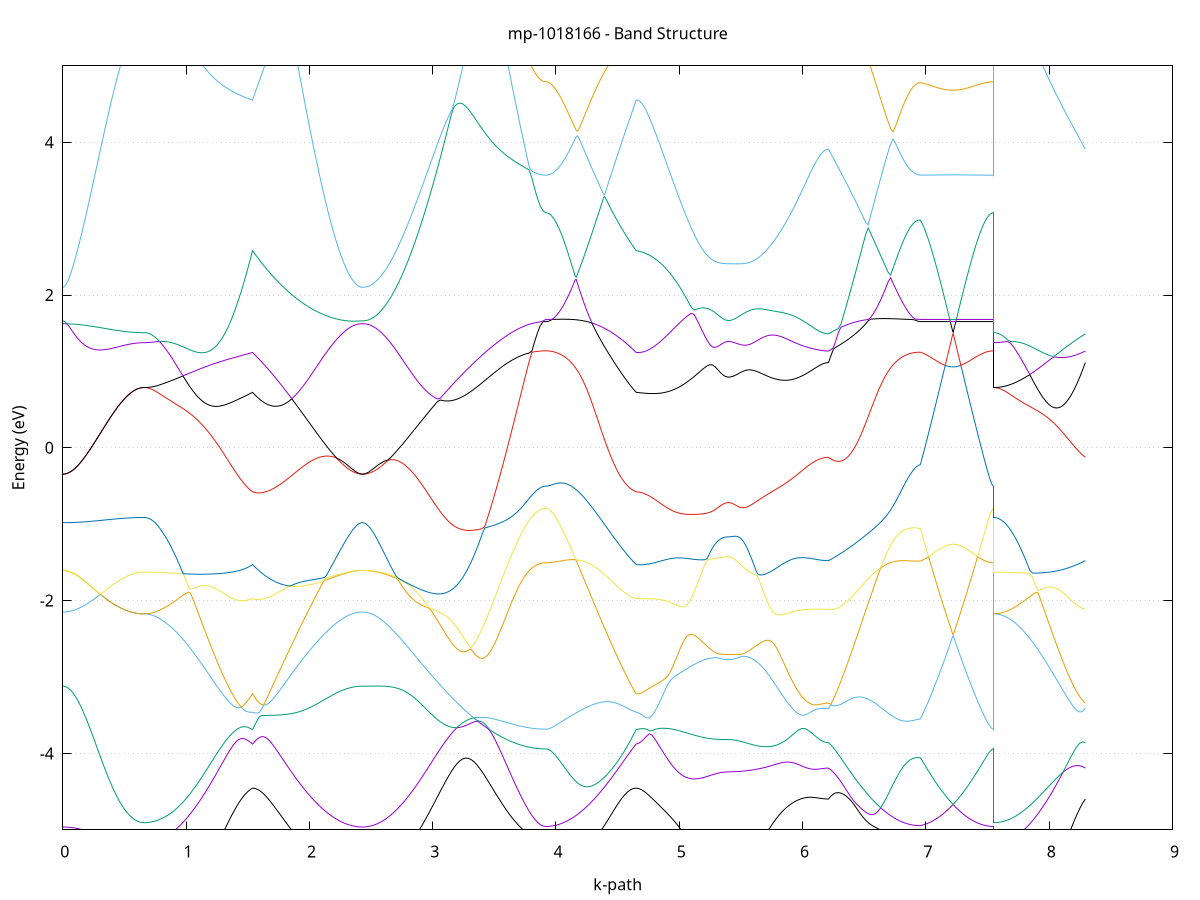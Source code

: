 set title 'mp-1018166 - Band Structure'
set xlabel 'k-path'
set ylabel 'Energy (eV)'
set grid y
set yrange [-5:5]
set terminal png size 800,600
set output 'mp-1018166_bands_gnuplot.png'
plot '-' using 1:2 with lines notitle, '-' using 1:2 with lines notitle, '-' using 1:2 with lines notitle, '-' using 1:2 with lines notitle, '-' using 1:2 with lines notitle, '-' using 1:2 with lines notitle, '-' using 1:2 with lines notitle, '-' using 1:2 with lines notitle, '-' using 1:2 with lines notitle, '-' using 1:2 with lines notitle, '-' using 1:2 with lines notitle, '-' using 1:2 with lines notitle, '-' using 1:2 with lines notitle, '-' using 1:2 with lines notitle, '-' using 1:2 with lines notitle, '-' using 1:2 with lines notitle, '-' using 1:2 with lines notitle, '-' using 1:2 with lines notitle, '-' using 1:2 with lines notitle, '-' using 1:2 with lines notitle, '-' using 1:2 with lines notitle, '-' using 1:2 with lines notitle, '-' using 1:2 with lines notitle, '-' using 1:2 with lines notitle
0.000000 -39.384329
0.004428 -39.384329
0.008856 -39.384329
0.013285 -39.384329
0.017713 -39.384229
0.022141 -39.384129
0.026569 -39.384129
0.030997 -39.384029
0.035425 -39.383929
0.039854 -39.383829
0.044282 -39.383629
0.048710 -39.383529
0.053138 -39.383329
0.057566 -39.383129
0.061994 -39.383029
0.066423 -39.382829
0.070851 -39.382629
0.075279 -39.382329
0.079707 -39.382129
0.084135 -39.381829
0.088563 -39.381629
0.092992 -39.381329
0.097420 -39.381029
0.101848 -39.380729
0.106276 -39.380429
0.110704 -39.380029
0.115133 -39.379729
0.119561 -39.379329
0.123989 -39.379029
0.128417 -39.378629
0.132845 -39.378229
0.137273 -39.377829
0.141702 -39.377429
0.146130 -39.377029
0.150558 -39.376529
0.154986 -39.376129
0.159414 -39.375629
0.163842 -39.375129
0.168271 -39.374629
0.172699 -39.374229
0.177127 -39.373629
0.181555 -39.373129
0.185983 -39.372629
0.190411 -39.372129
0.194840 -39.371529
0.199268 -39.371029
0.203696 -39.370429
0.208124 -39.369829
0.212552 -39.369229
0.216981 -39.368629
0.221409 -39.368029
0.225837 -39.367429
0.230265 -39.366829
0.234693 -39.366229
0.239121 -39.365529
0.243550 -39.364929
0.247978 -39.364229
0.252406 -39.363629
0.256834 -39.362929
0.261262 -39.362229
0.265690 -39.361529
0.270119 -39.360929
0.274547 -39.360229
0.278975 -39.359529
0.283403 -39.358829
0.287831 -39.358129
0.292259 -39.357329
0.296688 -39.356629
0.301116 -39.355929
0.305544 -39.355229
0.309972 -39.354429
0.314400 -39.353729
0.318829 -39.352929
0.323257 -39.352229
0.327685 -39.351529
0.332113 -39.350729
0.336541 -39.350029
0.340969 -39.349229
0.345398 -39.348529
0.349826 -39.347729
0.354254 -39.346929
0.358682 -39.346229
0.363110 -39.345429
0.367538 -39.344729
0.371967 -39.343929
0.376395 -39.343229
0.380823 -39.342429
0.385251 -39.341729
0.389679 -39.340929
0.394107 -39.340229
0.398536 -39.339429
0.402964 -39.338729
0.407392 -39.337929
0.411820 -39.337229
0.416248 -39.336529
0.420677 -39.335729
0.425105 -39.335029
0.429533 -39.334329
0.433961 -39.333629
0.438389 -39.332929
0.442817 -39.332229
0.447246 -39.331529
0.451674 -39.330829
0.456102 -39.330129
0.460530 -39.329529
0.464958 -39.328829
0.469386 -39.328229
0.473815 -39.327529
0.478243 -39.326929
0.482671 -39.326229
0.487099 -39.325629
0.491527 -39.325029
0.495955 -39.324429
0.500384 -39.323829
0.504812 -39.323329
0.509240 -39.322729
0.513668 -39.322229
0.518096 -39.321629
0.522524 -39.321129
0.526953 -39.320629
0.531381 -39.320129
0.535809 -39.319629
0.540237 -39.319129
0.544665 -39.318729
0.549094 -39.318229
0.553522 -39.317829
0.557950 -39.317429
0.562378 -39.317029
0.566806 -39.316629
0.571234 -39.316329
0.575663 -39.315929
0.580091 -39.315629
0.584519 -39.315329
0.588947 -39.315029
0.593375 -39.314729
0.597803 -39.314429
0.602232 -39.314229
0.606660 -39.314029
0.611088 -39.313729
0.615516 -39.313529
0.619944 -39.313429
0.624372 -39.313229
0.628801 -39.313129
0.633229 -39.313029
0.637657 -39.312929
0.642085 -39.312829
0.646513 -39.312729
0.650942 -39.312729
0.655370 -39.312629
0.659798 -39.312629
0.659798 -39.312629
0.669566 -39.312629
0.679334 -39.312729
0.689102 -39.312729
0.698870 -39.312829
0.708638 -39.312929
0.718406 -39.313129
0.728174 -39.313229
0.737942 -39.313429
0.747710 -39.313729
0.757478 -39.313929
0.767246 -39.314229
0.777014 -39.314529
0.786782 -39.314829
0.796550 -39.315129
0.806318 -39.315529
0.806318 -39.315529
0.814030 -39.315829
0.821741 -39.316129
0.829453 -39.316529
0.837164 -39.316829
0.844876 -39.317229
0.852587 -39.317629
0.860299 -39.318129
0.868010 -39.318529
0.875722 -39.319029
0.883433 -39.319529
0.891145 -39.320029
0.898856 -39.320629
0.906568 -39.321229
0.914279 -39.321829
0.921990 -39.322429
0.929702 -39.323129
0.937413 -39.323729
0.945125 -39.324429
0.952836 -39.325229
0.960548 -39.325929
0.968259 -39.326729
0.975971 -39.327529
0.983682 -39.328329
0.991394 -39.329129
0.999105 -39.330029
1.006817 -39.330929
1.014528 -39.331829
1.022240 -39.332729
1.029951 -39.333729
1.037663 -39.334729
1.045374 -39.335729
1.053085 -39.336729
1.060797 -39.337729
1.068508 -39.338829
1.076220 -39.339929
1.083931 -39.341029
1.091643 -39.342229
1.099354 -39.343329
1.107066 -39.344529
1.114777 -39.345729
1.122489 -39.346929
1.130200 -39.348129
1.137912 -39.349429
1.145623 -39.350729
1.153335 -39.352029
1.161046 -39.353329
1.168758 -39.354629
1.176469 -39.356029
1.184180 -39.357329
1.191892 -39.358729
1.199603 -39.360129
1.207315 -39.361529
1.215026 -39.363029
1.222738 -39.364429
1.230449 -39.365929
1.238161 -39.367429
1.245872 -39.368929
1.253584 -39.370429
1.261295 -39.371929
1.269007 -39.373529
1.276718 -39.375029
1.284430 -39.376629
1.292141 -39.378229
1.299852 -39.379829
1.307564 -39.381429
1.315275 -39.383029
1.322987 -39.384729
1.330698 -39.386429
1.338410 -39.388029
1.346121 -39.389729
1.353833 -39.391429
1.361544 -39.393129
1.369256 -39.394929
1.376967 -39.396629
1.384679 -39.398329
1.392390 -39.400129
1.400102 -39.401929
1.407813 -39.403729
1.415525 -39.405529
1.423236 -39.407329
1.430947 -39.409129
1.438659 -39.410929
1.446370 -39.412729
1.454082 -39.414629
1.461793 -39.416429
1.469505 -39.418329
1.477216 -39.420229
1.484928 -39.422029
1.492639 -39.423929
1.500351 -39.425829
1.508062 -39.427729
1.515774 -39.429629
1.523485 -39.431529
1.531197 -39.433429
1.538908 -39.435329
1.538908 -39.435329
1.546606 -39.433929
1.554303 -39.432529
1.562001 -39.431129
1.569698 -39.429729
1.577396 -39.428429
1.585093 -39.427129
1.592791 -39.425729
1.600488 -39.424529
1.608186 -39.423229
1.615883 -39.421929
1.623581 -39.420729
1.631278 -39.419529
1.638976 -39.418429
1.646673 -39.417229
1.654371 -39.416129
1.662068 -39.415029
1.669766 -39.413929
1.677463 -39.412829
1.685161 -39.411829
1.692858 -39.410829
1.700556 -39.409829
1.708253 -39.408829
1.715951 -39.407929
1.723648 -39.406929
1.731346 -39.406029
1.739043 -39.405229
1.746741 -39.404329
1.754438 -39.403529
1.762136 -39.402729
1.769833 -39.401929
1.777531 -39.401129
1.785228 -39.400429
1.792926 -39.399729
1.800623 -39.399029
1.808321 -39.398329
1.816018 -39.397629
1.823716 -39.397029
1.831414 -39.396429
1.839111 -39.395829
1.846809 -39.395229
1.854506 -39.394629
1.862204 -39.394129
1.869901 -39.393629
1.877599 -39.393129
1.885296 -39.392629
1.892994 -39.392129
1.900691 -39.391729
1.908389 -39.391229
1.916086 -39.390829
1.923784 -39.390429
1.931481 -39.390029
1.939179 -39.389729
1.946876 -39.389329
1.954574 -39.389029
1.962271 -39.388729
1.969969 -39.388429
1.977666 -39.388129
1.985364 -39.387829
1.993061 -39.387529
2.000759 -39.387329
2.008456 -39.387029
2.016154 -39.386829
2.023851 -39.386629
2.031549 -39.386429
2.039246 -39.386229
2.046944 -39.386029
2.054641 -39.385929
2.062339 -39.385729
2.070036 -39.385629
2.077734 -39.385429
2.085431 -39.385329
2.093129 -39.385229
2.100826 -39.385129
2.108524 -39.385029
2.116221 -39.384929
2.123919 -39.384829
2.131616 -39.384729
2.139314 -39.384729
2.147012 -39.384629
2.154709 -39.384529
2.162407 -39.384529
2.170104 -39.384529
2.177802 -39.384429
2.185499 -39.384429
2.193197 -39.384329
2.200894 -39.384329
2.208592 -39.384329
2.216289 -39.384329
2.223987 -39.384329
2.231684 -39.384229
2.239382 -39.384229
2.247079 -39.384229
2.254777 -39.384229
2.262474 -39.384229
2.270172 -39.384229
2.277869 -39.384229
2.285567 -39.384229
2.293264 -39.384229
2.300962 -39.384229
2.308659 -39.384229
2.316357 -39.384229
2.324054 -39.384329
2.331752 -39.384329
2.339449 -39.384329
2.347147 -39.384329
2.354844 -39.384329
2.362542 -39.384329
2.370239 -39.384329
2.377937 -39.384329
2.385634 -39.384329
2.393332 -39.384329
2.401029 -39.384329
2.408727 -39.384329
2.416424 -39.384329
2.424122 -39.384329
2.431819 -39.384329
2.431819 -39.384329
2.454328 -39.384329
2.476837 -39.384429
2.499345 -39.384629
2.521854 -39.384829
2.544363 -39.385129
2.566871 -39.385529
2.589380 -39.385929
2.611889 -39.386429
2.634397 -39.387029
2.656906 -39.387629
2.679415 -39.388429
2.701923 -39.389329
2.724432 -39.390229
2.746941 -39.391329
2.769449 -39.392429
2.791958 -39.393729
2.814466 -39.395129
2.836975 -39.396629
2.859484 -39.398329
2.881992 -39.400129
2.904501 -39.402129
2.927010 -39.404229
2.949518 -39.406529
2.972027 -39.409029
2.994536 -39.411629
3.017044 -39.414429
3.039553 -39.417329
3.062062 -39.420529
3.084570 -39.423829
3.107079 -39.427329
3.129587 -39.431029
3.152096 -39.434929
3.174605 -39.438929
3.197113 -39.443129
3.219622 -39.447429
3.242131 -39.451829
3.264639 -39.456429
3.287148 -39.461129
3.309657 -39.465929
3.332165 -39.470829
3.354674 -39.475829
3.377183 -39.480729
3.399691 -39.485729
3.422200 -39.490729
3.444709 -39.495729
3.467217 -39.500629
3.489726 -39.505529
3.512234 -39.510329
3.534743 -39.514929
3.557252 -39.519429
3.579760 -39.523829
3.602269 -39.528029
3.624778 -39.532029
3.647286 -39.535729
3.669795 -39.539329
3.692304 -39.542629
3.714812 -39.545629
3.737321 -39.548329
3.759830 -39.550829
3.782338 -39.552929
3.804847 -39.554729
3.827356 -39.556329
3.849864 -39.557429
3.872373 -39.558329
3.894881 -39.558829
3.917390 -39.559029
3.917390 -39.559029
3.925102 -39.558929
3.932813 -39.558929
3.940525 -39.558829
3.948236 -39.558629
3.955947 -39.558529
3.963659 -39.558229
3.971370 -39.558029
3.979082 -39.557729
3.986793 -39.557329
3.994505 -39.556929
4.002216 -39.556529
4.009928 -39.556129
4.017639 -39.555629
4.025351 -39.555029
4.033062 -39.554429
4.040774 -39.553829
4.048485 -39.553229
4.056197 -39.552529
4.063908 -39.551729
4.071620 -39.550929
4.079331 -39.550129
4.087042 -39.549329
4.094754 -39.548429
4.102465 -39.547529
4.110177 -39.546529
4.117888 -39.545529
4.125600 -39.544429
4.133311 -39.543429
4.141023 -39.542229
4.148734 -39.541129
4.156446 -39.539929
4.164157 -39.538729
4.171869 -39.537429
4.179580 -39.536129
4.187292 -39.534829
4.195003 -39.533429
4.202715 -39.532029
4.210426 -39.530629
4.218137 -39.529129
4.225849 -39.527629
4.233560 -39.526029
4.241272 -39.524529
4.248983 -39.522929
4.256695 -39.521229
4.264406 -39.519529
4.272118 -39.517829
4.279829 -39.516129
4.287541 -39.514329
4.295252 -39.512529
4.302964 -39.510729
4.310675 -39.508829
4.318387 -39.506929
4.326098 -39.505029
4.333810 -39.503129
4.341521 -39.501129
4.349232 -39.499229
4.356944 -39.497629
4.364655 -39.495929
4.372367 -39.494329
4.380078 -39.492629
4.387790 -39.491029
4.395501 -39.489329
4.403213 -39.487629
4.410924 -39.485929
4.418636 -39.484229
4.426347 -39.482529
4.434059 -39.480829
4.441770 -39.479129
4.449482 -39.477429
4.457193 -39.475729
4.464904 -39.474029
4.472616 -39.472329
4.480327 -39.470629
4.488039 -39.468929
4.495750 -39.467229
4.503462 -39.465529
4.511173 -39.463829
4.518885 -39.462129
4.526596 -39.460529
4.534308 -39.458829
4.542019 -39.457229
4.549731 -39.455529
4.557442 -39.453929
4.565154 -39.452329
4.572865 -39.450629
4.580577 -39.449029
4.588288 -39.447529
4.595999 -39.445929
4.603711 -39.444329
4.611422 -39.442829
4.619134 -39.441329
4.626845 -39.439829
4.634557 -39.438329
4.642268 -39.436829
4.649980 -39.435329
4.649980 -39.435329
4.671325 -39.435129
4.692671 -39.435229
4.714017 -39.435729
4.735362 -39.436529
4.756708 -39.437829
4.778054 -39.439529
4.799399 -39.441629
4.820745 -39.444429
4.842091 -39.447829
4.863436 -39.451929
4.884782 -39.456629
4.906128 -39.461729
4.927473 -39.467129
4.948819 -39.472529
4.970165 -39.477929
4.991510 -39.483129
5.012856 -39.488129
5.034202 -39.492929
5.055547 -39.497429
5.076893 -39.501629
5.098239 -39.505629
5.119584 -39.509229
5.140930 -39.512529
5.162276 -39.515529
5.183621 -39.518129
5.204967 -39.520529
5.226313 -39.522529
5.247658 -39.524229
5.269004 -39.525629
5.290350 -39.526829
5.311695 -39.527729
5.333041 -39.528329
5.354387 -39.528829
5.375732 -39.529029
5.397078 -39.529129
5.397078 -39.529129
5.404746 -39.529129
5.412413 -39.529129
5.420080 -39.529129
5.427748 -39.529129
5.435415 -39.529129
5.443083 -39.529129
5.450750 -39.529129
5.458418 -39.529029
5.466085 -39.529029
5.473753 -39.528929
5.481420 -39.528929
5.489088 -39.528729
5.496755 -39.528629
5.504422 -39.528529
5.512090 -39.528329
5.519757 -39.528129
5.527425 -39.527829
5.535092 -39.527629
5.542760 -39.527229
5.550427 -39.526929
5.558095 -39.526529
5.565762 -39.526129
5.573430 -39.525629
5.581097 -39.525129
5.588764 -39.524629
5.596432 -39.524029
5.604099 -39.523429
5.611767 -39.522729
5.619434 -39.522029
5.627102 -39.521329
5.634769 -39.520529
5.642437 -39.519629
5.650104 -39.518729
5.657772 -39.517829
5.665439 -39.516829
5.673107 -39.515829
5.680774 -39.514729
5.688441 -39.513629
5.696109 -39.512529
5.703776 -39.511329
5.711444 -39.510029
5.719111 -39.508729
5.726779 -39.507429
5.734446 -39.506029
5.742114 -39.504629
5.749781 -39.503129
5.757449 -39.501629
5.765116 -39.500029
5.772783 -39.498429
5.780451 -39.496829
5.788118 -39.495129
5.795786 -39.493329
5.803453 -39.491529
5.811121 -39.489729
5.818788 -39.487829
5.826456 -39.485929
5.834123 -39.484029
5.841791 -39.482029
5.849458 -39.479929
5.857126 -39.477829
5.864793 -39.475729
5.872460 -39.473629
5.880128 -39.471429
5.887795 -39.469129
5.895463 -39.466929
5.903130 -39.464629
5.910798 -39.462229
5.918465 -39.459929
5.926133 -39.457529
5.933800 -39.455129
5.941468 -39.452629
5.949135 -39.450129
5.956802 -39.447629
5.964470 -39.445129
5.972137 -39.442529
5.979805 -39.439929
5.987472 -39.437329
5.995140 -39.434729
6.002807 -39.432129
6.010475 -39.429529
6.018142 -39.426929
6.025810 -39.424329
6.033477 -39.421729
6.041145 -39.419129
6.048812 -39.416629
6.056479 -39.414129
6.064147 -39.411829
6.071814 -39.409929
6.079482 -39.408529
6.087149 -39.407429
6.094817 -39.406629
6.102484 -39.405929
6.110152 -39.405329
6.117819 -39.404729
6.125487 -39.404229
6.133154 -39.403729
6.140821 -39.403329
6.148489 -39.402929
6.156156 -39.402629
6.163824 -39.402329
6.171491 -39.402129
6.179159 -39.401929
6.186826 -39.401729
6.194494 -39.401629
6.202161 -39.401629
6.209829 -39.401629
6.209829 -39.401629
6.229981 -39.406729
6.250133 -39.412029
6.270285 -39.417429
6.290437 -39.422929
6.310589 -39.428529
6.330742 -39.434129
6.350894 -39.439729
6.371046 -39.445429
6.391198 -39.451129
6.411350 -39.456829
6.431502 -39.462429
6.451655 -39.468029
6.471807 -39.473829
6.491959 -39.480229
6.512111 -39.486429
6.532263 -39.492529
6.552416 -39.498329
6.572568 -39.503929
6.592720 -39.509329
6.612872 -39.514429
6.633024 -39.519329
6.653176 -39.523929
6.673329 -39.528329
6.693481 -39.532429
6.713633 -39.536329
6.733785 -39.539829
6.753937 -39.543129
6.774090 -39.546029
6.794242 -39.548729
6.814394 -39.551029
6.834546 -39.553129
6.854698 -39.554829
6.874850 -39.556329
6.895003 -39.557429
6.915155 -39.558229
6.935307 -39.558629
6.955459 -39.558829
6.955459 -39.558829
6.959897 -39.558829
6.964336 -39.558729
6.968774 -39.558729
6.973212 -39.558729
6.977650 -39.558629
6.982088 -39.558629
6.986527 -39.558629
6.990965 -39.558529
6.995403 -39.558529
6.999841 -39.558529
7.004280 -39.558429
7.008718 -39.558429
7.013156 -39.558329
7.017594 -39.558329
7.022033 -39.558329
7.026471 -39.558229
7.030909 -39.558229
7.035347 -39.558129
7.039785 -39.558129
7.044224 -39.558029
7.048662 -39.558029
7.053100 -39.557929
7.057538 -39.557829
7.061977 -39.557829
7.066415 -39.557729
7.070853 -39.557729
7.075291 -39.557629
7.079729 -39.557529
7.084168 -39.557529
7.088606 -39.557429
7.093044 -39.557429
7.097482 -39.557329
7.101921 -39.557229
7.106359 -39.557229
7.110797 -39.557129
7.115235 -39.557029
7.119674 -39.556929
7.124112 -39.556929
7.128550 -39.556829
7.132988 -39.556729
7.137426 -39.556729
7.141865 -39.556629
7.146303 -39.556529
7.150741 -39.556429
7.155179 -39.556429
7.159618 -39.556329
7.164056 -39.556229
7.168494 -39.556129
7.172932 -39.556129
7.177371 -39.556029
7.181809 -39.555929
7.186247 -39.555829
7.190685 -39.555729
7.195123 -39.555729
7.199562 -39.555629
7.204000 -39.555529
7.208438 -39.555429
7.212876 -39.555329
7.217315 -39.555329
7.221753 -39.555229
7.226191 -39.555329
7.230629 -39.555429
7.235067 -39.555529
7.239506 -39.555629
7.243944 -39.555629
7.248382 -39.555729
7.252820 -39.555829
7.257259 -39.555929
7.261697 -39.555929
7.266135 -39.556029
7.270573 -39.556129
7.275012 -39.556229
7.279450 -39.556329
7.283888 -39.556329
7.288326 -39.556429
7.292764 -39.556529
7.297203 -39.556629
7.301641 -39.556629
7.306079 -39.556729
7.310517 -39.556829
7.314956 -39.556929
7.319394 -39.556929
7.323832 -39.557029
7.328270 -39.557129
7.332708 -39.557129
7.337147 -39.557229
7.341585 -39.557329
7.346023 -39.557329
7.350461 -39.557429
7.354900 -39.557529
7.359338 -39.557529
7.363776 -39.557629
7.368214 -39.557629
7.372653 -39.557729
7.377091 -39.557829
7.381529 -39.557829
7.385967 -39.557929
7.390405 -39.557929
7.394844 -39.558029
7.399282 -39.558029
7.403720 -39.558129
7.408158 -39.558129
7.412597 -39.558229
7.417035 -39.558229
7.421473 -39.558329
7.425911 -39.558329
7.430350 -39.558429
7.434788 -39.558429
7.439226 -39.558529
7.443664 -39.558529
7.448102 -39.558529
7.452541 -39.558629
7.456979 -39.558629
7.461417 -39.558629
7.465855 -39.558729
7.470294 -39.558729
7.474732 -39.558729
7.479170 -39.558829
7.483608 -39.558829
7.488046 -39.558829
7.492485 -39.558829
7.496923 -39.558829
7.501361 -39.558929
7.505799 -39.558929
7.510238 -39.558929
7.514676 -39.558929
7.519114 -39.558929
7.523552 -39.558929
7.527991 -39.558929
7.532429 -39.559029
7.536867 -39.559029
7.541305 -39.559029
7.545743 -39.559029
7.550182 -39.559029
7.550182 -39.312629
7.572690 -39.312729
7.595199 -39.312929
7.617708 -39.313229
7.640216 -39.313729
7.662725 -39.314329
7.685234 -39.315129
7.707742 -39.316029
7.730251 -39.317029
7.752760 -39.318229
7.775268 -39.319629
7.797777 -39.321129
7.820285 -39.322729
7.842794 -39.324529
7.865303 -39.326629
7.887811 -39.328729
7.910320 -39.331129
7.932829 -39.333629
7.955337 -39.336429
7.977846 -39.339329
8.000355 -39.342429
8.022863 -39.345829
8.045372 -39.349329
8.067881 -39.353029
8.090389 -39.357029
8.112898 -39.361129
8.135407 -39.365529
8.157915 -39.370129
8.180424 -39.374929
8.202932 -39.379829
8.225441 -39.385029
8.247950 -39.390429
8.270458 -39.395929
8.292967 -39.401629
e
0.000000 -39.187729
0.004428 -39.187729
0.008856 -39.187729
0.013285 -39.187729
0.017713 -39.187729
0.022141 -39.187729
0.026569 -39.187729
0.030997 -39.187729
0.035425 -39.187729
0.039854 -39.187729
0.044282 -39.187729
0.048710 -39.187729
0.053138 -39.187729
0.057566 -39.187829
0.061994 -39.187829
0.066423 -39.187829
0.070851 -39.187829
0.075279 -39.187829
0.079707 -39.187929
0.084135 -39.187929
0.088563 -39.187929
0.092992 -39.187929
0.097420 -39.188029
0.101848 -39.188029
0.106276 -39.188029
0.110704 -39.188029
0.115133 -39.188129
0.119561 -39.188129
0.123989 -39.188129
0.128417 -39.188229
0.132845 -39.188229
0.137273 -39.188229
0.141702 -39.188329
0.146130 -39.188329
0.150558 -39.188329
0.154986 -39.188429
0.159414 -39.188429
0.163842 -39.188529
0.168271 -39.188529
0.172699 -39.188529
0.177127 -39.188629
0.181555 -39.188629
0.185983 -39.188729
0.190411 -39.188729
0.194840 -39.188829
0.199268 -39.188829
0.203696 -39.188929
0.208124 -39.188929
0.212552 -39.189029
0.216981 -39.189029
0.221409 -39.189029
0.225837 -39.189129
0.230265 -39.189229
0.234693 -39.189229
0.239121 -39.189329
0.243550 -39.189329
0.247978 -39.189429
0.252406 -39.189429
0.256834 -39.189529
0.261262 -39.189529
0.265690 -39.189629
0.270119 -39.189629
0.274547 -39.189729
0.278975 -39.189729
0.283403 -39.189829
0.287831 -39.189929
0.292259 -39.189929
0.296688 -39.190029
0.301116 -39.190029
0.305544 -39.190129
0.309972 -39.190129
0.314400 -39.190229
0.318829 -39.190329
0.323257 -39.190329
0.327685 -39.190429
0.332113 -39.190429
0.336541 -39.190529
0.340969 -39.190529
0.345398 -39.190629
0.349826 -39.190629
0.354254 -39.190729
0.358682 -39.190829
0.363110 -39.190829
0.367538 -39.190929
0.371967 -39.190929
0.376395 -39.191029
0.380823 -39.191029
0.385251 -39.191129
0.389679 -39.191229
0.394107 -39.191229
0.398536 -39.191329
0.402964 -39.191329
0.407392 -39.191429
0.411820 -39.191429
0.416248 -39.191529
0.420677 -39.191529
0.425105 -39.191629
0.429533 -39.191629
0.433961 -39.191729
0.438389 -39.191729
0.442817 -39.191829
0.447246 -39.191829
0.451674 -39.191929
0.456102 -39.191929
0.460530 -39.192029
0.464958 -39.192029
0.469386 -39.192129
0.473815 -39.192129
0.478243 -39.192229
0.482671 -39.192229
0.487099 -39.192229
0.491527 -39.192329
0.495955 -39.192329
0.500384 -39.192429
0.504812 -39.192429
0.509240 -39.192429
0.513668 -39.192529
0.518096 -39.192529
0.522524 -39.192529
0.526953 -39.192629
0.531381 -39.192629
0.535809 -39.192629
0.540237 -39.192729
0.544665 -39.192729
0.549094 -39.192729
0.553522 -39.192829
0.557950 -39.192829
0.562378 -39.192829
0.566806 -39.192829
0.571234 -39.192929
0.575663 -39.192929
0.580091 -39.192929
0.584519 -39.192929
0.588947 -39.192929
0.593375 -39.193029
0.597803 -39.193029
0.602232 -39.193029
0.606660 -39.193029
0.611088 -39.193029
0.615516 -39.193029
0.619944 -39.193029
0.624372 -39.193129
0.628801 -39.193129
0.633229 -39.193129
0.637657 -39.193129
0.642085 -39.193129
0.646513 -39.193129
0.650942 -39.193129
0.655370 -39.193129
0.659798 -39.193129
0.659798 -39.193129
0.669566 -39.193229
0.679334 -39.193329
0.689102 -39.193629
0.698870 -39.194029
0.708638 -39.194529
0.718406 -39.195129
0.728174 -39.195829
0.737942 -39.196629
0.747710 -39.197529
0.757478 -39.198529
0.767246 -39.199629
0.777014 -39.200829
0.786782 -39.202029
0.796550 -39.203329
0.806318 -39.204729
0.806318 -39.204729
0.814030 -39.205829
0.821741 -39.206929
0.829453 -39.208029
0.837164 -39.209129
0.844876 -39.210229
0.852587 -39.211429
0.860299 -39.212629
0.868010 -39.213829
0.875722 -39.215029
0.883433 -39.216329
0.891145 -39.217529
0.898856 -39.218829
0.906568 -39.220129
0.914279 -39.221329
0.921990 -39.222629
0.929702 -39.223929
0.937413 -39.225129
0.945125 -39.226429
0.952836 -39.227629
0.960548 -39.228929
0.968259 -39.230129
0.975971 -39.231429
0.983682 -39.232629
0.991394 -39.233829
0.999105 -39.235029
1.006817 -39.236729
1.014528 -39.238529
1.022240 -39.240329
1.029951 -39.242129
1.037663 -39.244029
1.045374 -39.245929
1.053085 -39.247929
1.060797 -39.249829
1.068508 -39.251829
1.076220 -39.253829
1.083931 -39.255929
1.091643 -39.257929
1.099354 -39.260029
1.107066 -39.262229
1.114777 -39.264329
1.122489 -39.266529
1.130200 -39.268729
1.137912 -39.270929
1.145623 -39.273129
1.153335 -39.275429
1.161046 -39.277729
1.168758 -39.280029
1.176469 -39.282329
1.184180 -39.284629
1.191892 -39.287029
1.199603 -39.289429
1.207315 -39.291829
1.215026 -39.294229
1.222738 -39.296629
1.230449 -39.299129
1.238161 -39.301629
1.245872 -39.304029
1.253584 -39.306529
1.261295 -39.309029
1.269007 -39.311629
1.276718 -39.314129
1.284430 -39.316729
1.292141 -39.319229
1.299852 -39.321829
1.307564 -39.324429
1.315275 -39.327029
1.322987 -39.329629
1.330698 -39.332229
1.338410 -39.334829
1.346121 -39.337429
1.353833 -39.340129
1.361544 -39.342729
1.369256 -39.345429
1.376967 -39.348029
1.384679 -39.350729
1.392390 -39.353429
1.400102 -39.356029
1.407813 -39.358729
1.415525 -39.361429
1.423236 -39.364029
1.430947 -39.366729
1.438659 -39.369429
1.446370 -39.372129
1.454082 -39.374729
1.461793 -39.377429
1.469505 -39.380129
1.477216 -39.382829
1.484928 -39.385429
1.492639 -39.388129
1.500351 -39.390729
1.508062 -39.393429
1.515774 -39.396029
1.523485 -39.398729
1.531197 -39.401329
1.538908 -39.404029
1.538908 -39.404029
1.546606 -39.401229
1.554303 -39.398529
1.562001 -39.395829
1.569698 -39.393029
1.577396 -39.390329
1.585093 -39.387529
1.592791 -39.384829
1.600488 -39.382029
1.608186 -39.379329
1.615883 -39.376529
1.623581 -39.373729
1.631278 -39.371029
1.638976 -39.368229
1.646673 -39.365529
1.654371 -39.362729
1.662068 -39.359929
1.669766 -39.357229
1.677463 -39.354429
1.685161 -39.351729
1.692858 -39.348929
1.700556 -39.346229
1.708253 -39.343529
1.715951 -39.340729
1.723648 -39.338029
1.731346 -39.335329
1.739043 -39.332629
1.746741 -39.329929
1.754438 -39.327229
1.762136 -39.324529
1.769833 -39.321929
1.777531 -39.319229
1.785228 -39.316629
1.792926 -39.313929
1.800623 -39.311329
1.808321 -39.308729
1.816018 -39.306129
1.823716 -39.303529
1.831414 -39.301029
1.839111 -39.298429
1.846809 -39.295929
1.854506 -39.293429
1.862204 -39.290929
1.869901 -39.288429
1.877599 -39.286029
1.885296 -39.283529
1.892994 -39.281129
1.900691 -39.278729
1.908389 -39.276329
1.916086 -39.274029
1.923784 -39.271629
1.931481 -39.269329
1.939179 -39.267029
1.946876 -39.264729
1.954574 -39.262529
1.962271 -39.260329
1.969969 -39.258129
1.977666 -39.255929
1.985364 -39.253829
1.993061 -39.251729
2.000759 -39.249629
2.008456 -39.247529
2.016154 -39.245529
2.023851 -39.243529
2.031549 -39.241529
2.039246 -39.239629
2.046944 -39.237629
2.054641 -39.235829
2.062339 -39.233929
2.070036 -39.232129
2.077734 -39.230329
2.085431 -39.228529
2.093129 -39.226829
2.100826 -39.225129
2.108524 -39.223429
2.116221 -39.221829
2.123919 -39.220229
2.131616 -39.218729
2.139314 -39.217129
2.147012 -39.215729
2.154709 -39.214229
2.162407 -39.212829
2.170104 -39.211429
2.177802 -39.210029
2.185499 -39.208729
2.193197 -39.207529
2.200894 -39.206229
2.208592 -39.205029
2.216289 -39.203929
2.223987 -39.202829
2.231684 -39.201729
2.239382 -39.200629
2.247079 -39.199629
2.254777 -39.198729
2.262474 -39.197729
2.270172 -39.196829
2.277869 -39.196029
2.285567 -39.195229
2.293264 -39.194429
2.300962 -39.193729
2.308659 -39.193029
2.316357 -39.192429
2.324054 -39.191829
2.331752 -39.191229
2.339449 -39.190729
2.347147 -39.190229
2.354844 -39.189829
2.362542 -39.189429
2.370239 -39.189029
2.377937 -39.188729
2.385634 -39.188429
2.393332 -39.188229
2.401029 -39.188029
2.408727 -39.187829
2.416424 -39.187729
2.424122 -39.187729
2.431819 -39.187729
2.431819 -39.187729
2.454328 -39.187929
2.476837 -39.188529
2.499345 -39.189629
2.521854 -39.191029
2.544363 -39.192929
2.566871 -39.195229
2.589380 -39.197929
2.611889 -39.201029
2.634397 -39.204529
2.656906 -39.208429
2.679415 -39.212729
2.701923 -39.217329
2.724432 -39.222329
2.746941 -39.227629
2.769449 -39.233229
2.791958 -39.239129
2.814466 -39.245429
2.836975 -39.251929
2.859484 -39.258729
2.881992 -39.265729
2.904501 -39.273029
2.927010 -39.280529
2.949518 -39.288229
2.972027 -39.296129
2.994536 -39.304129
3.017044 -39.312329
3.039553 -39.320729
3.062062 -39.329129
3.084570 -39.337629
3.107079 -39.346229
3.129587 -39.354829
3.152096 -39.363429
3.174605 -39.372129
3.197113 -39.380729
3.219622 -39.389329
3.242131 -39.397929
3.264639 -39.406429
3.287148 -39.414829
3.309657 -39.423129
3.332165 -39.431329
3.354674 -39.439329
3.377183 -39.447229
3.399691 -39.454929
3.422200 -39.462429
3.444709 -39.469629
3.467217 -39.476729
3.489726 -39.483529
3.512234 -39.490129
3.534743 -39.496429
3.557252 -39.502429
3.579760 -39.508129
3.602269 -39.513529
3.624778 -39.518529
3.647286 -39.523329
3.669795 -39.527729
3.692304 -39.531729
3.714812 -39.535429
3.737321 -39.538729
3.759830 -39.541729
3.782338 -39.544229
3.804847 -39.546429
3.827356 -39.548229
3.849864 -39.549629
3.872373 -39.550629
3.894881 -39.551229
3.917390 -39.551429
3.917390 -39.551429
3.925102 -39.551429
3.932813 -39.551329
3.940525 -39.551229
3.948236 -39.551129
3.955947 -39.550929
3.963659 -39.550729
3.971370 -39.550529
3.979082 -39.550229
3.986793 -39.549929
3.994505 -39.549529
4.002216 -39.549129
4.009928 -39.548729
4.017639 -39.548329
4.025351 -39.547829
4.033062 -39.547229
4.040774 -39.546629
4.048485 -39.546029
4.056197 -39.545429
4.063908 -39.544729
4.071620 -39.544029
4.079331 -39.543229
4.087042 -39.542529
4.094754 -39.541629
4.102465 -39.540829
4.110177 -39.539929
4.117888 -39.539029
4.125600 -39.538129
4.133311 -39.537129
4.141023 -39.536129
4.148734 -39.535029
4.156446 -39.534029
4.164157 -39.532929
4.171869 -39.531729
4.179580 -39.530629
4.187292 -39.529429
4.195003 -39.528229
4.202715 -39.526929
4.210426 -39.525729
4.218137 -39.524429
4.225849 -39.523129
4.233560 -39.521729
4.241272 -39.520429
4.248983 -39.519029
4.256695 -39.517629
4.264406 -39.516129
4.272118 -39.514729
4.279829 -39.513229
4.287541 -39.511729
4.295252 -39.510229
4.302964 -39.508729
4.310675 -39.507229
4.318387 -39.505629
4.326098 -39.504029
4.333810 -39.502429
4.341521 -39.500829
4.349232 -39.499129
4.356944 -39.497129
4.364655 -39.495029
4.372367 -39.492929
4.380078 -39.490829
4.387790 -39.488629
4.395501 -39.486529
4.403213 -39.484329
4.410924 -39.482129
4.418636 -39.479829
4.426347 -39.477629
4.434059 -39.475329
4.441770 -39.473029
4.449482 -39.470629
4.457193 -39.468329
4.464904 -39.465929
4.472616 -39.463529
4.480327 -39.461129
4.488039 -39.458729
4.495750 -39.456229
4.503462 -39.453729
4.511173 -39.451229
4.518885 -39.448729
4.526596 -39.446229
4.534308 -39.443729
4.542019 -39.441129
4.549731 -39.438529
4.557442 -39.436029
4.565154 -39.433429
4.572865 -39.430729
4.580577 -39.428129
4.588288 -39.425529
4.595999 -39.422829
4.603711 -39.420229
4.611422 -39.417529
4.619134 -39.414829
4.626845 -39.412129
4.634557 -39.409429
4.642268 -39.406729
4.649980 -39.404029
4.649980 -39.404029
4.671325 -39.403829
4.692671 -39.404929
4.714017 -39.407229
4.735362 -39.410429
4.756708 -39.414529
4.778054 -39.419129
4.799399 -39.424029
4.820745 -39.429029
4.842091 -39.433829
4.863436 -39.438229
4.884782 -39.442229
4.906128 -39.446029
4.927473 -39.449729
4.948819 -39.453329
4.970165 -39.456829
4.991510 -39.460529
5.012856 -39.464129
5.034202 -39.467829
5.055547 -39.471429
5.076893 -39.475129
5.098239 -39.478729
5.119584 -39.482329
5.140930 -39.485829
5.162276 -39.489129
5.183621 -39.492329
5.204967 -39.495429
5.226313 -39.498329
5.247658 -39.500929
5.269004 -39.503329
5.290350 -39.505429
5.311695 -39.507229
5.333041 -39.508629
5.354387 -39.509629
5.375732 -39.510329
5.397078 -39.510529
5.397078 -39.510529
5.404746 -39.510529
5.412413 -39.510329
5.420080 -39.510229
5.427748 -39.509929
5.435415 -39.509629
5.443083 -39.509229
5.450750 -39.508729
5.458418 -39.508229
5.466085 -39.507629
5.473753 -39.506929
5.481420 -39.506229
5.489088 -39.505429
5.496755 -39.504629
5.504422 -39.503829
5.512090 -39.502929
5.519757 -39.501929
5.527425 -39.500929
5.535092 -39.499929
5.542760 -39.498929
5.550427 -39.497829
5.558095 -39.496629
5.565762 -39.495529
5.573430 -39.494329
5.581097 -39.493129
5.588764 -39.491829
5.596432 -39.490529
5.604099 -39.489329
5.611767 -39.487929
5.619434 -39.486629
5.627102 -39.485229
5.634769 -39.483829
5.642437 -39.482429
5.650104 -39.481029
5.657772 -39.479629
5.665439 -39.478129
5.673107 -39.476729
5.680774 -39.475229
5.688441 -39.473729
5.696109 -39.472229
5.703776 -39.470729
5.711444 -39.469229
5.719111 -39.467729
5.726779 -39.466129
5.734446 -39.464629
5.742114 -39.463129
5.749781 -39.461529
5.757449 -39.460029
5.765116 -39.458529
5.772783 -39.456929
5.780451 -39.455429
5.788118 -39.453829
5.795786 -39.452329
5.803453 -39.450829
5.811121 -39.449229
5.818788 -39.447729
5.826456 -39.446229
5.834123 -39.444729
5.841791 -39.443229
5.849458 -39.441729
5.857126 -39.440329
5.864793 -39.438829
5.872460 -39.437429
5.880128 -39.435929
5.887795 -39.434529
5.895463 -39.433129
5.903130 -39.431829
5.910798 -39.430429
5.918465 -39.429129
5.926133 -39.427829
5.933800 -39.426529
5.941468 -39.425229
5.949135 -39.423929
5.956802 -39.422729
5.964470 -39.421529
5.972137 -39.420429
5.979805 -39.419229
5.987472 -39.418129
5.995140 -39.417029
6.002807 -39.415929
6.010475 -39.414929
6.018142 -39.413929
6.025810 -39.412929
6.033477 -39.411929
6.041145 -39.411029
6.048812 -39.410029
6.056479 -39.409029
6.064147 -39.407929
6.071814 -39.406529
6.079482 -39.404729
6.087149 -39.402529
6.094817 -39.400329
6.102484 -39.398029
6.110152 -39.395829
6.117819 -39.393629
6.125487 -39.391529
6.133154 -39.389529
6.140821 -39.387629
6.148489 -39.385829
6.156156 -39.384229
6.163824 -39.382829
6.171491 -39.381629
6.179159 -39.380529
6.186826 -39.379729
6.194494 -39.379129
6.202161 -39.378729
6.209829 -39.378629
6.209829 -39.378629
6.229981 -39.386429
6.250133 -39.394129
6.270285 -39.401829
6.290437 -39.409429
6.310589 -39.417029
6.330742 -39.424529
6.350894 -39.431929
6.371046 -39.439229
6.391198 -39.446429
6.411350 -39.453529
6.431502 -39.460429
6.451655 -39.467229
6.471807 -39.473629
6.491959 -39.479129
6.512111 -39.484529
6.532263 -39.489729
6.552416 -39.494929
6.572568 -39.499929
6.592720 -39.504829
6.612872 -39.509429
6.633024 -39.513929
6.653176 -39.518229
6.673329 -39.522329
6.693481 -39.526229
6.713633 -39.529829
6.733785 -39.533229
6.753937 -39.536329
6.774090 -39.539129
6.794242 -39.541729
6.814394 -39.544029
6.834546 -39.546029
6.854698 -39.547729
6.874850 -39.549129
6.895003 -39.550229
6.915155 -39.551029
6.935307 -39.551429
6.955459 -39.551629
6.955459 -39.551629
6.959897 -39.551629
6.964336 -39.551729
6.968774 -39.551729
6.973212 -39.551729
6.977650 -39.551729
6.982088 -39.551829
6.986527 -39.551829
6.990965 -39.551829
6.995403 -39.551929
6.999841 -39.551929
7.004280 -39.552029
7.008718 -39.552029
7.013156 -39.552029
7.017594 -39.552129
7.022033 -39.552129
7.026471 -39.552229
7.030909 -39.552229
7.035347 -39.552329
7.039785 -39.552329
7.044224 -39.552429
7.048662 -39.552429
7.053100 -39.552529
7.057538 -39.552629
7.061977 -39.552629
7.066415 -39.552729
7.070853 -39.552729
7.075291 -39.552829
7.079729 -39.552929
7.084168 -39.552929
7.088606 -39.553029
7.093044 -39.553129
7.097482 -39.553129
7.101921 -39.553229
7.106359 -39.553329
7.110797 -39.553329
7.115235 -39.553429
7.119674 -39.553529
7.124112 -39.553529
7.128550 -39.553629
7.132988 -39.553729
7.137426 -39.553829
7.141865 -39.553829
7.146303 -39.553929
7.150741 -39.554029
7.155179 -39.554129
7.159618 -39.554129
7.164056 -39.554229
7.168494 -39.554329
7.172932 -39.554429
7.177371 -39.554429
7.181809 -39.554529
7.186247 -39.554629
7.190685 -39.554729
7.195123 -39.554829
7.199562 -39.554829
7.204000 -39.554929
7.208438 -39.555029
7.212876 -39.555129
7.217315 -39.555229
7.221753 -39.555229
7.226191 -39.555129
7.230629 -39.555029
7.235067 -39.554929
7.239506 -39.554929
7.243944 -39.554829
7.248382 -39.554729
7.252820 -39.554629
7.257259 -39.554629
7.261697 -39.554529
7.266135 -39.554429
7.270573 -39.554329
7.275012 -39.554229
7.279450 -39.554229
7.283888 -39.554129
7.288326 -39.554029
7.292764 -39.553929
7.297203 -39.553929
7.301641 -39.553829
7.306079 -39.553729
7.310517 -39.553629
7.314956 -39.553629
7.319394 -39.553529
7.323832 -39.553429
7.328270 -39.553429
7.332708 -39.553329
7.337147 -39.553229
7.341585 -39.553129
7.346023 -39.553129
7.350461 -39.553029
7.354900 -39.552929
7.359338 -39.552929
7.363776 -39.552829
7.368214 -39.552829
7.372653 -39.552729
7.377091 -39.552629
7.381529 -39.552629
7.385967 -39.552529
7.390405 -39.552529
7.394844 -39.552429
7.399282 -39.552429
7.403720 -39.552329
7.408158 -39.552329
7.412597 -39.552229
7.417035 -39.552229
7.421473 -39.552129
7.425911 -39.552129
7.430350 -39.552029
7.434788 -39.552029
7.439226 -39.551929
7.443664 -39.551929
7.448102 -39.551929
7.452541 -39.551829
7.456979 -39.551829
7.461417 -39.551829
7.465855 -39.551729
7.470294 -39.551729
7.474732 -39.551729
7.479170 -39.551629
7.483608 -39.551629
7.488046 -39.551629
7.492485 -39.551629
7.496923 -39.551529
7.501361 -39.551529
7.505799 -39.551529
7.510238 -39.551529
7.514676 -39.551529
7.519114 -39.551529
7.523552 -39.551429
7.527991 -39.551429
7.532429 -39.551429
7.536867 -39.551429
7.541305 -39.551429
7.545743 -39.551429
7.550182 -39.551429
7.550182 -39.193129
7.572690 -39.193429
7.595199 -39.194329
7.617708 -39.195729
7.640216 -39.197729
7.662725 -39.200229
7.685234 -39.203129
7.707742 -39.206429
7.730251 -39.210029
7.752760 -39.213829
7.775268 -39.217929
7.797777 -39.222029
7.820285 -39.226229
7.842794 -39.230429
7.865303 -39.234629
7.887811 -39.238929
7.910320 -39.244929
7.932829 -39.251229
7.955337 -39.257729
7.977846 -39.264629
8.000355 -39.271729
8.022863 -39.279029
8.045372 -39.286529
8.067881 -39.294329
8.090389 -39.302229
8.112898 -39.310329
8.135407 -39.318529
8.157915 -39.326929
8.180424 -39.335429
8.202932 -39.343929
8.225441 -39.352529
8.247950 -39.361229
8.270458 -39.369929
8.292967 -39.378629
e
0.000000 -39.187729
0.004428 -39.187729
0.008856 -39.187729
0.013285 -39.187729
0.017713 -39.187729
0.022141 -39.187729
0.026569 -39.187729
0.030997 -39.187729
0.035425 -39.187729
0.039854 -39.187729
0.044282 -39.187729
0.048710 -39.187729
0.053138 -39.187729
0.057566 -39.187829
0.061994 -39.187829
0.066423 -39.187829
0.070851 -39.187829
0.075279 -39.187829
0.079707 -39.187929
0.084135 -39.187929
0.088563 -39.187929
0.092992 -39.187929
0.097420 -39.187929
0.101848 -39.188029
0.106276 -39.188029
0.110704 -39.188029
0.115133 -39.188129
0.119561 -39.188129
0.123989 -39.188129
0.128417 -39.188229
0.132845 -39.188229
0.137273 -39.188229
0.141702 -39.188329
0.146130 -39.188329
0.150558 -39.188329
0.154986 -39.188429
0.159414 -39.188429
0.163842 -39.188529
0.168271 -39.188529
0.172699 -39.188529
0.177127 -39.188629
0.181555 -39.188629
0.185983 -39.188729
0.190411 -39.188729
0.194840 -39.188829
0.199268 -39.188829
0.203696 -39.188929
0.208124 -39.188929
0.212552 -39.188929
0.216981 -39.189029
0.221409 -39.189029
0.225837 -39.189129
0.230265 -39.189129
0.234693 -39.189229
0.239121 -39.189329
0.243550 -39.189329
0.247978 -39.189429
0.252406 -39.189429
0.256834 -39.189529
0.261262 -39.189529
0.265690 -39.189629
0.270119 -39.189629
0.274547 -39.189729
0.278975 -39.189729
0.283403 -39.189829
0.287831 -39.189929
0.292259 -39.189929
0.296688 -39.190029
0.301116 -39.190029
0.305544 -39.190129
0.309972 -39.190129
0.314400 -39.190229
0.318829 -39.190229
0.323257 -39.190329
0.327685 -39.190429
0.332113 -39.190429
0.336541 -39.190529
0.340969 -39.190529
0.345398 -39.190629
0.349826 -39.190629
0.354254 -39.190729
0.358682 -39.190829
0.363110 -39.190829
0.367538 -39.190929
0.371967 -39.190929
0.376395 -39.191029
0.380823 -39.191029
0.385251 -39.191129
0.389679 -39.191229
0.394107 -39.191229
0.398536 -39.191329
0.402964 -39.191329
0.407392 -39.191429
0.411820 -39.191429
0.416248 -39.191529
0.420677 -39.191529
0.425105 -39.191629
0.429533 -39.191629
0.433961 -39.191729
0.438389 -39.191729
0.442817 -39.191829
0.447246 -39.191829
0.451674 -39.191929
0.456102 -39.191929
0.460530 -39.192029
0.464958 -39.192029
0.469386 -39.192129
0.473815 -39.192129
0.478243 -39.192129
0.482671 -39.192229
0.487099 -39.192229
0.491527 -39.192329
0.495955 -39.192329
0.500384 -39.192429
0.504812 -39.192429
0.509240 -39.192429
0.513668 -39.192529
0.518096 -39.192529
0.522524 -39.192529
0.526953 -39.192629
0.531381 -39.192629
0.535809 -39.192629
0.540237 -39.192729
0.544665 -39.192729
0.549094 -39.192729
0.553522 -39.192829
0.557950 -39.192829
0.562378 -39.192829
0.566806 -39.192829
0.571234 -39.192929
0.575663 -39.192929
0.580091 -39.192929
0.584519 -39.192929
0.588947 -39.192929
0.593375 -39.193029
0.597803 -39.193029
0.602232 -39.193029
0.606660 -39.193029
0.611088 -39.193029
0.615516 -39.193029
0.619944 -39.193029
0.624372 -39.193129
0.628801 -39.193129
0.633229 -39.193129
0.637657 -39.193129
0.642085 -39.193129
0.646513 -39.193129
0.650942 -39.193129
0.655370 -39.193129
0.659798 -39.193129
0.659798 -39.193129
0.669566 -39.193129
0.679334 -39.193329
0.689102 -39.193529
0.698870 -39.193729
0.708638 -39.194129
0.718406 -39.194529
0.728174 -39.195129
0.737942 -39.195729
0.747710 -39.196329
0.757478 -39.197129
0.767246 -39.197929
0.777014 -39.198829
0.786782 -39.199829
0.796550 -39.200929
0.806318 -39.202129
0.806318 -39.202129
0.814030 -39.202929
0.821741 -39.203829
0.829453 -39.204829
0.837164 -39.205829
0.844876 -39.206829
0.852587 -39.207929
0.860299 -39.209029
0.868010 -39.210129
0.875722 -39.211329
0.883433 -39.212529
0.891145 -39.213829
0.898856 -39.215029
0.906568 -39.216429
0.914279 -39.217729
0.921990 -39.219129
0.929702 -39.220529
0.937413 -39.222029
0.945125 -39.223529
0.952836 -39.225029
0.960548 -39.226629
0.968259 -39.228229
0.975971 -39.229829
0.983682 -39.231529
0.991394 -39.233229
0.999105 -39.234929
1.006817 -39.236229
1.014528 -39.237329
1.022240 -39.238529
1.029951 -39.239629
1.037663 -39.240729
1.045374 -39.241829
1.053085 -39.242829
1.060797 -39.243929
1.068508 -39.244929
1.076220 -39.245829
1.083931 -39.246829
1.091643 -39.247729
1.099354 -39.248629
1.107066 -39.249529
1.114777 -39.250329
1.122489 -39.251129
1.130200 -39.251929
1.137912 -39.252629
1.145623 -39.253329
1.153335 -39.254029
1.161046 -39.254629
1.168758 -39.255229
1.176469 -39.255729
1.184180 -39.256329
1.191892 -39.256829
1.199603 -39.257229
1.207315 -39.257629
1.215026 -39.258029
1.222738 -39.258329
1.230449 -39.258629
1.238161 -39.258929
1.245872 -39.259129
1.253584 -39.259329
1.261295 -39.259429
1.269007 -39.259529
1.276718 -39.259529
1.284430 -39.259529
1.292141 -39.259529
1.299852 -39.259429
1.307564 -39.259329
1.315275 -39.259129
1.322987 -39.258929
1.330698 -39.258729
1.338410 -39.258429
1.346121 -39.258029
1.353833 -39.257629
1.361544 -39.257229
1.369256 -39.256729
1.376967 -39.256229
1.384679 -39.255729
1.392390 -39.255029
1.400102 -39.254429
1.407813 -39.253729
1.415525 -39.252929
1.423236 -39.252229
1.430947 -39.251329
1.438659 -39.250429
1.446370 -39.249529
1.454082 -39.248529
1.461793 -39.247529
1.469505 -39.246529
1.477216 -39.245329
1.484928 -39.244229
1.492639 -39.243029
1.500351 -39.241729
1.508062 -39.240429
1.515774 -39.239129
1.523485 -39.237729
1.531197 -39.236329
1.538908 -39.234829
1.538908 -39.234829
1.546606 -39.235829
1.554303 -39.236629
1.562001 -39.237529
1.569698 -39.238329
1.577396 -39.239129
1.585093 -39.239829
1.592791 -39.240529
1.600488 -39.241129
1.608186 -39.241829
1.615883 -39.242329
1.623581 -39.242929
1.631278 -39.243429
1.638976 -39.243829
1.646673 -39.244329
1.654371 -39.244629
1.662068 -39.245029
1.669766 -39.245329
1.677463 -39.245629
1.685161 -39.245829
1.692858 -39.246029
1.700556 -39.246229
1.708253 -39.246329
1.715951 -39.246429
1.723648 -39.246429
1.731346 -39.246529
1.739043 -39.246529
1.746741 -39.246429
1.754438 -39.246329
1.762136 -39.246229
1.769833 -39.246129
1.777531 -39.245929
1.785228 -39.245729
1.792926 -39.245429
1.800623 -39.245229
1.808321 -39.244929
1.816018 -39.244529
1.823716 -39.244229
1.831414 -39.243829
1.839111 -39.243329
1.846809 -39.242929
1.854506 -39.242429
1.862204 -39.241929
1.869901 -39.241429
1.877599 -39.240829
1.885296 -39.240229
1.892994 -39.239629
1.900691 -39.239029
1.908389 -39.238329
1.916086 -39.237629
1.923784 -39.236929
1.931481 -39.236229
1.939179 -39.235529
1.946876 -39.234729
1.954574 -39.233929
1.962271 -39.233129
1.969969 -39.232329
1.977666 -39.231429
1.985364 -39.230629
1.993061 -39.229729
2.000759 -39.228829
2.008456 -39.227929
2.016154 -39.227029
2.023851 -39.226029
2.031549 -39.225129
2.039246 -39.224129
2.046944 -39.223229
2.054641 -39.222229
2.062339 -39.221229
2.070036 -39.220229
2.077734 -39.219229
2.085431 -39.218229
2.093129 -39.217229
2.100826 -39.216229
2.108524 -39.215229
2.116221 -39.214229
2.123919 -39.213229
2.131616 -39.212229
2.139314 -39.211229
2.147012 -39.210229
2.154709 -39.209229
2.162407 -39.208229
2.170104 -39.207229
2.177802 -39.206329
2.185499 -39.205329
2.193197 -39.204429
2.200894 -39.203429
2.208592 -39.202529
2.216289 -39.201629
2.223987 -39.200829
2.231684 -39.199929
2.239382 -39.199129
2.247079 -39.198229
2.254777 -39.197429
2.262474 -39.196729
2.270172 -39.195929
2.277869 -39.195229
2.285567 -39.194529
2.293264 -39.193829
2.300962 -39.193229
2.308659 -39.192629
2.316357 -39.192029
2.324054 -39.191529
2.331752 -39.191029
2.339449 -39.190529
2.347147 -39.190029
2.354844 -39.189629
2.362542 -39.189329
2.370239 -39.188929
2.377937 -39.188629
2.385634 -39.188429
2.393332 -39.188229
2.401029 -39.188029
2.408727 -39.187829
2.416424 -39.187729
2.424122 -39.187729
2.431819 -39.187729
2.431819 -39.187729
2.454328 -39.187929
2.476837 -39.188529
2.499345 -39.189429
2.521854 -39.190829
2.544363 -39.192529
2.566871 -39.194529
2.589380 -39.196829
2.611889 -39.199229
2.634397 -39.201929
2.656906 -39.204829
2.679415 -39.207729
2.701923 -39.210629
2.724432 -39.213629
2.746941 -39.216629
2.769449 -39.219429
2.791958 -39.222229
2.814466 -39.224829
2.836975 -39.227229
2.859484 -39.229429
2.881992 -39.231429
2.904501 -39.233129
2.927010 -39.234529
2.949518 -39.235529
2.972027 -39.236329
2.994536 -39.236729
3.017044 -39.236729
3.039553 -39.236329
3.062062 -39.235529
3.084570 -39.234329
3.107079 -39.232829
3.129587 -39.230729
3.152096 -39.228329
3.174605 -39.225529
3.197113 -39.222229
3.219622 -39.218529
3.242131 -39.214329
3.264639 -39.209829
3.287148 -39.204829
3.309657 -39.199529
3.332165 -39.193729
3.354674 -39.187629
3.377183 -39.181029
3.399691 -39.174229
3.422200 -39.166929
3.444709 -39.159429
3.467217 -39.151529
3.489726 -39.143429
3.512234 -39.134929
3.534743 -39.126329
3.557252 -39.117429
3.579760 -39.108429
3.602269 -39.099229
3.624778 -39.089829
3.647286 -39.080529
3.669795 -39.071129
3.692304 -39.061829
3.714812 -39.056029
3.737321 -39.058029
3.759830 -39.059729
3.782338 -39.061229
3.804847 -39.062529
3.827356 -39.063529
3.849864 -39.064329
3.872373 -39.064929
3.894881 -39.065229
3.917390 -39.065329
3.917390 -39.065329
3.925102 -39.065429
3.932813 -39.065629
3.940525 -39.065929
3.948236 -39.066329
3.955947 -39.066929
3.963659 -39.067529
3.971370 -39.068329
3.979082 -39.069229
3.986793 -39.070229
3.994505 -39.071429
4.002216 -39.072629
4.009928 -39.073929
4.017639 -39.075329
4.025351 -39.076829
4.033062 -39.078329
4.040774 -39.080029
4.048485 -39.081729
4.056197 -39.083529
4.063908 -39.085329
4.071620 -39.087329
4.079331 -39.089229
4.087042 -39.091229
4.094754 -39.093329
4.102465 -39.095429
4.110177 -39.097629
4.117888 -39.099829
4.125600 -39.102029
4.133311 -39.104229
4.141023 -39.106529
4.148734 -39.108829
4.156446 -39.111229
4.164157 -39.113529
4.171869 -39.115929
4.179580 -39.118229
4.187292 -39.120629
4.195003 -39.123029
4.202715 -39.125529
4.210426 -39.127929
4.218137 -39.130329
4.225849 -39.132729
4.233560 -39.135129
4.241272 -39.137529
4.248983 -39.140029
4.256695 -39.142429
4.264406 -39.144829
4.272118 -39.147229
4.279829 -39.149629
4.287541 -39.151929
4.295252 -39.154329
4.302964 -39.156729
4.310675 -39.159029
4.318387 -39.161329
4.326098 -39.163629
4.333810 -39.165929
4.341521 -39.168229
4.349232 -39.170429
4.356944 -39.172729
4.364655 -39.174929
4.372367 -39.177029
4.380078 -39.179229
4.387790 -39.181329
4.395501 -39.183429
4.403213 -39.185529
4.410924 -39.187629
4.418636 -39.189629
4.426347 -39.191629
4.434059 -39.193629
4.441770 -39.195529
4.449482 -39.197429
4.457193 -39.199329
4.464904 -39.201229
4.472616 -39.203029
4.480327 -39.204729
4.488039 -39.206529
4.495750 -39.208229
4.503462 -39.209929
4.511173 -39.211529
4.518885 -39.213229
4.526596 -39.214729
4.534308 -39.216329
4.542019 -39.217829
4.549731 -39.219229
4.557442 -39.220729
4.565154 -39.222129
4.572865 -39.223429
4.580577 -39.224729
4.588288 -39.226029
4.595999 -39.227229
4.603711 -39.228429
4.611422 -39.229629
4.619134 -39.230729
4.626845 -39.231829
4.634557 -39.232929
4.642268 -39.233929
4.649980 -39.234829
4.649980 -39.234829
4.671325 -39.234229
4.692671 -39.231929
4.714017 -39.227829
4.735362 -39.222329
4.756708 -39.215529
4.778054 -39.207729
4.799399 -39.198929
4.820745 -39.189429
4.842091 -39.179229
4.863436 -39.168729
4.884782 -39.157729
4.906128 -39.146529
4.927473 -39.135129
4.948819 -39.123629
4.970165 -39.112029
4.991510 -39.100329
5.012856 -39.088729
5.034202 -39.077229
5.055547 -39.065729
5.076893 -39.054429
5.098239 -39.043329
5.119584 -39.032429
5.140930 -39.021829
5.162276 -39.011429
5.183621 -39.001329
5.204967 -38.991629
5.226313 -38.982329
5.247658 -38.973429
5.269004 -38.964929
5.290350 -38.956929
5.311695 -38.949429
5.333041 -38.942529
5.354387 -38.936229
5.375732 -38.930729
5.397078 -38.927529
5.397078 -38.927529
5.404746 -38.928129
5.412413 -38.929529
5.420080 -38.931229
5.427748 -38.933029
5.435415 -38.935029
5.443083 -38.937129
5.450750 -38.939329
5.458418 -38.941529
5.466085 -38.943829
5.473753 -38.946129
5.481420 -38.948629
5.489088 -38.951029
5.496755 -38.953529
5.504422 -38.956129
5.512090 -38.958729
5.519757 -38.961429
5.527425 -38.964129
5.535092 -38.966929
5.542760 -38.969729
5.550427 -38.972629
5.558095 -38.975529
5.565762 -38.978429
5.573430 -38.981429
5.581097 -38.984529
5.588764 -38.987529
5.596432 -38.990729
5.604099 -38.993829
5.611767 -38.997129
5.619434 -39.000329
5.627102 -39.003629
5.634769 -39.006929
5.642437 -39.010329
5.650104 -39.013729
5.657772 -39.017129
5.665439 -39.020629
5.673107 -39.024129
5.680774 -39.027629
5.688441 -39.031229
5.696109 -39.034729
5.703776 -39.038429
5.711444 -39.042029
5.719111 -39.045729
5.726779 -39.049429
5.734446 -39.053129
5.742114 -39.056929
5.749781 -39.060729
5.757449 -39.064529
5.765116 -39.068329
5.772783 -39.072129
5.780451 -39.076029
5.788118 -39.079929
5.795786 -39.083829
5.803453 -39.087729
5.811121 -39.091629
5.818788 -39.095629
5.826456 -39.099529
5.834123 -39.103529
5.841791 -39.107529
5.849458 -39.111529
5.857126 -39.115529
5.864793 -39.119529
5.872460 -39.123529
5.880128 -39.127529
5.887795 -39.131529
5.895463 -39.135629
5.903130 -39.139629
5.910798 -39.143629
5.918465 -39.147629
5.926133 -39.151629
5.933800 -39.155629
5.941468 -39.159629
5.949135 -39.163629
5.956802 -39.167629
5.964470 -39.171629
5.972137 -39.175529
5.979805 -39.179429
5.987472 -39.183329
5.995140 -39.187229
6.002807 -39.191129
6.010475 -39.194929
6.018142 -39.198729
6.025810 -39.202429
6.033477 -39.206129
6.041145 -39.209829
6.048812 -39.213429
6.056479 -39.216929
6.064147 -39.220429
6.071814 -39.223829
6.079482 -39.227229
6.087149 -39.230429
6.094817 -39.233629
6.102484 -39.236629
6.110152 -39.239529
6.117819 -39.242329
6.125487 -39.245029
6.133154 -39.247529
6.140821 -39.249829
6.148489 -39.252029
6.156156 -39.254029
6.163824 -39.255729
6.171491 -39.257229
6.179159 -39.258529
6.186826 -39.259429
6.194494 -39.260229
6.202161 -39.260629
6.209829 -39.260729
6.209829 -39.260729
6.229981 -39.258429
6.250133 -39.255729
6.270285 -39.252729
6.290437 -39.249329
6.310589 -39.245629
6.330742 -39.241629
6.350894 -39.237229
6.371046 -39.232529
6.391198 -39.227629
6.411350 -39.222329
6.431502 -39.216829
6.451655 -39.210929
6.471807 -39.204929
6.491959 -39.198629
6.512111 -39.192129
6.532263 -39.185429
6.552416 -39.178529
6.572568 -39.171429
6.592720 -39.164229
6.612872 -39.157029
6.633024 -39.149629
6.653176 -39.142229
6.673329 -39.134829
6.693481 -39.127529
6.713633 -39.120229
6.733785 -39.113129
6.753937 -39.106129
6.774090 -39.099529
6.794242 -39.093229
6.814394 -39.087229
6.834546 -39.081929
6.854698 -39.077129
6.874850 -39.073029
6.895003 -39.069729
6.915155 -39.067329
6.935307 -39.065829
6.955459 -39.065329
6.955459 -39.065329
6.959897 -39.065329
6.964336 -39.065329
6.968774 -39.065329
6.973212 -39.065329
6.977650 -39.065329
6.982088 -39.065329
6.986527 -39.065329
6.990965 -39.065329
6.995403 -39.065329
6.999841 -39.065329
7.004280 -39.065329
7.008718 -39.065329
7.013156 -39.065329
7.017594 -39.065329
7.022033 -39.065329
7.026471 -39.065329
7.030909 -39.065329
7.035347 -39.065329
7.039785 -39.065329
7.044224 -39.065329
7.048662 -39.065329
7.053100 -39.065329
7.057538 -39.065329
7.061977 -39.065329
7.066415 -39.065329
7.070853 -39.065329
7.075291 -39.065329
7.079729 -39.065329
7.084168 -39.065329
7.088606 -39.065329
7.093044 -39.065329
7.097482 -39.065329
7.101921 -39.065329
7.106359 -39.065329
7.110797 -39.065329
7.115235 -39.065329
7.119674 -39.065329
7.124112 -39.065329
7.128550 -39.065329
7.132988 -39.065329
7.137426 -39.065329
7.141865 -39.065329
7.146303 -39.065329
7.150741 -39.065329
7.155179 -39.065329
7.159618 -39.065329
7.164056 -39.065329
7.168494 -39.065329
7.172932 -39.065329
7.177371 -39.065329
7.181809 -39.065329
7.186247 -39.065329
7.190685 -39.065329
7.195123 -39.065329
7.199562 -39.065329
7.204000 -39.065329
7.208438 -39.065329
7.212876 -39.065329
7.217315 -39.065329
7.221753 -39.065329
7.226191 -39.065329
7.230629 -39.065329
7.235067 -39.065329
7.239506 -39.065329
7.243944 -39.065329
7.248382 -39.065329
7.252820 -39.065329
7.257259 -39.065329
7.261697 -39.065329
7.266135 -39.065329
7.270573 -39.065329
7.275012 -39.065329
7.279450 -39.065329
7.283888 -39.065329
7.288326 -39.065329
7.292764 -39.065329
7.297203 -39.065329
7.301641 -39.065329
7.306079 -39.065329
7.310517 -39.065329
7.314956 -39.065329
7.319394 -39.065329
7.323832 -39.065329
7.328270 -39.065329
7.332708 -39.065329
7.337147 -39.065329
7.341585 -39.065329
7.346023 -39.065329
7.350461 -39.065329
7.354900 -39.065329
7.359338 -39.065329
7.363776 -39.065329
7.368214 -39.065329
7.372653 -39.065329
7.377091 -39.065329
7.381529 -39.065329
7.385967 -39.065329
7.390405 -39.065329
7.394844 -39.065329
7.399282 -39.065329
7.403720 -39.065329
7.408158 -39.065329
7.412597 -39.065329
7.417035 -39.065329
7.421473 -39.065329
7.425911 -39.065329
7.430350 -39.065329
7.434788 -39.065329
7.439226 -39.065329
7.443664 -39.065329
7.448102 -39.065329
7.452541 -39.065329
7.456979 -39.065329
7.461417 -39.065329
7.465855 -39.065329
7.470294 -39.065329
7.474732 -39.065329
7.479170 -39.065329
7.483608 -39.065329
7.488046 -39.065329
7.492485 -39.065329
7.496923 -39.065329
7.501361 -39.065329
7.505799 -39.065329
7.510238 -39.065329
7.514676 -39.065329
7.519114 -39.065329
7.523552 -39.065329
7.527991 -39.065329
7.532429 -39.065329
7.536867 -39.065329
7.541305 -39.065329
7.545743 -39.065329
7.550182 -39.065329
7.550182 -39.193129
7.572690 -39.193329
7.595199 -39.193929
7.617708 -39.195029
7.640216 -39.196529
7.662725 -39.198429
7.685234 -39.200729
7.707742 -39.203429
7.730251 -39.206629
7.752760 -39.210129
7.775268 -39.214029
7.797777 -39.218329
7.820285 -39.222929
7.842794 -39.227929
7.865303 -39.233229
7.887811 -39.238629
7.910320 -39.242629
7.932829 -39.246329
7.955337 -39.249929
7.977846 -39.253129
8.000355 -39.256129
8.022863 -39.258829
8.045372 -39.261229
8.067881 -39.263229
8.090389 -39.264829
8.112898 -39.266129
8.135407 -39.266929
8.157915 -39.267329
8.180424 -39.267329
8.202932 -39.266929
8.225441 -39.266029
8.247950 -39.264729
8.270458 -39.262929
8.292967 -39.260729
e
0.000000 -38.788529
0.004428 -38.788529
0.008856 -38.788529
0.013285 -38.788629
0.017713 -38.788629
0.022141 -38.788729
0.026569 -38.788829
0.030997 -38.788929
0.035425 -38.789029
0.039854 -38.789129
0.044282 -38.789229
0.048710 -38.789429
0.053138 -38.789629
0.057566 -38.789829
0.061994 -38.790029
0.066423 -38.790229
0.070851 -38.790429
0.075279 -38.790729
0.079707 -38.790929
0.084135 -38.791229
0.088563 -38.791529
0.092992 -38.791829
0.097420 -38.792129
0.101848 -38.792429
0.106276 -38.792829
0.110704 -38.793129
0.115133 -38.793529
0.119561 -38.793929
0.123989 -38.794329
0.128417 -38.794729
0.132845 -38.795129
0.137273 -38.795629
0.141702 -38.796029
0.146130 -38.796529
0.150558 -38.796929
0.154986 -38.797429
0.159414 -38.797929
0.163842 -38.798429
0.168271 -38.799029
0.172699 -38.799529
0.177127 -38.800029
0.181555 -38.800629
0.185983 -38.801229
0.190411 -38.801829
0.194840 -38.802429
0.199268 -38.803029
0.203696 -38.803629
0.208124 -38.804229
0.212552 -38.804829
0.216981 -38.805529
0.221409 -38.806129
0.225837 -38.806829
0.230265 -38.807429
0.234693 -38.808129
0.239121 -38.808829
0.243550 -38.809529
0.247978 -38.810229
0.252406 -38.810929
0.256834 -38.811629
0.261262 -38.812429
0.265690 -38.813129
0.270119 -38.813829
0.274547 -38.814629
0.278975 -38.815329
0.283403 -38.816129
0.287831 -38.816929
0.292259 -38.817629
0.296688 -38.818429
0.301116 -38.819229
0.305544 -38.820029
0.309972 -38.820829
0.314400 -38.821629
0.318829 -38.822429
0.323257 -38.823229
0.327685 -38.824029
0.332113 -38.824829
0.336541 -38.825629
0.340969 -38.826429
0.345398 -38.827229
0.349826 -38.828029
0.354254 -38.828829
0.358682 -38.829629
0.363110 -38.830429
0.367538 -38.831229
0.371967 -38.832029
0.376395 -38.832929
0.380823 -38.833729
0.385251 -38.834529
0.389679 -38.835329
0.394107 -38.836129
0.398536 -38.836929
0.402964 -38.837729
0.407392 -38.838529
0.411820 -38.839229
0.416248 -38.840029
0.420677 -38.840829
0.425105 -38.841629
0.429533 -38.842329
0.433961 -38.843129
0.438389 -38.843929
0.442817 -38.844629
0.447246 -38.845329
0.451674 -38.846129
0.456102 -38.846829
0.460530 -38.847529
0.464958 -38.848229
0.469386 -38.848929
0.473815 -38.849629
0.478243 -38.850329
0.482671 -38.851029
0.487099 -38.851629
0.491527 -38.852329
0.495955 -38.852929
0.500384 -38.853529
0.504812 -38.854129
0.509240 -38.854729
0.513668 -38.855329
0.518096 -38.855929
0.522524 -38.856429
0.526953 -38.857029
0.531381 -38.857529
0.535809 -38.858029
0.540237 -38.858529
0.544665 -38.859029
0.549094 -38.859529
0.553522 -38.859929
0.557950 -38.860429
0.562378 -38.860829
0.566806 -38.861229
0.571234 -38.861629
0.575663 -38.862029
0.580091 -38.862329
0.584519 -38.862729
0.588947 -38.863029
0.593375 -38.863329
0.597803 -38.863529
0.602232 -38.863829
0.606660 -38.864129
0.611088 -38.864329
0.615516 -38.864529
0.619944 -38.864729
0.624372 -38.864829
0.628801 -38.865029
0.633229 -38.865129
0.637657 -38.865229
0.642085 -38.865329
0.646513 -38.865429
0.650942 -38.865429
0.655370 -38.865529
0.659798 -38.865529
0.659798 -38.865529
0.669566 -38.865429
0.679334 -38.865229
0.689102 -38.864829
0.698870 -38.864329
0.708638 -38.863729
0.718406 -38.862929
0.728174 -38.862029
0.737942 -38.861029
0.747710 -38.859929
0.757478 -38.858629
0.767246 -38.857229
0.777014 -38.855729
0.786782 -38.854129
0.796550 -38.852429
0.806318 -38.850529
0.806318 -38.850529
0.814030 -38.849229
0.821741 -38.847729
0.829453 -38.846329
0.837164 -38.844729
0.844876 -38.843229
0.852587 -38.841529
0.860299 -38.839929
0.868010 -38.838229
0.875722 -38.836429
0.883433 -38.834629
0.891145 -38.832829
0.898856 -38.831029
0.906568 -38.829129
0.914279 -38.827229
0.921990 -38.825229
0.929702 -38.823329
0.937413 -38.821329
0.945125 -38.819329
0.952836 -38.817329
0.960548 -38.815329
0.968259 -38.813329
0.975971 -38.811229
0.983682 -38.809229
0.991394 -38.807129
0.999105 -38.805129
1.006817 -38.803129
1.014528 -38.801029
1.022240 -38.799029
1.029951 -38.797029
1.037663 -38.795029
1.045374 -38.793129
1.053085 -38.791229
1.060797 -38.789429
1.068508 -38.787829
1.076220 -38.786429
1.083931 -38.785529
1.091643 -38.785129
1.099354 -38.785529
1.107066 -38.786629
1.114777 -38.788229
1.122489 -38.790129
1.130200 -38.792229
1.137912 -38.794429
1.145623 -38.796729
1.153335 -38.799129
1.161046 -38.801529
1.168758 -38.803929
1.176469 -38.806429
1.184180 -38.808929
1.191892 -38.811429
1.199603 -38.814029
1.207315 -38.816529
1.215026 -38.819129
1.222738 -38.821729
1.230449 -38.824329
1.238161 -38.826929
1.245872 -38.829529
1.253584 -38.832229
1.261295 -38.834829
1.269007 -38.837529
1.276718 -38.840229
1.284430 -38.842829
1.292141 -38.845529
1.299852 -38.848229
1.307564 -38.850929
1.315275 -38.853629
1.322987 -38.856329
1.330698 -38.859029
1.338410 -38.861629
1.346121 -38.864329
1.353833 -38.867029
1.361544 -38.869729
1.369256 -38.872429
1.376967 -38.875129
1.384679 -38.877729
1.392390 -38.880429
1.400102 -38.883129
1.407813 -38.885729
1.415525 -38.888429
1.423236 -38.891029
1.430947 -38.893729
1.438659 -38.896329
1.446370 -38.898929
1.454082 -38.901529
1.461793 -38.904129
1.469505 -38.906729
1.477216 -38.909329
1.484928 -38.911829
1.492639 -38.914429
1.500351 -38.916929
1.508062 -38.919429
1.515774 -38.921929
1.523485 -38.924429
1.531197 -38.926929
1.538908 -38.929329
1.538908 -38.929329
1.546606 -38.927529
1.554303 -38.925729
1.562001 -38.923829
1.569698 -38.921929
1.577396 -38.920029
1.585093 -38.918029
1.592791 -38.916129
1.600488 -38.914029
1.608186 -38.912029
1.615883 -38.909929
1.623581 -38.907829
1.631278 -38.905729
1.638976 -38.903629
1.646673 -38.901429
1.654371 -38.899229
1.662068 -38.897029
1.669766 -38.894829
1.677463 -38.892529
1.685161 -38.890229
1.692858 -38.887929
1.700556 -38.885629
1.708253 -38.883229
1.715951 -38.880829
1.723648 -38.878429
1.731346 -38.876029
1.739043 -38.873629
1.746741 -38.871229
1.754438 -38.868729
1.762136 -38.866229
1.769833 -38.863729
1.777531 -38.861229
1.785228 -38.858729
1.792926 -38.856229
1.800623 -38.853729
1.808321 -38.851129
1.816018 -38.848629
1.823716 -38.846029
1.831414 -38.843429
1.839111 -38.840929
1.846809 -38.838329
1.854506 -38.835729
1.862204 -38.833129
1.869901 -38.830629
1.877599 -38.828029
1.885296 -38.825429
1.892994 -38.822829
1.900691 -38.820229
1.908389 -38.817729
1.916086 -38.815129
1.923784 -38.812629
1.931481 -38.810029
1.939179 -38.807529
1.946876 -38.805029
1.954574 -38.802529
1.962271 -38.800029
1.969969 -38.797529
1.977666 -38.795029
1.985364 -38.792629
1.993061 -38.790229
2.000759 -38.787829
2.008456 -38.785429
2.016154 -38.783129
2.023851 -38.780829
2.031549 -38.778529
2.039246 -38.776229
2.046944 -38.774029
2.054641 -38.771929
2.062339 -38.769829
2.070036 -38.767729
2.077734 -38.765829
2.085431 -38.764029
2.093129 -38.762429
2.100826 -38.761229
2.108524 -38.760329
2.116221 -38.760129
2.123919 -38.760329
2.131616 -38.760929
2.139314 -38.761729
2.147012 -38.762629
2.154709 -38.763629
2.162407 -38.764729
2.170104 -38.765829
2.177802 -38.766829
2.185499 -38.767929
2.193197 -38.769029
2.200894 -38.770129
2.208592 -38.771129
2.216289 -38.772229
2.223987 -38.773229
2.231684 -38.774229
2.239382 -38.775229
2.247079 -38.776229
2.254777 -38.777129
2.262474 -38.778029
2.270172 -38.778929
2.277869 -38.779729
2.285567 -38.780529
2.293264 -38.781329
2.300962 -38.782129
2.308659 -38.782829
2.316357 -38.783429
2.324054 -38.784129
2.331752 -38.784729
2.339449 -38.785229
2.347147 -38.785729
2.354844 -38.786229
2.362542 -38.786629
2.370239 -38.787029
2.377937 -38.787429
2.385634 -38.787729
2.393332 -38.787929
2.401029 -38.788129
2.408727 -38.788329
2.416424 -38.788429
2.424122 -38.788529
2.431819 -38.788529
2.431819 -38.788529
2.454328 -38.788229
2.476837 -38.787429
2.499345 -38.786029
2.521854 -38.784229
2.544363 -38.781829
2.566871 -38.779029
2.589380 -38.775829
2.611889 -38.772229
2.634397 -38.768329
2.656906 -38.764229
2.679415 -38.759829
2.701923 -38.755229
2.724432 -38.755529
2.746941 -38.762429
2.769449 -38.769629
2.791958 -38.777229
2.814466 -38.785129
2.836975 -38.793329
2.859484 -38.801829
2.881992 -38.810429
2.904501 -38.819229
2.927010 -38.828229
2.949518 -38.837329
2.972027 -38.846529
2.994536 -38.855829
3.017044 -38.865029
3.039553 -38.874329
3.062062 -38.883529
3.084570 -38.892629
3.107079 -38.901729
3.129587 -38.910629
3.152096 -38.919329
3.174605 -38.927929
3.197113 -38.936329
3.219622 -38.944529
3.242131 -38.952529
3.264639 -38.960229
3.287148 -38.967629
3.309657 -38.974829
3.332165 -38.981729
3.354674 -38.988429
3.377183 -38.994729
3.399691 -39.000829
3.422200 -39.006529
3.444709 -39.012029
3.467217 -39.017229
3.489726 -39.022129
3.512234 -39.026729
3.534743 -39.031029
3.557252 -39.035129
3.579760 -39.038829
3.602269 -39.042329
3.624778 -39.045629
3.647286 -39.048629
3.669795 -39.051329
3.692304 -39.053729
3.714812 -39.052629
3.737321 -39.043629
3.759830 -39.034929
3.782338 -39.026729
3.804847 -39.019229
3.827356 -39.012429
3.849864 -39.006829
3.872373 -39.002529
3.894881 -38.999829
3.917390 -38.998929
3.917390 -38.998929
3.925102 -38.998929
3.932813 -38.998929
3.940525 -38.998829
3.948236 -38.998829
3.955947 -38.998729
3.963659 -38.998629
3.971370 -38.998529
3.979082 -38.998329
3.986793 -38.998229
3.994505 -38.998029
4.002216 -38.997929
4.009928 -38.997729
4.017639 -38.997529
4.025351 -38.997329
4.033062 -38.997129
4.040774 -38.996929
4.048485 -38.996629
4.056197 -38.996429
4.063908 -38.996129
4.071620 -38.995929
4.079331 -38.995629
4.087042 -38.995329
4.094754 -38.995029
4.102465 -38.994729
4.110177 -38.994429
4.117888 -38.994129
4.125600 -38.993729
4.133311 -38.993429
4.141023 -38.993029
4.148734 -38.992729
4.156446 -38.992329
4.164157 -38.991929
4.171869 -38.991529
4.179580 -38.991129
4.187292 -38.990629
4.195003 -38.990229
4.202715 -38.989829
4.210426 -38.989329
4.218137 -38.988829
4.225849 -38.988329
4.233560 -38.987829
4.241272 -38.987329
4.248983 -38.986829
4.256695 -38.986229
4.264406 -38.985629
4.272118 -38.985129
4.279829 -38.984529
4.287541 -38.983829
4.295252 -38.983229
4.302964 -38.982629
4.310675 -38.981929
4.318387 -38.981229
4.326098 -38.980529
4.333810 -38.979829
4.341521 -38.979029
4.349232 -38.978329
4.356944 -38.977529
4.364655 -38.976729
4.372367 -38.975929
4.380078 -38.975029
4.387790 -38.974129
4.395501 -38.973229
4.403213 -38.972329
4.410924 -38.971429
4.418636 -38.970429
4.426347 -38.969529
4.434059 -38.968529
4.441770 -38.967429
4.449482 -38.966429
4.457193 -38.965329
4.464904 -38.964229
4.472616 -38.963029
4.480327 -38.961929
4.488039 -38.960729
4.495750 -38.959529
4.503462 -38.958329
4.511173 -38.957029
4.518885 -38.955729
4.526596 -38.954429
4.534308 -38.953029
4.542019 -38.951729
4.549731 -38.950229
4.557442 -38.948829
4.565154 -38.947429
4.572865 -38.945929
4.580577 -38.944329
4.588288 -38.942829
4.595999 -38.941229
4.603711 -38.939629
4.611422 -38.938029
4.619134 -38.936329
4.626845 -38.934629
4.634557 -38.932929
4.642268 -38.931129
4.649980 -38.929329
4.649980 -38.929329
4.671325 -38.928829
4.692671 -38.928229
4.714017 -38.927729
4.735362 -38.927029
4.756708 -38.926429
4.778054 -38.925629
4.799399 -38.924829
4.820745 -38.923929
4.842091 -38.923029
4.863436 -38.922029
4.884782 -38.920829
4.906128 -38.919629
4.927473 -38.918429
4.948819 -38.917129
4.970165 -38.915729
4.991510 -38.914329
5.012856 -38.912829
5.034202 -38.911429
5.055547 -38.910029
5.076893 -38.908729
5.098239 -38.907429
5.119584 -38.906329
5.140930 -38.905329
5.162276 -38.904629
5.183621 -38.904129
5.204967 -38.903929
5.226313 -38.904129
5.247658 -38.904829
5.269004 -38.905829
5.290350 -38.907429
5.311695 -38.909629
5.333041 -38.912329
5.354387 -38.915629
5.375732 -38.919229
5.397078 -38.921729
5.397078 -38.921729
5.404746 -38.921229
5.412413 -38.920129
5.420080 -38.918629
5.427748 -38.917129
5.435415 -38.915729
5.443083 -38.914229
5.450750 -38.912829
5.458418 -38.911429
5.466085 -38.910029
5.473753 -38.908729
5.481420 -38.907529
5.489088 -38.906329
5.496755 -38.905229
5.504422 -38.904129
5.512090 -38.903029
5.519757 -38.902129
5.527425 -38.901129
5.535092 -38.900229
5.542760 -38.899429
5.550427 -38.898629
5.558095 -38.897829
5.565762 -38.897129
5.573430 -38.896429
5.581097 -38.895829
5.588764 -38.895229
5.596432 -38.894629
5.604099 -38.894129
5.611767 -38.893629
5.619434 -38.893129
5.627102 -38.892729
5.634769 -38.892329
5.642437 -38.892029
5.650104 -38.891629
5.657772 -38.891329
5.665439 -38.891029
5.673107 -38.890829
5.680774 -38.890529
5.688441 -38.890329
5.696109 -38.890129
5.703776 -38.889929
5.711444 -38.889829
5.719111 -38.889629
5.726779 -38.889529
5.734446 -38.889429
5.742114 -38.889329
5.749781 -38.889229
5.757449 -38.889129
5.765116 -38.889029
5.772783 -38.889029
5.780451 -38.888929
5.788118 -38.888929
5.795786 -38.888829
5.803453 -38.888829
5.811121 -38.888829
5.818788 -38.888729
5.826456 -38.888729
5.834123 -38.888729
5.841791 -38.888729
5.849458 -38.888729
5.857126 -38.888729
5.864793 -38.888729
5.872460 -38.888729
5.880128 -38.888729
5.887795 -38.888729
5.895463 -38.888729
5.903130 -38.888729
5.910798 -38.888729
5.918465 -38.888729
5.926133 -38.888729
5.933800 -38.888729
5.941468 -38.888829
5.949135 -38.888829
5.956802 -38.888829
5.964470 -38.888829
5.972137 -38.888829
5.979805 -38.888829
5.987472 -38.888829
5.995140 -38.888829
6.002807 -38.888729
6.010475 -38.888729
6.018142 -38.888729
6.025810 -38.888729
6.033477 -38.888729
6.041145 -38.888729
6.048812 -38.888729
6.056479 -38.888729
6.064147 -38.888729
6.071814 -38.888729
6.079482 -38.888729
6.087149 -38.888629
6.094817 -38.888629
6.102484 -38.888629
6.110152 -38.888629
6.117819 -38.888629
6.125487 -38.888629
6.133154 -38.888629
6.140821 -38.888629
6.148489 -38.888629
6.156156 -38.888529
6.163824 -38.888529
6.171491 -38.888529
6.179159 -38.888529
6.186826 -38.888529
6.194494 -38.888529
6.202161 -38.888529
6.209829 -38.888529
6.209829 -38.888529
6.229981 -38.894629
6.250133 -38.900629
6.270285 -38.906429
6.290437 -38.912029
6.310589 -38.917529
6.330742 -38.922829
6.350894 -38.927929
6.371046 -38.932829
6.391198 -38.937629
6.411350 -38.942129
6.431502 -38.946529
6.451655 -38.950729
6.471807 -38.954729
6.491959 -38.958529
6.512111 -38.962129
6.532263 -38.965629
6.552416 -38.968829
6.572568 -38.971929
6.592720 -38.974829
6.612872 -38.977629
6.633024 -38.980129
6.653176 -38.982529
6.673329 -38.984829
6.693481 -38.986829
6.713633 -38.988729
6.733785 -38.990529
6.753937 -38.992029
6.774090 -38.993429
6.794242 -38.994729
6.814394 -38.995729
6.834546 -38.996629
6.854698 -38.997429
6.874850 -38.997929
6.895003 -38.998429
6.915155 -38.998729
6.935307 -38.998829
6.955459 -38.998929
6.955459 -38.998929
6.959897 -38.998929
6.964336 -38.998929
6.968774 -38.998929
6.973212 -38.998929
6.977650 -38.998929
6.982088 -38.998929
6.986527 -38.998929
6.990965 -38.998929
6.995403 -38.998929
6.999841 -38.998929
7.004280 -38.998929
7.008718 -38.998929
7.013156 -38.998929
7.017594 -38.998929
7.022033 -38.998929
7.026471 -38.998929
7.030909 -38.998929
7.035347 -38.998929
7.039785 -38.998929
7.044224 -38.998929
7.048662 -38.998929
7.053100 -38.998929
7.057538 -38.998929
7.061977 -38.998929
7.066415 -38.998929
7.070853 -38.998929
7.075291 -38.998929
7.079729 -38.998929
7.084168 -38.998929
7.088606 -38.998929
7.093044 -38.998929
7.097482 -38.998929
7.101921 -38.998929
7.106359 -38.998929
7.110797 -38.998929
7.115235 -38.998929
7.119674 -38.998929
7.124112 -38.998929
7.128550 -38.998929
7.132988 -38.998929
7.137426 -38.998929
7.141865 -38.998929
7.146303 -38.998929
7.150741 -38.998929
7.155179 -38.998929
7.159618 -38.998929
7.164056 -38.998929
7.168494 -38.998929
7.172932 -38.998929
7.177371 -38.998929
7.181809 -38.998929
7.186247 -38.998929
7.190685 -38.998929
7.195123 -38.998929
7.199562 -38.998929
7.204000 -38.998929
7.208438 -38.998929
7.212876 -38.998929
7.217315 -38.998929
7.221753 -38.998929
7.226191 -38.998929
7.230629 -38.998929
7.235067 -38.998929
7.239506 -38.998929
7.243944 -38.998929
7.248382 -38.998929
7.252820 -38.998929
7.257259 -38.998929
7.261697 -38.998929
7.266135 -38.998929
7.270573 -38.998929
7.275012 -38.998929
7.279450 -38.998929
7.283888 -38.998929
7.288326 -38.998929
7.292764 -38.998929
7.297203 -38.998929
7.301641 -38.998929
7.306079 -38.998929
7.310517 -38.998929
7.314956 -38.998929
7.319394 -38.998929
7.323832 -38.998929
7.328270 -38.998929
7.332708 -38.998929
7.337147 -38.998929
7.341585 -38.998929
7.346023 -38.998929
7.350461 -38.998929
7.354900 -38.998929
7.359338 -38.998929
7.363776 -38.998929
7.368214 -38.998929
7.372653 -38.998929
7.377091 -38.998929
7.381529 -38.998929
7.385967 -38.998929
7.390405 -38.998929
7.394844 -38.998929
7.399282 -38.998929
7.403720 -38.998929
7.408158 -38.998929
7.412597 -38.998929
7.417035 -38.998929
7.421473 -38.998929
7.425911 -38.998929
7.430350 -38.998929
7.434788 -38.998929
7.439226 -38.998929
7.443664 -38.998929
7.448102 -38.998929
7.452541 -38.998929
7.456979 -38.998929
7.461417 -38.998929
7.465855 -38.998929
7.470294 -38.998929
7.474732 -38.998929
7.479170 -38.998929
7.483608 -38.998929
7.488046 -38.998929
7.492485 -38.998929
7.496923 -38.998929
7.501361 -38.998929
7.505799 -38.998929
7.510238 -38.998929
7.514676 -38.998929
7.519114 -38.998929
7.523552 -38.998929
7.527991 -38.998929
7.532429 -38.998929
7.536867 -38.998929
7.541305 -38.998929
7.545743 -38.998929
7.550182 -38.998929
7.550182 -38.865529
7.572690 -38.865129
7.595199 -38.864029
7.617708 -38.862129
7.640216 -38.859629
7.662725 -38.856429
7.685234 -38.852729
7.707742 -38.848429
7.730251 -38.843629
7.752760 -38.838529
7.775268 -38.833129
7.797777 -38.827329
7.820285 -38.821429
7.842794 -38.815429
7.865303 -38.809329
7.887811 -38.803129
7.910320 -38.797029
7.932829 -38.791029
7.955337 -38.785129
7.977846 -38.783229
8.000355 -38.790629
8.022863 -38.798129
8.045372 -38.805729
8.067881 -38.813429
8.090389 -38.821129
8.112898 -38.828829
8.135407 -38.836629
8.157915 -38.844329
8.180424 -38.851929
8.202932 -38.859529
8.225441 -38.867029
8.247950 -38.874329
8.270458 -38.881529
8.292967 -38.888529
e
0.000000 -38.709429
0.004428 -38.709429
0.008856 -38.709429
0.013285 -38.709429
0.017713 -38.709429
0.022141 -38.709429
0.026569 -38.709429
0.030997 -38.709329
0.035425 -38.709329
0.039854 -38.709329
0.044282 -38.709329
0.048710 -38.709329
0.053138 -38.709329
0.057566 -38.709329
0.061994 -38.709329
0.066423 -38.709229
0.070851 -38.709229
0.075279 -38.709229
0.079707 -38.709229
0.084135 -38.709129
0.088563 -38.709129
0.092992 -38.709129
0.097420 -38.709129
0.101848 -38.709029
0.106276 -38.709029
0.110704 -38.709029
0.115133 -38.708929
0.119561 -38.708929
0.123989 -38.708929
0.128417 -38.708829
0.132845 -38.708829
0.137273 -38.708829
0.141702 -38.708729
0.146130 -38.708729
0.150558 -38.708629
0.154986 -38.708629
0.159414 -38.708629
0.163842 -38.708529
0.168271 -38.708529
0.172699 -38.708429
0.177127 -38.708429
0.181555 -38.708329
0.185983 -38.708329
0.190411 -38.708229
0.194840 -38.708229
0.199268 -38.708129
0.203696 -38.708129
0.208124 -38.708029
0.212552 -38.708029
0.216981 -38.707929
0.221409 -38.707929
0.225837 -38.707829
0.230265 -38.707829
0.234693 -38.707729
0.239121 -38.707629
0.243550 -38.707629
0.247978 -38.707529
0.252406 -38.707529
0.256834 -38.707429
0.261262 -38.707329
0.265690 -38.707329
0.270119 -38.707229
0.274547 -38.707229
0.278975 -38.707129
0.283403 -38.707029
0.287831 -38.707029
0.292259 -38.706929
0.296688 -38.706929
0.301116 -38.706829
0.305544 -38.706729
0.309972 -38.706729
0.314400 -38.706629
0.318829 -38.706529
0.323257 -38.706529
0.327685 -38.706429
0.332113 -38.706429
0.336541 -38.706329
0.340969 -38.706229
0.345398 -38.706229
0.349826 -38.706129
0.354254 -38.706029
0.358682 -38.706029
0.363110 -38.705929
0.367538 -38.705929
0.371967 -38.705829
0.376395 -38.705729
0.380823 -38.705729
0.385251 -38.705629
0.389679 -38.705629
0.394107 -38.705529
0.398536 -38.705429
0.402964 -38.705429
0.407392 -38.705329
0.411820 -38.705329
0.416248 -38.705229
0.420677 -38.705229
0.425105 -38.705129
0.429533 -38.705029
0.433961 -38.705029
0.438389 -38.704929
0.442817 -38.704929
0.447246 -38.704829
0.451674 -38.704829
0.456102 -38.704729
0.460530 -38.704729
0.464958 -38.704629
0.469386 -38.704629
0.473815 -38.704529
0.478243 -38.704529
0.482671 -38.704429
0.487099 -38.704429
0.491527 -38.704329
0.495955 -38.704329
0.500384 -38.704229
0.504812 -38.704229
0.509240 -38.704229
0.513668 -38.704129
0.518096 -38.704129
0.522524 -38.704029
0.526953 -38.704029
0.531381 -38.704029
0.535809 -38.703929
0.540237 -38.703929
0.544665 -38.703929
0.549094 -38.703829
0.553522 -38.703829
0.557950 -38.703829
0.562378 -38.703829
0.566806 -38.703729
0.571234 -38.703729
0.575663 -38.703729
0.580091 -38.703629
0.584519 -38.703629
0.588947 -38.703629
0.593375 -38.703629
0.597803 -38.703629
0.602232 -38.703529
0.606660 -38.703529
0.611088 -38.703529
0.615516 -38.703529
0.619944 -38.703529
0.624372 -38.703529
0.628801 -38.703529
0.633229 -38.703529
0.637657 -38.703529
0.642085 -38.703529
0.646513 -38.703429
0.650942 -38.703429
0.655370 -38.703429
0.659798 -38.703429
0.659798 -38.703429
0.669566 -38.703529
0.679334 -38.703629
0.689102 -38.703929
0.698870 -38.704229
0.708638 -38.704629
0.718406 -38.705129
0.728174 -38.705829
0.737942 -38.706529
0.747710 -38.707329
0.757478 -38.708229
0.767246 -38.709129
0.777014 -38.710229
0.786782 -38.711429
0.796550 -38.712629
0.806318 -38.714029
0.806318 -38.714029
0.814030 -38.715029
0.821741 -38.716029
0.829453 -38.717129
0.837164 -38.718329
0.844876 -38.719529
0.852587 -38.720729
0.860299 -38.722029
0.868010 -38.723329
0.875722 -38.724729
0.883433 -38.726129
0.891145 -38.727629
0.898856 -38.729129
0.906568 -38.730629
0.914279 -38.732229
0.921990 -38.733829
0.929702 -38.735429
0.937413 -38.737129
0.945125 -38.738829
0.952836 -38.740629
0.960548 -38.742329
0.968259 -38.744229
0.975971 -38.746029
0.983682 -38.747929
0.991394 -38.749829
0.999105 -38.751729
1.006817 -38.753729
1.014528 -38.755729
1.022240 -38.757729
1.029951 -38.759729
1.037663 -38.761729
1.045374 -38.763729
1.053085 -38.765629
1.060797 -38.767529
1.068508 -38.769329
1.076220 -38.770929
1.083931 -38.772129
1.091643 -38.772829
1.099354 -38.772729
1.107066 -38.771929
1.114777 -38.770729
1.122489 -38.769229
1.130200 -38.767629
1.137912 -38.765929
1.145623 -38.764229
1.153335 -38.762429
1.161046 -38.760629
1.168758 -38.758829
1.176469 -38.757129
1.184180 -38.755329
1.191892 -38.753629
1.199603 -38.751929
1.207315 -38.750229
1.215026 -38.748529
1.222738 -38.746929
1.230449 -38.747429
1.238161 -38.748429
1.245872 -38.749529
1.253584 -38.750529
1.261295 -38.751629
1.269007 -38.752729
1.276718 -38.753829
1.284430 -38.754929
1.292141 -38.756029
1.299852 -38.757129
1.307564 -38.758229
1.315275 -38.759329
1.322987 -38.760429
1.330698 -38.761529
1.338410 -38.762729
1.346121 -38.763829
1.353833 -38.764929
1.361544 -38.766129
1.369256 -38.767229
1.376967 -38.768429
1.384679 -38.769529
1.392390 -38.770729
1.400102 -38.771829
1.407813 -38.773029
1.415525 -38.774129
1.423236 -38.775329
1.430947 -38.776529
1.438659 -38.777629
1.446370 -38.778829
1.454082 -38.780029
1.461793 -38.781129
1.469505 -38.782329
1.477216 -38.783529
1.484928 -38.784729
1.492639 -38.785829
1.500351 -38.787029
1.508062 -38.788229
1.515774 -38.789329
1.523485 -38.790529
1.531197 -38.791729
1.538908 -38.792829
1.538908 -38.792829
1.546606 -38.791829
1.554303 -38.790729
1.562001 -38.789729
1.569698 -38.788629
1.577396 -38.787529
1.585093 -38.786529
1.592791 -38.785429
1.600488 -38.784429
1.608186 -38.783329
1.615883 -38.782229
1.623581 -38.781229
1.631278 -38.780129
1.638976 -38.779029
1.646673 -38.778029
1.654371 -38.776929
1.662068 -38.775829
1.669766 -38.774829
1.677463 -38.773729
1.685161 -38.772729
1.692858 -38.771629
1.700556 -38.770529
1.708253 -38.769529
1.715951 -38.768429
1.723648 -38.767429
1.731346 -38.766329
1.739043 -38.765329
1.746741 -38.764329
1.754438 -38.763229
1.762136 -38.762229
1.769833 -38.761229
1.777531 -38.760129
1.785228 -38.759129
1.792926 -38.758129
1.800623 -38.757129
1.808321 -38.756129
1.816018 -38.755129
1.823716 -38.754129
1.831414 -38.753129
1.839111 -38.752129
1.846809 -38.751129
1.854506 -38.750229
1.862204 -38.749229
1.869901 -38.748329
1.877599 -38.747329
1.885296 -38.746429
1.892994 -38.745429
1.900691 -38.744529
1.908389 -38.743629
1.916086 -38.742729
1.923784 -38.741829
1.931481 -38.740929
1.939179 -38.740029
1.946876 -38.739129
1.954574 -38.738329
1.962271 -38.737429
1.969969 -38.736629
1.977666 -38.735729
1.985364 -38.734929
1.993061 -38.735629
2.000759 -38.736729
2.008456 -38.737929
2.016154 -38.739129
2.023851 -38.740329
2.031549 -38.741529
2.039246 -38.742729
2.046944 -38.743929
2.054641 -38.745029
2.062339 -38.746129
2.070036 -38.747229
2.077734 -38.748329
2.085431 -38.749229
2.093129 -38.749929
2.100826 -38.750429
2.108524 -38.750429
2.116221 -38.749929
2.123919 -38.748929
2.131616 -38.747629
2.139314 -38.746229
2.147012 -38.744629
2.154709 -38.743029
2.162407 -38.741329
2.170104 -38.739729
2.177802 -38.738129
2.185499 -38.736529
2.193197 -38.734929
2.200894 -38.733429
2.208592 -38.731929
2.216289 -38.730429
2.223987 -38.729029
2.231684 -38.727629
2.239382 -38.726329
2.247079 -38.725029
2.254777 -38.723829
2.262474 -38.722629
2.270172 -38.721429
2.277869 -38.720329
2.285567 -38.719329
2.293264 -38.718329
2.300962 -38.717329
2.308659 -38.716429
2.316357 -38.715629
2.324054 -38.714829
2.331752 -38.714129
2.339449 -38.713429
2.347147 -38.712729
2.354844 -38.712229
2.362542 -38.711629
2.370239 -38.711229
2.377937 -38.710729
2.385634 -38.710429
2.393332 -38.710129
2.401029 -38.709829
2.408727 -38.709629
2.416424 -38.709529
2.424122 -38.709429
2.431819 -38.709429
2.431819 -38.709429
2.454328 -38.709729
2.476837 -38.710529
2.499345 -38.712029
2.521854 -38.714029
2.544363 -38.716529
2.566871 -38.719729
2.589380 -38.723329
2.611889 -38.727529
2.634397 -38.732129
2.656906 -38.737329
2.679415 -38.742929
2.701923 -38.749029
2.724432 -38.750529
2.746941 -38.745729
2.769449 -38.740929
2.791958 -38.736029
2.814466 -38.733029
2.836975 -38.735729
2.859484 -38.738529
2.881992 -38.741429
2.904501 -38.744429
2.927010 -38.747529
2.949518 -38.750629
2.972027 -38.753929
2.994536 -38.757229
3.017044 -38.760629
3.039553 -38.764029
3.062062 -38.767529
3.084570 -38.771129
3.107079 -38.774629
3.129587 -38.778229
3.152096 -38.781829
3.174605 -38.785429
3.197113 -38.789129
3.219622 -38.792729
3.242131 -38.796229
3.264639 -38.799829
3.287148 -38.803329
3.309657 -38.806829
3.332165 -38.810229
3.354674 -38.813629
3.377183 -38.816929
3.399691 -38.820229
3.422200 -38.823329
3.444709 -38.826429
3.467217 -38.829429
3.489726 -38.832329
3.512234 -38.835129
3.534743 -38.837729
3.557252 -38.840329
3.579760 -38.842729
3.602269 -38.845029
3.624778 -38.847129
3.647286 -38.849229
3.669795 -38.851029
3.692304 -38.852829
3.714812 -38.854329
3.737321 -38.855729
3.759830 -38.857029
3.782338 -38.858129
3.804847 -38.859029
3.827356 -38.859829
3.849864 -38.860429
3.872373 -38.860829
3.894881 -38.861129
3.917390 -38.861229
3.917390 -38.861229
3.925102 -38.861129
3.932813 -38.860929
3.940525 -38.860729
3.948236 -38.860329
3.955947 -38.859829
3.963659 -38.859229
3.971370 -38.858429
3.979082 -38.857629
3.986793 -38.856729
3.994505 -38.855729
4.002216 -38.854629
4.009928 -38.853429
4.017639 -38.852229
4.025351 -38.851129
4.033062 -38.850929
4.040774 -38.850629
4.048485 -38.850429
4.056197 -38.850129
4.063908 -38.849829
4.071620 -38.849529
4.079331 -38.849229
4.087042 -38.848929
4.094754 -38.848529
4.102465 -38.848229
4.110177 -38.847829
4.117888 -38.847429
4.125600 -38.847029
4.133311 -38.846629
4.141023 -38.846229
4.148734 -38.845729
4.156446 -38.845229
4.164157 -38.844829
4.171869 -38.844329
4.179580 -38.843829
4.187292 -38.843329
4.195003 -38.842729
4.202715 -38.842229
4.210426 -38.841629
4.218137 -38.841129
4.225849 -38.840529
4.233560 -38.839929
4.241272 -38.839329
4.248983 -38.838729
4.256695 -38.838029
4.264406 -38.837429
4.272118 -38.836729
4.279829 -38.836129
4.287541 -38.835429
4.295252 -38.834729
4.302964 -38.834029
4.310675 -38.833329
4.318387 -38.832529
4.326098 -38.831829
4.333810 -38.831029
4.341521 -38.830329
4.349232 -38.829529
4.356944 -38.828729
4.364655 -38.827929
4.372367 -38.827129
4.380078 -38.826329
4.387790 -38.825529
4.395501 -38.824629
4.403213 -38.823829
4.410924 -38.822929
4.418636 -38.822129
4.426347 -38.821229
4.434059 -38.820329
4.441770 -38.819429
4.449482 -38.818529
4.457193 -38.817629
4.464904 -38.816729
4.472616 -38.815829
4.480327 -38.814929
4.488039 -38.813929
4.495750 -38.813029
4.503462 -38.812029
4.511173 -38.811129
4.518885 -38.810129
4.526596 -38.809129
4.534308 -38.808129
4.542019 -38.807229
4.549731 -38.806229
4.557442 -38.805229
4.565154 -38.804229
4.572865 -38.803129
4.580577 -38.802129
4.588288 -38.801129
4.595999 -38.800129
4.603711 -38.799129
4.611422 -38.798029
4.619134 -38.797029
4.626845 -38.796029
4.634557 -38.794929
4.642268 -38.793929
4.649980 -38.792829
4.649980 -38.792829
4.671325 -38.792429
4.692671 -38.791929
4.714017 -38.791329
4.735362 -38.790529
4.756708 -38.789729
4.778054 -38.788729
4.799399 -38.787829
4.820745 -38.786829
4.842091 -38.785929
4.863436 -38.785029
4.884782 -38.784129
4.906128 -38.783329
4.927473 -38.782729
4.948819 -38.782129
4.970165 -38.781629
4.991510 -38.781429
5.012856 -38.781229
5.034202 -38.781329
5.055547 -38.781529
5.076893 -38.781829
5.098239 -38.782329
5.119584 -38.783029
5.140930 -38.783829
5.162276 -38.784729
5.183621 -38.785729
5.204967 -38.786729
5.226313 -38.787829
5.247658 -38.788829
5.269004 -38.789829
5.290350 -38.790729
5.311695 -38.791529
5.333041 -38.792129
5.354387 -38.792629
5.375732 -38.792829
5.397078 -38.792929
5.397078 -38.792929
5.404746 -38.792929
5.412413 -38.792929
5.420080 -38.792829
5.427748 -38.792729
5.435415 -38.792629
5.443083 -38.792429
5.450750 -38.792329
5.458418 -38.792129
5.466085 -38.791829
5.473753 -38.791629
5.481420 -38.791329
5.489088 -38.791029
5.496755 -38.790729
5.504422 -38.790429
5.512090 -38.790029
5.519757 -38.789729
5.527425 -38.789329
5.535092 -38.788929
5.542760 -38.788429
5.550427 -38.788029
5.558095 -38.787529
5.565762 -38.787129
5.573430 -38.786629
5.581097 -38.786129
5.588764 -38.785629
5.596432 -38.785129
5.604099 -38.784629
5.611767 -38.784129
5.619434 -38.783629
5.627102 -38.783129
5.634769 -38.782629
5.642437 -38.782129
5.650104 -38.781629
5.657772 -38.781129
5.665439 -38.780729
5.673107 -38.780229
5.680774 -38.779729
5.688441 -38.779229
5.696109 -38.778829
5.703776 -38.778429
5.711444 -38.777929
5.719111 -38.777529
5.726779 -38.777229
5.734446 -38.776829
5.742114 -38.776429
5.749781 -38.776129
5.757449 -38.775829
5.765116 -38.775529
5.772783 -38.775229
5.780451 -38.774929
5.788118 -38.774729
5.795786 -38.774529
5.803453 -38.774329
5.811121 -38.774129
5.818788 -38.773929
5.826456 -38.773829
5.834123 -38.773729
5.841791 -38.773629
5.849458 -38.773529
5.857126 -38.773529
5.864793 -38.773429
5.872460 -38.773429
5.880128 -38.773429
5.887795 -38.773429
5.895463 -38.773429
5.903130 -38.773529
5.910798 -38.773529
5.918465 -38.773629
5.926133 -38.773729
5.933800 -38.773829
5.941468 -38.773929
5.949135 -38.774029
5.956802 -38.774129
5.964470 -38.774329
5.972137 -38.774429
5.979805 -38.774629
5.987472 -38.774729
5.995140 -38.774929
6.002807 -38.775129
6.010475 -38.775229
6.018142 -38.775429
6.025810 -38.775629
6.033477 -38.775729
6.041145 -38.775929
6.048812 -38.776129
6.056479 -38.776229
6.064147 -38.776429
6.071814 -38.776629
6.079482 -38.776729
6.087149 -38.776929
6.094817 -38.777029
6.102484 -38.777229
6.110152 -38.777329
6.117819 -38.777429
6.125487 -38.777529
6.133154 -38.777629
6.140821 -38.777729
6.148489 -38.777829
6.156156 -38.777929
6.163824 -38.778029
6.171491 -38.778029
6.179159 -38.778129
6.186826 -38.778129
6.194494 -38.778229
6.202161 -38.778229
6.209829 -38.778229
6.209829 -38.778229
6.229981 -38.781329
6.250133 -38.784529
6.270285 -38.787629
6.290437 -38.790829
6.310589 -38.793929
6.330742 -38.797029
6.350894 -38.800029
6.371046 -38.803029
6.391198 -38.806029
6.411350 -38.808929
6.431502 -38.811729
6.451655 -38.814529
6.471807 -38.817329
6.491959 -38.819929
6.512111 -38.822529
6.532263 -38.825029
6.552416 -38.827429
6.572568 -38.829829
6.592720 -38.832029
6.612872 -38.834129
6.633024 -38.836229
6.653176 -38.838129
6.673329 -38.839929
6.693481 -38.841729
6.713633 -38.843329
6.733785 -38.844729
6.753937 -38.846129
6.774090 -38.847429
6.794242 -38.848529
6.814394 -38.849529
6.834546 -38.850329
6.854698 -38.851129
6.874850 -38.854029
6.895003 -38.857029
6.915155 -38.859229
6.935307 -38.860529
6.955459 -38.861029
6.955459 -38.861029
6.959897 -38.860929
6.964336 -38.860929
6.968774 -38.860929
6.973212 -38.860829
6.977650 -38.860829
6.982088 -38.860829
6.986527 -38.860729
6.990965 -38.860729
6.995403 -38.860629
6.999841 -38.860629
7.004280 -38.860529
7.008718 -38.860529
7.013156 -38.860429
7.017594 -38.860429
7.022033 -38.860329
7.026471 -38.860329
7.030909 -38.860229
7.035347 -38.860229
7.039785 -38.860129
7.044224 -38.860029
7.048662 -38.860029
7.053100 -38.859929
7.057538 -38.859929
7.061977 -38.859829
7.066415 -38.859729
7.070853 -38.859729
7.075291 -38.859629
7.079729 -38.859529
7.084168 -38.859429
7.088606 -38.859429
7.093044 -38.859329
7.097482 -38.859229
7.101921 -38.859129
7.106359 -38.859129
7.110797 -38.859029
7.115235 -38.858929
7.119674 -38.858829
7.124112 -38.858829
7.128550 -38.858729
7.132988 -38.858629
7.137426 -38.858529
7.141865 -38.858429
7.146303 -38.858329
7.150741 -38.858229
7.155179 -38.858229
7.159618 -38.858129
7.164056 -38.858029
7.168494 -38.857929
7.172932 -38.857829
7.177371 -38.857729
7.181809 -38.857629
7.186247 -38.857529
7.190685 -38.857529
7.195123 -38.857429
7.199562 -38.857329
7.204000 -38.857229
7.208438 -38.857129
7.212876 -38.857029
7.217315 -38.856929
7.221753 -38.856929
7.226191 -38.857029
7.230629 -38.857129
7.235067 -38.857229
7.239506 -38.857229
7.243944 -38.857329
7.248382 -38.857429
7.252820 -38.857529
7.257259 -38.857629
7.261697 -38.857729
7.266135 -38.857829
7.270573 -38.857929
7.275012 -38.858029
7.279450 -38.858029
7.283888 -38.858129
7.288326 -38.858229
7.292764 -38.858329
7.297203 -38.858429
7.301641 -38.858529
7.306079 -38.858629
7.310517 -38.858629
7.314956 -38.858729
7.319394 -38.858829
7.323832 -38.858929
7.328270 -38.859029
7.332708 -38.859029
7.337147 -38.859129
7.341585 -38.859229
7.346023 -38.859329
7.350461 -38.859329
7.354900 -38.859429
7.359338 -38.859529
7.363776 -38.859629
7.368214 -38.859629
7.372653 -38.859729
7.377091 -38.859829
7.381529 -38.859829
7.385967 -38.859929
7.390405 -38.860029
7.394844 -38.860029
7.399282 -38.860129
7.403720 -38.860129
7.408158 -38.860229
7.412597 -38.860329
7.417035 -38.860329
7.421473 -38.860429
7.425911 -38.860429
7.430350 -38.860529
7.434788 -38.860529
7.439226 -38.860629
7.443664 -38.860629
7.448102 -38.860729
7.452541 -38.860729
7.456979 -38.860729
7.461417 -38.860829
7.465855 -38.860829
7.470294 -38.860829
7.474732 -38.860929
7.479170 -38.860929
7.483608 -38.860929
7.488046 -38.861029
7.492485 -38.861029
7.496923 -38.861029
7.501361 -38.861029
7.505799 -38.861129
7.510238 -38.861129
7.514676 -38.861129
7.519114 -38.861129
7.523552 -38.861129
7.527991 -38.861129
7.532429 -38.861129
7.536867 -38.861129
7.541305 -38.861229
7.545743 -38.861229
7.550182 -38.861229
7.550182 -38.703429
7.572690 -38.703729
7.595199 -38.704429
7.617708 -38.705729
7.640216 -38.707429
7.662725 -38.709729
7.685234 -38.712429
7.707742 -38.715629
7.730251 -38.719229
7.752760 -38.723329
7.775268 -38.727729
7.797777 -38.732629
7.820285 -38.737929
7.842794 -38.743529
7.865303 -38.749429
7.887811 -38.755729
7.910320 -38.762229
7.932829 -38.769029
7.955337 -38.776029
7.977846 -38.779329
8.000355 -38.773729
8.022863 -38.768429
8.045372 -38.763329
8.067881 -38.758529
8.090389 -38.754029
8.112898 -38.750429
8.135407 -38.753829
8.157915 -38.757229
8.180424 -38.760629
8.202932 -38.764129
8.225441 -38.767629
8.247950 -38.771129
8.270458 -38.774629
8.292967 -38.778229
e
0.000000 -38.709429
0.004428 -38.709429
0.008856 -38.709429
0.013285 -38.709429
0.017713 -38.709429
0.022141 -38.709429
0.026569 -38.709429
0.030997 -38.709329
0.035425 -38.709329
0.039854 -38.709329
0.044282 -38.709329
0.048710 -38.709329
0.053138 -38.709329
0.057566 -38.709329
0.061994 -38.709329
0.066423 -38.709229
0.070851 -38.709229
0.075279 -38.709229
0.079707 -38.709229
0.084135 -38.709129
0.088563 -38.709129
0.092992 -38.709129
0.097420 -38.709129
0.101848 -38.709029
0.106276 -38.709029
0.110704 -38.709029
0.115133 -38.708929
0.119561 -38.708929
0.123989 -38.708929
0.128417 -38.708829
0.132845 -38.708829
0.137273 -38.708829
0.141702 -38.708729
0.146130 -38.708729
0.150558 -38.708629
0.154986 -38.708629
0.159414 -38.708629
0.163842 -38.708529
0.168271 -38.708529
0.172699 -38.708429
0.177127 -38.708429
0.181555 -38.708329
0.185983 -38.708329
0.190411 -38.708229
0.194840 -38.708229
0.199268 -38.708129
0.203696 -38.708129
0.208124 -38.708029
0.212552 -38.708029
0.216981 -38.707929
0.221409 -38.707929
0.225837 -38.707829
0.230265 -38.707829
0.234693 -38.707729
0.239121 -38.707629
0.243550 -38.707629
0.247978 -38.707529
0.252406 -38.707529
0.256834 -38.707429
0.261262 -38.707329
0.265690 -38.707329
0.270119 -38.707229
0.274547 -38.707229
0.278975 -38.707129
0.283403 -38.707029
0.287831 -38.707029
0.292259 -38.706929
0.296688 -38.706929
0.301116 -38.706829
0.305544 -38.706729
0.309972 -38.706729
0.314400 -38.706629
0.318829 -38.706529
0.323257 -38.706529
0.327685 -38.706429
0.332113 -38.706429
0.336541 -38.706329
0.340969 -38.706229
0.345398 -38.706229
0.349826 -38.706129
0.354254 -38.706029
0.358682 -38.706029
0.363110 -38.705929
0.367538 -38.705929
0.371967 -38.705829
0.376395 -38.705729
0.380823 -38.705729
0.385251 -38.705629
0.389679 -38.705629
0.394107 -38.705529
0.398536 -38.705429
0.402964 -38.705429
0.407392 -38.705329
0.411820 -38.705329
0.416248 -38.705229
0.420677 -38.705229
0.425105 -38.705129
0.429533 -38.705029
0.433961 -38.705029
0.438389 -38.704929
0.442817 -38.704929
0.447246 -38.704829
0.451674 -38.704829
0.456102 -38.704729
0.460530 -38.704729
0.464958 -38.704629
0.469386 -38.704629
0.473815 -38.704529
0.478243 -38.704529
0.482671 -38.704429
0.487099 -38.704429
0.491527 -38.704329
0.495955 -38.704329
0.500384 -38.704229
0.504812 -38.704229
0.509240 -38.704229
0.513668 -38.704129
0.518096 -38.704129
0.522524 -38.704029
0.526953 -38.704029
0.531381 -38.704029
0.535809 -38.703929
0.540237 -38.703929
0.544665 -38.703929
0.549094 -38.703829
0.553522 -38.703829
0.557950 -38.703829
0.562378 -38.703729
0.566806 -38.703729
0.571234 -38.703729
0.575663 -38.703729
0.580091 -38.703629
0.584519 -38.703629
0.588947 -38.703629
0.593375 -38.703629
0.597803 -38.703629
0.602232 -38.703529
0.606660 -38.703529
0.611088 -38.703529
0.615516 -38.703529
0.619944 -38.703529
0.624372 -38.703529
0.628801 -38.703529
0.633229 -38.703529
0.637657 -38.703529
0.642085 -38.703529
0.646513 -38.703429
0.650942 -38.703429
0.655370 -38.703429
0.659798 -38.703429
0.659798 -38.703429
0.669566 -38.703529
0.679334 -38.703529
0.689102 -38.703629
0.698870 -38.703729
0.708638 -38.703829
0.718406 -38.704029
0.728174 -38.704229
0.737942 -38.704529
0.747710 -38.704729
0.757478 -38.705029
0.767246 -38.705429
0.777014 -38.705729
0.786782 -38.706129
0.796550 -38.706629
0.806318 -38.707029
0.806318 -38.707029
0.814030 -38.707429
0.821741 -38.707729
0.829453 -38.708129
0.837164 -38.708529
0.844876 -38.708929
0.852587 -38.709329
0.860299 -38.709829
0.868010 -38.710229
0.875722 -38.710729
0.883433 -38.711229
0.891145 -38.711729
0.898856 -38.712329
0.906568 -38.712829
0.914279 -38.713329
0.921990 -38.713929
0.929702 -38.714529
0.937413 -38.715129
0.945125 -38.715729
0.952836 -38.716329
0.960548 -38.717029
0.968259 -38.717629
0.975971 -38.718329
0.983682 -38.719029
0.991394 -38.719729
0.999105 -38.720429
1.006817 -38.721129
1.014528 -38.721929
1.022240 -38.722629
1.029951 -38.723429
1.037663 -38.724229
1.045374 -38.725029
1.053085 -38.725829
1.060797 -38.726629
1.068508 -38.727429
1.076220 -38.728329
1.083931 -38.729129
1.091643 -38.730029
1.099354 -38.730929
1.107066 -38.731829
1.114777 -38.732729
1.122489 -38.733629
1.130200 -38.734529
1.137912 -38.735429
1.145623 -38.736429
1.153335 -38.737329
1.161046 -38.738329
1.168758 -38.739329
1.176469 -38.740229
1.184180 -38.741229
1.191892 -38.742229
1.199603 -38.743229
1.207315 -38.744329
1.215026 -38.745329
1.222738 -38.746329
1.230449 -38.745229
1.238161 -38.743729
1.245872 -38.742129
1.253584 -38.740629
1.261295 -38.739129
1.269007 -38.737629
1.276718 -38.736229
1.284430 -38.734829
1.292141 -38.733429
1.299852 -38.732129
1.307564 -38.730829
1.315275 -38.729629
1.322987 -38.728429
1.330698 -38.727229
1.338410 -38.726129
1.346121 -38.725029
1.353833 -38.723929
1.361544 -38.722929
1.369256 -38.722029
1.376967 -38.721029
1.384679 -38.720229
1.392390 -38.719329
1.400102 -38.718529
1.407813 -38.717829
1.415525 -38.717129
1.423236 -38.716429
1.430947 -38.715829
1.438659 -38.715229
1.446370 -38.714729
1.454082 -38.714229
1.461793 -38.713729
1.469505 -38.713329
1.477216 -38.713029
1.484928 -38.712729
1.492639 -38.712429
1.500351 -38.712229
1.508062 -38.712129
1.515774 -38.712029
1.523485 -38.711929
1.531197 -38.711929
1.538908 -38.711929
1.538908 -38.711929
1.546606 -38.711329
1.554303 -38.710729
1.562001 -38.710129
1.569698 -38.709629
1.577396 -38.709129
1.585093 -38.708729
1.592791 -38.708329
1.600488 -38.707929
1.608186 -38.707629
1.615883 -38.707329
1.623581 -38.707129
1.631278 -38.706929
1.638976 -38.706729
1.646673 -38.706629
1.654371 -38.706529
1.662068 -38.706529
1.669766 -38.706529
1.677463 -38.706529
1.685161 -38.706629
1.692858 -38.706729
1.700556 -38.706829
1.708253 -38.707029
1.715951 -38.707229
1.723648 -38.707529
1.731346 -38.707829
1.739043 -38.708129
1.746741 -38.708529
1.754438 -38.708929
1.762136 -38.709329
1.769833 -38.709829
1.777531 -38.710329
1.785228 -38.710829
1.792926 -38.711429
1.800623 -38.712029
1.808321 -38.712629
1.816018 -38.713329
1.823716 -38.714029
1.831414 -38.714729
1.839111 -38.715529
1.846809 -38.716329
1.854506 -38.717129
1.862204 -38.717929
1.869901 -38.718829
1.877599 -38.719729
1.885296 -38.720629
1.892994 -38.721529
1.900691 -38.722529
1.908389 -38.723529
1.916086 -38.724529
1.923784 -38.725529
1.931481 -38.726629
1.939179 -38.727629
1.946876 -38.728729
1.954574 -38.729829
1.962271 -38.730929
1.969969 -38.732129
1.977666 -38.733229
1.985364 -38.734429
1.993061 -38.734129
2.000759 -38.733329
2.008456 -38.732529
2.016154 -38.731729
2.023851 -38.730929
2.031549 -38.730229
2.039246 -38.729429
2.046944 -38.728729
2.054641 -38.727929
2.062339 -38.727229
2.070036 -38.726529
2.077734 -38.725829
2.085431 -38.725229
2.093129 -38.724529
2.100826 -38.723829
2.108524 -38.723229
2.116221 -38.722629
2.123919 -38.721929
2.131616 -38.721329
2.139314 -38.720829
2.147012 -38.720229
2.154709 -38.719629
2.162407 -38.719129
2.170104 -38.718529
2.177802 -38.718029
2.185499 -38.717529
2.193197 -38.717029
2.200894 -38.716529
2.208592 -38.716129
2.216289 -38.715629
2.223987 -38.715229
2.231684 -38.714829
2.239382 -38.714429
2.247079 -38.714029
2.254777 -38.713629
2.262474 -38.713329
2.270172 -38.712929
2.277869 -38.712629
2.285567 -38.712329
2.293264 -38.712029
2.300962 -38.711729
2.308659 -38.711429
2.316357 -38.711229
2.324054 -38.711029
2.331752 -38.710729
2.339449 -38.710529
2.347147 -38.710429
2.354844 -38.710229
2.362542 -38.710029
2.370239 -38.709929
2.377937 -38.709829
2.385634 -38.709729
2.393332 -38.709629
2.401029 -38.709529
2.408727 -38.709529
2.416424 -38.709429
2.424122 -38.709429
2.431819 -38.709429
2.431819 -38.709429
2.454328 -38.709529
2.476837 -38.709729
2.499345 -38.710229
2.521854 -38.710829
2.544363 -38.711529
2.566871 -38.712529
2.589380 -38.713629
2.611889 -38.714829
2.634397 -38.716329
2.656906 -38.717929
2.679415 -38.719629
2.701923 -38.721529
2.724432 -38.723529
2.746941 -38.725729
2.769449 -38.728029
2.791958 -38.730429
2.814466 -38.731329
2.836975 -38.726629
2.859484 -38.722029
2.881992 -38.717629
2.904501 -38.713429
2.927010 -38.709529
2.949518 -38.705729
2.972027 -38.702329
2.994536 -38.699129
3.017044 -38.696329
3.039553 -38.693829
3.062062 -38.691729
3.084570 -38.689929
3.107079 -38.688629
3.129587 -38.687729
3.152096 -38.687129
3.174605 -38.687029
3.197113 -38.687329
3.219622 -38.688129
3.242131 -38.689329
3.264639 -38.691029
3.287148 -38.693129
3.309657 -38.695629
3.332165 -38.698629
3.354674 -38.702029
3.377183 -38.705829
3.399691 -38.710129
3.422200 -38.714829
3.444709 -38.719929
3.467217 -38.725329
3.489726 -38.731229
3.512234 -38.737429
3.534743 -38.743929
3.557252 -38.750729
3.579760 -38.757829
3.602269 -38.765229
3.624778 -38.772829
3.647286 -38.780629
3.669795 -38.788429
3.692304 -38.796429
3.714812 -38.804429
3.737321 -38.812229
3.759830 -38.819929
3.782338 -38.827229
3.804847 -38.834029
3.827356 -38.840129
3.849864 -38.845329
3.872373 -38.849229
3.894881 -38.851729
3.917390 -38.852629
3.917390 -38.852629
3.925102 -38.852629
3.932813 -38.852629
3.940525 -38.852529
3.948236 -38.852529
3.955947 -38.852429
3.963659 -38.852329
3.971370 -38.852229
3.979082 -38.852129
3.986793 -38.852029
3.994505 -38.851829
4.002216 -38.851729
4.009928 -38.851529
4.017639 -38.851329
4.025351 -38.850829
4.033062 -38.849429
4.040774 -38.847929
4.048485 -38.846329
4.056197 -38.844729
4.063908 -38.843029
4.071620 -38.841329
4.079331 -38.839529
4.087042 -38.837629
4.094754 -38.835729
4.102465 -38.833829
4.110177 -38.831829
4.117888 -38.829829
4.125600 -38.827829
4.133311 -38.825729
4.141023 -38.823629
4.148734 -38.821529
4.156446 -38.819329
4.164157 -38.817229
4.171869 -38.815029
4.179580 -38.812829
4.187292 -38.810729
4.195003 -38.808529
4.202715 -38.806329
4.210426 -38.804029
4.218137 -38.801829
4.225849 -38.799629
4.233560 -38.797429
4.241272 -38.795229
4.248983 -38.793029
4.256695 -38.790829
4.264406 -38.788729
4.272118 -38.786529
4.279829 -38.784329
4.287541 -38.782229
4.295252 -38.780129
4.302964 -38.777929
4.310675 -38.775829
4.318387 -38.773829
4.326098 -38.771729
4.333810 -38.769729
4.341521 -38.767629
4.349232 -38.765629
4.356944 -38.763729
4.364655 -38.761729
4.372367 -38.759829
4.380078 -38.757929
4.387790 -38.756029
4.395501 -38.754229
4.403213 -38.752329
4.410924 -38.750529
4.418636 -38.748829
4.426347 -38.747029
4.434059 -38.745329
4.441770 -38.743729
4.449482 -38.742029
4.457193 -38.740429
4.464904 -38.738829
4.472616 -38.737329
4.480327 -38.735829
4.488039 -38.734329
4.495750 -38.732929
4.503462 -38.731529
4.511173 -38.730129
4.518885 -38.728829
4.526596 -38.727529
4.534308 -38.726229
4.542019 -38.725029
4.549731 -38.723829
4.557442 -38.722729
4.565154 -38.721529
4.572865 -38.720529
4.580577 -38.719429
4.588288 -38.718429
4.595999 -38.717529
4.603711 -38.716629
4.611422 -38.715729
4.619134 -38.714929
4.626845 -38.714129
4.634557 -38.713329
4.642268 -38.712629
4.649980 -38.711929
4.649980 -38.711929
4.671325 -38.711829
4.692671 -38.711829
4.714017 -38.712029
4.735362 -38.712229
4.756708 -38.712729
4.778054 -38.713329
4.799399 -38.714029
4.820745 -38.714829
4.842091 -38.715829
4.863436 -38.716829
4.884782 -38.718029
4.906128 -38.719429
4.927473 -38.720829
4.948819 -38.722329
4.970165 -38.723929
4.991510 -38.725629
5.012856 -38.727329
5.034202 -38.729129
5.055547 -38.730929
5.076893 -38.732829
5.098239 -38.734629
5.119584 -38.736529
5.140930 -38.738429
5.162276 -38.740229
5.183621 -38.741929
5.204967 -38.743629
5.226313 -38.745229
5.247658 -38.746729
5.269004 -38.748129
5.290350 -38.749329
5.311695 -38.750329
5.333041 -38.751129
5.354387 -38.751729
5.375732 -38.752129
5.397078 -38.752229
5.397078 -38.752229
5.404746 -38.752229
5.412413 -38.752229
5.420080 -38.752229
5.427748 -38.752229
5.435415 -38.752129
5.443083 -38.752129
5.450750 -38.752029
5.458418 -38.752029
5.466085 -38.751929
5.473753 -38.751829
5.481420 -38.751729
5.489088 -38.751629
5.496755 -38.751529
5.504422 -38.751429
5.512090 -38.751329
5.519757 -38.751229
5.527425 -38.751129
5.535092 -38.750929
5.542760 -38.750829
5.550427 -38.750629
5.558095 -38.750529
5.565762 -38.750329
5.573430 -38.750229
5.581097 -38.750029
5.588764 -38.749829
5.596432 -38.749629
5.604099 -38.749529
5.611767 -38.749329
5.619434 -38.749129
5.627102 -38.748929
5.634769 -38.748729
5.642437 -38.748529
5.650104 -38.748329
5.657772 -38.748129
5.665439 -38.747829
5.673107 -38.747629
5.680774 -38.747429
5.688441 -38.747229
5.696109 -38.746929
5.703776 -38.746729
5.711444 -38.746429
5.719111 -38.746229
5.726779 -38.745929
5.734446 -38.745629
5.742114 -38.745429
5.749781 -38.745129
5.757449 -38.744829
5.765116 -38.744529
5.772783 -38.744229
5.780451 -38.743929
5.788118 -38.743629
5.795786 -38.743329
5.803453 -38.743029
5.811121 -38.742729
5.818788 -38.742429
5.826456 -38.742129
5.834123 -38.741729
5.841791 -38.741429
5.849458 -38.741129
5.857126 -38.740729
5.864793 -38.740429
5.872460 -38.740129
5.880128 -38.739729
5.887795 -38.739429
5.895463 -38.739029
5.903130 -38.738729
5.910798 -38.738429
5.918465 -38.738029
5.926133 -38.737729
5.933800 -38.737429
5.941468 -38.737029
5.949135 -38.736729
5.956802 -38.736429
5.964470 -38.736129
5.972137 -38.735829
5.979805 -38.735429
5.987472 -38.735229
5.995140 -38.734929
6.002807 -38.734629
6.010475 -38.734329
6.018142 -38.734029
6.025810 -38.733829
6.033477 -38.733529
6.041145 -38.733329
6.048812 -38.733029
6.056479 -38.732829
6.064147 -38.732629
6.071814 -38.732429
6.079482 -38.732229
6.087149 -38.732029
6.094817 -38.731829
6.102484 -38.731729
6.110152 -38.731529
6.117819 -38.731429
6.125487 -38.731229
6.133154 -38.731129
6.140821 -38.731029
6.148489 -38.730929
6.156156 -38.730829
6.163824 -38.730729
6.171491 -38.730729
6.179159 -38.730629
6.186826 -38.730629
6.194494 -38.730529
6.202161 -38.730529
6.209829 -38.730529
6.209829 -38.730529
6.229981 -38.730129
6.250133 -38.730029
6.270285 -38.730229
6.290437 -38.730829
6.310589 -38.731829
6.330742 -38.733129
6.350894 -38.734829
6.371046 -38.736829
6.391198 -38.739229
6.411350 -38.741929
6.431502 -38.745029
6.451655 -38.748329
6.471807 -38.752029
6.491959 -38.755929
6.512111 -38.760229
6.532263 -38.764729
6.552416 -38.769529
6.572568 -38.774429
6.592720 -38.779729
6.612872 -38.785029
6.633024 -38.790629
6.653176 -38.796329
6.673329 -38.802129
6.693481 -38.807929
6.713633 -38.813829
6.733785 -38.819629
6.753937 -38.825429
6.774090 -38.831029
6.794242 -38.836429
6.814394 -38.841529
6.834546 -38.846229
6.854698 -38.850429
6.874850 -38.851729
6.895003 -38.852229
6.915155 -38.852529
6.935307 -38.852729
6.955459 -38.852829
6.955459 -38.852829
6.959897 -38.852829
6.964336 -38.852929
6.968774 -38.852929
6.973212 -38.852929
6.977650 -38.853029
6.982088 -38.853029
6.986527 -38.853029
6.990965 -38.853129
6.995403 -38.853129
6.999841 -38.853229
7.004280 -38.853229
7.008718 -38.853329
7.013156 -38.853329
7.017594 -38.853429
7.022033 -38.853429
7.026471 -38.853529
7.030909 -38.853529
7.035347 -38.853629
7.039785 -38.853629
7.044224 -38.853729
7.048662 -38.853729
7.053100 -38.853829
7.057538 -38.853929
7.061977 -38.853929
7.066415 -38.854029
7.070853 -38.854129
7.075291 -38.854129
7.079729 -38.854229
7.084168 -38.854329
7.088606 -38.854429
7.093044 -38.854429
7.097482 -38.854529
7.101921 -38.854629
7.106359 -38.854729
7.110797 -38.854729
7.115235 -38.854829
7.119674 -38.854929
7.124112 -38.855029
7.128550 -38.855029
7.132988 -38.855129
7.137426 -38.855229
7.141865 -38.855329
7.146303 -38.855429
7.150741 -38.855529
7.155179 -38.855629
7.159618 -38.855629
7.164056 -38.855729
7.168494 -38.855829
7.172932 -38.855929
7.177371 -38.856029
7.181809 -38.856129
7.186247 -38.856229
7.190685 -38.856329
7.195123 -38.856329
7.199562 -38.856429
7.204000 -38.856529
7.208438 -38.856629
7.212876 -38.856729
7.217315 -38.856829
7.221753 -38.856829
7.226191 -38.856729
7.230629 -38.856629
7.235067 -38.856629
7.239506 -38.856529
7.243944 -38.856429
7.248382 -38.856329
7.252820 -38.856229
7.257259 -38.856129
7.261697 -38.856029
7.266135 -38.855929
7.270573 -38.855829
7.275012 -38.855829
7.279450 -38.855729
7.283888 -38.855629
7.288326 -38.855529
7.292764 -38.855429
7.297203 -38.855329
7.301641 -38.855229
7.306079 -38.855229
7.310517 -38.855129
7.314956 -38.855029
7.319394 -38.854929
7.323832 -38.854829
7.328270 -38.854829
7.332708 -38.854729
7.337147 -38.854629
7.341585 -38.854529
7.346023 -38.854529
7.350461 -38.854429
7.354900 -38.854329
7.359338 -38.854229
7.363776 -38.854229
7.368214 -38.854129
7.372653 -38.854029
7.377091 -38.854029
7.381529 -38.853929
7.385967 -38.853829
7.390405 -38.853829
7.394844 -38.853729
7.399282 -38.853629
7.403720 -38.853629
7.408158 -38.853529
7.412597 -38.853529
7.417035 -38.853429
7.421473 -38.853429
7.425911 -38.853329
7.430350 -38.853329
7.434788 -38.853229
7.439226 -38.853229
7.443664 -38.853129
7.448102 -38.853129
7.452541 -38.853129
7.456979 -38.853029
7.461417 -38.853029
7.465855 -38.852929
7.470294 -38.852929
7.474732 -38.852929
7.479170 -38.852829
7.483608 -38.852829
7.488046 -38.852829
7.492485 -38.852829
7.496923 -38.852729
7.501361 -38.852729
7.505799 -38.852729
7.510238 -38.852729
7.514676 -38.852729
7.519114 -38.852629
7.523552 -38.852629
7.527991 -38.852629
7.532429 -38.852629
7.536867 -38.852629
7.541305 -38.852629
7.545743 -38.852629
7.550182 -38.852629
7.550182 -38.703429
7.572690 -38.703529
7.595199 -38.703829
7.617708 -38.704229
7.640216 -38.704829
7.662725 -38.705529
7.685234 -38.706529
7.707742 -38.707629
7.730251 -38.708829
7.752760 -38.710229
7.775268 -38.711829
7.797777 -38.713529
7.820285 -38.715329
7.842794 -38.717329
7.865303 -38.719529
7.887811 -38.721729
7.910320 -38.724129
7.932829 -38.726629
7.955337 -38.729329
7.977846 -38.732029
8.000355 -38.734929
8.022863 -38.737829
8.045372 -38.740829
8.067881 -38.744029
8.090389 -38.747229
8.112898 -38.749829
8.135407 -38.746029
8.157915 -38.742629
8.180424 -38.739529
8.202932 -38.736929
8.225441 -38.734629
8.247950 -38.732829
8.270458 -38.731429
8.292967 -38.730529
e
0.000000 -9.646729
0.004428 -9.646629
0.008856 -9.646429
0.013285 -9.645929
0.017713 -9.645329
0.022141 -9.644629
0.026569 -9.643629
0.030997 -9.642529
0.035425 -9.641229
0.039854 -9.639729
0.044282 -9.638029
0.048710 -9.636229
0.053138 -9.634229
0.057566 -9.632029
0.061994 -9.629729
0.066423 -9.627229
0.070851 -9.624529
0.075279 -9.621629
0.079707 -9.618629
0.084135 -9.615429
0.088563 -9.612029
0.092992 -9.608529
0.097420 -9.604829
0.101848 -9.600929
0.106276 -9.596829
0.110704 -9.592629
0.115133 -9.588229
0.119561 -9.583729
0.123989 -9.579029
0.128417 -9.574129
0.132845 -9.569029
0.137273 -9.563829
0.141702 -9.558429
0.146130 -9.552829
0.150558 -9.547129
0.154986 -9.541229
0.159414 -9.535229
0.163842 -9.529029
0.168271 -9.522629
0.172699 -9.516129
0.177127 -9.509429
0.181555 -9.502629
0.185983 -9.495629
0.190411 -9.488429
0.194840 -9.481129
0.199268 -9.473629
0.203696 -9.466029
0.208124 -9.458229
0.212552 -9.450329
0.216981 -9.442229
0.221409 -9.434029
0.225837 -9.425629
0.230265 -9.417129
0.234693 -9.408429
0.239121 -9.399629
0.243550 -9.390629
0.247978 -9.381529
0.252406 -9.372329
0.256834 -9.362929
0.261262 -9.353429
0.265690 -9.343729
0.270119 -9.333929
0.274547 -9.324029
0.278975 -9.313929
0.283403 -9.303829
0.287831 -9.293429
0.292259 -9.283029
0.296688 -9.272429
0.301116 -9.261729
0.305544 -9.250929
0.309972 -9.240029
0.314400 -9.229029
0.318829 -9.217829
0.323257 -9.206529
0.327685 -9.195229
0.332113 -9.183729
0.336541 -9.172129
0.340969 -9.160429
0.345398 -9.148629
0.349826 -9.136729
0.354254 -9.124729
0.358682 -9.112729
0.363110 -9.100529
0.367538 -9.088329
0.371967 -9.076029
0.376395 -9.063629
0.380823 -9.051129
0.385251 -9.038629
0.389679 -9.026029
0.394107 -9.013429
0.398536 -9.000629
0.402964 -8.987929
0.407392 -8.975129
0.411820 -8.962229
0.416248 -8.949329
0.420677 -8.936429
0.425105 -8.923529
0.429533 -8.910529
0.433961 -8.897529
0.438389 -8.884529
0.442817 -8.871529
0.447246 -8.858529
0.451674 -8.845629
0.456102 -8.832629
0.460530 -8.819629
0.464958 -8.806729
0.469386 -8.793929
0.473815 -8.781029
0.478243 -8.768329
0.482671 -8.755629
0.487099 -8.742929
0.491527 -8.730429
0.495955 -8.717929
0.500384 -8.705629
0.504812 -8.693329
0.509240 -8.681229
0.513668 -8.669229
0.518096 -8.657429
0.522524 -8.645729
0.526953 -8.634229
0.531381 -8.622929
0.535809 -8.611729
0.540237 -8.600829
0.544665 -8.590129
0.549094 -8.579629
0.553522 -8.569429
0.557950 -8.559429
0.562378 -8.549829
0.566806 -8.540429
0.571234 -8.531329
0.575663 -8.522529
0.580091 -8.514129
0.584519 -8.506029
0.588947 -8.498329
0.593375 -8.491029
0.597803 -8.484129
0.602232 -8.477529
0.606660 -8.471429
0.611088 -8.465829
0.615516 -8.460629
0.619944 -8.455829
0.624372 -8.451529
0.628801 -8.447729
0.633229 -8.444429
0.637657 -8.441629
0.642085 -8.439229
0.646513 -8.437429
0.650942 -8.436129
0.655370 -8.435429
0.659798 -8.435129
0.659798 -8.435129
0.669566 -8.434929
0.679334 -8.434229
0.689102 -8.433029
0.698870 -8.431429
0.708638 -8.429329
0.718406 -8.426829
0.728174 -8.423829
0.737942 -8.420329
0.747710 -8.416429
0.757478 -8.412029
0.767246 -8.407229
0.777014 -8.401829
0.786782 -8.396029
0.796550 -8.389829
0.806318 -8.383129
0.806318 -8.383129
0.814030 -8.378029
0.821741 -8.373029
0.829453 -8.368029
0.837164 -8.362929
0.844876 -8.357829
0.852587 -8.352629
0.860299 -8.347529
0.868010 -8.342229
0.875722 -8.336929
0.883433 -8.331529
0.891145 -8.326129
0.898856 -8.320529
0.906568 -8.314929
0.914279 -8.309129
0.921990 -8.303229
0.929702 -8.297229
0.937413 -8.291129
0.945125 -8.284829
0.952836 -8.278329
0.960548 -8.271729
0.968259 -8.264829
0.975971 -8.257829
0.983682 -8.250629
0.991394 -8.243229
0.999105 -8.235629
1.006817 -8.227829
1.014528 -8.219729
1.022240 -8.211429
1.029951 -8.202929
1.037663 -8.194129
1.045374 -8.185029
1.053085 -8.175729
1.060797 -8.166129
1.068508 -8.156329
1.076220 -8.146229
1.083931 -8.135829
1.091643 -8.125129
1.099354 -8.114129
1.107066 -8.102829
1.114777 -8.091229
1.122489 -8.079429
1.130200 -8.067229
1.137912 -8.054729
1.145623 -8.041929
1.153335 -8.028829
1.161046 -8.015429
1.168758 -8.001729
1.176469 -7.987729
1.184180 -7.973429
1.191892 -7.958829
1.199603 -7.943929
1.207315 -7.928629
1.215026 -7.913129
1.222738 -7.897329
1.230449 -7.881129
1.238161 -7.864729
1.245872 -7.848029
1.253584 -7.831029
1.261295 -7.813729
1.269007 -7.796129
1.276718 -7.778329
1.284430 -7.760229
1.292141 -7.741829
1.299852 -7.723229
1.307564 -7.704329
1.315275 -7.685129
1.322987 -7.665829
1.330698 -7.646229
1.338410 -7.626329
1.346121 -7.606329
1.353833 -7.586129
1.361544 -7.565629
1.369256 -7.545029
1.376967 -7.524229
1.384679 -7.503229
1.392390 -7.482129
1.400102 -7.460929
1.407813 -7.439529
1.415525 -7.418029
1.423236 -7.396429
1.430947 -7.374729
1.438659 -7.352929
1.446370 -7.331029
1.454082 -7.309129
1.461793 -7.287229
1.469505 -7.265229
1.477216 -7.243329
1.484928 -7.221329
1.492639 -7.199429
1.500351 -7.177529
1.508062 -7.155629
1.515774 -7.133929
1.523485 -7.112229
1.531197 -7.090629
1.538908 -7.069129
1.538908 -7.069129
1.546606 -7.100229
1.554303 -7.131429
1.562001 -7.162529
1.569698 -7.193729
1.577396 -7.225029
1.585093 -7.256329
1.592791 -7.287629
1.600488 -7.318929
1.608186 -7.350329
1.615883 -7.381729
1.623581 -7.413129
1.631278 -7.444629
1.638976 -7.476129
1.646673 -7.507529
1.654371 -7.539129
1.662068 -7.570629
1.669766 -7.602129
1.677463 -7.633629
1.685161 -7.665229
1.692858 -7.696729
1.700556 -7.728229
1.708253 -7.759729
1.715951 -7.791229
1.723648 -7.822729
1.731346 -7.854129
1.739043 -7.885529
1.746741 -7.916829
1.754438 -7.948129
1.762136 -7.979429
1.769833 -8.010629
1.777531 -8.041729
1.785228 -8.072729
1.792926 -8.103729
1.800623 -8.134629
1.808321 -8.165329
1.816018 -8.196029
1.823716 -8.226529
1.831414 -8.256929
1.839111 -8.287229
1.846809 -8.317429
1.854506 -8.347429
1.862204 -8.377229
1.869901 -8.406929
1.877599 -8.436429
1.885296 -8.465829
1.892994 -8.494929
1.900691 -8.523929
1.908389 -8.552629
1.916086 -8.581129
1.923784 -8.609429
1.931481 -8.637529
1.939179 -8.665329
1.946876 -8.692929
1.954574 -8.720229
1.962271 -8.747329
1.969969 -8.774129
1.977666 -8.800629
1.985364 -8.826829
1.993061 -8.852729
2.000759 -8.878329
2.008456 -8.903629
2.016154 -8.928629
2.023851 -8.953329
2.031549 -8.977629
2.039246 -9.001629
2.046944 -9.025229
2.054641 -9.048529
2.062339 -9.071429
2.070036 -9.093929
2.077734 -9.116129
2.085431 -9.137929
2.093129 -9.159329
2.100826 -9.180329
2.108524 -9.200929
2.116221 -9.221129
2.123919 -9.240929
2.131616 -9.260229
2.139314 -9.279229
2.147012 -9.297729
2.154709 -9.315829
2.162407 -9.333429
2.170104 -9.350629
2.177802 -9.367429
2.185499 -9.383729
2.193197 -9.399529
2.200894 -9.414929
2.208592 -9.429829
2.216289 -9.444329
2.223987 -9.458329
2.231684 -9.471829
2.239382 -9.484829
2.247079 -9.497329
2.254777 -9.509429
2.262474 -9.521029
2.270172 -9.532029
2.277869 -9.542629
2.285567 -9.552729
2.293264 -9.562229
2.300962 -9.571329
2.308659 -9.579929
2.316357 -9.587929
2.324054 -9.595529
2.331752 -9.602529
2.339449 -9.609029
2.347147 -9.615029
2.354844 -9.620529
2.362542 -9.625529
2.370239 -9.629929
2.377937 -9.633929
2.385634 -9.637329
2.393332 -9.640229
2.401029 -9.642529
2.408727 -9.644429
2.416424 -9.645729
2.424122 -9.646529
2.431819 -9.646729
2.431819 -9.646729
2.454328 -9.644529
2.476837 -9.637829
2.499345 -9.626629
2.521854 -9.610929
2.544363 -9.590829
2.566871 -9.566429
2.589380 -9.537629
2.611889 -9.504629
2.634397 -9.467329
2.656906 -9.425929
2.679415 -9.380429
2.701923 -9.331029
2.724432 -9.277729
2.746941 -9.220629
2.769449 -9.160029
2.791958 -9.095929
2.814466 -9.028529
2.836975 -8.957929
2.859484 -8.884329
2.881992 -8.807929
2.904501 -8.729029
2.927010 -8.647829
2.949518 -8.564429
2.972027 -8.479229
2.994536 -8.392429
3.017044 -8.304329
3.039553 -8.215329
3.062062 -8.125629
3.084570 -8.035729
3.107079 -7.945829
3.129587 -7.856429
3.152096 -7.767729
3.174605 -7.680129
3.197113 -7.594129
3.219622 -7.509929
3.242131 -7.427829
3.264639 -7.348029
3.287148 -7.270929
3.309657 -7.196629
3.332165 -7.125129
3.354674 -7.056529
3.377183 -6.990729
3.399691 -6.927829
3.422200 -6.867529
3.444709 -6.809629
3.467217 -6.754029
3.489726 -6.700429
3.512234 -6.648629
3.534743 -6.598229
3.557252 -6.549229
3.579760 -6.501129
3.602269 -6.454029
3.624778 -6.407529
3.647286 -6.361829
3.669795 -6.316629
3.692304 -6.272229
3.714812 -6.228629
3.737321 -6.186129
3.759830 -6.145229
3.782338 -6.106429
3.804847 -6.070629
3.827356 -6.038829
3.849864 -6.012029
3.872373 -5.991729
3.894881 -5.978929
3.917390 -5.974529
3.917390 -5.974529
3.925102 -5.974329
3.932813 -5.973729
3.940525 -5.972629
3.948236 -5.971229
3.955947 -5.969429
3.963659 -5.967129
3.971370 -5.964529
3.979082 -5.961429
3.986793 -5.958029
3.994505 -5.954129
4.002216 -5.949929
4.009928 -5.945329
4.017639 -5.940429
4.025351 -5.935129
4.033062 -5.929529
4.040774 -5.923529
4.048485 -5.917229
4.056197 -5.910629
4.063908 -5.903829
4.071620 -5.896629
4.079331 -5.889229
4.087042 -5.881629
4.094754 -5.873929
4.102465 -5.865929
4.110177 -5.857929
4.117888 -5.849729
4.125600 -5.841529
4.133311 -5.833329
4.141023 -5.825229
4.148734 -5.817229
4.156446 -5.809429
4.164157 -5.801829
4.171869 -5.794729
4.179580 -5.788029
4.187292 -5.781829
4.195003 -5.776329
4.202715 -5.771729
4.210426 -5.767929
4.218137 -5.765229
4.225849 -5.763829
4.233560 -5.763629
4.241272 -5.764829
4.248983 -5.767629
4.256695 -5.772029
4.264406 -5.778129
4.272118 -5.785829
4.279829 -5.795329
4.287541 -5.806429
4.295252 -5.819029
4.302964 -5.833329
4.310675 -5.849029
4.318387 -5.866029
4.326098 -5.884329
4.333810 -5.903829
4.341521 -5.924429
4.349232 -5.945929
4.356944 -5.968329
4.364655 -5.991629
4.372367 -6.015629
4.380078 -6.040229
4.387790 -6.065529
4.395501 -6.091329
4.403213 -6.117629
4.410924 -6.144429
4.418636 -6.171529
4.426347 -6.199029
4.434059 -6.226929
4.441770 -6.255029
4.449482 -6.283429
4.457193 -6.312129
4.464904 -6.341029
4.472616 -6.370129
4.480327 -6.399429
4.488039 -6.428829
4.495750 -6.458429
4.503462 -6.488129
4.511173 -6.518029
4.518885 -6.547929
4.526596 -6.578029
4.534308 -6.608229
4.542019 -6.638529
4.549731 -6.668829
4.557442 -6.699229
4.565154 -6.729729
4.572865 -6.760329
4.580577 -6.791029
4.588288 -6.821729
4.595999 -6.852429
4.603711 -6.883229
4.611422 -6.914129
4.619134 -6.945029
4.626845 -6.976029
4.634557 -7.007029
4.642268 -7.038029
4.649980 -7.069129
4.649980 -7.069129
4.671325 -7.077529
4.692671 -7.083929
4.714017 -7.088529
4.735362 -7.091229
4.756708 -7.092029
4.778054 -7.090929
4.799399 -7.087929
4.820745 -7.083029
4.842091 -7.076229
4.863436 -7.067629
4.884782 -7.057329
4.906128 -7.045129
4.927473 -7.031329
4.948819 -7.015829
4.970165 -6.998829
4.991510 -6.980229
5.012856 -6.960229
5.034202 -6.938829
5.055547 -6.916229
5.076893 -6.892429
5.098239 -6.867529
5.119584 -6.841729
5.140930 -6.815229
5.162276 -6.788129
5.183621 -6.760729
5.204967 -6.733329
5.226313 -6.706229
5.247658 -6.679929
5.269004 -6.654829
5.290350 -6.631629
5.311695 -6.611129
5.333041 -6.593929
5.354387 -6.580929
5.375732 -6.572829
5.397078 -6.570029
5.397078 -6.570029
5.404746 -6.570629
5.412413 -6.572229
5.420080 -6.574829
5.427748 -6.578529
5.435415 -6.583129
5.443083 -6.588729
5.450750 -6.595129
5.458418 -6.602329
5.466085 -6.610229
5.473753 -6.618829
5.481420 -6.627929
5.489088 -6.637629
5.496755 -6.647829
5.504422 -6.658329
5.512090 -6.669229
5.519757 -6.680329
5.527425 -6.691729
5.535092 -6.703329
5.542760 -6.714929
5.550427 -6.726729
5.558095 -6.738529
5.565762 -6.750429
5.573430 -6.762229
5.581097 -6.774029
5.588764 -6.785729
5.596432 -6.797329
5.604099 -6.808829
5.611767 -6.820129
5.619434 -6.831329
5.627102 -6.842329
5.634769 -6.853229
5.642437 -6.863829
5.650104 -6.874229
5.657772 -6.884429
5.665439 -6.894429
5.673107 -6.904129
5.680774 -6.913629
5.688441 -6.922829
5.696109 -6.931729
5.703776 -6.940429
5.711444 -6.948829
5.719111 -6.956929
5.726779 -6.964729
5.734446 -6.972329
5.742114 -6.979529
5.749781 -6.986529
5.757449 -6.993229
5.765116 -6.999529
5.772783 -7.005629
5.780451 -7.011429
5.788118 -7.016929
5.795786 -7.022129
5.803453 -7.027029
5.811121 -7.031629
5.818788 -7.035929
5.826456 -7.039929
5.834123 -7.043729
5.841791 -7.047229
5.849458 -7.050429
5.857126 -7.053329
5.864793 -7.056029
5.872460 -7.058429
5.880128 -7.060629
5.887795 -7.062529
5.895463 -7.064229
5.903130 -7.065729
5.910798 -7.066929
5.918465 -7.067929
5.926133 -7.068729
5.933800 -7.069329
5.941468 -7.069729
5.949135 -7.069929
5.956802 -7.069929
5.964470 -7.069829
5.972137 -7.069529
5.979805 -7.069129
5.987472 -7.068529
5.995140 -7.067829
6.002807 -7.067029
6.010475 -7.066129
6.018142 -7.065129
6.025810 -7.064029
6.033477 -7.062929
6.041145 -7.061729
6.048812 -7.060429
6.056479 -7.059129
6.064147 -7.057829
6.071814 -7.056529
6.079482 -7.055229
6.087149 -7.053829
6.094817 -7.052529
6.102484 -7.051329
6.110152 -7.050029
6.117819 -7.048829
6.125487 -7.047729
6.133154 -7.046629
6.140821 -7.045729
6.148489 -7.044829
6.156156 -7.044029
6.163824 -7.043229
6.171491 -7.042629
6.179159 -7.042129
6.186826 -7.041729
6.194494 -7.041429
6.202161 -7.041229
6.209829 -7.041229
6.209829 -7.041229
6.229981 -6.964929
6.250133 -6.887029
6.270285 -6.807729
6.290437 -6.727129
6.310589 -6.645329
6.330742 -6.562729
6.350894 -6.479429
6.371046 -6.395829
6.391198 -6.312329
6.411350 -6.229529
6.431502 -6.148029
6.451655 -6.068729
6.471807 -5.992829
6.491959 -5.921729
6.512111 -5.857429
6.532263 -5.802029
6.552416 -5.757729
6.572568 -5.726229
6.592720 -5.708229
6.612872 -5.702729
6.633024 -5.707829
6.653176 -5.721029
6.673329 -5.739629
6.693481 -5.761729
6.713633 -5.785729
6.733785 -5.810229
6.753937 -5.834429
6.774090 -5.857629
6.794242 -5.879329
6.814394 -5.899029
6.834546 -5.916429
6.854698 -5.931429
6.874850 -5.943829
6.895003 -5.953429
6.915155 -5.960229
6.935307 -5.964129
6.955459 -5.965129
6.955459 -5.965129
6.959897 -5.963829
6.964336 -5.962429
6.968774 -5.960929
6.973212 -5.959429
6.977650 -5.957729
6.982088 -5.956129
6.986527 -5.954329
6.990965 -5.952529
6.995403 -5.950629
6.999841 -5.948629
7.004280 -5.946529
7.008718 -5.944429
7.013156 -5.942329
7.017594 -5.940129
7.022033 -5.937829
7.026471 -5.935529
7.030909 -5.933129
7.035347 -5.930729
7.039785 -5.928229
7.044224 -5.925729
7.048662 -5.923129
7.053100 -5.920629
7.057538 -5.917929
7.061977 -5.915329
7.066415 -5.912729
7.070853 -5.910029
7.075291 -5.907329
7.079729 -5.904629
7.084168 -5.901929
7.088606 -5.899229
7.093044 -5.896529
7.097482 -5.893829
7.101921 -5.891129
7.106359 -5.888529
7.110797 -5.885829
7.115235 -5.883329
7.119674 -5.880729
7.124112 -5.878229
7.128550 -5.875729
7.132988 -5.873329
7.137426 -5.871029
7.141865 -5.868829
7.146303 -5.866629
7.150741 -5.864529
7.155179 -5.862529
7.159618 -5.860629
7.164056 -5.858829
7.168494 -5.857129
7.172932 -5.855529
7.177371 -5.854029
7.181809 -5.852729
7.186247 -5.851529
7.190685 -5.850429
7.195123 -5.849529
7.199562 -5.848729
7.204000 -5.848129
7.208438 -5.847629
7.212876 -5.847329
7.217315 -5.847129
7.221753 -5.847129
7.226191 -5.847229
7.230629 -5.847529
7.235067 -5.847929
7.239506 -5.848529
7.243944 -5.849229
7.248382 -5.850129
7.252820 -5.851129
7.257259 -5.852329
7.261697 -5.853629
7.266135 -5.855029
7.270573 -5.856529
7.275012 -5.858229
7.279450 -5.859929
7.283888 -5.861829
7.288326 -5.863829
7.292764 -5.865929
7.297203 -5.868029
7.301641 -5.870229
7.306079 -5.872629
7.310517 -5.874929
7.314956 -5.877429
7.319394 -5.879929
7.323832 -5.882429
7.328270 -5.885029
7.332708 -5.887629
7.337147 -5.890229
7.341585 -5.892929
7.346023 -5.895629
7.350461 -5.898329
7.354900 -5.901029
7.359338 -5.903729
7.363776 -5.906429
7.368214 -5.909129
7.372653 -5.911829
7.377091 -5.914429
7.381529 -5.917129
7.385967 -5.919729
7.390405 -5.922329
7.394844 -5.924829
7.399282 -5.927429
7.403720 -5.929829
7.408158 -5.932329
7.412597 -5.934729
7.417035 -5.937029
7.421473 -5.939329
7.425911 -5.941529
7.430350 -5.943729
7.434788 -5.945829
7.439226 -5.947929
7.443664 -5.949929
7.448102 -5.951829
7.452541 -5.953729
7.456979 -5.955529
7.461417 -5.957229
7.465855 -5.958829
7.470294 -5.960429
7.474732 -5.961929
7.479170 -5.963329
7.483608 -5.964629
7.488046 -5.965929
7.492485 -5.967129
7.496923 -5.968129
7.501361 -5.969229
7.505799 -5.970129
7.510238 -5.970929
7.514676 -5.971729
7.519114 -5.972329
7.523552 -5.972929
7.527991 -5.973429
7.532429 -5.973829
7.536867 -5.974129
7.541305 -5.974329
7.545743 -5.974529
7.550182 -5.974529
7.550182 -8.435129
7.572690 -8.433929
7.595199 -8.430229
7.617708 -8.424129
7.640216 -8.415529
7.662725 -8.404429
7.685234 -8.390929
7.707742 -8.374929
7.730251 -8.356429
7.752760 -8.335329
7.775268 -8.311729
7.797777 -8.285629
7.820285 -8.256929
7.842794 -8.225529
7.865303 -8.191629
7.887811 -8.155029
7.910320 -8.115829
7.932829 -8.073929
7.955337 -8.029429
7.977846 -7.982129
8.000355 -7.932129
8.022863 -7.879529
8.045372 -7.824129
8.067881 -7.766029
8.090389 -7.705229
8.112898 -7.641729
8.135407 -7.575629
8.157915 -7.506829
8.180424 -7.435429
8.202932 -7.361429
8.225441 -7.284929
8.247950 -7.206029
8.270458 -7.124729
8.292967 -7.041229
e
0.000000 -5.657829
0.004428 -5.657929
0.008856 -5.658029
0.013285 -5.658329
0.017713 -5.658729
0.022141 -5.659329
0.026569 -5.659929
0.030997 -5.660729
0.035425 -5.661629
0.039854 -5.662629
0.044282 -5.663729
0.048710 -5.665029
0.053138 -5.666329
0.057566 -5.667829
0.061994 -5.669429
0.066423 -5.671229
0.070851 -5.673029
0.075279 -5.675029
0.079707 -5.677029
0.084135 -5.679229
0.088563 -5.681629
0.092992 -5.684029
0.097420 -5.686529
0.101848 -5.689229
0.106276 -5.692029
0.110704 -5.694929
0.115133 -5.698029
0.119561 -5.701129
0.123989 -5.704429
0.128417 -5.707829
0.132845 -5.711329
0.137273 -5.714929
0.141702 -5.718729
0.146130 -5.722529
0.150558 -5.726529
0.154986 -5.730629
0.159414 -5.734929
0.163842 -5.739229
0.168271 -5.743729
0.172699 -5.748329
0.177127 -5.753029
0.181555 -5.757929
0.185983 -5.762829
0.190411 -5.767929
0.194840 -5.773129
0.199268 -5.778529
0.203696 -5.783929
0.208124 -5.789529
0.212552 -5.795229
0.216981 -5.801129
0.221409 -5.807129
0.225837 -5.813229
0.230265 -5.819429
0.234693 -5.825829
0.239121 -5.832229
0.243550 -5.838929
0.247978 -5.845629
0.252406 -5.852529
0.256834 -5.859529
0.261262 -5.866629
0.265690 -5.873929
0.270119 -5.881329
0.274547 -5.888929
0.278975 -5.896629
0.283403 -5.904429
0.287831 -5.912429
0.292259 -5.920529
0.296688 -5.928729
0.301116 -5.937129
0.305544 -5.945629
0.309972 -5.954329
0.314400 -5.963129
0.318829 -5.972029
0.323257 -5.981129
0.327685 -5.990329
0.332113 -5.999729
0.336541 -6.009229
0.340969 -6.018829
0.345398 -6.028629
0.349826 -6.038529
0.354254 -6.048529
0.358682 -6.058729
0.363110 -6.069129
0.367538 -6.079529
0.371967 -6.090129
0.376395 -6.100929
0.380823 -6.111729
0.385251 -6.122729
0.389679 -6.133829
0.394107 -6.145129
0.398536 -6.156429
0.402964 -6.167929
0.407392 -6.179529
0.411820 -6.191129
0.416248 -6.202929
0.420677 -6.214829
0.425105 -6.226829
0.429533 -6.238929
0.433961 -6.251029
0.438389 -6.263229
0.442817 -6.275529
0.447246 -6.287929
0.451674 -6.300329
0.456102 -6.312729
0.460530 -6.325229
0.464958 -6.337729
0.469386 -6.350229
0.473815 -6.362829
0.478243 -6.375329
0.482671 -6.387829
0.487099 -6.400329
0.491527 -6.412829
0.495955 -6.425229
0.500384 -6.437629
0.504812 -6.449929
0.509240 -6.462129
0.513668 -6.474229
0.518096 -6.486229
0.522524 -6.498129
0.526953 -6.509829
0.531381 -6.521429
0.535809 -6.532829
0.540237 -6.544029
0.544665 -6.555029
0.549094 -6.565829
0.553522 -6.576429
0.557950 -6.586729
0.562378 -6.596729
0.566806 -6.606529
0.571234 -6.615929
0.575663 -6.625029
0.580091 -6.633829
0.584519 -6.642229
0.588947 -6.650329
0.593375 -6.657929
0.597803 -6.665229
0.602232 -6.672029
0.606660 -6.678429
0.611088 -6.684329
0.615516 -6.689829
0.619944 -6.694829
0.624372 -6.699329
0.628801 -6.703329
0.633229 -6.706829
0.637657 -6.709729
0.642085 -6.712229
0.646513 -6.714129
0.650942 -6.715429
0.655370 -6.716329
0.659798 -6.716529
0.659798 -6.716529
0.669566 -6.716029
0.679334 -6.714629
0.689102 -6.712129
0.698870 -6.708729
0.708638 -6.704229
0.718406 -6.698829
0.728174 -6.692429
0.737942 -6.685129
0.747710 -6.676729
0.757478 -6.667429
0.767246 -6.657229
0.777014 -6.645929
0.786782 -6.633729
0.796550 -6.620529
0.806318 -6.606429
0.806318 -6.606429
0.814030 -6.595529
0.821741 -6.583929
0.829453 -6.571529
0.837164 -6.558429
0.844876 -6.544629
0.852587 -6.530229
0.860299 -6.515029
0.868010 -6.499229
0.875722 -6.482729
0.883433 -6.465629
0.891145 -6.447829
0.898856 -6.429529
0.906568 -6.410529
0.914279 -6.391029
0.921990 -6.370929
0.929702 -6.350229
0.937413 -6.329029
0.945125 -6.307429
0.952836 -6.285229
0.960548 -6.262529
0.968259 -6.239429
0.975971 -6.215829
0.983682 -6.191829
0.991394 -6.167429
0.999105 -6.142629
1.006817 -6.117429
1.014528 -6.091929
1.022240 -6.066029
1.029951 -6.039829
1.037663 -6.013229
1.045374 -5.986429
1.053085 -5.959329
1.060797 -5.932029
1.068508 -5.904429
1.076220 -5.876629
1.083931 -5.848629
1.091643 -5.820429
1.099354 -5.792029
1.107066 -5.763429
1.114777 -5.734729
1.122489 -5.705929
1.130200 -5.676929
1.137912 -5.647929
1.145623 -5.618829
1.153335 -5.589629
1.161046 -5.560429
1.168758 -5.531129
1.176469 -5.501829
1.184180 -5.472629
1.191892 -5.443329
1.199603 -5.414029
1.207315 -5.384929
1.215026 -5.355729
1.222738 -5.326729
1.230449 -5.297729
1.238161 -5.268929
1.245872 -5.240129
1.253584 -5.211629
1.261295 -5.183229
1.269007 -5.154929
1.276718 -5.126929
1.284430 -5.099129
1.292141 -5.071529
1.299852 -5.044129
1.307564 -5.017129
1.315275 -4.990329
1.322987 -4.963929
1.330698 -4.937729
1.338410 -4.912029
1.346121 -4.886629
1.353833 -4.861629
1.361544 -4.837129
1.369256 -4.813029
1.376967 -4.789429
1.384679 -4.766229
1.392390 -4.743729
1.400102 -4.721729
1.407813 -4.700229
1.415525 -4.679429
1.423236 -4.659329
1.430947 -4.639829
1.438659 -4.621129
1.446370 -4.603129
1.454082 -4.585829
1.461793 -4.569429
1.469505 -4.553829
1.477216 -4.539029
1.484928 -4.525229
1.492639 -4.512329
1.500351 -4.500329
1.508062 -4.489329
1.515774 -4.479229
1.523485 -4.470229
1.531197 -4.462229
1.538908 -4.455329
1.538908 -4.455329
1.546606 -4.455929
1.554303 -4.457729
1.562001 -4.460629
1.569698 -4.464829
1.577396 -4.470129
1.585093 -4.476429
1.592791 -4.483829
1.600488 -4.492229
1.608186 -4.501529
1.615883 -4.511629
1.623581 -4.522629
1.631278 -4.534329
1.638976 -4.546829
1.646673 -4.559929
1.654371 -4.573529
1.662068 -4.587729
1.669766 -4.602329
1.677463 -4.617429
1.685161 -4.632929
1.692858 -4.648629
1.700556 -4.664729
1.708253 -4.681029
1.715951 -4.697529
1.723648 -4.714229
1.731346 -4.731029
1.739043 -4.747929
1.746741 -4.764929
1.754438 -4.781929
1.762136 -4.799029
1.769833 -4.816129
1.777531 -4.833129
1.785228 -4.850229
1.792926 -4.867129
1.800623 -4.884129
1.808321 -4.900929
1.816018 -4.917729
1.823716 -4.934329
1.831414 -4.950929
1.839111 -4.967329
1.846809 -4.983629
1.854506 -4.999829
1.862204 -5.015829
1.869901 -5.031729
1.877599 -5.047529
1.885296 -5.063129
1.892994 -5.078529
1.900691 -5.093829
1.908389 -5.108929
1.916086 -5.123829
1.923784 -5.138629
1.931481 -5.153229
1.939179 -5.167629
1.946876 -5.181929
1.954574 -5.196029
1.962271 -5.209829
1.969969 -5.223629
1.977666 -5.237129
1.985364 -5.250429
1.993061 -5.263629
2.000759 -5.276629
2.008456 -5.289429
2.016154 -5.302029
2.023851 -5.314429
2.031549 -5.326629
2.039246 -5.338629
2.046944 -5.350429
2.054641 -5.362129
2.062339 -5.373529
2.070036 -5.384729
2.077734 -5.395829
2.085431 -5.406629
2.093129 -5.417229
2.100826 -5.427629
2.108524 -5.437929
2.116221 -5.447929
2.123919 -5.457629
2.131616 -5.467229
2.139314 -5.476629
2.147012 -5.485729
2.154709 -5.494729
2.162407 -5.503429
2.170104 -5.511929
2.177802 -5.520129
2.185499 -5.528229
2.193197 -5.536029
2.200894 -5.543629
2.208592 -5.550929
2.216289 -5.558029
2.223987 -5.564929
2.231684 -5.571629
2.239382 -5.578029
2.247079 -5.584229
2.254777 -5.590129
2.262474 -5.595829
2.270172 -5.601329
2.277869 -5.606529
2.285567 -5.611429
2.293264 -5.616229
2.300962 -5.620629
2.308659 -5.624829
2.316357 -5.628829
2.324054 -5.632529
2.331752 -5.636029
2.339449 -5.639229
2.347147 -5.642229
2.354844 -5.644929
2.362542 -5.647329
2.370239 -5.649529
2.377937 -5.651529
2.385634 -5.653129
2.393332 -5.654629
2.401029 -5.655729
2.408727 -5.656629
2.416424 -5.657329
2.424122 -5.657729
2.431819 -5.657829
2.431819 -5.657829
2.454328 -5.656229
2.476837 -5.651329
2.499345 -5.643229
2.521854 -5.631829
2.544363 -5.617229
2.566871 -5.599329
2.589380 -5.578329
2.611889 -5.554129
2.634397 -5.526729
2.656906 -5.496129
2.679415 -5.462529
2.701923 -5.425829
2.724432 -5.386129
2.746941 -5.343429
2.769449 -5.297729
2.791958 -5.249329
2.814466 -5.198029
2.836975 -5.144129
2.859484 -5.087729
2.881992 -5.028829
2.904501 -4.967629
2.927010 -4.904229
2.949518 -4.839029
2.972027 -4.772129
2.994536 -4.703929
3.017044 -4.634729
3.039553 -4.565029
3.062062 -4.495429
3.084570 -4.426629
3.107079 -4.359529
3.129587 -4.295229
3.152096 -4.235129
3.174605 -4.180929
3.197113 -4.134529
3.219622 -4.098029
3.242131 -4.073329
3.264639 -4.061629
3.287148 -4.063629
3.309657 -4.078829
3.332165 -4.105929
3.354674 -4.142829
3.377183 -4.187729
3.399691 -4.238429
3.422200 -4.293329
3.444709 -4.350929
3.467217 -4.410029
3.489726 -4.469629
3.512234 -4.528929
3.534743 -4.587229
3.557252 -4.644129
3.579760 -4.699129
3.602269 -4.751829
3.624778 -4.801829
3.647286 -4.849029
3.669795 -4.893129
3.692304 -4.933929
3.714812 -4.971229
3.737321 -5.005029
3.759830 -5.035029
3.782338 -5.061229
3.804847 -5.083629
3.827356 -5.101929
3.849864 -5.116229
3.872373 -5.126529
3.894881 -5.132729
3.917390 -5.134729
3.917390 -5.134729
3.925102 -5.134729
3.932813 -5.134629
3.940525 -5.134429
3.948236 -5.134229
3.955947 -5.134029
3.963659 -5.133629
3.971370 -5.133329
3.979082 -5.132929
3.986793 -5.132429
3.994505 -5.132029
4.002216 -5.131529
4.009928 -5.131029
4.017639 -5.130629
4.025351 -5.130229
4.033062 -5.129829
4.040774 -5.129529
4.048485 -5.129329
4.056197 -5.129129
4.063908 -5.129129
4.071620 -5.129229
4.079331 -5.129529
4.087042 -5.130029
4.094754 -5.130629
4.102465 -5.131529
4.110177 -5.132629
4.117888 -5.134029
4.125600 -5.135629
4.133311 -5.137529
4.141023 -5.139729
4.148734 -5.142129
4.156446 -5.144729
4.164157 -5.147629
4.171869 -5.150529
4.179580 -5.153629
4.187292 -5.156729
4.195003 -5.159729
4.202715 -5.162529
4.210426 -5.165029
4.218137 -5.167029
4.225849 -5.168429
4.233560 -5.169129
4.241272 -5.168929
4.248983 -5.167729
4.256695 -5.165429
4.264406 -5.161929
4.272118 -5.157229
4.279829 -5.151229
4.287541 -5.143929
4.295252 -5.135429
4.302964 -5.125629
4.310675 -5.114629
4.318387 -5.102529
4.326098 -5.089429
4.333810 -5.075329
4.341521 -5.060329
4.349232 -5.044529
4.356944 -5.028029
4.364655 -5.010829
4.372367 -4.993029
4.380078 -4.974629
4.387790 -4.955829
4.395501 -4.936629
4.403213 -4.917129
4.410924 -4.897329
4.418636 -4.877229
4.426347 -4.857029
4.434059 -4.836729
4.441770 -4.816329
4.449482 -4.795929
4.457193 -4.775529
4.464904 -4.755329
4.472616 -4.735229
4.480327 -4.715329
4.488039 -4.695729
4.495750 -4.676529
4.503462 -4.657729
4.511173 -4.639329
4.518885 -4.621529
4.526596 -4.604229
4.534308 -4.587629
4.542019 -4.571829
4.549731 -4.556729
4.557442 -4.542529
4.565154 -4.529229
4.572865 -4.516829
4.580577 -4.505429
4.588288 -4.495229
4.595999 -4.486029
4.603711 -4.478029
4.611422 -4.471129
4.619134 -4.465529
4.626845 -4.461129
4.634557 -4.457929
4.642268 -4.456029
4.649980 -4.455329
4.649980 -4.455329
4.671325 -4.460429
4.692671 -4.474929
4.714017 -4.496829
4.735362 -4.523829
4.756708 -4.554229
4.778054 -4.586529
4.799399 -4.619829
4.820745 -4.653629
4.842091 -4.687629
4.863436 -4.721929
4.884782 -4.756629
4.906128 -4.792129
4.927473 -4.828729
4.948819 -4.866829
4.970165 -4.907029
4.991510 -4.949529
5.012856 -4.994429
5.034202 -5.041729
5.055547 -5.091329
5.076893 -5.142629
5.098239 -5.195229
5.119584 -5.248629
5.140930 -5.302329
5.162276 -5.355529
5.183621 -5.407829
5.204967 -5.458529
5.226313 -5.507129
5.247658 -5.552829
5.269004 -5.595029
5.290350 -5.633029
5.311695 -5.665829
5.333041 -5.692529
5.354387 -5.712529
5.375732 -5.724729
5.397078 -5.728929
5.397078 -5.728929
5.404746 -5.728129
5.412413 -5.725929
5.420080 -5.722129
5.427748 -5.716829
5.435415 -5.710229
5.443083 -5.702229
5.450750 -5.692929
5.458418 -5.682329
5.466085 -5.670629
5.473753 -5.657829
5.481420 -5.644029
5.489088 -5.629229
5.496755 -5.613629
5.504422 -5.597229
5.512090 -5.580029
5.519757 -5.562229
5.527425 -5.543829
5.535092 -5.524829
5.542760 -5.505329
5.550427 -5.485429
5.558095 -5.465129
5.565762 -5.444429
5.573430 -5.423529
5.581097 -5.402229
5.588764 -5.380729
5.596432 -5.359129
5.604099 -5.337329
5.611767 -5.315429
5.619434 -5.293429
5.627102 -5.271429
5.634769 -5.249329
5.642437 -5.227329
5.650104 -5.205329
5.657772 -5.183429
5.665439 -5.161629
5.673107 -5.139929
5.680774 -5.118529
5.688441 -5.097229
5.696109 -5.076129
5.703776 -5.055329
5.711444 -5.034829
5.719111 -5.014629
5.726779 -4.994729
5.734446 -4.975229
5.742114 -4.956129
5.749781 -4.937429
5.757449 -4.919129
5.765116 -4.901329
5.772783 -4.883929
5.780451 -4.867029
5.788118 -4.850629
5.795786 -4.834729
5.803453 -4.819329
5.811121 -4.804429
5.818788 -4.790129
5.826456 -4.776329
5.834123 -4.763029
5.841791 -4.750229
5.849458 -4.738029
5.857126 -4.726229
5.864793 -4.715029
5.872460 -4.704229
5.880128 -4.694029
5.887795 -4.684229
5.895463 -4.674829
5.903130 -4.665929
5.910798 -4.657429
5.918465 -4.649429
5.926133 -4.641729
5.933800 -4.634529
5.941468 -4.627729
5.949135 -4.621229
5.956802 -4.615229
5.964470 -4.609529
5.972137 -4.604329
5.979805 -4.599529
5.987472 -4.595029
5.995140 -4.591029
6.002807 -4.587429
6.010475 -4.584229
6.018142 -4.581529
6.025810 -4.579229
6.033477 -4.577329
6.041145 -4.575929
6.048812 -4.574929
6.056479 -4.574429
6.064147 -4.574329
6.071814 -4.574529
6.079482 -4.575129
6.087149 -4.576029
6.094817 -4.577229
6.102484 -4.578729
6.110152 -4.580329
6.117819 -4.582029
6.125487 -4.583929
6.133154 -4.585829
6.140821 -4.587629
6.148489 -4.589429
6.156156 -4.591129
6.163824 -4.592729
6.171491 -4.594029
6.179159 -4.595229
6.186826 -4.596129
6.194494 -4.596829
6.202161 -4.597229
6.209829 -4.597329
6.209829 -4.597329
6.229981 -4.558829
6.250133 -4.532029
6.270285 -4.517129
6.290437 -4.513529
6.310589 -4.519929
6.330742 -4.534729
6.350894 -4.556429
6.371046 -4.584029
6.391198 -4.617429
6.411350 -4.657829
6.431502 -4.703829
6.451655 -4.751329
6.471807 -4.797129
6.491959 -4.839129
6.512111 -4.875929
6.532263 -4.906529
6.552416 -4.931129
6.572568 -4.951229
6.592720 -4.969229
6.612872 -4.986729
6.633024 -5.004229
6.653176 -5.021429
6.673329 -5.038029
6.693481 -5.053729
6.713633 -5.068329
6.733785 -5.081729
6.753937 -5.093829
6.774090 -5.104729
6.794242 -5.114329
6.814394 -5.122729
6.834546 -5.129829
6.854698 -5.135929
6.874850 -5.140829
6.895003 -5.144829
6.915155 -5.147829
6.935307 -5.149929
6.955459 -5.151229
6.955459 -5.151229
6.959897 -5.153429
6.964336 -5.155829
6.968774 -5.158329
6.973212 -5.161029
6.977650 -5.163729
6.982088 -5.166629
6.986527 -5.169629
6.990965 -5.172729
6.995403 -5.175929
6.999841 -5.179229
7.004280 -5.182629
7.008718 -5.186129
7.013156 -5.189729
7.017594 -5.193329
7.022033 -5.197129
7.026471 -5.200929
7.030909 -5.204729
7.035347 -5.208729
7.039785 -5.212729
7.044224 -5.216729
7.048662 -5.220829
7.053100 -5.224929
7.057538 -5.229029
7.061977 -5.233229
7.066415 -5.237429
7.070853 -5.241529
7.075291 -5.245729
7.079729 -5.249929
7.084168 -5.254129
7.088606 -5.258229
7.093044 -5.262429
7.097482 -5.266429
7.101921 -5.270529
7.106359 -5.274529
7.110797 -5.278429
7.115235 -5.282329
7.119674 -5.286129
7.124112 -5.289829
7.128550 -5.293429
7.132988 -5.296929
7.137426 -5.300329
7.141865 -5.303629
7.146303 -5.306829
7.150741 -5.309829
7.155179 -5.312729
7.159618 -5.315429
7.164056 -5.318029
7.168494 -5.320429
7.172932 -5.322729
7.177371 -5.324829
7.181809 -5.326729
7.186247 -5.328429
7.190685 -5.329929
7.195123 -5.331229
7.199562 -5.332329
7.204000 -5.333229
7.208438 -5.333829
7.212876 -5.334329
7.217315 -5.334629
7.221753 -5.334629
7.226191 -5.334429
7.230629 -5.334029
7.235067 -5.333429
7.239506 -5.332629
7.243944 -5.331629
7.248382 -5.330329
7.252820 -5.328929
7.257259 -5.327229
7.261697 -5.325429
7.266135 -5.323429
7.270573 -5.321229
7.275012 -5.318929
7.279450 -5.316329
7.283888 -5.313629
7.288326 -5.310829
7.292764 -5.307829
7.297203 -5.304729
7.301641 -5.301429
7.306079 -5.298129
7.310517 -5.294629
7.314956 -5.291029
7.319394 -5.287329
7.323832 -5.283629
7.328270 -5.279729
7.332708 -5.275829
7.337147 -5.271829
7.341585 -5.267829
7.346023 -5.263729
7.350461 -5.259629
7.354900 -5.255529
7.359338 -5.251329
7.363776 -5.247129
7.368214 -5.243029
7.372653 -5.238829
7.377091 -5.234629
7.381529 -5.230429
7.385967 -5.226329
7.390405 -5.222129
7.394844 -5.218129
7.399282 -5.214029
7.403720 -5.210029
7.408158 -5.206129
7.412597 -5.202229
7.417035 -5.198329
7.421473 -5.194629
7.425911 -5.190929
7.430350 -5.187329
7.434788 -5.183829
7.439226 -5.180329
7.443664 -5.177029
7.448102 -5.173729
7.452541 -5.170629
7.456979 -5.167629
7.461417 -5.164729
7.465855 -5.161929
7.470294 -5.159229
7.474732 -5.156629
7.479170 -5.154229
7.483608 -5.151929
7.488046 -5.149729
7.492485 -5.147729
7.496923 -5.145829
7.501361 -5.144129
7.505799 -5.142529
7.510238 -5.141029
7.514676 -5.139729
7.519114 -5.138629
7.523552 -5.137529
7.527991 -5.136729
7.532429 -5.136029
7.536867 -5.135429
7.541305 -5.135129
7.545743 -5.134829
7.550182 -5.134729
7.550182 -6.716529
7.572690 -6.713929
7.595199 -6.706129
7.617708 -6.693029
7.640216 -6.674829
7.662725 -6.651429
7.685234 -6.622929
7.707742 -6.589329
7.730251 -6.550729
7.752760 -6.507229
7.775268 -6.458829
7.797777 -6.405629
7.820285 -6.347829
7.842794 -6.285529
7.865303 -6.218729
7.887811 -6.147829
7.910320 -6.072729
7.932829 -5.993829
7.955337 -5.911329
7.977846 -5.825529
8.000355 -5.736529
8.022863 -5.644929
8.045372 -5.551029
8.067881 -5.455329
8.090389 -5.358329
8.112898 -5.260729
8.135407 -5.163329
8.157915 -5.067229
8.180424 -4.973329
8.202932 -4.883229
8.225441 -4.798529
8.247950 -4.721229
8.270458 -4.653429
8.292967 -4.597329
e
0.000000 -4.963829
0.004428 -4.963829
0.008856 -4.963929
0.013285 -4.964029
0.017713 -4.964229
0.022141 -4.964529
0.026569 -4.964829
0.030997 -4.965229
0.035425 -4.965629
0.039854 -4.966129
0.044282 -4.966629
0.048710 -4.967229
0.053138 -4.967829
0.057566 -4.968529
0.061994 -4.969329
0.066423 -4.970129
0.070851 -4.971029
0.075279 -4.971929
0.079707 -4.972829
0.084135 -4.973829
0.088563 -4.974929
0.092992 -4.976029
0.097420 -4.977229
0.101848 -4.978429
0.106276 -4.979629
0.110704 -4.981029
0.115133 -4.982329
0.119561 -4.983729
0.123989 -4.985129
0.128417 -4.986629
0.132845 -4.988129
0.137273 -4.989729
0.141702 -4.991329
0.146130 -4.993029
0.150558 -4.994729
0.154986 -4.996429
0.159414 -4.998129
0.163842 -4.999929
0.168271 -5.001829
0.172699 -5.003629
0.177127 -5.005529
0.181555 -5.007529
0.185983 -5.009429
0.190411 -5.011429
0.194840 -5.013429
0.199268 -5.015529
0.203696 -5.017629
0.208124 -5.019729
0.212552 -5.021829
0.216981 -5.023929
0.221409 -5.026129
0.225837 -5.028329
0.230265 -5.030529
0.234693 -5.032729
0.239121 -5.034929
0.243550 -5.037229
0.247978 -5.039529
0.252406 -5.041829
0.256834 -5.044129
0.261262 -5.046429
0.265690 -5.048729
0.270119 -5.051029
0.274547 -5.053329
0.278975 -5.055729
0.283403 -5.058029
0.287831 -5.060429
0.292259 -5.062829
0.296688 -5.065129
0.301116 -5.067529
0.305544 -5.069829
0.309972 -5.072229
0.314400 -5.074629
0.318829 -5.076929
0.323257 -5.079329
0.327685 -5.081629
0.332113 -5.084029
0.336541 -5.086329
0.340969 -5.088729
0.345398 -5.091029
0.349826 -5.093329
0.354254 -5.095629
0.358682 -5.097929
0.363110 -5.100129
0.367538 -5.102429
0.371967 -5.104729
0.376395 -5.106929
0.380823 -5.109129
0.385251 -5.111329
0.389679 -5.113529
0.394107 -5.115729
0.398536 -5.117829
0.402964 -5.119929
0.407392 -5.122029
0.411820 -5.124129
0.416248 -5.126229
0.420677 -5.128229
0.425105 -5.130229
0.429533 -5.132229
0.433961 -5.134229
0.438389 -5.136129
0.442817 -5.138029
0.447246 -5.139929
0.451674 -5.141829
0.456102 -5.143629
0.460530 -5.145429
0.464958 -5.147129
0.469386 -5.148929
0.473815 -5.150629
0.478243 -5.152229
0.482671 -5.153929
0.487099 -5.155529
0.491527 -5.157129
0.495955 -5.158629
0.500384 -5.160129
0.504812 -5.161529
0.509240 -5.163029
0.513668 -5.164429
0.518096 -5.165729
0.522524 -5.167029
0.526953 -5.168329
0.531381 -5.169629
0.535809 -5.170829
0.540237 -5.171929
0.544665 -5.173129
0.549094 -5.174129
0.553522 -5.175229
0.557950 -5.176229
0.562378 -5.177229
0.566806 -5.178129
0.571234 -5.179029
0.575663 -5.179829
0.580091 -5.180629
0.584519 -5.181429
0.588947 -5.182129
0.593375 -5.182829
0.597803 -5.183429
0.602232 -5.184029
0.606660 -5.184529
0.611088 -5.185029
0.615516 -5.185529
0.619944 -5.185929
0.624372 -5.186329
0.628801 -5.186629
0.633229 -5.186929
0.637657 -5.187129
0.642085 -5.187329
0.646513 -5.187529
0.650942 -5.187629
0.655370 -5.187729
0.659798 -5.187729
0.659798 -5.187729
0.669566 -5.187429
0.679334 -5.186529
0.689102 -5.185029
0.698870 -5.182929
0.708638 -5.180229
0.718406 -5.176929
0.728174 -5.173029
0.737942 -5.168529
0.747710 -5.163429
0.757478 -5.157729
0.767246 -5.151529
0.777014 -5.144629
0.786782 -5.137129
0.796550 -5.129129
0.806318 -5.120429
0.806318 -5.120429
0.814030 -5.113829
0.821741 -5.106929
0.829453 -5.099629
0.837164 -5.092029
0.844876 -5.084029
0.852587 -5.075829
0.860299 -5.067229
0.868010 -5.058329
0.875722 -5.049129
0.883433 -5.039529
0.891145 -5.029729
0.898856 -5.019529
0.906568 -5.009029
0.914279 -4.998229
0.921990 -4.987029
0.929702 -4.975629
0.937413 -4.963829
0.945125 -4.951829
0.952836 -4.939429
0.960548 -4.926729
0.968259 -4.913729
0.975971 -4.900429
0.983682 -4.886729
0.991394 -4.872829
0.999105 -4.858629
1.006817 -4.844129
1.014528 -4.829329
1.022240 -4.814229
1.029951 -4.798829
1.037663 -4.783129
1.045374 -4.767229
1.053085 -4.750929
1.060797 -4.734429
1.068508 -4.717629
1.076220 -4.700529
1.083931 -4.683129
1.091643 -4.665529
1.099354 -4.647629
1.107066 -4.629529
1.114777 -4.611129
1.122489 -4.592429
1.130200 -4.573529
1.137912 -4.554429
1.145623 -4.535029
1.153335 -4.515429
1.161046 -4.495529
1.168758 -4.475529
1.176469 -4.455229
1.184180 -4.434729
1.191892 -4.414129
1.199603 -4.393229
1.207315 -4.372229
1.215026 -4.351029
1.222738 -4.329629
1.230449 -4.308129
1.238161 -4.286529
1.245872 -4.264729
1.253584 -4.242929
1.261295 -4.220929
1.269007 -4.198929
1.276718 -4.176929
1.284430 -4.154829
1.292141 -4.132829
1.299852 -4.110829
1.307564 -4.088929
1.315275 -4.067129
1.322987 -4.045529
1.330698 -4.024129
1.338410 -4.003029
1.346121 -3.982329
1.353833 -3.962029
1.361544 -3.942329
1.369256 -3.923329
1.376967 -3.905129
1.384679 -3.887929
1.392390 -3.871829
1.400102 -3.857129
1.407813 -3.843929
1.415525 -3.832429
1.423236 -3.822929
1.430947 -3.815329
1.438659 -3.809929
1.446370 -3.806629
1.454082 -3.805329
1.461793 -3.805929
1.469505 -3.808329
1.477216 -3.812329
1.484928 -3.817629
1.492639 -3.824029
1.500351 -3.831429
1.508062 -3.839629
1.515774 -3.848529
1.523485 -3.857929
1.531197 -3.867729
1.538908 -3.877829
1.538908 -3.877829
1.546606 -3.863129
1.554303 -3.849229
1.562001 -3.836029
1.569698 -3.823729
1.577396 -3.812729
1.585093 -3.802929
1.592791 -3.794629
1.600488 -3.788129
1.608186 -3.783629
1.615883 -3.781129
1.623581 -3.780929
1.631278 -3.783029
1.638976 -3.787329
1.646673 -3.793729
1.654371 -3.802129
1.662068 -3.812229
1.669766 -3.823929
1.677463 -3.836929
1.685161 -3.851129
1.692858 -3.866129
1.700556 -3.882029
1.708253 -3.898429
1.715951 -3.915429
1.723648 -3.932829
1.731346 -3.950529
1.739043 -3.968429
1.746741 -3.986629
1.754438 -4.004929
1.762136 -4.023329
1.769833 -4.041829
1.777531 -4.060329
1.785228 -4.078829
1.792926 -4.097329
1.800623 -4.115729
1.808321 -4.134129
1.816018 -4.152429
1.823716 -4.170729
1.831414 -4.188829
1.839111 -4.206929
1.846809 -4.224829
1.854506 -4.242629
1.862204 -4.260229
1.869901 -4.277829
1.877599 -4.295129
1.885296 -4.312429
1.892994 -4.329429
1.900691 -4.346329
1.908389 -4.363029
1.916086 -4.379629
1.923784 -4.395929
1.931481 -4.412129
1.939179 -4.428129
1.946876 -4.443929
1.954574 -4.459529
1.962271 -4.475029
1.969969 -4.490229
1.977666 -4.505229
1.985364 -4.520029
1.993061 -4.534629
2.000759 -4.549029
2.008456 -4.563229
2.016154 -4.577129
2.023851 -4.590929
2.031549 -4.604429
2.039246 -4.617729
2.046944 -4.630729
2.054641 -4.643629
2.062339 -4.656229
2.070036 -4.668529
2.077734 -4.680729
2.085431 -4.692629
2.093129 -4.704229
2.100826 -4.715729
2.108524 -4.726929
2.116221 -4.737829
2.123919 -4.748529
2.131616 -4.758929
2.139314 -4.769229
2.147012 -4.779129
2.154709 -4.788829
2.162407 -4.798329
2.170104 -4.807529
2.177802 -4.816429
2.185499 -4.825129
2.193197 -4.833629
2.200894 -4.841829
2.208592 -4.849729
2.216289 -4.857429
2.223987 -4.864829
2.231684 -4.871929
2.239382 -4.878829
2.247079 -4.885429
2.254777 -4.891829
2.262474 -4.897929
2.270172 -4.903729
2.277869 -4.909329
2.285567 -4.914629
2.293264 -4.919629
2.300962 -4.924429
2.308659 -4.928829
2.316357 -4.933129
2.324054 -4.937029
2.331752 -4.940729
2.339449 -4.944129
2.347147 -4.947229
2.354844 -4.950129
2.362542 -4.952729
2.370239 -4.955029
2.377937 -4.957129
2.385634 -4.958929
2.393332 -4.960429
2.401029 -4.961629
2.408727 -4.962629
2.416424 -4.963229
2.424122 -4.963629
2.431819 -4.963829
2.431819 -4.963829
2.454328 -4.962229
2.476837 -4.957629
2.499345 -4.949929
2.521854 -4.939129
2.544363 -4.925329
2.566871 -4.908429
2.589380 -4.888629
2.611889 -4.865729
2.634397 -4.840029
2.656906 -4.811429
2.679415 -4.780029
2.701923 -4.745829
2.724432 -4.709029
2.746941 -4.669629
2.769449 -4.627629
2.791958 -4.583429
2.814466 -4.536929
2.836975 -4.488329
2.859484 -4.437829
2.881992 -4.385529
2.904501 -4.331829
2.927010 -4.276829
2.949518 -4.220829
2.972027 -4.164129
2.994536 -4.107229
3.017044 -4.050429
3.039553 -3.994229
3.062062 -3.939129
3.084570 -3.885729
3.107079 -3.834429
3.129587 -3.785829
3.152096 -3.740629
3.174605 -3.699129
3.197113 -3.663629
3.219622 -3.659329
3.242131 -3.650429
3.264639 -3.637429
3.287148 -3.621629
3.309657 -3.604729
3.332165 -3.589129
3.354674 -3.578429
3.377183 -3.592029
3.399691 -3.619729
3.422200 -3.646329
3.444709 -3.671829
3.467217 -3.707929
3.489726 -3.771729
3.512234 -3.842829
3.534743 -3.918929
3.557252 -3.998329
3.579760 -4.079529
3.602269 -4.161529
3.624778 -4.243529
3.647286 -4.324629
3.669795 -4.404329
3.692304 -4.481929
3.714812 -4.556729
3.737321 -4.628129
3.759830 -4.695329
3.782338 -4.757329
3.804847 -4.813329
3.827356 -4.861929
3.849864 -4.901829
3.872373 -4.931629
3.894881 -4.950229
3.917390 -4.956429
3.917390 -4.956429
3.925102 -4.956329
3.932813 -4.955929
3.940525 -4.955129
3.948236 -4.954129
3.955947 -4.952829
3.963659 -4.951229
3.971370 -4.949429
3.979082 -4.947229
3.986793 -4.944729
3.994505 -4.942029
4.002216 -4.939029
4.009928 -4.935629
4.017639 -4.932029
4.025351 -4.928229
4.033062 -4.924029
4.040774 -4.919529
4.048485 -4.914829
4.056197 -4.909829
4.063908 -4.904529
4.071620 -4.898929
4.079331 -4.893029
4.087042 -4.886929
4.094754 -4.880529
4.102465 -4.873829
4.110177 -4.866829
4.117888 -4.859629
4.125600 -4.852129
4.133311 -4.844329
4.141023 -4.836329
4.148734 -4.828029
4.156446 -4.819429
4.164157 -4.810629
4.171869 -4.801529
4.179580 -4.792129
4.187292 -4.782529
4.195003 -4.772629
4.202715 -4.762529
4.210426 -4.752129
4.218137 -4.741529
4.225849 -4.730729
4.233560 -4.719629
4.241272 -4.708229
4.248983 -4.696629
4.256695 -4.684829
4.264406 -4.672729
4.272118 -4.660429
4.279829 -4.647929
4.287541 -4.635229
4.295252 -4.622229
4.302964 -4.609029
4.310675 -4.595629
4.318387 -4.582029
4.326098 -4.568229
4.333810 -4.554229
4.341521 -4.540029
4.349232 -4.525529
4.356944 -4.510929
4.364655 -4.496129
4.372367 -4.481129
4.380078 -4.465929
4.387790 -4.450629
4.395501 -4.435029
4.403213 -4.419429
4.410924 -4.403529
4.418636 -4.387529
4.426347 -4.371329
4.434059 -4.355029
4.441770 -4.338529
4.449482 -4.321929
4.457193 -4.305229
4.464904 -4.288429
4.472616 -4.271429
4.480327 -4.254329
4.488039 -4.237229
4.495750 -4.219929
4.503462 -4.202629
4.511173 -4.185129
4.518885 -4.167729
4.526596 -4.150129
4.534308 -4.132529
4.542019 -4.114929
4.549731 -4.097329
4.557442 -4.079729
4.565154 -4.062129
4.572865 -4.044629
4.580577 -4.027129
4.588288 -4.009629
4.595999 -3.992329
4.603711 -3.975229
4.611422 -3.958229
4.619134 -3.941529
4.626845 -3.925029
4.634557 -3.908829
4.642268 -3.893129
4.649980 -3.877829
4.649980 -3.877829
4.671325 -3.866629
4.692671 -3.843029
4.714017 -3.810529
4.735362 -3.774429
4.756708 -3.745229
4.778054 -3.759529
4.799399 -3.805729
4.820745 -3.858729
4.842091 -3.914129
4.863436 -3.969629
4.884782 -4.024129
4.906128 -4.076329
4.927473 -4.125329
4.948819 -4.170129
4.970165 -4.210129
4.991510 -4.244729
5.012856 -4.273529
5.034202 -4.296429
5.055547 -4.313529
5.076893 -4.325229
5.098239 -4.332029
5.119584 -4.334329
5.140930 -4.332829
5.162276 -4.328129
5.183621 -4.320929
5.204967 -4.311829
5.226313 -4.301529
5.247658 -4.290629
5.269004 -4.279729
5.290350 -4.269329
5.311695 -4.260029
5.333041 -4.252329
5.354387 -4.246629
5.375732 -4.243029
5.397078 -4.241829
5.397078 -4.241829
5.404746 -4.241729
5.412413 -4.241629
5.420080 -4.241429
5.427748 -4.241129
5.435415 -4.240829
5.443083 -4.240329
5.450750 -4.239829
5.458418 -4.239229
5.466085 -4.238629
5.473753 -4.237829
5.481420 -4.237029
5.489088 -4.236129
5.496755 -4.235129
5.504422 -4.234129
5.512090 -4.232929
5.519757 -4.231729
5.527425 -4.230429
5.535092 -4.229129
5.542760 -4.227729
5.550427 -4.226229
5.558095 -4.224629
5.565762 -4.223029
5.573430 -4.221229
5.581097 -4.219429
5.588764 -4.217629
5.596432 -4.215729
5.604099 -4.213629
5.611767 -4.211529
5.619434 -4.209429
5.627102 -4.207129
5.634769 -4.204829
5.642437 -4.202429
5.650104 -4.199929
5.657772 -4.197329
5.665439 -4.194629
5.673107 -4.191929
5.680774 -4.189029
5.688441 -4.186029
5.696109 -4.183029
5.703776 -4.179829
5.711444 -4.176529
5.719111 -4.173229
5.726779 -4.169829
5.734446 -4.166229
5.742114 -4.162629
5.749781 -4.159029
5.757449 -4.155329
5.765116 -4.151529
5.772783 -4.147829
5.780451 -4.144129
5.788118 -4.140429
5.795786 -4.136829
5.803453 -4.133329
5.811121 -4.130029
5.818788 -4.126829
5.826456 -4.124029
5.834123 -4.121429
5.841791 -4.119129
5.849458 -4.117229
5.857126 -4.115729
5.864793 -4.114629
5.872460 -4.114029
5.880128 -4.113929
5.887795 -4.114229
5.895463 -4.115129
5.903130 -4.116529
5.910798 -4.118529
5.918465 -4.120929
5.926133 -4.123829
5.933800 -4.127229
5.941468 -4.131029
5.949135 -4.135229
5.956802 -4.139729
5.964470 -4.144529
5.972137 -4.149629
5.979805 -4.154829
5.987472 -4.160029
5.995140 -4.165329
6.002807 -4.170629
6.010475 -4.175729
6.018142 -4.180729
6.025810 -4.185329
6.033477 -4.189729
6.041145 -4.193629
6.048812 -4.197229
6.056479 -4.200229
6.064147 -4.202829
6.071814 -4.204829
6.079482 -4.206429
6.087149 -4.207429
6.094817 -4.207929
6.102484 -4.208029
6.110152 -4.207729
6.117819 -4.206929
6.125487 -4.205929
6.133154 -4.204629
6.140821 -4.203129
6.148489 -4.201529
6.156156 -4.199929
6.163824 -4.198229
6.171491 -4.196729
6.179159 -4.195429
6.186826 -4.194229
6.194494 -4.193429
6.202161 -4.192929
6.209829 -4.192729
6.209829 -4.192729
6.229981 -4.217129
6.250133 -4.247829
6.270285 -4.284029
6.290437 -4.325329
6.310589 -4.370729
6.330742 -4.419329
6.350894 -4.469929
6.371046 -4.521029
6.391198 -4.570129
6.411350 -4.614129
6.431502 -4.651929
6.451655 -4.685829
6.471807 -4.717029
6.491959 -4.745329
6.512111 -4.770029
6.532263 -4.789229
6.552416 -4.800529
6.572568 -4.800329
6.592720 -4.785929
6.612872 -4.756529
6.633024 -4.713829
6.653176 -4.739729
6.673329 -4.766329
6.693481 -4.791229
6.713633 -4.814329
6.733785 -4.835629
6.753937 -4.855129
6.774090 -4.872629
6.794242 -4.888329
6.814394 -4.902129
6.834546 -4.914029
6.854698 -4.924029
6.874850 -4.932129
6.895003 -4.938329
6.915155 -4.942529
6.935307 -4.944829
6.955459 -4.945129
6.955459 -4.945129
6.959897 -4.943529
6.964336 -4.941829
6.968774 -4.940029
6.973212 -4.938129
6.977650 -4.936129
6.982088 -4.934029
6.986527 -4.931829
6.990965 -4.929429
6.995403 -4.927029
6.999841 -4.924529
7.004280 -4.921829
7.008718 -4.919129
7.013156 -4.916229
7.017594 -4.913329
7.022033 -4.910229
7.026471 -4.907029
7.030909 -4.903829
7.035347 -4.900429
7.039785 -4.896929
7.044224 -4.893329
7.048662 -4.889629
7.053100 -4.885929
7.057538 -4.882029
7.061977 -4.878029
7.066415 -4.873929
7.070853 -4.869729
7.075291 -4.865429
7.079729 -4.860929
7.084168 -4.856429
7.088606 -4.851829
7.093044 -4.847129
7.097482 -4.842329
7.101921 -4.837329
7.106359 -4.832329
7.110797 -4.827229
7.115235 -4.822029
7.119674 -4.816629
7.124112 -4.811229
7.128550 -4.805629
7.132988 -4.800029
7.137426 -4.794229
7.141865 -4.788429
7.146303 -4.782529
7.150741 -4.776429
7.155179 -4.770329
7.159618 -4.764029
7.164056 -4.757629
7.168494 -4.751229
7.172932 -4.744629
7.177371 -4.738029
7.181809 -4.731229
7.186247 -4.724429
7.190685 -4.717429
7.195123 -4.710429
7.199562 -4.703229
7.204000 -4.695929
7.208438 -4.688629
7.212876 -4.681129
7.217315 -4.673629
7.221753 -4.671029
7.226191 -4.678629
7.230629 -4.686129
7.235067 -4.693529
7.239506 -4.700829
7.243944 -4.708029
7.248382 -4.715029
7.252820 -4.722029
7.257259 -4.728929
7.261697 -4.735729
7.266135 -4.742429
7.270573 -4.749029
7.275012 -4.755529
7.279450 -4.761929
7.283888 -4.768229
7.288326 -4.774329
7.292764 -4.780429
7.297203 -4.786429
7.301641 -4.792329
7.306079 -4.798129
7.310517 -4.803829
7.314956 -4.809329
7.319394 -4.814829
7.323832 -4.820229
7.328270 -4.825429
7.332708 -4.830629
7.337147 -4.835729
7.341585 -4.840629
7.346023 -4.845529
7.350461 -4.850229
7.354900 -4.854929
7.359338 -4.859429
7.363776 -4.863929
7.368214 -4.868229
7.372653 -4.872529
7.377091 -4.876629
7.381529 -4.880629
7.385967 -4.884629
7.390405 -4.888429
7.394844 -4.892129
7.399282 -4.895729
7.403720 -4.899229
7.408158 -4.902629
7.412597 -4.906029
7.417035 -4.909229
7.421473 -4.912229
7.425911 -4.915229
7.430350 -4.918129
7.434788 -4.920929
7.439226 -4.923629
7.443664 -4.926229
7.448102 -4.928629
7.452541 -4.931029
7.456979 -4.933329
7.461417 -4.935429
7.465855 -4.937529
7.470294 -4.939429
7.474732 -4.941229
7.479170 -4.943029
7.483608 -4.944629
7.488046 -4.946129
7.492485 -4.947529
7.496923 -4.948929
7.501361 -4.950129
7.505799 -4.951229
7.510238 -4.952229
7.514676 -4.953129
7.519114 -4.953929
7.523552 -4.954629
7.527991 -4.955129
7.532429 -4.955629
7.536867 -4.956029
7.541305 -4.956229
7.545743 -4.956429
7.550182 -4.956429
7.550182 -5.187729
7.572690 -5.186129
7.595199 -5.181329
7.617708 -5.173429
7.640216 -5.162229
7.662725 -5.147929
7.685234 -5.130529
7.707742 -5.109929
7.730251 -5.086229
7.752760 -5.059429
7.775268 -5.029529
7.797777 -4.996629
7.820285 -4.960629
7.842794 -4.921729
7.865303 -4.879729
7.887811 -4.834929
7.910320 -4.787229
7.932829 -4.736729
7.955337 -4.683529
7.977846 -4.627529
8.000355 -4.569029
8.022863 -4.508029
8.045372 -4.444629
8.067881 -4.379129
8.090389 -4.311529
8.112898 -4.245529
8.135407 -4.217529
8.157915 -4.193929
8.180424 -4.175829
8.202932 -4.163829
8.225441 -4.159029
8.247950 -4.161929
8.270458 -4.173129
8.292967 -4.192729
e
0.000000 -3.119929
0.004428 -3.120129
0.008856 -3.120929
0.013285 -3.122229
0.017713 -3.124129
0.022141 -3.126429
0.026569 -3.129329
0.030997 -3.132729
0.035425 -3.136629
0.039854 -3.141129
0.044282 -3.146029
0.048710 -3.151429
0.053138 -3.157429
0.057566 -3.163829
0.061994 -3.170729
0.066423 -3.178129
0.070851 -3.186029
0.075279 -3.194429
0.079707 -3.203229
0.084135 -3.212529
0.088563 -3.222229
0.092992 -3.232429
0.097420 -3.243029
0.101848 -3.254029
0.106276 -3.265429
0.110704 -3.277329
0.115133 -3.289529
0.119561 -3.302229
0.123989 -3.315229
0.128417 -3.328629
0.132845 -3.342429
0.137273 -3.356529
0.141702 -3.370929
0.146130 -3.385729
0.150558 -3.400829
0.154986 -3.416229
0.159414 -3.431929
0.163842 -3.447929
0.168271 -3.464229
0.172699 -3.480829
0.177127 -3.497629
0.181555 -3.514629
0.185983 -3.531929
0.190411 -3.549429
0.194840 -3.567129
0.199268 -3.585129
0.203696 -3.603229
0.208124 -3.621529
0.212552 -3.639929
0.216981 -3.658529
0.221409 -3.677329
0.225837 -3.696229
0.230265 -3.715229
0.234693 -3.734429
0.239121 -3.753629
0.243550 -3.772929
0.247978 -3.792329
0.252406 -3.811829
0.256834 -3.831329
0.261262 -3.850929
0.265690 -3.870529
0.270119 -3.890229
0.274547 -3.909829
0.278975 -3.929429
0.283403 -3.949129
0.287831 -3.968729
0.292259 -3.988429
0.296688 -4.007929
0.301116 -4.027529
0.305544 -4.046929
0.309972 -4.066429
0.314400 -4.085729
0.318829 -4.104929
0.323257 -4.124129
0.327685 -4.143229
0.332113 -4.162129
0.336541 -4.180929
0.340969 -4.199629
0.345398 -4.218229
0.349826 -4.236629
0.354254 -4.254829
0.358682 -4.272929
0.363110 -4.290929
0.367538 -4.308629
0.371967 -4.326229
0.376395 -4.343529
0.380823 -4.360729
0.385251 -4.377729
0.389679 -4.394429
0.394107 -4.410929
0.398536 -4.427229
0.402964 -4.443329
0.407392 -4.459229
0.411820 -4.474829
0.416248 -4.490129
0.420677 -4.505229
0.425105 -4.520129
0.429533 -4.534729
0.433961 -4.549029
0.438389 -4.563129
0.442817 -4.576929
0.447246 -4.590429
0.451674 -4.603729
0.456102 -4.616629
0.460530 -4.629329
0.464958 -4.641729
0.469386 -4.653929
0.473815 -4.665729
0.478243 -4.677329
0.482671 -4.688529
0.487099 -4.699529
0.491527 -4.710229
0.495955 -4.720629
0.500384 -4.730729
0.504812 -4.740629
0.509240 -4.750129
0.513668 -4.759429
0.518096 -4.768329
0.522524 -4.777029
0.526953 -4.785429
0.531381 -4.793429
0.535809 -4.801329
0.540237 -4.808829
0.544665 -4.816029
0.549094 -4.823029
0.553522 -4.829629
0.557950 -4.836029
0.562378 -4.842129
0.566806 -4.847929
0.571234 -4.853529
0.575663 -4.858729
0.580091 -4.863729
0.584519 -4.868429
0.588947 -4.872929
0.593375 -4.877029
0.597803 -4.880929
0.602232 -4.884529
0.606660 -4.887929
0.611088 -4.890929
0.615516 -4.893729
0.619944 -4.896329
0.624372 -4.898529
0.628801 -4.900529
0.633229 -4.902229
0.637657 -4.903729
0.642085 -4.904929
0.646513 -4.905829
0.650942 -4.906529
0.655370 -4.906929
0.659798 -4.907029
0.659798 -4.907029
0.669566 -4.906829
0.679334 -4.906029
0.689102 -4.904729
0.698870 -4.902829
0.708638 -4.900429
0.718406 -4.897529
0.728174 -4.894129
0.737942 -4.890229
0.747710 -4.885729
0.757478 -4.880829
0.767246 -4.875329
0.777014 -4.869329
0.786782 -4.862829
0.796550 -4.855929
0.806318 -4.848429
0.806318 -4.848429
0.814030 -4.842629
0.821741 -4.836529
0.829453 -4.829929
0.837164 -4.823029
0.844876 -4.815729
0.852587 -4.808029
0.860299 -4.800029
0.868010 -4.791629
0.875722 -4.782729
0.883433 -4.773629
0.891145 -4.764029
0.898856 -4.754129
0.906568 -4.743829
0.914279 -4.733229
0.921990 -4.722129
0.929702 -4.710829
0.937413 -4.699129
0.945125 -4.687029
0.952836 -4.674629
0.960548 -4.661829
0.968259 -4.648729
0.975971 -4.635329
0.983682 -4.621529
0.991394 -4.607429
0.999105 -4.592929
1.006817 -4.578229
1.014528 -4.563129
1.022240 -4.547829
1.029951 -4.532129
1.037663 -4.516129
1.045374 -4.499929
1.053085 -4.483329
1.060797 -4.466529
1.068508 -4.449429
1.076220 -4.432129
1.083931 -4.414529
1.091643 -4.396729
1.099354 -4.378629
1.107066 -4.360429
1.114777 -4.341929
1.122489 -4.323229
1.130200 -4.304429
1.137912 -4.285429
1.145623 -4.266229
1.153335 -4.246929
1.161046 -4.227529
1.168758 -4.208029
1.176469 -4.188429
1.184180 -4.168829
1.191892 -4.149129
1.199603 -4.129429
1.207315 -4.109629
1.215026 -4.089929
1.222738 -4.070329
1.230449 -4.050729
1.238161 -4.031329
1.245872 -4.011929
1.253584 -3.992829
1.261295 -3.973829
1.269007 -3.955029
1.276718 -3.936429
1.284430 -3.918229
1.292141 -3.900229
1.299852 -3.882629
1.307564 -3.865329
1.315275 -3.848529
1.322987 -3.832129
1.330698 -3.816229
1.338410 -3.800729
1.346121 -3.785829
1.353833 -3.771529
1.361544 -3.757829
1.369256 -3.744729
1.376967 -3.732329
1.384679 -3.720529
1.392390 -3.709529
1.400102 -3.699329
1.407813 -3.689929
1.415525 -3.681329
1.423236 -3.673629
1.430947 -3.666929
1.438659 -3.661329
1.446370 -3.656729
1.454082 -3.653329
1.461793 -3.651129
1.469505 -3.650129
1.477216 -3.650529
1.484928 -3.652129
1.492639 -3.655029
1.500351 -3.658929
1.508062 -3.663729
1.515774 -3.669129
1.523485 -3.675129
1.531197 -3.681429
1.538908 -3.687729
1.538908 -3.687729
1.546606 -3.663129
1.554303 -3.638429
1.562001 -3.613929
1.569698 -3.589729
1.577396 -3.566429
1.585093 -3.545029
1.592791 -3.527429
1.600488 -3.515629
1.608186 -3.509329
1.615883 -3.506329
1.623581 -3.504829
1.631278 -3.504129
1.638976 -3.503729
1.646673 -3.503529
1.654371 -3.503229
1.662068 -3.503029
1.669766 -3.502829
1.677463 -3.502529
1.685161 -3.502129
1.692858 -3.501729
1.700556 -3.501329
1.708253 -3.500829
1.715951 -3.500329
1.723648 -3.499829
1.731346 -3.499229
1.739043 -3.498529
1.746741 -3.497829
1.754438 -3.497129
1.762136 -3.496329
1.769833 -3.495429
1.777531 -3.494429
1.785228 -3.493429
1.792926 -3.492329
1.800623 -3.491129
1.808321 -3.489729
1.816018 -3.488329
1.823716 -3.486729
1.831414 -3.485029
1.839111 -3.483229
1.846809 -3.481229
1.854506 -3.479029
1.862204 -3.476729
1.869901 -3.474229
1.877599 -3.471529
1.885296 -3.468729
1.892994 -3.465629
1.900691 -3.462429
1.908389 -3.459029
1.916086 -3.455329
1.923784 -3.451529
1.931481 -3.447529
1.939179 -3.443329
1.946876 -3.438829
1.954574 -3.434229
1.962271 -3.429429
1.969969 -3.424329
1.977666 -3.419129
1.985364 -3.413729
1.993061 -3.408229
2.000759 -3.402429
2.008456 -3.396529
2.016154 -3.390429
2.023851 -3.384229
2.031549 -3.377829
2.039246 -3.371329
2.046944 -3.364729
2.054641 -3.358029
2.062339 -3.351129
2.070036 -3.344229
2.077734 -3.337229
2.085431 -3.330129
2.093129 -3.323029
2.100826 -3.315829
2.108524 -3.308629
2.116221 -3.301429
2.123919 -3.294229
2.131616 -3.287029
2.139314 -3.279829
2.147012 -3.272729
2.154709 -3.265629
2.162407 -3.258629
2.170104 -3.251629
2.177802 -3.244829
2.185499 -3.238029
2.193197 -3.231429
2.200894 -3.224829
2.208592 -3.218429
2.216289 -3.212229
2.223987 -3.206029
2.231684 -3.200129
2.239382 -3.194329
2.247079 -3.188729
2.254777 -3.183329
2.262474 -3.178129
2.270172 -3.173029
2.277869 -3.168229
2.285567 -3.163629
2.293264 -3.159229
2.300962 -3.155029
2.308659 -3.151029
2.316357 -3.147329
2.324054 -3.143829
2.331752 -3.140529
2.339449 -3.137529
2.347147 -3.134729
2.354844 -3.132129
2.362542 -3.129829
2.370239 -3.127729
2.377937 -3.125929
2.385634 -3.124329
2.393332 -3.122929
2.401029 -3.121829
2.408727 -3.121029
2.416424 -3.120429
2.424122 -3.120029
2.431819 -3.119929
2.431819 -3.119929
2.454328 -3.119829
2.476837 -3.119629
2.499345 -3.119329
2.521854 -3.119029
2.544363 -3.118829
2.566871 -3.119029
2.589380 -3.119729
2.611889 -3.121229
2.634397 -3.123829
2.656906 -3.127829
2.679415 -3.133629
2.701923 -3.141729
2.724432 -3.152329
2.746941 -3.166029
2.769449 -3.182829
2.791958 -3.203129
2.814466 -3.226829
2.836975 -3.253929
2.859484 -3.283929
2.881992 -3.316529
2.904501 -3.351129
2.927010 -3.386929
2.949518 -3.423129
2.972027 -3.459129
2.994536 -3.494129
3.017044 -3.527329
3.039553 -3.558229
3.062062 -3.586029
3.084570 -3.610229
3.107079 -3.630429
3.129587 -3.646129
3.152096 -3.656929
3.174605 -3.662829
3.197113 -3.661929
3.219622 -3.629229
3.242131 -3.601229
3.264639 -3.578029
3.287148 -3.559429
3.309657 -3.545329
3.332165 -3.535329
3.354674 -3.563429
3.377183 -3.576629
3.399691 -3.587529
3.422200 -3.613429
3.444709 -3.654229
3.467217 -3.696329
3.489726 -3.719729
3.512234 -3.742029
3.534743 -3.763129
3.557252 -3.783229
3.579760 -3.802129
3.602269 -3.819829
3.624778 -3.836429
3.647286 -3.851829
3.669795 -3.866029
3.692304 -3.879029
3.714812 -3.890829
3.737321 -3.901329
3.759830 -3.910729
3.782338 -3.918829
3.804847 -3.925729
3.827356 -3.931329
3.849864 -3.935729
3.872373 -3.938829
3.894881 -3.940729
3.917390 -3.941329
3.917390 -3.941329
3.925102 -3.942329
3.932813 -3.945329
3.940525 -3.950129
3.948236 -3.956729
3.955947 -3.964929
3.963659 -3.974529
3.971370 -3.985429
3.979082 -3.997429
3.986793 -4.010329
3.994505 -4.024129
4.002216 -4.038729
4.009928 -4.053929
4.017639 -4.069629
4.025351 -4.085829
4.033062 -4.102429
4.040774 -4.119229
4.048485 -4.136429
4.056197 -4.153629
4.063908 -4.171029
4.071620 -4.188329
4.079331 -4.205629
4.087042 -4.222829
4.094754 -4.239829
4.102465 -4.256529
4.110177 -4.272829
4.117888 -4.288829
4.125600 -4.304229
4.133311 -4.319029
4.141023 -4.333229
4.148734 -4.346729
4.156446 -4.359429
4.164157 -4.371329
4.171869 -4.382329
4.179580 -4.392429
4.187292 -4.401429
4.195003 -4.409529
4.202715 -4.416629
4.210426 -4.422629
4.218137 -4.427529
4.225849 -4.431429
4.233560 -4.434329
4.241272 -4.436229
4.248983 -4.437129
4.256695 -4.437029
4.264406 -4.435929
4.272118 -4.434029
4.279829 -4.431229
4.287541 -4.427629
4.295252 -4.423129
4.302964 -4.418029
4.310675 -4.412029
4.318387 -4.405429
4.326098 -4.398229
4.333810 -4.390329
4.341521 -4.381829
4.349232 -4.372829
4.356944 -4.363229
4.364655 -4.353029
4.372367 -4.342429
4.380078 -4.331329
4.387790 -4.319729
4.395501 -4.307729
4.403213 -4.295229
4.410924 -4.282329
4.418636 -4.269029
4.426347 -4.255329
4.434059 -4.241329
4.441770 -4.226829
4.449482 -4.211929
4.457193 -4.196629
4.464904 -4.181029
4.472616 -4.165029
4.480327 -4.148629
4.488039 -4.131829
4.495750 -4.114629
4.503462 -4.097029
4.511173 -4.079129
4.518885 -4.060729
4.526596 -4.041929
4.534308 -4.022729
4.542019 -4.003129
4.549731 -3.983129
4.557442 -3.962629
4.565154 -3.941729
4.572865 -3.920529
4.580577 -3.898829
4.588288 -3.876729
4.595999 -3.854229
4.603711 -3.831429
4.611422 -3.808229
4.619134 -3.784629
4.626845 -3.760829
4.634557 -3.736629
4.642268 -3.712329
4.649980 -3.687729
4.649980 -3.687729
4.671325 -3.681129
4.692671 -3.676529
4.714017 -3.675829
4.735362 -3.683929
4.756708 -3.703129
4.778054 -3.701929
4.799399 -3.687529
4.820745 -3.678129
4.842091 -3.673029
4.863436 -3.671029
4.884782 -3.671629
4.906128 -3.674229
4.927473 -3.678629
4.948819 -3.684529
4.970165 -3.691829
4.991510 -3.700329
5.012856 -3.709629
5.034202 -3.719529
5.055547 -3.729729
5.076893 -3.740129
5.098239 -3.750529
5.119584 -3.760529
5.140930 -3.770029
5.162276 -3.778929
5.183621 -3.787129
5.204967 -3.794329
5.226313 -3.800629
5.247658 -3.805929
5.269004 -3.810229
5.290350 -3.813529
5.311695 -3.816029
5.333041 -3.817729
5.354387 -3.818829
5.375732 -3.819429
5.397078 -3.819629
5.397078 -3.819629
5.404746 -3.819729
5.412413 -3.820229
5.420080 -3.820929
5.427748 -3.821929
5.435415 -3.823229
5.443083 -3.824829
5.450750 -3.826629
5.458418 -3.828729
5.466085 -3.831029
5.473753 -3.833529
5.481420 -3.836329
5.489088 -3.839229
5.496755 -3.842229
5.504422 -3.845429
5.512090 -3.848729
5.519757 -3.852129
5.527425 -3.855629
5.535092 -3.859229
5.542760 -3.862829
5.550427 -3.866329
5.558095 -3.869929
5.565762 -3.873529
5.573430 -3.877029
5.581097 -3.880429
5.588764 -3.883829
5.596432 -3.887029
5.604099 -3.890129
5.611767 -3.893129
5.619434 -3.895929
5.627102 -3.898529
5.634769 -3.901029
5.642437 -3.903229
5.650104 -3.905229
5.657772 -3.907029
5.665439 -3.908529
5.673107 -3.909829
5.680774 -3.910829
5.688441 -3.911629
5.696109 -3.912029
5.703776 -3.912129
5.711444 -3.912029
5.719111 -3.911529
5.726779 -3.910629
5.734446 -3.909529
5.742114 -3.908029
5.749781 -3.906129
5.757449 -3.903829
5.765116 -3.901229
5.772783 -3.898229
5.780451 -3.894729
5.788118 -3.890829
5.795786 -3.886529
5.803453 -3.881829
5.811121 -3.876529
5.818788 -3.870829
5.826456 -3.864629
5.834123 -3.857929
5.841791 -3.850829
5.849458 -3.843229
5.857126 -3.835029
5.864793 -3.826529
5.872460 -3.817529
5.880128 -3.808229
5.887795 -3.798529
5.895463 -3.788429
5.903130 -3.778229
5.910798 -3.767729
5.918465 -3.757229
5.926133 -3.746629
5.933800 -3.736129
5.941468 -3.725829
5.949135 -3.715829
5.956802 -3.706329
5.964470 -3.697629
5.972137 -3.689829
5.979805 -3.683129
5.987472 -3.678029
5.995140 -3.674629
6.002807 -3.673129
6.010475 -3.673729
6.018142 -3.676129
6.025810 -3.680429
6.033477 -3.686329
6.041145 -3.693429
6.048812 -3.701629
6.056479 -3.710629
6.064147 -3.720329
6.071814 -3.730329
6.079482 -3.740729
6.087149 -3.751129
6.094817 -3.761729
6.102484 -3.772129
6.110152 -3.782429
6.117819 -3.792429
6.125487 -3.802029
6.133154 -3.811129
6.140821 -3.819829
6.148489 -3.827829
6.156156 -3.835129
6.163824 -3.841629
6.171491 -3.847329
6.179159 -3.852029
6.186826 -3.855829
6.194494 -3.858529
6.202161 -3.860129
6.209829 -3.860729
6.209829 -3.860729
6.229981 -3.888129
6.250133 -3.925229
6.270285 -3.967929
6.290437 -4.013429
6.310589 -4.060329
6.330742 -4.107929
6.350894 -4.155429
6.371046 -4.202629
6.391198 -4.249129
6.411350 -4.294829
6.431502 -4.339529
6.451655 -4.383029
6.471807 -4.425329
6.491959 -4.466329
6.512111 -4.505929
6.532263 -4.544129
6.552416 -4.580729
6.572568 -4.615829
6.592720 -4.649329
6.612872 -4.681129
6.633024 -4.711229
6.653176 -4.660929
6.673329 -4.600929
6.693481 -4.536829
6.713633 -4.470929
6.733785 -4.405329
6.753937 -4.341829
6.774090 -4.282129
6.794242 -4.227529
6.814394 -4.179529
6.834546 -4.139129
6.854698 -4.106929
6.874850 -4.082929
6.895003 -4.066829
6.915155 -4.057629
6.935307 -4.054529
6.955459 -4.056729
6.955459 -4.056729
6.959897 -4.068229
6.964336 -4.079929
6.968774 -4.091729
6.973212 -4.103529
6.977650 -4.115329
6.982088 -4.127229
6.986527 -4.139129
6.990965 -4.150929
6.995403 -4.162829
6.999841 -4.174629
7.004280 -4.186429
7.008718 -4.198129
7.013156 -4.209829
7.017594 -4.221529
7.022033 -4.233129
7.026471 -4.244629
7.030909 -4.256129
7.035347 -4.267629
7.039785 -4.278929
7.044224 -4.290229
7.048662 -4.301429
7.053100 -4.312529
7.057538 -4.323629
7.061977 -4.334629
7.066415 -4.345529
7.070853 -4.356329
7.075291 -4.367029
7.079729 -4.377729
7.084168 -4.388329
7.088606 -4.398829
7.093044 -4.409229
7.097482 -4.419529
7.101921 -4.429729
7.106359 -4.439929
7.110797 -4.449929
7.115235 -4.459929
7.119674 -4.469829
7.124112 -4.479629
7.128550 -4.489329
7.132988 -4.498929
7.137426 -4.508429
7.141865 -4.517829
7.146303 -4.527129
7.150741 -4.536429
7.155179 -4.545529
7.159618 -4.554529
7.164056 -4.563529
7.168494 -4.572329
7.172932 -4.581129
7.177371 -4.589729
7.181809 -4.598329
7.186247 -4.606829
7.190685 -4.615129
7.195123 -4.623429
7.199562 -4.631629
7.204000 -4.639729
7.208438 -4.647729
7.212876 -4.655529
7.217315 -4.663329
7.221753 -4.665929
7.226191 -4.658229
7.230629 -4.650329
7.235067 -4.642429
7.239506 -4.634329
7.243944 -4.626229
7.248382 -4.617929
7.252820 -4.609629
7.257259 -4.601229
7.261697 -4.592629
7.266135 -4.584029
7.270573 -4.575329
7.275012 -4.566529
7.279450 -4.557629
7.283888 -4.548529
7.288326 -4.539429
7.292764 -4.530229
7.297203 -4.521029
7.301641 -4.511629
7.306079 -4.502129
7.310517 -4.492529
7.314956 -4.482929
7.319394 -4.473129
7.323832 -4.463329
7.328270 -4.453329
7.332708 -4.443329
7.337147 -4.433229
7.341585 -4.423029
7.346023 -4.412729
7.350461 -4.402329
7.354900 -4.391829
7.359338 -4.381329
7.363776 -4.370629
7.368214 -4.359929
7.372653 -4.349129
7.377091 -4.338329
7.381529 -4.327329
7.385967 -4.316329
7.390405 -4.305229
7.394844 -4.294029
7.399282 -4.282729
7.403720 -4.271429
7.408158 -4.260029
7.412597 -4.248529
7.417035 -4.237029
7.421473 -4.225429
7.425911 -4.213829
7.430350 -4.202129
7.434788 -4.190429
7.439226 -4.178629
7.443664 -4.166829
7.448102 -4.154929
7.452541 -4.143129
7.456979 -4.131229
7.461417 -4.119329
7.465855 -4.107529
7.470294 -4.095729
7.474732 -4.083929
7.479170 -4.072229
7.483608 -4.060629
7.488046 -4.049129
7.492485 -4.037729
7.496923 -4.026629
7.501361 -4.015729
7.505799 -4.005129
7.510238 -3.994929
7.514676 -3.985329
7.519114 -3.976229
7.523552 -3.967829
7.527991 -3.960329
7.532429 -3.953829
7.536867 -3.948529
7.541305 -3.944629
7.545743 -3.942229
7.550182 -3.941329
7.550182 -4.907029
7.572690 -4.905629
7.595199 -4.901429
7.617708 -4.894529
7.640216 -4.884729
7.662725 -4.872329
7.685234 -4.857129
7.707742 -4.839429
7.730251 -4.819029
7.752760 -4.796329
7.775268 -4.771129
7.797777 -4.743729
7.820285 -4.714229
7.842794 -4.682629
7.865303 -4.649329
7.887811 -4.614329
7.910320 -4.578029
7.932829 -4.540529
7.955337 -4.502129
7.977846 -4.463329
8.000355 -4.424329
8.022863 -4.385729
8.045372 -4.347929
8.067881 -4.311429
8.090389 -4.277129
8.112898 -4.242429
8.135407 -4.172129
8.157915 -4.101529
8.180424 -4.031929
8.202932 -3.965729
8.225441 -3.907729
8.247950 -3.865929
8.270458 -3.849429
8.292967 -3.860729
e
0.000000 -2.149929
0.004428 -2.149929
0.008856 -2.149729
0.013285 -2.149429
0.017713 -2.149029
0.022141 -2.148529
0.026569 -2.147829
0.030997 -2.147029
0.035425 -2.146129
0.039854 -2.145129
0.044282 -2.144029
0.048710 -2.142829
0.053138 -2.141429
0.057566 -2.139929
0.061994 -2.138429
0.066423 -2.136729
0.070851 -2.134929
0.075279 -2.132929
0.079707 -2.130929
0.084135 -2.128829
0.088563 -2.126529
0.092992 -2.124229
0.097420 -2.121729
0.101848 -2.119129
0.106276 -2.116529
0.110704 -2.113729
0.115133 -2.110829
0.119561 -2.107829
0.123989 -2.104729
0.128417 -2.101629
0.132845 -2.098329
0.137273 -2.094929
0.141702 -2.091529
0.146130 -2.088029
0.150558 -2.084329
0.154986 -2.080629
0.159414 -2.076829
0.163842 -2.072929
0.168271 -2.068929
0.172699 -2.064929
0.177127 -2.060829
0.181555 -2.056529
0.185983 -2.052329
0.190411 -2.047929
0.194840 -2.043529
0.199268 -2.039029
0.203696 -2.034429
0.208124 -2.029829
0.212552 -2.025129
0.216981 -2.020429
0.221409 -2.015629
0.225837 -2.010729
0.230265 -2.005829
0.234693 -2.000929
0.239121 -1.995929
0.243550 -1.990829
0.247978 -1.985729
0.252406 -1.980629
0.256834 -1.975429
0.261262 -1.970229
0.265690 -1.964929
0.270119 -1.959629
0.274547 -1.954329
0.278975 -1.949029
0.283403 -1.943629
0.287831 -1.938229
0.292259 -1.932829
0.296688 -1.927429
0.301116 -1.921929
0.305544 -1.919129
0.309972 -1.924829
0.314400 -1.930629
0.318829 -1.936229
0.323257 -1.941829
0.327685 -1.947429
0.332113 -1.953029
0.336541 -1.958529
0.340969 -1.963929
0.345398 -1.969329
0.349826 -1.974629
0.354254 -1.979929
0.358682 -1.985229
0.363110 -1.990429
0.367538 -1.995529
0.371967 -2.000629
0.376395 -2.005629
0.380823 -2.010529
0.385251 -2.015429
0.389679 -2.020329
0.394107 -2.025129
0.398536 -2.029829
0.402964 -2.034429
0.407392 -2.039029
0.411820 -2.043529
0.416248 -2.048029
0.420677 -2.052329
0.425105 -2.056729
0.429533 -2.060929
0.433961 -2.065129
0.438389 -2.069229
0.442817 -2.073229
0.447246 -2.077229
0.451674 -2.081129
0.456102 -2.084929
0.460530 -2.088629
0.464958 -2.092329
0.469386 -2.095929
0.473815 -2.099429
0.478243 -2.102829
0.482671 -2.106229
0.487099 -2.109529
0.491527 -2.112729
0.495955 -2.115829
0.500384 -2.118929
0.504812 -2.121829
0.509240 -2.124729
0.513668 -2.127629
0.518096 -2.130329
0.522524 -2.133029
0.526953 -2.135529
0.531381 -2.138029
0.535809 -2.140429
0.540237 -2.142829
0.544665 -2.145029
0.549094 -2.147229
0.553522 -2.149329
0.557950 -2.151329
0.562378 -2.153229
0.566806 -2.155029
0.571234 -2.156829
0.575663 -2.158429
0.580091 -2.160029
0.584519 -2.161529
0.588947 -2.162929
0.593375 -2.164229
0.597803 -2.165529
0.602232 -2.166629
0.606660 -2.167729
0.611088 -2.168729
0.615516 -2.169629
0.619944 -2.170429
0.624372 -2.171229
0.628801 -2.171829
0.633229 -2.172429
0.637657 -2.172829
0.642085 -2.173229
0.646513 -2.173529
0.650942 -2.173829
0.655370 -2.173929
0.659798 -2.173929
0.659798 -2.173929
0.669566 -2.174329
0.679334 -2.175429
0.689102 -2.177329
0.698870 -2.180029
0.708638 -2.183429
0.718406 -2.187629
0.728174 -2.192529
0.737942 -2.198229
0.747710 -2.204629
0.757478 -2.211729
0.767246 -2.219629
0.777014 -2.228229
0.786782 -2.237529
0.796550 -2.247629
0.806318 -2.258329
0.806318 -2.258329
0.814030 -2.266429
0.821741 -2.274929
0.829453 -2.283729
0.837164 -2.292829
0.844876 -2.302329
0.852587 -2.312029
0.860299 -2.322129
0.868010 -2.332529
0.875722 -2.343229
0.883433 -2.354229
0.891145 -2.365529
0.898856 -2.377229
0.906568 -2.389129
0.914279 -2.401329
0.921990 -2.413829
0.929702 -2.426629
0.937413 -2.439729
0.945125 -2.453029
0.952836 -2.466629
0.960548 -2.480529
0.968259 -2.494729
0.975971 -2.509129
0.983682 -2.523729
0.991394 -2.538629
0.999105 -2.553729
1.006817 -2.569129
1.014528 -2.584629
1.022240 -2.600429
1.029951 -2.616429
1.037663 -2.632629
1.045374 -2.648929
1.053085 -2.665529
1.060797 -2.682229
1.068508 -2.699129
1.076220 -2.716129
1.083931 -2.733329
1.091643 -2.750629
1.099354 -2.768029
1.107066 -2.785629
1.114777 -2.803229
1.122489 -2.821029
1.130200 -2.838829
1.137912 -2.856729
1.145623 -2.874729
1.153335 -2.892729
1.161046 -2.910829
1.168758 -2.929029
1.176469 -2.947129
1.184180 -2.965329
1.191892 -2.983429
1.199603 -3.001529
1.207315 -3.019629
1.215026 -3.037729
1.222738 -3.055729
1.230449 -3.073729
1.238161 -3.091629
1.245872 -3.109329
1.253584 -3.127029
1.261295 -3.144529
1.269007 -3.161829
1.276718 -3.179029
1.284430 -3.196029
1.292141 -3.212729
1.299852 -3.229229
1.307564 -3.245429
1.315275 -3.261229
1.322987 -3.276629
1.330698 -3.291729
1.338410 -3.306229
1.346121 -3.320129
1.353833 -3.333429
1.361544 -3.345929
1.369256 -3.357629
1.376967 -3.368229
1.384679 -3.377829
1.392390 -3.386029
1.400102 -3.392729
1.407813 -3.397829
1.415525 -3.401029
1.423236 -3.402229
1.430947 -3.401329
1.438659 -3.398129
1.446370 -3.393329
1.454082 -3.406629
1.461793 -3.418529
1.469505 -3.428929
1.477216 -3.437829
1.484928 -3.445229
1.492639 -3.451029
1.500351 -3.455329
1.508062 -3.458429
1.515774 -3.460329
1.523485 -3.461229
1.531197 -3.461229
1.538908 -3.460629
1.538908 -3.460629
1.546606 -3.464529
1.554303 -3.467829
1.562001 -3.470429
1.569698 -3.472029
1.577396 -3.472229
1.585093 -3.469929
1.592791 -3.463429
1.600488 -3.450629
1.608186 -3.431929
1.615883 -3.409529
1.623581 -3.385229
1.631278 -3.367729
1.638976 -3.366829
1.646673 -3.363729
1.654371 -3.358429
1.662068 -3.351329
1.669766 -3.342529
1.677463 -3.332329
1.685161 -3.320829
1.692858 -3.308329
1.700556 -3.294929
1.708253 -3.280729
1.715951 -3.266029
1.723648 -3.250729
1.731346 -3.235029
1.739043 -3.219029
1.746741 -3.202729
1.754438 -3.186129
1.762136 -3.169329
1.769833 -3.152429
1.777531 -3.135429
1.785228 -3.118229
1.792926 -3.101029
1.800623 -3.083829
1.808321 -3.066529
1.816018 -3.049229
1.823716 -3.032029
1.831414 -3.014729
1.839111 -2.997529
1.846809 -2.980329
1.854506 -2.963129
1.862204 -2.946029
1.869901 -2.929029
1.877599 -2.912129
1.885296 -2.895229
1.892994 -2.878429
1.900691 -2.861729
1.908389 -2.845129
1.916086 -2.828729
1.923784 -2.812329
1.931481 -2.796029
1.939179 -2.779829
1.946876 -2.763729
1.954574 -2.747829
1.962271 -2.732029
1.969969 -2.716329
1.977666 -2.700729
1.985364 -2.685329
1.993061 -2.670029
2.000759 -2.654829
2.008456 -2.639829
2.016154 -2.624929
2.023851 -2.610129
2.031549 -2.595529
2.039246 -2.581029
2.046944 -2.566729
2.054641 -2.552629
2.062339 -2.538529
2.070036 -2.524729
2.077734 -2.511029
2.085431 -2.497529
2.093129 -2.484129
2.100826 -2.470929
2.108524 -2.457929
2.116221 -2.445129
2.123919 -2.432529
2.131616 -2.420029
2.139314 -2.407829
2.147012 -2.395729
2.154709 -2.383929
2.162407 -2.372229
2.170104 -2.360829
2.177802 -2.349629
2.185499 -2.338629
2.193197 -2.327929
2.200894 -2.317429
2.208592 -2.307229
2.216289 -2.297229
2.223987 -2.287529
2.231684 -2.278129
2.239382 -2.268929
2.247079 -2.260029
2.254777 -2.251529
2.262474 -2.243229
2.270172 -2.235229
2.277869 -2.227629
2.285567 -2.220229
2.293264 -2.213229
2.300962 -2.206629
2.308659 -2.200229
2.316357 -2.194329
2.324054 -2.188729
2.331752 -2.183429
2.339449 -2.178529
2.347147 -2.174029
2.354844 -2.169929
2.362542 -2.166129
2.370239 -2.162729
2.377937 -2.159729
2.385634 -2.157229
2.393332 -2.155029
2.401029 -2.153129
2.408727 -2.151729
2.416424 -2.150729
2.424122 -2.150129
2.431819 -2.149929
2.431819 -2.149929
2.454328 -2.152329
2.476837 -2.159329
2.499345 -2.170929
2.521854 -2.186729
2.544363 -2.206729
2.566871 -2.230329
2.589380 -2.257329
2.611889 -2.287229
2.634397 -2.319929
2.656906 -2.354729
2.679415 -2.391629
2.701923 -2.430129
2.724432 -2.470029
2.746941 -2.510929
2.769449 -2.552829
2.791958 -2.595329
2.814466 -2.638329
2.836975 -2.681629
2.859484 -2.725129
2.881992 -2.768729
2.904501 -2.812229
2.927010 -2.855429
2.949518 -2.898529
2.972027 -2.941129
2.994536 -2.983429
3.017044 -3.025129
3.039553 -3.066329
3.062062 -3.106929
3.084570 -3.146929
3.107079 -3.186229
3.129587 -3.224729
3.152096 -3.262529
3.174605 -3.299529
3.197113 -3.335629
3.219622 -3.370929
3.242131 -3.405329
3.264639 -3.438829
3.287148 -3.471429
3.309657 -3.503029
3.332165 -3.533729
3.354674 -3.529129
3.377183 -3.526229
3.399691 -3.526229
3.422200 -3.528729
3.444709 -3.533329
3.467217 -3.539629
3.489726 -3.547229
3.512234 -3.555929
3.534743 -3.565429
3.557252 -3.575429
3.579760 -3.585729
3.602269 -3.596029
3.624778 -3.606329
3.647286 -3.616429
3.669795 -3.626129
3.692304 -3.635229
3.714812 -3.643829
3.737321 -3.651729
3.759830 -3.658929
3.782338 -3.665229
3.804847 -3.670629
3.827356 -3.675129
3.849864 -3.678729
3.872373 -3.681229
3.894881 -3.682829
3.917390 -3.683329
3.917390 -3.683329
3.925102 -3.682729
3.932813 -3.680829
3.940525 -3.677829
3.948236 -3.673829
3.955947 -3.668929
3.963659 -3.663229
3.971370 -3.657029
3.979082 -3.650329
3.986793 -3.643229
3.994505 -3.635929
4.002216 -3.628329
4.009928 -3.620629
4.017639 -3.612829
4.025351 -3.605029
4.033062 -3.597129
4.040774 -3.589329
4.048485 -3.581429
4.056197 -3.573629
4.063908 -3.565829
4.071620 -3.558129
4.079331 -3.550429
4.087042 -3.542729
4.094754 -3.535129
4.102465 -3.527629
4.110177 -3.520129
4.117888 -3.512729
4.125600 -3.505329
4.133311 -3.498029
4.141023 -3.490829
4.148734 -3.483629
4.156446 -3.476529
4.164157 -3.469429
4.171869 -3.462529
4.179580 -3.455629
4.187292 -3.448729
4.195003 -3.442029
4.202715 -3.435329
4.210426 -3.428829
4.218137 -3.422329
4.225849 -3.416029
4.233560 -3.409729
4.241272 -3.403629
4.248983 -3.397629
4.256695 -3.391829
4.264406 -3.386129
4.272118 -3.380629
4.279829 -3.375229
4.287541 -3.370129
4.295252 -3.365129
4.302964 -3.360329
4.310675 -3.355829
4.318387 -3.351529
4.326098 -3.347429
4.333810 -3.343629
4.341521 -3.340129
4.349232 -3.336929
4.356944 -3.334029
4.364655 -3.331429
4.372367 -3.329129
4.380078 -3.327229
4.387790 -3.325629
4.395501 -3.324429
4.403213 -3.323629
4.410924 -3.323229
4.418636 -3.323229
4.426347 -3.323629
4.434059 -3.324429
4.441770 -3.325629
4.449482 -3.327329
4.457193 -3.329429
4.464904 -3.331929
4.472616 -3.334829
4.480327 -3.338229
4.488039 -3.341929
4.495750 -3.346029
4.503462 -3.350529
4.511173 -3.355429
4.518885 -3.360629
4.526596 -3.366029
4.534308 -3.371829
4.542019 -3.377729
4.549731 -3.383929
4.557442 -3.390229
4.565154 -3.396629
4.572865 -3.403129
4.580577 -3.409629
4.588288 -3.416129
4.595999 -3.422529
4.603711 -3.428729
4.611422 -3.434829
4.619134 -3.440629
4.626845 -3.446229
4.634557 -3.451429
4.642268 -3.456229
4.649980 -3.460629
4.649980 -3.460629
4.671325 -3.469429
4.692671 -3.490629
4.714017 -3.516729
4.735362 -3.535529
4.756708 -3.533829
4.778054 -3.506329
4.799399 -3.457729
4.820745 -3.395029
4.842091 -3.323629
4.863436 -3.247329
4.884782 -3.170029
4.906128 -3.098829
4.927473 -3.045529
4.948819 -3.011029
4.970165 -2.984929
4.991510 -2.961829
5.012856 -2.939729
5.034202 -2.918229
5.055547 -2.897029
5.076893 -2.876429
5.098239 -2.856429
5.119584 -2.837429
5.140930 -2.819529
5.162276 -2.803029
5.183621 -2.788129
5.204967 -2.775029
5.226313 -2.763929
5.247658 -2.755129
5.269004 -2.749129
5.290350 -2.746829
5.311695 -2.749629
5.333041 -2.756929
5.354387 -2.765329
5.375732 -2.771429
5.397078 -2.773629
5.397078 -2.773629
5.404746 -2.773329
5.412413 -2.772529
5.420080 -2.771229
5.427748 -2.769529
5.435415 -2.767229
5.443083 -2.764429
5.450750 -2.761329
5.458418 -2.757729
5.466085 -2.753829
5.473753 -2.749629
5.481420 -2.745229
5.489088 -2.740929
5.496755 -2.736729
5.504422 -2.733229
5.512090 -2.730729
5.519757 -2.729429
5.527425 -2.729429
5.535092 -2.730529
5.542760 -2.732429
5.550427 -2.735229
5.558095 -2.738629
5.565762 -2.742629
5.573430 -2.747429
5.581097 -2.752729
5.588764 -2.758729
5.596432 -2.765429
5.604099 -2.772729
5.611767 -2.780729
5.619434 -2.789429
5.627102 -2.798729
5.634769 -2.808829
5.642437 -2.819529
5.650104 -2.830929
5.657772 -2.843029
5.665439 -2.855729
5.673107 -2.869129
5.680774 -2.883029
5.688441 -2.897629
5.696109 -2.912729
5.703776 -2.928229
5.711444 -2.944329
5.719111 -2.960829
5.726779 -2.977829
5.734446 -2.995129
5.742114 -3.012729
5.749781 -3.030629
5.757449 -3.048829
5.765116 -3.067229
5.772783 -3.085829
5.780451 -3.104429
5.788118 -3.123229
5.795786 -3.142029
5.803453 -3.160829
5.811121 -3.179529
5.818788 -3.198129
5.826456 -3.216629
5.834123 -3.235029
5.841791 -3.253129
5.849458 -3.270929
5.857126 -3.288429
5.864793 -3.305629
5.872460 -3.322329
5.880128 -3.338629
5.887795 -3.354529
5.895463 -3.369829
5.903130 -3.384629
5.910798 -3.398829
5.918465 -3.412429
5.926133 -3.425329
5.933800 -3.437529
5.941468 -3.448929
5.949135 -3.459629
5.956802 -3.469229
5.964470 -3.477929
5.972137 -3.485329
5.979805 -3.491429
5.987472 -3.496029
5.995140 -3.498829
6.002807 -3.499929
6.010475 -3.499029
6.018142 -3.496529
6.025810 -3.492529
6.033477 -3.487229
6.041145 -3.481129
6.048812 -3.474329
6.056479 -3.467129
6.064147 -3.459929
6.071814 -3.452629
6.079482 -3.445629
6.087149 -3.439029
6.094817 -3.433029
6.102484 -3.427729
6.110152 -3.423329
6.117819 -3.419829
6.125487 -3.417129
6.133154 -3.415229
6.140821 -3.413829
6.148489 -3.413029
6.156156 -3.412429
6.163824 -3.412029
6.171491 -3.411829
6.179159 -3.411729
6.186826 -3.411629
6.194494 -3.411629
6.202161 -3.411629
6.209829 -3.411629
6.209829 -3.411629
6.229981 -3.363129
6.250133 -3.374629
6.270285 -3.376429
6.290437 -3.369929
6.310589 -3.357029
6.330742 -3.340229
6.350894 -3.321629
6.371046 -3.303429
6.391198 -3.287129
6.411350 -3.274229
6.431502 -3.265429
6.451655 -3.261229
6.471807 -3.261729
6.491959 -3.266829
6.512111 -3.276329
6.532263 -3.289729
6.552416 -3.306529
6.572568 -3.326229
6.592720 -3.348129
6.612872 -3.371829
6.633024 -3.396629
6.653176 -3.421929
6.673329 -3.447229
6.693481 -3.471829
6.713633 -3.495429
6.733785 -3.517129
6.753937 -3.536529
6.774090 -3.552929
6.794242 -3.565729
6.814394 -3.574429
6.834546 -3.578829
6.854698 -3.579029
6.874850 -3.575529
6.895003 -3.569429
6.915155 -3.562129
6.935307 -3.554729
6.955459 -3.548429
6.955459 -3.548429
6.959897 -3.534029
6.964336 -3.519429
6.968774 -3.504529
6.973212 -3.489429
6.977650 -3.474029
6.982088 -3.458529
6.986527 -3.442829
6.990965 -3.426829
6.995403 -3.410829
6.999841 -3.394529
7.004280 -3.378229
7.008718 -3.361629
7.013156 -3.345029
7.017594 -3.328229
7.022033 -3.311329
7.026471 -3.294229
7.030909 -3.277029
7.035347 -3.259729
7.039785 -3.242329
7.044224 -3.224829
7.048662 -3.207229
7.053100 -3.189529
7.057538 -3.171629
7.061977 -3.153729
7.066415 -3.135629
7.070853 -3.117529
7.075291 -3.099229
7.079729 -3.080929
7.084168 -3.062429
7.088606 -3.043929
7.093044 -3.025229
7.097482 -3.006529
7.101921 -2.987629
7.106359 -2.968729
7.110797 -2.949729
7.115235 -2.930629
7.119674 -2.911429
7.124112 -2.892129
7.128550 -2.872729
7.132988 -2.853229
7.137426 -2.833629
7.141865 -2.813929
7.146303 -2.794229
7.150741 -2.774329
7.155179 -2.754429
7.159618 -2.734429
7.164056 -2.714329
7.168494 -2.694129
7.172932 -2.673829
7.177371 -2.653529
7.181809 -2.633029
7.186247 -2.612529
7.190685 -2.591929
7.195123 -2.571229
7.199562 -2.550429
7.204000 -2.529529
7.208438 -2.508629
7.212876 -2.487529
7.217315 -2.466429
7.221753 -2.459329
7.226191 -2.480429
7.230629 -2.501529
7.235067 -2.522529
7.239506 -2.543429
7.243944 -2.564229
7.248382 -2.584929
7.252820 -2.605529
7.257259 -2.626129
7.261697 -2.646629
7.266135 -2.667029
7.270573 -2.687329
7.275012 -2.707529
7.279450 -2.727629
7.283888 -2.747729
7.288326 -2.767629
7.292764 -2.787529
7.297203 -2.807329
7.301641 -2.827029
7.306079 -2.846629
7.310517 -2.866129
7.314956 -2.885529
7.319394 -2.904829
7.323832 -2.924129
7.328270 -2.943229
7.332708 -2.962329
7.337147 -2.981329
7.341585 -3.000129
7.346023 -3.018929
7.350461 -3.037629
7.354900 -3.056229
7.359338 -3.074629
7.363776 -3.093029
7.368214 -3.111329
7.372653 -3.129529
7.377091 -3.147629
7.381529 -3.165629
7.385967 -3.183529
7.390405 -3.201229
7.394844 -3.218929
7.399282 -3.236429
7.403720 -3.253929
7.408158 -3.271229
7.412597 -3.288429
7.417035 -3.305529
7.421473 -3.322529
7.425911 -3.339329
7.430350 -3.356029
7.434788 -3.372629
7.439226 -3.389029
7.443664 -3.405329
7.448102 -3.421429
7.452541 -3.437429
7.456979 -3.453229
7.461417 -3.468829
7.465855 -3.484229
7.470294 -3.499429
7.474732 -3.514429
7.479170 -3.529129
7.483608 -3.543629
7.488046 -3.557729
7.492485 -3.571529
7.496923 -3.584929
7.501361 -3.597929
7.505799 -3.610429
7.510238 -3.622329
7.514676 -3.633529
7.519114 -3.644029
7.523552 -3.653629
7.527991 -3.662129
7.532429 -3.669429
7.536867 -3.675329
7.541305 -3.679729
7.545743 -3.682429
7.550182 -3.683329
7.550182 -2.173929
7.572690 -2.175929
7.595199 -2.182029
7.617708 -2.192129
7.640216 -2.206129
7.662725 -2.224029
7.685234 -2.245829
7.707742 -2.271229
7.730251 -2.300329
7.752760 -2.332929
7.775268 -2.368829
7.797777 -2.407929
7.820285 -2.450029
7.842794 -2.495029
7.865303 -2.542629
7.887811 -2.592729
7.910320 -2.645029
7.932829 -2.699429
7.955337 -2.755629
7.977846 -2.813429
8.000355 -2.872529
8.022863 -2.932629
8.045372 -2.993629
8.067881 -3.055129
8.090389 -3.116729
8.112898 -3.177929
8.135407 -3.238129
8.157915 -3.296529
8.180424 -3.351529
8.202932 -3.400629
8.225441 -3.439129
8.247950 -3.458829
8.270458 -3.450429
8.292967 -3.411629
e
0.000000 -1.605129
0.004428 -1.605229
0.008856 -1.605629
0.013285 -1.606129
0.017713 -1.606829
0.022141 -1.607829
0.026569 -1.609029
0.030997 -1.610429
0.035425 -1.612029
0.039854 -1.613829
0.044282 -1.615829
0.048710 -1.618029
0.053138 -1.620329
0.057566 -1.622929
0.061994 -1.625729
0.066423 -1.628629
0.070851 -1.631729
0.075279 -1.635029
0.079707 -1.638529
0.084135 -1.642129
0.088563 -1.645929
0.092992 -1.649829
0.097420 -1.653929
0.101848 -1.658129
0.106276 -1.662429
0.110704 -1.666929
0.115133 -1.671529
0.119561 -1.676229
0.123989 -1.681029
0.128417 -1.685929
0.132845 -1.690929
0.137273 -1.696129
0.141702 -1.701329
0.146130 -1.706629
0.150558 -1.712029
0.154986 -1.717429
0.159414 -1.723029
0.163842 -1.728629
0.168271 -1.734229
0.172699 -1.739929
0.177127 -1.745729
0.181555 -1.751529
0.185983 -1.757429
0.190411 -1.763229
0.194840 -1.769229
0.199268 -1.775129
0.203696 -1.781129
0.208124 -1.787129
0.212552 -1.793229
0.216981 -1.799229
0.221409 -1.805329
0.225837 -1.811329
0.230265 -1.817429
0.234693 -1.823529
0.239121 -1.829629
0.243550 -1.835729
0.247978 -1.841729
0.252406 -1.847829
0.256834 -1.853929
0.261262 -1.859929
0.265690 -1.865929
0.270119 -1.871929
0.274547 -1.877929
0.278975 -1.883929
0.283403 -1.889829
0.287831 -1.895829
0.292259 -1.901629
0.296688 -1.907529
0.301116 -1.913329
0.305544 -1.919129
0.309972 -1.924829
0.314400 -1.930629
0.318829 -1.936229
0.323257 -1.941829
0.327685 -1.947429
0.332113 -1.953029
0.336541 -1.958529
0.340969 -1.963929
0.345398 -1.969329
0.349826 -1.974629
0.354254 -1.979929
0.358682 -1.985229
0.363110 -1.990429
0.367538 -1.995529
0.371967 -2.000629
0.376395 -2.005629
0.380823 -2.010529
0.385251 -2.015429
0.389679 -2.020329
0.394107 -2.025129
0.398536 -2.029829
0.402964 -2.034429
0.407392 -2.039029
0.411820 -2.043529
0.416248 -2.048029
0.420677 -2.052329
0.425105 -2.056729
0.429533 -2.060929
0.433961 -2.065129
0.438389 -2.069229
0.442817 -2.073229
0.447246 -2.077229
0.451674 -2.081129
0.456102 -2.084929
0.460530 -2.088629
0.464958 -2.092329
0.469386 -2.095929
0.473815 -2.099429
0.478243 -2.102829
0.482671 -2.106229
0.487099 -2.109529
0.491527 -2.112729
0.495955 -2.115829
0.500384 -2.118929
0.504812 -2.121829
0.509240 -2.124729
0.513668 -2.127529
0.518096 -2.130329
0.522524 -2.133029
0.526953 -2.135529
0.531381 -2.138029
0.535809 -2.140429
0.540237 -2.142829
0.544665 -2.145029
0.549094 -2.147229
0.553522 -2.149329
0.557950 -2.151329
0.562378 -2.153229
0.566806 -2.155029
0.571234 -2.156829
0.575663 -2.158429
0.580091 -2.160029
0.584519 -2.161529
0.588947 -2.162929
0.593375 -2.164229
0.597803 -2.165529
0.602232 -2.166629
0.606660 -2.167729
0.611088 -2.168729
0.615516 -2.169629
0.619944 -2.170429
0.624372 -2.171229
0.628801 -2.171829
0.633229 -2.172429
0.637657 -2.172829
0.642085 -2.173229
0.646513 -2.173529
0.650942 -2.173729
0.655370 -2.173929
0.659798 -2.173929
0.659798 -2.173929
0.669566 -2.173629
0.679334 -2.172729
0.689102 -2.171229
0.698870 -2.169129
0.708638 -2.166329
0.718406 -2.163029
0.728174 -2.159229
0.737942 -2.154729
0.747710 -2.149729
0.757478 -2.144129
0.767246 -2.137929
0.777014 -2.131329
0.786782 -2.124129
0.796550 -2.116429
0.806318 -2.108229
0.806318 -2.108229
0.814030 -2.102029
0.821741 -2.095529
0.829453 -2.088829
0.837164 -2.081829
0.844876 -2.074629
0.852587 -2.067129
0.860299 -2.059529
0.868010 -2.051629
0.875722 -2.043529
0.883433 -2.035329
0.891145 -2.026929
0.898856 -2.018429
0.906568 -2.009729
0.914279 -2.001029
0.921990 -1.992129
0.929702 -1.983229
0.937413 -1.974329
0.945125 -1.965329
0.952836 -1.956429
0.960548 -1.947529
0.968259 -1.938629
0.975971 -1.929929
0.983682 -1.921429
0.991394 -1.913129
0.999105 -1.905229
1.006817 -1.897829
1.014528 -1.891629
1.022240 -1.888129
1.029951 -1.892929
1.037663 -1.912529
1.045374 -1.940429
1.053085 -1.971129
1.060797 -2.002829
1.068508 -2.035129
1.076220 -2.067629
1.083931 -2.100329
1.091643 -2.133229
1.099354 -2.166129
1.107066 -2.199029
1.114777 -2.232029
1.122489 -2.264929
1.130200 -2.297929
1.137912 -2.330729
1.145623 -2.363529
1.153335 -2.396229
1.161046 -2.428729
1.168758 -2.461229
1.176469 -2.493529
1.184180 -2.525629
1.191892 -2.557529
1.199603 -2.589229
1.207315 -2.620729
1.215026 -2.652029
1.222738 -2.683029
1.230449 -2.713829
1.238161 -2.744229
1.245872 -2.774429
1.253584 -2.804329
1.261295 -2.833829
1.269007 -2.863029
1.276718 -2.891929
1.284430 -2.920329
1.292141 -2.948429
1.299852 -2.976129
1.307564 -3.003329
1.315275 -3.030129
1.322987 -3.056429
1.330698 -3.082329
1.338410 -3.107729
1.346121 -3.132529
1.353833 -3.156829
1.361544 -3.180629
1.369256 -3.203729
1.376967 -3.226229
1.384679 -3.248129
1.392390 -3.269329
1.400102 -3.289729
1.407813 -3.309429
1.415525 -3.328229
1.423236 -3.346029
1.430947 -3.362929
1.438659 -3.378729
1.446370 -3.392929
1.454082 -3.385529
1.461793 -3.376129
1.469505 -3.365029
1.477216 -3.352429
1.484928 -3.338429
1.492639 -3.323329
1.500351 -3.307429
1.508062 -3.290729
1.515774 -3.273529
1.523485 -3.256029
1.531197 -3.238229
1.538908 -3.220329
1.538908 -3.220329
1.546606 -3.240329
1.554303 -3.259429
1.562001 -3.277529
1.569698 -3.294529
1.577396 -3.310129
1.585093 -3.324329
1.592791 -3.336929
1.600488 -3.347529
1.608186 -3.356029
1.615883 -3.362329
1.623581 -3.366229
1.631278 -3.359829
1.638976 -3.333929
1.646673 -3.307629
1.654371 -3.281029
1.662068 -3.254229
1.669766 -3.227429
1.677463 -3.200429
1.685161 -3.173529
1.692858 -3.146429
1.700556 -3.119429
1.708253 -3.092429
1.715951 -3.065329
1.723648 -3.038329
1.731346 -3.011329
1.739043 -2.984329
1.746741 -2.957429
1.754438 -2.930529
1.762136 -2.903729
1.769833 -2.876929
1.777531 -2.850129
1.785228 -2.823429
1.792926 -2.796829
1.800623 -2.770229
1.808321 -2.743729
1.816018 -2.717229
1.823716 -2.690929
1.831414 -2.664529
1.839111 -2.638329
1.846809 -2.612129
1.854506 -2.586029
1.862204 -2.559929
1.869901 -2.534029
1.877599 -2.508129
1.885296 -2.482229
1.892994 -2.456529
1.900691 -2.430829
1.908389 -2.405229
1.916086 -2.379729
1.923784 -2.354229
1.931481 -2.328829
1.939179 -2.303529
1.946876 -2.278329
1.954574 -2.253229
1.962271 -2.228129
1.969969 -2.203129
1.977666 -2.178229
1.985364 -2.153429
1.993061 -2.128729
2.000759 -2.104029
2.008456 -2.079429
2.016154 -2.054929
2.023851 -2.030529
2.031549 -2.006129
2.039246 -1.981829
2.046944 -1.957629
2.054641 -1.933529
2.062339 -1.909529
2.070036 -1.885529
2.077734 -1.861729
2.085431 -1.837929
2.093129 -1.814329
2.100826 -1.790929
2.108524 -1.767829
2.116221 -1.745229
2.123919 -1.736229
2.131616 -1.731929
2.139314 -1.727629
2.147012 -1.723229
2.154709 -1.718729
2.162407 -1.714329
2.170104 -1.709829
2.177802 -1.705329
2.185499 -1.700829
2.193197 -1.696429
2.200894 -1.691929
2.208592 -1.687429
2.216289 -1.683029
2.223987 -1.678629
2.231684 -1.674329
2.239382 -1.669929
2.247079 -1.665729
2.254777 -1.661529
2.262474 -1.657429
2.270172 -1.653429
2.277869 -1.649429
2.285567 -1.645629
2.293264 -1.641929
2.300962 -1.638329
2.308659 -1.634829
2.316357 -1.631529
2.324054 -1.628329
2.331752 -1.625329
2.339449 -1.622529
2.347147 -1.619829
2.354844 -1.617429
2.362542 -1.615129
2.370239 -1.613029
2.377937 -1.611229
2.385634 -1.609629
2.393332 -1.608329
2.401029 -1.607129
2.408727 -1.606329
2.416424 -1.605629
2.424122 -1.605229
2.431819 -1.605129
2.431819 -1.605129
2.454328 -1.605929
2.476837 -1.608129
2.499345 -1.611829
2.521854 -1.617029
2.544363 -1.623629
2.566871 -1.631629
2.589380 -1.640929
2.611889 -1.651529
2.634397 -1.663329
2.656906 -1.676229
2.679415 -1.690129
2.701923 -1.704929
2.724432 -1.740629
2.746941 -1.798929
2.769449 -1.852129
2.791958 -1.899729
2.814466 -1.941529
2.836975 -1.977629
2.859484 -2.008129
2.881992 -2.033629
2.904501 -2.054729
2.927010 -2.072229
2.949518 -2.087029
2.972027 -2.100029
2.994536 -2.147229
3.017044 -2.203929
3.039553 -2.262429
3.062062 -2.322029
3.084570 -2.381629
3.107079 -2.440229
3.129587 -2.496229
3.152096 -2.548029
3.174605 -2.593529
3.197113 -2.630629
3.219622 -2.656829
3.242131 -2.670129
3.264639 -2.668729
3.287148 -2.652029
3.309657 -2.632029
3.332165 -2.681629
3.354674 -2.721929
3.377183 -2.748329
3.399691 -2.757129
3.422200 -2.745729
3.444709 -2.714529
3.467217 -2.665729
3.489726 -2.602529
3.512234 -2.528429
3.534743 -2.446229
3.557252 -2.358429
3.579760 -2.267429
3.602269 -2.175329
3.624778 -2.084129
3.647286 -1.995729
3.669795 -1.912029
3.692304 -1.834729
3.714812 -1.765129
3.737321 -1.704229
3.759830 -1.652429
3.782338 -1.609529
3.804847 -1.575029
3.827356 -1.548229
3.849864 -1.528429
3.872373 -1.514829
3.894881 -1.506829
3.917390 -1.504229
3.917390 -1.504229
3.925102 -1.504129
3.932813 -1.503729
3.940525 -1.503229
3.948236 -1.502429
3.955947 -1.501329
3.963659 -1.500129
3.971370 -1.498729
3.979082 -1.497129
3.986793 -1.495429
3.994505 -1.493529
4.002216 -1.491529
4.009928 -1.489429
4.017639 -1.487329
4.025351 -1.485129
4.033062 -1.482929
4.040774 -1.480629
4.048485 -1.478529
4.056197 -1.476329
4.063908 -1.474329
4.071620 -1.472329
4.079331 -1.470529
4.087042 -1.468929
4.094754 -1.467429
4.102465 -1.466129
4.110177 -1.465129
4.117888 -1.464329
4.125600 -1.463729
4.133311 -1.463429
4.141023 -1.463529
4.148734 -1.463829
4.156446 -1.464429
4.164157 -1.476629
4.171869 -1.506129
4.179580 -1.535629
4.187292 -1.565329
4.195003 -1.595029
4.202715 -1.624929
4.210426 -1.654729
4.218137 -1.684629
4.225849 -1.714629
4.233560 -1.744629
4.241272 -1.774529
4.248983 -1.804529
4.256695 -1.834529
4.264406 -1.864529
4.272118 -1.894429
4.279829 -1.924329
4.287541 -1.954229
4.295252 -1.984129
4.302964 -2.013929
4.310675 -2.043629
4.318387 -2.073329
4.326098 -2.103029
4.333810 -2.132529
4.341521 -2.162029
4.349232 -2.191429
4.356944 -2.220729
4.364655 -2.249929
4.372367 -2.279129
4.380078 -2.308129
4.387790 -2.337129
4.395501 -2.365929
4.403213 -2.394629
4.410924 -2.423329
4.418636 -2.451829
4.426347 -2.480229
4.434059 -2.508429
4.441770 -2.536529
4.449482 -2.564529
4.457193 -2.592429
4.464904 -2.620129
4.472616 -2.647729
4.480327 -2.675129
4.488039 -2.702429
4.495750 -2.729529
4.503462 -2.756529
4.511173 -2.783229
4.518885 -2.809829
4.526596 -2.836229
4.534308 -2.862429
4.542019 -2.888429
4.549731 -2.914229
4.557442 -2.939729
4.565154 -2.965029
4.572865 -2.990129
4.580577 -3.014829
4.588288 -3.039329
4.595999 -3.063429
4.603711 -3.087229
4.611422 -3.110729
4.619134 -3.133629
4.626845 -3.156229
4.634557 -3.178129
4.642268 -3.199529
4.649980 -3.220329
4.649980 -3.220329
4.671325 -3.220129
4.692671 -3.209029
4.714017 -3.191329
4.735362 -3.170629
4.756708 -3.149229
4.778054 -3.128029
4.799399 -3.107429
4.820745 -3.087329
4.842091 -3.067129
4.863436 -3.045829
4.884782 -3.021229
4.906128 -2.987129
4.927473 -2.932429
4.948819 -2.857129
4.970165 -2.773029
4.991510 -2.687429
5.012856 -2.605429
5.034202 -2.532929
5.055547 -2.477829
5.076893 -2.446929
5.098239 -2.440429
5.119584 -2.451729
5.140930 -2.474029
5.162276 -2.502429
5.183621 -2.533929
5.204967 -2.566629
5.226313 -2.598829
5.247658 -2.629229
5.269004 -2.656529
5.290350 -2.678629
5.311695 -2.693529
5.333041 -2.700829
5.354387 -2.703529
5.375732 -2.704229
5.397078 -2.704329
5.397078 -2.704329
5.404746 -2.704329
5.412413 -2.704329
5.420080 -2.704429
5.427748 -2.704429
5.435415 -2.704429
5.443083 -2.704529
5.450750 -2.704529
5.458418 -2.704629
5.466085 -2.704729
5.473753 -2.704729
5.481420 -2.704629
5.489088 -2.704229
5.496755 -2.703429
5.504422 -2.701929
5.512090 -2.699429
5.519757 -2.695529
5.527425 -2.690429
5.535092 -2.684429
5.542760 -2.677629
5.550427 -2.670329
5.558095 -2.662529
5.565762 -2.654529
5.573430 -2.646229
5.581097 -2.637729
5.588764 -2.629129
5.596432 -2.620429
5.604099 -2.611729
5.611767 -2.603029
5.619434 -2.594429
5.627102 -2.585929
5.634769 -2.577529
5.642437 -2.569429
5.650104 -2.561529
5.657772 -2.553929
5.665439 -2.546829
5.673107 -2.540229
5.680774 -2.534229
5.688441 -2.529029
5.696109 -2.524629
5.703776 -2.521429
5.711444 -2.519429
5.719111 -2.518929
5.726779 -2.520229
5.734446 -2.523629
5.742114 -2.529229
5.749781 -2.537329
5.757449 -2.548129
5.765116 -2.561629
5.772783 -2.577629
5.780451 -2.596129
5.788118 -2.616729
5.795786 -2.639129
5.803453 -2.663029
5.811121 -2.688129
5.818788 -2.714129
5.826456 -2.740729
5.834123 -2.767829
5.841791 -2.795229
5.849458 -2.822729
5.857126 -2.850129
5.864793 -2.877529
5.872460 -2.904629
5.880128 -2.931429
5.887795 -2.957829
5.895463 -2.983829
5.903130 -3.009329
5.910798 -3.034229
5.918465 -3.058629
5.926133 -3.082229
5.933800 -3.105229
5.941468 -3.127429
5.949135 -3.148729
5.956802 -3.169229
5.964470 -3.188929
5.972137 -3.207529
5.979805 -3.225229
5.987472 -3.241929
5.995140 -3.257529
6.002807 -3.272029
6.010475 -3.285429
6.018142 -3.297829
6.025810 -3.309029
6.033477 -3.319229
6.041145 -3.328329
6.048812 -3.336429
6.056479 -3.343429
6.064147 -3.349529
6.071814 -3.354629
6.079482 -3.358829
6.087149 -3.361929
6.094817 -3.364129
6.102484 -3.365329
6.110152 -3.365529
6.117819 -3.364729
6.125487 -3.363129
6.133154 -3.360929
6.140821 -3.358229
6.148489 -3.355429
6.156156 -3.352529
6.163824 -3.349829
6.171491 -3.347429
6.179159 -3.345329
6.186826 -3.343629
6.194494 -3.342429
6.202161 -3.341729
6.209829 -3.341429
6.209829 -3.341429
6.229981 -3.357229
6.250133 -3.290929
6.270285 -3.216829
6.290437 -3.137529
6.310589 -3.054529
6.330742 -2.968629
6.350894 -2.880529
6.371046 -2.790529
6.391198 -2.699029
6.411350 -2.606229
6.431502 -2.512329
6.451655 -2.417629
6.471807 -2.322229
6.491959 -2.226529
6.512111 -2.130629
6.532263 -2.034829
6.552416 -1.939629
6.572568 -1.845329
6.592720 -1.752429
6.612872 -1.661629
6.633024 -1.573829
6.653176 -1.550029
6.673329 -1.531529
6.693481 -1.516029
6.713633 -1.503329
6.733785 -1.493429
6.753937 -1.486129
6.774090 -1.481229
6.794242 -1.478529
6.814394 -1.477429
6.834546 -1.477729
6.854698 -1.478929
6.874850 -1.480529
6.895003 -1.482029
6.915155 -1.483129
6.935307 -1.483429
6.955459 -1.482829
6.955459 -1.482829
6.959897 -1.479929
6.964336 -1.476829
6.968774 -1.473529
6.973212 -1.470129
6.977650 -1.466629
6.982088 -1.462929
6.986527 -1.459029
6.990965 -1.455029
6.995403 -1.450929
6.999841 -1.446729
7.004280 -1.442429
7.008718 -1.437929
7.013156 -1.433429
7.017594 -1.428729
7.022033 -1.428129
7.026471 -1.452529
7.030909 -1.476929
7.035347 -1.501229
7.039785 -1.525429
7.044224 -1.549529
7.048662 -1.573729
7.053100 -1.597729
7.057538 -1.621729
7.061977 -1.645729
7.066415 -1.669629
7.070853 -1.693429
7.075291 -1.717129
7.079729 -1.740829
7.084168 -1.764429
7.088606 -1.787929
7.093044 -1.811429
7.097482 -1.834829
7.101921 -1.858129
7.106359 -1.881429
7.110797 -1.904629
7.115235 -1.927729
7.119674 -1.950729
7.124112 -1.973729
7.128550 -1.996629
7.132988 -2.019429
7.137426 -2.042129
7.141865 -2.064829
7.146303 -2.087429
7.150741 -2.109929
7.155179 -2.132329
7.159618 -2.154729
7.164056 -2.176929
7.168494 -2.199129
7.172932 -2.221329
7.177371 -2.243329
7.181809 -2.265329
7.186247 -2.287129
7.190685 -2.308929
7.195123 -2.330729
7.199562 -2.352329
7.204000 -2.373829
7.208438 -2.395329
7.212876 -2.416729
7.217315 -2.438029
7.221753 -2.445229
7.226191 -2.423929
7.230629 -2.402629
7.235067 -2.381129
7.239506 -2.359629
7.243944 -2.338029
7.248382 -2.316329
7.252820 -2.294529
7.257259 -2.272729
7.261697 -2.250729
7.266135 -2.228729
7.270573 -2.206629
7.275012 -2.184429
7.279450 -2.162229
7.283888 -2.139929
7.288326 -2.117529
7.292764 -2.095029
7.297203 -2.072429
7.301641 -2.049829
7.306079 -2.027129
7.310517 -2.004329
7.314956 -1.981429
7.319394 -1.958529
7.323832 -1.935529
7.328270 -1.912429
7.332708 -1.889229
7.337147 -1.866029
7.341585 -1.842729
7.346023 -1.819329
7.350461 -1.795929
7.354900 -1.772429
7.359338 -1.748829
7.363776 -1.725129
7.368214 -1.701429
7.372653 -1.677629
7.377091 -1.653729
7.381529 -1.629829
7.385967 -1.605829
7.390405 -1.581829
7.394844 -1.557729
7.399282 -1.533529
7.403720 -1.509329
7.408158 -1.485129
7.412597 -1.460729
7.417035 -1.436429
7.421473 -1.427229
7.425911 -1.431829
7.430350 -1.436429
7.434788 -1.440929
7.439226 -1.445229
7.443664 -1.449529
7.448102 -1.453729
7.452541 -1.457729
7.456979 -1.461629
7.461417 -1.465329
7.465855 -1.468929
7.470294 -1.472429
7.474732 -1.475729
7.479170 -1.478929
7.483608 -1.481829
7.488046 -1.484629
7.492485 -1.487329
7.496923 -1.489729
7.501361 -1.492029
7.505799 -1.494129
7.510238 -1.496029
7.514676 -1.497729
7.519114 -1.499229
7.523552 -1.500629
7.527991 -1.501729
7.532429 -1.502629
7.536867 -1.503329
7.541305 -1.503829
7.545743 -1.504129
7.550182 -1.504229
7.550182 -2.173929
7.572690 -2.172329
7.595199 -2.167529
7.617708 -2.159529
7.640216 -2.148529
7.662725 -2.134529
7.685234 -2.117729
7.707742 -2.098429
7.730251 -2.076829
7.752760 -2.053129
7.775268 -2.027829
7.797777 -2.001329
7.820285 -1.974229
7.842794 -1.946929
7.865303 -1.920329
7.887811 -1.895129
7.910320 -1.899429
7.932829 -2.001629
7.955337 -2.104629
7.977846 -2.207929
8.000355 -2.310929
8.022863 -2.413029
8.045372 -2.513829
8.067881 -2.612729
8.090389 -2.709229
8.112898 -2.802729
8.135407 -2.892629
8.157915 -2.978129
8.180424 -3.058429
8.202932 -3.132529
8.225441 -3.199329
8.247950 -3.257329
8.270458 -3.305229
8.292967 -3.341429
e
0.000000 -1.605129
0.004428 -1.605229
0.008856 -1.605529
0.013285 -1.606129
0.017713 -1.606829
0.022141 -1.607829
0.026569 -1.609029
0.030997 -1.610429
0.035425 -1.612029
0.039854 -1.613829
0.044282 -1.615829
0.048710 -1.617929
0.053138 -1.620329
0.057566 -1.622929
0.061994 -1.625729
0.066423 -1.628629
0.070851 -1.631729
0.075279 -1.635029
0.079707 -1.638529
0.084135 -1.642129
0.088563 -1.645929
0.092992 -1.649829
0.097420 -1.653929
0.101848 -1.658129
0.106276 -1.662429
0.110704 -1.666929
0.115133 -1.671529
0.119561 -1.676229
0.123989 -1.681029
0.128417 -1.685929
0.132845 -1.690929
0.137273 -1.696129
0.141702 -1.701329
0.146130 -1.706629
0.150558 -1.712029
0.154986 -1.717429
0.159414 -1.723029
0.163842 -1.728529
0.168271 -1.734229
0.172699 -1.739929
0.177127 -1.745729
0.181555 -1.751529
0.185983 -1.757329
0.190411 -1.763229
0.194840 -1.769229
0.199268 -1.775129
0.203696 -1.781129
0.208124 -1.787129
0.212552 -1.793129
0.216981 -1.799229
0.221409 -1.805329
0.225837 -1.811329
0.230265 -1.817429
0.234693 -1.823529
0.239121 -1.829629
0.243550 -1.835729
0.247978 -1.841729
0.252406 -1.847829
0.256834 -1.853929
0.261262 -1.859929
0.265690 -1.865929
0.270119 -1.871929
0.274547 -1.877929
0.278975 -1.883929
0.283403 -1.889829
0.287831 -1.895729
0.292259 -1.901629
0.296688 -1.907529
0.301116 -1.913329
0.305544 -1.916429
0.309972 -1.911029
0.314400 -1.905529
0.318829 -1.900029
0.323257 -1.894529
0.327685 -1.889029
0.332113 -1.883529
0.336541 -1.878029
0.340969 -1.872529
0.345398 -1.867029
0.349826 -1.861629
0.354254 -1.856129
0.358682 -1.850729
0.363110 -1.845229
0.367538 -1.839829
0.371967 -1.834429
0.376395 -1.829129
0.380823 -1.823729
0.385251 -1.818429
0.389679 -1.813229
0.394107 -1.807929
0.398536 -1.802729
0.402964 -1.797629
0.407392 -1.792429
0.411820 -1.787329
0.416248 -1.782329
0.420677 -1.777329
0.425105 -1.772429
0.429533 -1.767529
0.433961 -1.762629
0.438389 -1.757829
0.442817 -1.753129
0.447246 -1.748429
0.451674 -1.743829
0.456102 -1.739329
0.460530 -1.734829
0.464958 -1.730429
0.469386 -1.726029
0.473815 -1.721829
0.478243 -1.717629
0.482671 -1.713429
0.487099 -1.709429
0.491527 -1.705429
0.495955 -1.701529
0.500384 -1.697729
0.504812 -1.694029
0.509240 -1.690429
0.513668 -1.686829
0.518096 -1.683329
0.522524 -1.680029
0.526953 -1.676729
0.531381 -1.673529
0.535809 -1.670429
0.540237 -1.667429
0.544665 -1.664529
0.549094 -1.661729
0.553522 -1.659029
0.557950 -1.656429
0.562378 -1.653929
0.566806 -1.651529
0.571234 -1.649229
0.575663 -1.647029
0.580091 -1.644929
0.584519 -1.643029
0.588947 -1.641129
0.593375 -1.639329
0.597803 -1.637729
0.602232 -1.636229
0.606660 -1.634729
0.611088 -1.633429
0.615516 -1.632229
0.619944 -1.631229
0.624372 -1.630229
0.628801 -1.629329
0.633229 -1.628629
0.637657 -1.627929
0.642085 -1.627429
0.646513 -1.627029
0.650942 -1.626729
0.655370 -1.626529
0.659798 -1.626529
0.659798 -1.626529
0.669566 -1.626529
0.679334 -1.626629
0.689102 -1.626729
0.698870 -1.626929
0.708638 -1.627229
0.718406 -1.627529
0.728174 -1.627829
0.737942 -1.628229
0.747710 -1.628729
0.757478 -1.629229
0.767246 -1.629729
0.777014 -1.630329
0.786782 -1.630929
0.796550 -1.631529
0.806318 -1.632229
0.806318 -1.632229
0.814030 -1.632629
0.821741 -1.633229
0.829453 -1.633829
0.837164 -1.634429
0.844876 -1.635129
0.852587 -1.635829
0.860299 -1.636529
0.868010 -1.637329
0.875722 -1.638129
0.883433 -1.638929
0.891145 -1.639729
0.898856 -1.640529
0.906568 -1.641329
0.914279 -1.642129
0.921990 -1.642929
0.929702 -1.643729
0.937413 -1.644529
0.945125 -1.645329
0.952836 -1.646129
0.960548 -1.646829
0.968259 -1.647629
0.975971 -1.648329
0.983682 -1.676729
0.991394 -1.707229
0.999105 -1.737829
1.006817 -1.768329
1.014528 -1.798029
1.022240 -1.825529
1.029951 -1.845229
1.037663 -1.850529
1.045374 -1.848029
1.053085 -1.843229
1.060797 -1.837929
1.068508 -1.832629
1.076220 -1.827429
1.083931 -1.822629
1.091643 -1.818229
1.099354 -1.814329
1.107066 -1.810929
1.114777 -1.808029
1.122489 -1.805629
1.130200 -1.803929
1.137912 -1.802729
1.145623 -1.802129
1.153335 -1.802229
1.161046 -1.802829
1.168758 -1.804129
1.176469 -1.806029
1.184180 -1.808529
1.191892 -1.811629
1.199603 -1.815229
1.207315 -1.819529
1.215026 -1.824229
1.222738 -1.829429
1.230449 -1.835229
1.238161 -1.841329
1.245872 -1.847829
1.253584 -1.854729
1.261295 -1.861929
1.269007 -1.869429
1.276718 -1.877029
1.284430 -1.884829
1.292141 -1.892829
1.299852 -1.900729
1.307564 -1.908729
1.315275 -1.916629
1.322987 -1.924429
1.330698 -1.932129
1.338410 -1.939529
1.346121 -1.946729
1.353833 -1.953629
1.361544 -1.960129
1.369256 -1.966329
1.376967 -1.972029
1.384679 -1.977229
1.392390 -1.982029
1.400102 -1.986329
1.407813 -1.990029
1.415525 -1.993229
1.423236 -1.995929
1.430947 -1.997929
1.438659 -1.999529
1.446370 -2.000429
1.454082 -2.000829
1.461793 -2.000729
1.469505 -2.000029
1.477216 -1.998929
1.484928 -1.997229
1.492639 -1.995129
1.500351 -1.992629
1.508062 -1.989729
1.515774 -1.986429
1.523485 -1.982729
1.531197 -1.978729
1.538908 -1.974429
1.538908 -1.974429
1.546606 -1.977629
1.554303 -1.980229
1.562001 -1.982329
1.569698 -1.983829
1.577396 -1.984829
1.585093 -1.985229
1.592791 -1.985029
1.600488 -1.984329
1.608186 -1.983129
1.615883 -1.981429
1.623581 -1.979229
1.631278 -1.976429
1.638976 -1.973229
1.646673 -1.969629
1.654371 -1.965529
1.662068 -1.961029
1.669766 -1.956129
1.677463 -1.950929
1.685161 -1.945429
1.692858 -1.939529
1.700556 -1.933429
1.708253 -1.927129
1.715951 -1.920529
1.723648 -1.913829
1.731346 -1.907029
1.739043 -1.900029
1.746741 -1.893029
1.754438 -1.885929
1.762136 -1.878829
1.769833 -1.871729
1.777531 -1.864629
1.785228 -1.857629
1.792926 -1.850729
1.800623 -1.844029
1.808321 -1.837329
1.816018 -1.830829
1.823716 -1.824529
1.831414 -1.818329
1.839111 -1.812429
1.846809 -1.810529
1.854506 -1.811929
1.862204 -1.812929
1.869901 -1.813729
1.877599 -1.814329
1.885296 -1.814629
1.892994 -1.814729
1.900691 -1.814629
1.908389 -1.814229
1.916086 -1.813729
1.923784 -1.812929
1.931481 -1.811829
1.939179 -1.810629
1.946876 -1.809229
1.954574 -1.807629
1.962271 -1.805929
1.969969 -1.803929
1.977666 -1.801729
1.985364 -1.799429
1.993061 -1.797029
2.000759 -1.794429
2.008456 -1.791629
2.016154 -1.788729
2.023851 -1.785629
2.031549 -1.782429
2.039246 -1.779129
2.046944 -1.775729
2.054641 -1.772129
2.062339 -1.768529
2.070036 -1.764729
2.077734 -1.760929
2.085431 -1.757029
2.093129 -1.752929
2.100826 -1.748929
2.108524 -1.744729
2.116221 -1.740529
2.123919 -1.724529
2.131616 -1.708929
2.139314 -1.701029
2.147012 -1.696529
2.154709 -1.692929
2.162407 -1.689729
2.170104 -1.686629
2.177802 -1.683529
2.185499 -1.680429
2.193197 -1.677229
2.200894 -1.674129
2.208592 -1.670929
2.216289 -1.667729
2.223987 -1.664529
2.231684 -1.661229
2.239382 -1.657929
2.247079 -1.654729
2.254777 -1.651429
2.262474 -1.648229
2.270172 -1.645029
2.277869 -1.641929
2.285567 -1.638829
2.293264 -1.635729
2.300962 -1.632829
2.308659 -1.629929
2.316357 -1.627229
2.324054 -1.624629
2.331752 -1.622129
2.339449 -1.619729
2.347147 -1.617529
2.354844 -1.615429
2.362542 -1.613529
2.370239 -1.611829
2.377937 -1.610329
2.385634 -1.608929
2.393332 -1.607829
2.401029 -1.606829
2.408727 -1.606129
2.416424 -1.605529
2.424122 -1.605229
2.431819 -1.605129
2.431819 -1.605129
2.454328 -1.605729
2.476837 -1.607329
2.499345 -1.610029
2.521854 -1.613929
2.544363 -1.618929
2.566871 -1.625229
2.589380 -1.632729
2.611889 -1.641629
2.634397 -1.652029
2.656906 -1.663929
2.679415 -1.677529
2.701923 -1.692929
2.724432 -1.720529
2.746941 -1.736829
2.769449 -1.753629
2.791958 -1.777429
2.814466 -1.805229
2.836975 -1.836129
2.859484 -1.870329
2.881992 -1.907929
2.904501 -1.949029
2.927010 -1.993729
2.949518 -2.041729
2.972027 -2.093029
2.994536 -2.112429
3.017044 -2.125229
3.039553 -2.139629
3.062062 -2.156529
3.084570 -2.177029
3.107079 -2.202029
3.129587 -2.232129
3.152096 -2.267929
3.174605 -2.309329
3.197113 -2.356029
3.219622 -2.407429
3.242131 -2.462429
3.264639 -2.519529
3.287148 -2.576929
3.309657 -2.620329
3.332165 -2.574729
3.354674 -2.517129
3.377183 -2.449529
3.399691 -2.373829
3.422200 -2.291729
3.444709 -2.204729
3.467217 -2.114329
3.489726 -2.021429
3.512234 -1.927029
3.534743 -1.832129
3.557252 -1.737329
3.579760 -1.643529
3.602269 -1.551329
3.624778 -1.461429
3.647286 -1.374529
3.669795 -1.291229
3.692304 -1.212229
3.714812 -1.138129
3.737321 -1.069629
3.759830 -1.007429
3.782338 -0.951929
3.804847 -0.903929
3.827356 -0.863829
3.849864 -0.832129
3.872373 -0.809229
3.894881 -0.795329
3.917390 -0.790629
3.917390 -0.790629
3.925102 -0.792029
3.932813 -0.796029
3.940525 -0.802529
3.948236 -0.811429
3.955947 -0.822529
3.963659 -0.835529
3.971370 -0.850329
3.979082 -0.866629
3.986793 -0.884329
3.994505 -0.903329
4.002216 -0.923329
4.009928 -0.944329
4.017639 -0.966229
4.025351 -0.988929
4.033062 -1.012329
4.040774 -1.036429
4.048485 -1.061129
4.056197 -1.086329
4.063908 -1.112129
4.071620 -1.138329
4.079331 -1.164929
4.087042 -1.191929
4.094754 -1.219229
4.102465 -1.246929
4.110177 -1.274829
4.117888 -1.303029
4.125600 -1.331529
4.133311 -1.360229
4.141023 -1.389029
4.148734 -1.418129
4.156446 -1.447329
4.164157 -1.465429
4.171869 -1.466729
4.179580 -1.468429
4.187292 -1.470429
4.195003 -1.472929
4.202715 -1.475629
4.210426 -1.478829
4.218137 -1.482329
4.225849 -1.486229
4.233560 -1.490629
4.241272 -1.495229
4.248983 -1.500329
4.256695 -1.505829
4.264406 -1.511629
4.272118 -1.517829
4.279829 -1.524429
4.287541 -1.531429
4.295252 -1.538729
4.302964 -1.546329
4.310675 -1.554329
4.318387 -1.562629
4.326098 -1.571329
4.333810 -1.580329
4.341521 -1.589529
4.349232 -1.599129
4.356944 -1.608929
4.364655 -1.619029
4.372367 -1.629329
4.380078 -1.639929
4.387790 -1.650729
4.395501 -1.661729
4.403213 -1.672829
4.410924 -1.684129
4.418636 -1.695629
4.426347 -1.707129
4.434059 -1.718829
4.441770 -1.730529
4.449482 -1.742329
4.457193 -1.754029
4.464904 -1.765829
4.472616 -1.777529
4.480327 -1.789229
4.488039 -1.800729
4.495750 -1.812229
4.503462 -1.823529
4.511173 -1.834629
4.518885 -1.845529
4.526596 -1.856129
4.534308 -1.866529
4.542019 -1.876629
4.549731 -1.886429
4.557442 -1.895829
4.565154 -1.904929
4.572865 -1.913629
4.580577 -1.921829
4.588288 -1.929629
4.595999 -1.937029
4.603711 -1.943929
4.611422 -1.950229
4.619134 -1.956129
4.626845 -1.961529
4.634557 -1.966329
4.642268 -1.970629
4.649980 -1.974429
4.649980 -1.974429
4.671325 -1.975329
4.692671 -1.975929
4.714017 -1.976329
4.735362 -1.976629
4.756708 -1.977129
4.778054 -1.977829
4.799399 -1.979429
4.820745 -1.982029
4.842091 -1.986229
4.863436 -1.992329
4.884782 -2.000629
4.906128 -2.011229
4.927473 -2.023929
4.948819 -2.038429
4.970165 -2.053829
4.991510 -2.068329
5.012856 -2.079029
5.034202 -2.080929
5.055547 -2.066429
5.076893 -2.028829
5.098239 -1.968229
5.119584 -1.891229
5.140930 -1.805029
5.162276 -1.714829
5.183621 -1.624329
5.204967 -1.536429
5.226313 -1.466429
5.247658 -1.459629
5.269004 -1.453929
5.290350 -1.447629
5.311695 -1.441229
5.333041 -1.435229
5.354387 -1.430329
5.375732 -1.427129
5.397078 -1.426029
5.397078 -1.426029
5.404746 -1.426829
5.412413 -1.429329
5.420080 -1.433429
5.427748 -1.438929
5.435415 -1.445729
5.443083 -1.453629
5.450750 -1.462529
5.458418 -1.472129
5.466085 -1.482429
5.473753 -1.493129
5.481420 -1.504129
5.489088 -1.515429
5.496755 -1.526729
5.504422 -1.538129
5.512090 -1.549429
5.519757 -1.560629
5.527425 -1.571529
5.535092 -1.582129
5.542760 -1.592329
5.550427 -1.602129
5.558095 -1.611329
5.565762 -1.620129
5.573430 -1.628329
5.581097 -1.635829
5.588764 -1.642729
5.596432 -1.649029
5.604099 -1.654729
5.611767 -1.659929
5.619434 -1.665029
5.627102 -1.671329
5.634769 -1.684429
5.642437 -1.710529
5.650104 -1.742729
5.657772 -1.776429
5.665439 -1.810429
5.673107 -1.844429
5.680774 -1.877929
5.688441 -1.910829
5.696109 -1.943029
5.703776 -1.974129
5.711444 -2.003929
5.719111 -2.032229
5.726779 -2.058729
5.734446 -2.083129
5.742114 -2.105129
5.749781 -2.124529
5.757449 -2.141129
5.765116 -2.154929
5.772783 -2.166029
5.780451 -2.174429
5.788118 -2.180529
5.795786 -2.184629
5.803453 -2.187029
5.811121 -2.188029
5.818788 -2.187729
5.826456 -2.186629
5.834123 -2.184729
5.841791 -2.182329
5.849458 -2.179429
5.857126 -2.176329
5.864793 -2.172929
5.872460 -2.169329
5.880128 -2.165729
5.887795 -2.162029
5.895463 -2.158429
5.903130 -2.154829
5.910798 -2.151329
5.918465 -2.147929
5.926133 -2.144629
5.933800 -2.141429
5.941468 -2.138429
5.949135 -2.135629
5.956802 -2.132929
5.964470 -2.130429
5.972137 -2.128129
5.979805 -2.125929
5.987472 -2.123929
5.995140 -2.122129
6.002807 -2.120529
6.010475 -2.119029
6.018142 -2.117729
6.025810 -2.116629
6.033477 -2.115629
6.041145 -2.114729
6.048812 -2.113929
6.056479 -2.113329
6.064147 -2.112829
6.071814 -2.112429
6.079482 -2.112129
6.087149 -2.111929
6.094817 -2.111729
6.102484 -2.111629
6.110152 -2.111629
6.117819 -2.111629
6.125487 -2.111729
6.133154 -2.111729
6.140821 -2.111829
6.148489 -2.111929
6.156156 -2.112129
6.163824 -2.112229
6.171491 -2.112329
6.179159 -2.112429
6.186826 -2.112429
6.194494 -2.112529
6.202161 -2.112529
6.209829 -2.112529
6.209829 -2.112529
6.229981 -2.116429
6.250133 -2.114229
6.270285 -2.106229
6.290437 -2.092629
6.310589 -2.074129
6.330742 -2.051229
6.350894 -2.024529
6.371046 -1.994629
6.391198 -1.962329
6.411350 -1.928129
6.431502 -1.892729
6.451655 -1.856529
6.471807 -1.820129
6.491959 -1.784029
6.512111 -1.748729
6.532263 -1.714429
6.552416 -1.681629
6.572568 -1.650629
6.592720 -1.621729
6.612872 -1.595229
6.633024 -1.571229
6.653176 -1.489929
6.673329 -1.411329
6.693481 -1.339329
6.713633 -1.275329
6.733785 -1.220329
6.753937 -1.174529
6.774090 -1.137429
6.794242 -1.108129
6.814394 -1.085629
6.834546 -1.068929
6.854698 -1.057229
6.874850 -1.049929
6.895003 -1.046829
6.915155 -1.047429
6.935307 -1.051829
6.955459 -1.059629
6.955459 -1.059629
6.959897 -1.084029
6.964336 -1.108529
6.968774 -1.133029
6.973212 -1.157629
6.977650 -1.182329
6.982088 -1.206929
6.986527 -1.231629
6.990965 -1.256229
6.995403 -1.280929
6.999841 -1.305529
7.004280 -1.330129
7.008718 -1.354729
7.013156 -1.379229
7.017594 -1.403729
7.022033 -1.424029
7.026471 -1.419229
7.030909 -1.414429
7.035347 -1.409429
7.039785 -1.404529
7.044224 -1.399429
7.048662 -1.394429
7.053100 -1.389329
7.057538 -1.384229
7.061977 -1.379129
7.066415 -1.374029
7.070853 -1.368929
7.075291 -1.363929
7.079729 -1.358829
7.084168 -1.353829
7.088606 -1.348929
7.093044 -1.344029
7.097482 -1.339129
7.101921 -1.334429
7.106359 -1.329729
7.110797 -1.325129
7.115235 -1.320629
7.119674 -1.316329
7.124112 -1.312029
7.128550 -1.307929
7.132988 -1.303929
7.137426 -1.300029
7.141865 -1.296329
7.146303 -1.292829
7.150741 -1.289429
7.155179 -1.286229
7.159618 -1.283229
7.164056 -1.280329
7.168494 -1.277729
7.172932 -1.275229
7.177371 -1.273029
7.181809 -1.271029
7.186247 -1.269129
7.190685 -1.267529
7.195123 -1.266129
7.199562 -1.264929
7.204000 -1.264029
7.208438 -1.263329
7.212876 -1.262829
7.217315 -1.262529
7.221753 -1.262429
7.226191 -1.262629
7.230629 -1.263129
7.235067 -1.263729
7.239506 -1.264629
7.243944 -1.265729
7.248382 -1.267029
7.252820 -1.268629
7.257259 -1.270329
7.261697 -1.272329
7.266135 -1.274529
7.270573 -1.276829
7.275012 -1.279429
7.279450 -1.282229
7.283888 -1.285229
7.288326 -1.288329
7.292764 -1.291629
7.297203 -1.295129
7.301641 -1.298829
7.306079 -1.302629
7.310517 -1.306529
7.314956 -1.310629
7.319394 -1.314829
7.323832 -1.319129
7.328270 -1.323629
7.332708 -1.328129
7.337147 -1.332829
7.341585 -1.337529
7.346023 -1.342329
7.350461 -1.347229
7.354900 -1.352129
7.359338 -1.357129
7.363776 -1.362229
7.368214 -1.367229
7.372653 -1.372329
7.377091 -1.377429
7.381529 -1.382529
7.385967 -1.387629
7.390405 -1.392729
7.394844 -1.397729
7.399282 -1.402829
7.403720 -1.407829
7.408158 -1.412729
7.412597 -1.417629
7.417035 -1.422429
7.421473 -1.411929
7.425911 -1.387529
7.430350 -1.362929
7.434788 -1.338429
7.439226 -1.313829
7.443664 -1.289229
7.448102 -1.264529
7.452541 -1.239929
7.456979 -1.215229
7.461417 -1.190629
7.465855 -1.165929
7.470294 -1.141329
7.474732 -1.116829
7.479170 -1.092329
7.483608 -1.067929
7.488046 -1.043629
7.492485 -1.019429
7.496923 -0.995529
7.501361 -0.971929
7.505799 -0.948629
7.510238 -0.925829
7.514676 -0.903629
7.519114 -0.882129
7.523552 -0.861829
7.527991 -0.842929
7.532429 -0.825929
7.536867 -0.811429
7.541305 -0.800229
7.545743 -0.793129
7.550182 -0.790629
7.550182 -1.626529
7.572690 -1.626629
7.595199 -1.627129
7.617708 -1.627829
7.640216 -1.628829
7.662725 -1.630029
7.685234 -1.631429
7.707742 -1.632929
7.730251 -1.634429
7.752760 -1.635929
7.775268 -1.637329
7.797777 -1.638529
7.820285 -1.639429
7.842794 -1.640029
7.865303 -1.700029
7.887811 -1.798629
7.910320 -1.872229
7.932829 -1.852529
7.955337 -1.837029
7.977846 -1.826729
8.000355 -1.822329
8.022863 -1.824529
8.045372 -1.833629
8.067881 -1.849429
8.090389 -1.871529
8.112898 -1.898829
8.135407 -1.929929
8.157915 -1.963329
8.180424 -1.997129
8.202932 -2.029529
8.225441 -2.058629
8.247950 -2.082929
8.270458 -2.101229
8.292967 -2.112529
e
0.000000 -0.979829
0.004428 -0.979829
0.008856 -0.979729
0.013285 -0.979729
0.017713 -0.979729
0.022141 -0.979629
0.026569 -0.979529
0.030997 -0.979429
0.035425 -0.979329
0.039854 -0.979229
0.044282 -0.979029
0.048710 -0.978929
0.053138 -0.978729
0.057566 -0.978529
0.061994 -0.978429
0.066423 -0.978129
0.070851 -0.977929
0.075279 -0.977729
0.079707 -0.977429
0.084135 -0.977229
0.088563 -0.976929
0.092992 -0.976629
0.097420 -0.976329
0.101848 -0.976029
0.106276 -0.975729
0.110704 -0.975329
0.115133 -0.975029
0.119561 -0.974629
0.123989 -0.974229
0.128417 -0.973829
0.132845 -0.973429
0.137273 -0.973029
0.141702 -0.972629
0.146130 -0.972129
0.150558 -0.971729
0.154986 -0.971229
0.159414 -0.970829
0.163842 -0.970329
0.168271 -0.969829
0.172699 -0.969329
0.177127 -0.968829
0.181555 -0.968229
0.185983 -0.967729
0.190411 -0.967129
0.194840 -0.966629
0.199268 -0.966029
0.203696 -0.965529
0.208124 -0.964929
0.212552 -0.964329
0.216981 -0.963729
0.221409 -0.963129
0.225837 -0.962529
0.230265 -0.961829
0.234693 -0.961229
0.239121 -0.960629
0.243550 -0.959929
0.247978 -0.959329
0.252406 -0.958629
0.256834 -0.958029
0.261262 -0.957329
0.265690 -0.956629
0.270119 -0.955929
0.274547 -0.955329
0.278975 -0.954629
0.283403 -0.953929
0.287831 -0.953229
0.292259 -0.952529
0.296688 -0.951829
0.301116 -0.951129
0.305544 -0.950429
0.309972 -0.949729
0.314400 -0.949029
0.318829 -0.948229
0.323257 -0.947529
0.327685 -0.946829
0.332113 -0.946129
0.336541 -0.945429
0.340969 -0.944729
0.345398 -0.943929
0.349826 -0.943229
0.354254 -0.942529
0.358682 -0.941829
0.363110 -0.941129
0.367538 -0.940429
0.371967 -0.939729
0.376395 -0.939029
0.380823 -0.938329
0.385251 -0.937629
0.389679 -0.936929
0.394107 -0.936229
0.398536 -0.935529
0.402964 -0.934829
0.407392 -0.934129
0.411820 -0.933429
0.416248 -0.932829
0.420677 -0.932129
0.425105 -0.931529
0.429533 -0.930829
0.433961 -0.930229
0.438389 -0.929529
0.442817 -0.928929
0.447246 -0.928329
0.451674 -0.927629
0.456102 -0.927029
0.460530 -0.926429
0.464958 -0.925829
0.469386 -0.925329
0.473815 -0.924729
0.478243 -0.924129
0.482671 -0.923629
0.487099 -0.923029
0.491527 -0.922529
0.495955 -0.921929
0.500384 -0.921429
0.504812 -0.920929
0.509240 -0.920429
0.513668 -0.919929
0.518096 -0.919529
0.522524 -0.919029
0.526953 -0.918629
0.531381 -0.918129
0.535809 -0.917729
0.540237 -0.917329
0.544665 -0.916929
0.549094 -0.916529
0.553522 -0.916229
0.557950 -0.915829
0.562378 -0.915529
0.566806 -0.915229
0.571234 -0.914829
0.575663 -0.914529
0.580091 -0.914329
0.584519 -0.914029
0.588947 -0.913729
0.593375 -0.913529
0.597803 -0.913329
0.602232 -0.913129
0.606660 -0.912929
0.611088 -0.912729
0.615516 -0.912529
0.619944 -0.912429
0.624372 -0.912329
0.628801 -0.912129
0.633229 -0.912029
0.637657 -0.911929
0.642085 -0.911929
0.646513 -0.911829
0.650942 -0.911829
0.655370 -0.911829
0.659798 -0.911829
0.659798 -0.911829
0.669566 -0.912629
0.679334 -0.915129
0.689102 -0.919429
0.698870 -0.925329
0.708638 -0.932929
0.718406 -0.942229
0.728174 -0.953229
0.737942 -0.965829
0.747710 -0.980129
0.757478 -0.996029
0.767246 -1.013629
0.777014 -1.032729
0.786782 -1.053429
0.796550 -1.075729
0.806318 -1.099529
0.806318 -1.099529
0.814030 -1.117629
0.821741 -1.136429
0.829453 -1.156029
0.837164 -1.176329
0.844876 -1.197429
0.852587 -1.219229
0.860299 -1.241629
0.868010 -1.264729
0.875722 -1.288529
0.883433 -1.312929
0.891145 -1.338029
0.898856 -1.363629
0.906568 -1.389729
0.914279 -1.416429
0.921990 -1.443629
0.929702 -1.471429
0.937413 -1.499529
0.945125 -1.528229
0.952836 -1.557229
0.960548 -1.586629
0.968259 -1.616329
0.975971 -1.646429
0.983682 -1.648929
0.991394 -1.649629
0.999105 -1.650229
1.006817 -1.650829
1.014528 -1.651329
1.022240 -1.651829
1.029951 -1.652329
1.037663 -1.652829
1.045374 -1.653229
1.053085 -1.653529
1.060797 -1.653929
1.068508 -1.654129
1.076220 -1.654429
1.083931 -1.654629
1.091643 -1.654729
1.099354 -1.654829
1.107066 -1.654929
1.114777 -1.654929
1.122489 -1.654929
1.130200 -1.654829
1.137912 -1.654729
1.145623 -1.654629
1.153335 -1.654429
1.161046 -1.654229
1.168758 -1.653929
1.176469 -1.653629
1.184180 -1.653229
1.191892 -1.652829
1.199603 -1.652329
1.207315 -1.651829
1.215026 -1.651229
1.222738 -1.650629
1.230449 -1.650029
1.238161 -1.649329
1.245872 -1.648529
1.253584 -1.647729
1.261295 -1.646929
1.269007 -1.646029
1.276718 -1.645029
1.284430 -1.643929
1.292141 -1.642829
1.299852 -1.641729
1.307564 -1.640429
1.315275 -1.639129
1.322987 -1.637729
1.330698 -1.636329
1.338410 -1.634729
1.346121 -1.633029
1.353833 -1.631329
1.361544 -1.629429
1.369256 -1.627429
1.376967 -1.625329
1.384679 -1.623129
1.392390 -1.620729
1.400102 -1.618129
1.407813 -1.615429
1.415525 -1.612529
1.423236 -1.609529
1.430947 -1.606229
1.438659 -1.602729
1.446370 -1.598929
1.454082 -1.594929
1.461793 -1.590629
1.469505 -1.586029
1.477216 -1.581129
1.484928 -1.575929
1.492639 -1.570329
1.500351 -1.564329
1.508062 -1.557929
1.515774 -1.551129
1.523485 -1.543829
1.531197 -1.536029
1.538908 -1.527729
1.538908 -1.527729
1.546606 -1.540329
1.554303 -1.552629
1.562001 -1.564629
1.569698 -1.576329
1.577396 -1.587829
1.585093 -1.599129
1.592791 -1.610029
1.600488 -1.620729
1.608186 -1.631129
1.615883 -1.641229
1.623581 -1.651129
1.631278 -1.660629
1.638976 -1.669929
1.646673 -1.678929
1.654371 -1.687529
1.662068 -1.695929
1.669766 -1.704129
1.677463 -1.711929
1.685161 -1.719429
1.692858 -1.726629
1.700556 -1.733529
1.708253 -1.740229
1.715951 -1.746529
1.723648 -1.752629
1.731346 -1.758329
1.739043 -1.763829
1.746741 -1.769029
1.754438 -1.773829
1.762136 -1.778429
1.769833 -1.782829
1.777531 -1.786829
1.785228 -1.790529
1.792926 -1.794029
1.800623 -1.797129
1.808321 -1.800129
1.816018 -1.802729
1.823716 -1.805029
1.831414 -1.807129
1.839111 -1.809029
1.846809 -1.806629
1.854506 -1.801129
1.862204 -1.795729
1.869901 -1.790629
1.877599 -1.785829
1.885296 -1.781129
1.892994 -1.776729
1.900691 -1.772429
1.908389 -1.768429
1.916086 -1.764629
1.923784 -1.761029
1.931481 -1.757629
1.939179 -1.754429
1.946876 -1.751329
1.954574 -1.748429
1.962271 -1.745729
1.969969 -1.743129
1.977666 -1.740629
1.985364 -1.738229
1.993061 -1.735929
2.000759 -1.733729
2.008456 -1.731629
2.016154 -1.729529
2.023851 -1.727529
2.031549 -1.725429
2.039246 -1.723429
2.046944 -1.721429
2.054641 -1.719429
2.062339 -1.717429
2.070036 -1.715329
2.077734 -1.713129
2.085431 -1.710929
2.093129 -1.708529
2.100826 -1.706029
2.108524 -1.703129
2.116221 -1.699729
2.123919 -1.694529
2.131616 -1.684029
2.139314 -1.665929
2.147012 -1.644429
2.154709 -1.621929
2.162407 -1.599129
2.170104 -1.576129
2.177802 -1.553129
2.185499 -1.530129
2.193197 -1.507129
2.200894 -1.484229
2.208592 -1.461329
2.216289 -1.438629
2.223987 -1.415929
2.231684 -1.393329
2.239382 -1.370829
2.247079 -1.348429
2.254777 -1.326229
2.262474 -1.304229
2.270172 -1.282429
2.277869 -1.260829
2.285567 -1.239429
2.293264 -1.218429
2.300962 -1.197829
2.308659 -1.177529
2.316357 -1.157729
2.324054 -1.138429
2.331752 -1.119729
2.339449 -1.101729
2.347147 -1.084529
2.354844 -1.068229
2.362542 -1.052929
2.370239 -1.038629
2.377937 -1.025629
2.385634 -1.014029
2.393332 -1.003929
2.401029 -0.995429
2.408727 -0.988629
2.416424 -0.983729
2.424122 -0.980829
2.431819 -0.979829
2.431819 -0.979829
2.454328 -0.989929
2.476837 -1.018829
2.499345 -1.063129
2.521854 -1.118729
2.544363 -1.182229
2.566871 -1.250929
2.589380 -1.322729
2.611889 -1.395829
2.634397 -1.469029
2.656906 -1.541029
2.679415 -1.610929
2.701923 -1.677729
2.724432 -1.710529
2.746941 -1.730229
2.769449 -1.752529
2.791958 -1.770729
2.814466 -1.788029
2.836975 -1.805329
2.859484 -1.822329
2.881992 -1.838929
2.904501 -1.854629
2.927010 -1.869229
2.949518 -1.882429
2.972027 -1.893829
2.994536 -1.903029
3.017044 -1.909429
3.039553 -1.912729
3.062062 -1.912129
3.084570 -1.907229
3.107079 -1.897329
3.129587 -1.881829
3.152096 -1.860129
3.174605 -1.831629
3.197113 -1.796029
3.219622 -1.752829
3.242131 -1.701829
3.264639 -1.643029
3.287148 -1.576429
3.309657 -1.502229
3.332165 -1.420829
3.354674 -1.332429
3.377183 -1.237529
3.399691 -1.136529
3.422200 -1.049529
3.444709 -1.039629
3.467217 -1.028829
3.489726 -1.017229
3.512234 -1.004729
3.534743 -0.991029
3.557252 -0.975929
3.579760 -0.959029
3.602269 -0.939829
3.624778 -0.917829
3.647286 -0.892529
3.669795 -0.863229
3.692304 -0.829929
3.714812 -0.792429
3.737321 -0.751329
3.759830 -0.707729
3.782338 -0.663429
3.804847 -0.620529
3.827356 -0.581229
3.849864 -0.547829
3.872373 -0.522429
3.894881 -0.506529
3.917390 -0.501029
3.917390 -0.501029
3.925102 -0.500529
3.932813 -0.499029
3.940525 -0.496629
3.948236 -0.493529
3.955947 -0.489829
3.963659 -0.485829
3.971370 -0.481729
3.979082 -0.477629
3.986793 -0.473729
3.994505 -0.470129
4.002216 -0.466929
4.009928 -0.464229
4.017639 -0.462029
4.025351 -0.460429
4.033062 -0.459529
4.040774 -0.459329
4.048485 -0.459829
4.056197 -0.461029
4.063908 -0.462829
4.071620 -0.465529
4.079331 -0.468829
4.087042 -0.472829
4.094754 -0.477529
4.102465 -0.482929
4.110177 -0.489029
4.117888 -0.495729
4.125600 -0.503129
4.133311 -0.511129
4.141023 -0.519729
4.148734 -0.528829
4.156446 -0.538529
4.164157 -0.548829
4.171869 -0.559629
4.179580 -0.570829
4.187292 -0.582529
4.195003 -0.594729
4.202715 -0.607329
4.210426 -0.620329
4.218137 -0.633729
4.225849 -0.647529
4.233560 -0.661629
4.241272 -0.676029
4.248983 -0.690829
4.256695 -0.705829
4.264406 -0.721129
4.272118 -0.736729
4.279829 -0.752529
4.287541 -0.768529
4.295252 -0.784729
4.302964 -0.801129
4.310675 -0.817729
4.318387 -0.834429
4.326098 -0.851329
4.333810 -0.868329
4.341521 -0.885429
4.349232 -0.902629
4.356944 -0.919829
4.364655 -0.937229
4.372367 -0.954629
4.380078 -0.972029
4.387790 -0.989429
4.395501 -1.006929
4.403213 -1.024429
4.410924 -1.041929
4.418636 -1.059329
4.426347 -1.076729
4.434059 -1.094129
4.441770 -1.111429
4.449482 -1.128729
4.457193 -1.145929
4.464904 -1.163029
4.472616 -1.180029
4.480327 -1.196929
4.488039 -1.213729
4.495750 -1.230429
4.503462 -1.247029
4.511173 -1.263429
4.518885 -1.279729
4.526596 -1.295829
4.534308 -1.311829
4.542019 -1.327629
4.549731 -1.343229
4.557442 -1.358729
4.565154 -1.373929
4.572865 -1.389029
4.580577 -1.403929
4.588288 -1.418529
4.595999 -1.433029
4.603711 -1.447229
4.611422 -1.461229
4.619134 -1.475029
4.626845 -1.488629
4.634557 -1.501929
4.642268 -1.514929
4.649980 -1.527729
4.649980 -1.527729
4.671325 -1.530429
4.692671 -1.530829
4.714017 -1.529029
4.735362 -1.525129
4.756708 -1.519529
4.778054 -1.512429
4.799399 -1.504129
4.820745 -1.494929
4.842091 -1.485429
4.863436 -1.475829
4.884782 -1.466629
4.906128 -1.458329
4.927473 -1.451229
4.948819 -1.445829
4.970165 -1.442329
4.991510 -1.440829
5.012856 -1.441229
5.034202 -1.443429
5.055547 -1.446929
5.076893 -1.451229
5.098239 -1.455829
5.119584 -1.460129
5.140930 -1.463529
5.162276 -1.465829
5.183621 -1.466429
5.204967 -1.465229
5.226313 -1.449529
5.247658 -1.376829
5.269004 -1.312129
5.290350 -1.259829
5.311695 -1.220829
5.333041 -1.194029
5.354387 -1.177429
5.375732 -1.168629
5.397078 -1.165829
5.397078 -1.165829
5.404746 -1.165529
5.412413 -1.164629
5.420080 -1.163229
5.427748 -1.161629
5.435415 -1.159929
5.443083 -1.158529
5.450750 -1.157629
5.458418 -1.157729
5.466085 -1.158929
5.473753 -1.161829
5.481420 -1.166529
5.489088 -1.173429
5.496755 -1.182729
5.504422 -1.194429
5.512090 -1.208729
5.519757 -1.225529
5.527425 -1.244629
5.535092 -1.266129
5.542760 -1.289529
5.550427 -1.314929
5.558095 -1.341929
5.565762 -1.370329
5.573430 -1.400029
5.581097 -1.430829
5.588764 -1.462529
5.596432 -1.495029
5.604099 -1.528029
5.611767 -1.561229
5.619434 -1.594229
5.627102 -1.625529
5.634769 -1.649429
5.642437 -1.659729
5.650104 -1.663029
5.657772 -1.664029
5.665439 -1.663629
5.673107 -1.662229
5.680774 -1.659929
5.688441 -1.656929
5.696109 -1.653329
5.703776 -1.648929
5.711444 -1.644029
5.719111 -1.638529
5.726779 -1.632629
5.734446 -1.626229
5.742114 -1.619429
5.749781 -1.612329
5.757449 -1.604929
5.765116 -1.597229
5.772783 -1.589429
5.780451 -1.581329
5.788118 -1.573229
5.795786 -1.565029
5.803453 -1.556829
5.811121 -1.548729
5.818788 -1.540629
5.826456 -1.532629
5.834123 -1.524829
5.841791 -1.517229
5.849458 -1.509829
5.857126 -1.502629
5.864793 -1.495729
5.872460 -1.489229
5.880128 -1.483029
5.887795 -1.477129
5.895463 -1.471629
5.903130 -1.466629
5.910798 -1.461929
5.918465 -1.457629
5.926133 -1.453829
5.933800 -1.450429
5.941468 -1.447429
5.949135 -1.444929
5.956802 -1.442729
5.964470 -1.441029
5.972137 -1.439729
5.979805 -1.438729
5.987472 -1.438229
5.995140 -1.437929
6.002807 -1.438129
6.010475 -1.438529
6.018142 -1.439229
6.025810 -1.440129
6.033477 -1.441329
6.041145 -1.442829
6.048812 -1.444429
6.056479 -1.446129
6.064147 -1.448029
6.071814 -1.450029
6.079482 -1.452029
6.087149 -1.454229
6.094817 -1.456329
6.102484 -1.458429
6.110152 -1.460529
6.117819 -1.462629
6.125487 -1.464629
6.133154 -1.466429
6.140821 -1.468229
6.148489 -1.469829
6.156156 -1.471329
6.163824 -1.472629
6.171491 -1.473829
6.179159 -1.474729
6.186826 -1.475529
6.194494 -1.476029
6.202161 -1.476329
6.209829 -1.476429
6.209829 -1.476429
6.229981 -1.459129
6.250133 -1.440929
6.270285 -1.421929
6.290437 -1.402129
6.310589 -1.381629
6.330742 -1.360429
6.350894 -1.338529
6.371046 -1.316129
6.391198 -1.293029
6.411350 -1.269429
6.431502 -1.245329
6.451655 -1.220729
6.471807 -1.195729
6.491959 -1.170329
6.512111 -1.144429
6.532263 -1.118029
6.552416 -1.091129
6.572568 -1.063529
6.592720 -1.034929
6.612872 -1.005129
6.633024 -0.973529
6.653176 -0.939529
6.673329 -0.902229
6.693481 -0.860729
6.713633 -0.814029
6.733785 -0.761929
6.753937 -0.704629
6.774090 -0.643429
6.794242 -0.579929
6.814394 -0.516229
6.834546 -0.454329
6.854698 -0.396029
6.874850 -0.343229
6.895003 -0.297629
6.915155 -0.260629
6.935307 -0.233729
6.955459 -0.217629
6.955459 -0.217629
6.959897 -0.191229
6.964336 -0.164629
6.968774 -0.137829
6.973212 -0.110829
6.977650 -0.083629
6.982088 -0.056329
6.986527 -0.028829
6.990965 -0.001229
6.995403 0.026471
6.999841 0.054271
7.004280 0.082171
7.008718 0.110271
7.013156 0.138371
7.017594 0.166571
7.022033 0.194771
7.026471 0.223171
7.030909 0.251571
7.035347 0.280071
7.039785 0.308671
7.044224 0.337371
7.048662 0.366071
7.053100 0.394771
7.057538 0.423671
7.061977 0.452571
7.066415 0.481471
7.070853 0.510471
7.075291 0.539471
7.079729 0.568571
7.084168 0.597771
7.088606 0.626971
7.093044 0.656171
7.097482 0.685471
7.101921 0.714771
7.106359 0.744071
7.110797 0.773471
7.115235 0.802871
7.119674 0.832371
7.124112 0.861871
7.128550 0.891371
7.132988 0.920971
7.137426 0.950471
7.141865 0.980071
7.146303 1.009771
7.150741 1.039371
7.155179 1.069071
7.159618 1.078071
7.164056 1.075571
7.168494 1.073171
7.172932 1.071071
7.177371 1.069071
7.181809 1.067171
7.186247 1.065571
7.190685 1.064171
7.195123 1.062871
7.199562 1.061871
7.204000 1.060971
7.208438 1.060371
7.212876 1.059871
7.217315 1.059671
7.221753 1.059671
7.226191 1.059771
7.230629 1.060171
7.235067 1.060771
7.239506 1.061571
7.243944 1.062571
7.248382 1.063671
7.252820 1.065071
7.257259 1.066671
7.261697 1.068371
7.266135 1.070371
7.270573 1.072471
7.275012 1.074771
7.279450 1.077171
7.283888 1.079071
7.288326 1.049371
7.292764 1.019771
7.297203 0.990071
7.301641 0.960471
7.306079 0.930871
7.310517 0.901371
7.314956 0.871871
7.319394 0.842371
7.323832 0.812871
7.328270 0.783371
7.332708 0.754071
7.337147 0.724671
7.341585 0.695371
7.346023 0.666071
7.350461 0.636771
7.354900 0.607571
7.359338 0.578471
7.363776 0.549271
7.368214 0.520271
7.372653 0.491271
7.377091 0.462271
7.381529 0.433371
7.385967 0.404571
7.390405 0.375771
7.394844 0.346971
7.399282 0.318371
7.403720 0.289771
7.408158 0.261171
7.412597 0.232771
7.417035 0.204371
7.421473 0.176071
7.425911 0.147871
7.430350 0.119671
7.434788 0.091671
7.439226 0.063671
7.443664 0.035871
7.448102 0.008071
7.452541 -0.019529
7.456979 -0.047029
7.461417 -0.074429
7.465855 -0.101629
7.470294 -0.128729
7.474732 -0.155629
7.479170 -0.182329
7.483608 -0.208829
7.488046 -0.235029
7.492485 -0.260929
7.496923 -0.286529
7.501361 -0.311729
7.505799 -0.336429
7.510238 -0.360529
7.514676 -0.383829
7.519114 -0.406329
7.523552 -0.427529
7.527991 -0.447129
7.532429 -0.464729
7.536867 -0.479729
7.541305 -0.491229
7.545743 -0.498529
7.550182 -0.501029
7.550182 -0.911829
7.572690 -0.916329
7.595199 -0.929729
7.617708 -0.952229
7.640216 -0.983429
7.662725 -1.023429
7.685234 -1.071729
7.707742 -1.128129
7.730251 -1.192129
7.752760 -1.263129
7.775268 -1.340629
7.797777 -1.423729
7.820285 -1.511829
7.842794 -1.604229
7.865303 -1.640129
7.887811 -1.639729
7.910320 -1.638729
7.932829 -1.637029
7.955337 -1.634629
7.977846 -1.631429
8.000355 -1.627329
8.022863 -1.622229
8.045372 -1.616229
8.067881 -1.609129
8.090389 -1.601029
8.112898 -1.591829
8.135407 -1.581429
8.157915 -1.569929
8.180424 -1.557229
8.202932 -1.543429
8.225441 -1.528329
8.247950 -1.512229
8.270458 -1.494929
8.292967 -1.476429
e
0.000000 -0.344529
0.004428 -0.344329
0.008856 -0.343929
0.013285 -0.343129
0.017713 -0.341929
0.022141 -0.340529
0.026569 -0.338829
0.030997 -0.336729
0.035425 -0.334329
0.039854 -0.331629
0.044282 -0.328629
0.048710 -0.325329
0.053138 -0.321829
0.057566 -0.317929
0.061994 -0.313729
0.066423 -0.309329
0.070851 -0.304529
0.075279 -0.299529
0.079707 -0.294329
0.084135 -0.288829
0.088563 -0.283029
0.092992 -0.276929
0.097420 -0.270729
0.101848 -0.264129
0.106276 -0.257429
0.110704 -0.250429
0.115133 -0.243229
0.119561 -0.235829
0.123989 -0.228229
0.128417 -0.220429
0.132845 -0.212429
0.137273 -0.204229
0.141702 -0.195829
0.146130 -0.187229
0.150558 -0.178529
0.154986 -0.169629
0.159414 -0.160529
0.163842 -0.151329
0.168271 -0.142029
0.172699 -0.132529
0.177127 -0.122929
0.181555 -0.113129
0.185983 -0.103229
0.190411 -0.093229
0.194840 -0.083129
0.199268 -0.072829
0.203696 -0.062529
0.208124 -0.052029
0.212552 -0.041529
0.216981 -0.030929
0.221409 -0.020229
0.225837 -0.009429
0.230265 0.001471
0.234693 0.012371
0.239121 0.023371
0.243550 0.034471
0.247978 0.045571
0.252406 0.056771
0.256834 0.067971
0.261262 0.079271
0.265690 0.090571
0.270119 0.101871
0.274547 0.113271
0.278975 0.124671
0.283403 0.136071
0.287831 0.147471
0.292259 0.158971
0.296688 0.170471
0.301116 0.181871
0.305544 0.193371
0.309972 0.204871
0.314400 0.216371
0.318829 0.227771
0.323257 0.239271
0.327685 0.250671
0.332113 0.262071
0.336541 0.273471
0.340969 0.284871
0.345398 0.296171
0.349826 0.307471
0.354254 0.318671
0.358682 0.329971
0.363110 0.341071
0.367538 0.352171
0.371967 0.363271
0.376395 0.374271
0.380823 0.385171
0.385251 0.396071
0.389679 0.406771
0.394107 0.417571
0.398536 0.428171
0.402964 0.438671
0.407392 0.449171
0.411820 0.459571
0.416248 0.469871
0.420677 0.480071
0.425105 0.490071
0.429533 0.500071
0.433961 0.509971
0.438389 0.519771
0.442817 0.529371
0.447246 0.538871
0.451674 0.548271
0.456102 0.557571
0.460530 0.566671
0.464958 0.575671
0.469386 0.584571
0.473815 0.593271
0.478243 0.601871
0.482671 0.610271
0.487099 0.618571
0.491527 0.626671
0.495955 0.634671
0.500384 0.642371
0.504812 0.650071
0.509240 0.657471
0.513668 0.664771
0.518096 0.671871
0.522524 0.678771
0.526953 0.685471
0.531381 0.692071
0.535809 0.698371
0.540237 0.704571
0.544665 0.710571
0.549094 0.716271
0.553522 0.721871
0.557950 0.727271
0.562378 0.732371
0.566806 0.737271
0.571234 0.742071
0.575663 0.746571
0.580091 0.750871
0.584519 0.754971
0.588947 0.758771
0.593375 0.762471
0.597803 0.765871
0.602232 0.769071
0.606660 0.771971
0.611088 0.774671
0.615516 0.777171
0.619944 0.779471
0.624372 0.781471
0.628801 0.783271
0.633229 0.784871
0.637657 0.786171
0.642085 0.787171
0.646513 0.788071
0.650942 0.788671
0.655370 0.788971
0.659798 0.789171
0.659798 0.789171
0.669566 0.788471
0.679334 0.786671
0.689102 0.783671
0.698870 0.779571
0.708638 0.774371
0.718406 0.768171
0.728174 0.761071
0.737942 0.753271
0.747710 0.744771
0.757478 0.735671
0.767246 0.726171
0.777014 0.716271
0.786782 0.706071
0.796550 0.695771
0.806318 0.685271
0.806318 0.685271
0.814030 0.677671
0.821741 0.669971
0.829453 0.662171
0.837164 0.654371
0.844876 0.646471
0.852587 0.638571
0.860299 0.630671
0.868010 0.622771
0.875722 0.614871
0.883433 0.606971
0.891145 0.599071
0.898856 0.591271
0.906568 0.583471
0.914279 0.575571
0.921990 0.567771
0.929702 0.559971
0.937413 0.552071
0.945125 0.544171
0.952836 0.536271
0.960548 0.528271
0.968259 0.520271
0.975971 0.512071
0.983682 0.503771
0.991394 0.495371
0.999105 0.486871
1.006817 0.478071
1.014528 0.469171
1.022240 0.459971
1.029951 0.450571
1.037663 0.440971
1.045374 0.430971
1.053085 0.420771
1.060797 0.410271
1.068508 0.399471
1.076220 0.388371
1.083931 0.376871
1.091643 0.365171
1.099354 0.353071
1.107066 0.340671
1.114777 0.327971
1.122489 0.314971
1.130200 0.301671
1.137912 0.288071
1.145623 0.274171
1.153335 0.259971
1.161046 0.245471
1.168758 0.230771
1.176469 0.215671
1.184180 0.200271
1.191892 0.184671
1.199603 0.168771
1.207315 0.152471
1.215026 0.135971
1.222738 0.119171
1.230449 0.102071
1.238161 0.084671
1.245872 0.067071
1.253584 0.049171
1.261295 0.030971
1.269007 0.012571
1.276718 -0.006029
1.284430 -0.024729
1.292141 -0.043729
1.299852 -0.062829
1.307564 -0.082129
1.315275 -0.101429
1.322987 -0.120929
1.330698 -0.140329
1.338410 -0.159929
1.346121 -0.179429
1.353833 -0.198829
1.361544 -0.218329
1.369256 -0.237629
1.376967 -0.256829
1.384679 -0.275929
1.392390 -0.294729
1.400102 -0.313429
1.407813 -0.331829
1.415525 -0.349929
1.423236 -0.367729
1.430947 -0.385229
1.438659 -0.402229
1.446370 -0.418929
1.454082 -0.435129
1.461793 -0.450829
1.469505 -0.466129
1.477216 -0.480729
1.484928 -0.494829
1.492639 -0.508329
1.500351 -0.521129
1.508062 -0.533329
1.515774 -0.544829
1.523485 -0.555629
1.531197 -0.565729
1.538908 -0.575029
1.538908 -0.575029
1.546606 -0.579329
1.554303 -0.582829
1.562001 -0.585629
1.569698 -0.587729
1.577396 -0.589129
1.585093 -0.589929
1.592791 -0.590029
1.600488 -0.589529
1.608186 -0.588529
1.615883 -0.586929
1.623581 -0.584829
1.631278 -0.582129
1.638976 -0.579029
1.646673 -0.575529
1.654371 -0.571429
1.662068 -0.567029
1.669766 -0.562229
1.677463 -0.557029
1.685161 -0.551429
1.692858 -0.545529
1.700556 -0.539229
1.708253 -0.532629
1.715951 -0.525829
1.723648 -0.518629
1.731346 -0.511229
1.739043 -0.503529
1.746741 -0.495529
1.754438 -0.487429
1.762136 -0.479029
1.769833 -0.470429
1.777531 -0.461629
1.785228 -0.452629
1.792926 -0.443429
1.800623 -0.434129
1.808321 -0.424629
1.816018 -0.415029
1.823716 -0.405329
1.831414 -0.395529
1.839111 -0.385629
1.846809 -0.375629
1.854506 -0.365529
1.862204 -0.355429
1.869901 -0.345329
1.877599 -0.335129
1.885296 -0.325029
1.892994 -0.314929
1.900691 -0.304829
1.908389 -0.294829
1.916086 -0.284929
1.923784 -0.275129
1.931481 -0.265429
1.939179 -0.255829
1.946876 -0.246429
1.954574 -0.237129
1.962271 -0.228029
1.969969 -0.219229
1.977666 -0.210529
1.985364 -0.202129
1.993061 -0.194029
2.000759 -0.186129
2.008456 -0.178629
2.016154 -0.171329
2.023851 -0.164429
2.031549 -0.157729
2.039246 -0.151529
2.046944 -0.145629
2.054641 -0.140129
2.062339 -0.134929
2.070036 -0.130229
2.077734 -0.125929
2.085431 -0.122029
2.093129 -0.118629
2.100826 -0.115629
2.108524 -0.113129
2.116221 -0.111129
2.123919 -0.109529
2.131616 -0.108429
2.139314 -0.107929
2.147012 -0.107829
2.154709 -0.108329
2.162407 -0.109329
2.170104 -0.110829
2.177802 -0.112929
2.185499 -0.115529
2.193197 -0.118629
2.200894 -0.122329
2.208592 -0.126529
2.216289 -0.131329
2.223987 -0.139629
2.231684 -0.153029
2.239382 -0.166029
2.247079 -0.178729
2.254777 -0.191029
2.262474 -0.203129
2.270172 -0.214729
2.277869 -0.225929
2.285567 -0.236829
2.293264 -0.247229
2.300962 -0.257129
2.308659 -0.266629
2.316357 -0.275729
2.324054 -0.284229
2.331752 -0.292329
2.339449 -0.299829
2.347147 -0.306729
2.354844 -0.313229
2.362542 -0.319029
2.370239 -0.324329
2.377937 -0.329029
2.385634 -0.333129
2.393332 -0.336629
2.401029 -0.339429
2.408727 -0.341629
2.416424 -0.343229
2.424122 -0.344229
2.431819 -0.344529
2.431819 -0.344529
2.454328 -0.342029
2.476837 -0.334729
2.499345 -0.322729
2.521854 -0.306229
2.544363 -0.285529
2.566871 -0.260929
2.589380 -0.232829
2.611889 -0.201629
2.634397 -0.167629
2.656906 -0.154829
2.679415 -0.155229
2.701923 -0.161929
2.724432 -0.174929
2.746941 -0.193829
2.769449 -0.218529
2.791958 -0.248529
2.814466 -0.283429
2.836975 -0.322829
2.859484 -0.366329
2.881992 -0.413229
2.904501 -0.463129
2.927010 -0.515329
2.949518 -0.569229
2.972027 -0.624029
2.994536 -0.679029
3.017044 -0.733429
3.039553 -0.786229
3.062062 -0.836629
3.084570 -0.883629
3.107079 -0.926529
3.129587 -0.964429
3.152096 -0.997029
3.174605 -1.023929
3.197113 -1.045229
3.219622 -1.061029
3.242131 -1.072029
3.264639 -1.078629
3.287148 -1.081429
3.309657 -1.081029
3.332165 -1.078129
3.354674 -1.073129
3.377183 -1.066529
3.399691 -1.058529
3.422200 -1.029829
3.444709 -0.917929
3.467217 -0.801129
3.489726 -0.679929
3.512234 -0.554629
3.534743 -0.425529
3.557252 -0.293029
3.579760 -0.157429
3.602269 -0.019129
3.624778 0.121671
3.647286 0.264371
3.669795 0.408771
3.692304 0.554271
3.714812 0.700171
3.737321 0.845671
3.759830 0.989671
3.782338 1.130671
3.804847 1.250771
3.827356 1.257671
3.849864 1.262971
3.872373 1.266671
3.894881 1.268871
3.917390 1.269571
3.917390 1.269571
3.925102 1.269371
3.932813 1.268871
3.940525 1.267871
3.948236 1.266571
3.955947 1.264971
3.963659 1.262871
3.971370 1.260471
3.979082 1.257571
3.986793 1.254371
3.994505 1.250771
4.002216 1.246671
4.009928 1.242271
4.017639 1.237371
4.025351 1.231971
4.033062 1.226171
4.040774 1.219971
4.048485 1.213171
4.056197 1.205871
4.063908 1.198071
4.071620 1.189671
4.079331 1.180771
4.087042 1.171171
4.094754 1.160971
4.102465 1.150071
4.110177 1.138471
4.117888 1.126171
4.125600 1.113071
4.133311 1.099171
4.141023 1.084371
4.148734 1.068671
4.156446 1.052071
4.164157 1.034571
4.171869 1.015971
4.179580 0.996271
4.187292 0.975571
4.195003 0.953771
4.202715 0.930771
4.210426 0.906671
4.218137 0.881471
4.225849 0.855071
4.233560 0.827471
4.241272 0.798871
4.248983 0.769171
4.256695 0.738371
4.264406 0.706671
4.272118 0.674071
4.279829 0.640571
4.287541 0.606371
4.295252 0.571471
4.302964 0.535971
4.310675 0.499971
4.318387 0.463571
4.326098 0.426871
4.333810 0.389971
4.341521 0.352971
4.349232 0.315971
4.356944 0.278971
4.364655 0.242171
4.372367 0.205571
4.380078 0.169371
4.387790 0.133471
4.395501 0.098071
4.403213 0.063171
4.410924 0.028871
4.418636 -0.004729
4.426347 -0.037629
4.434059 -0.069829
4.441770 -0.101129
4.449482 -0.131629
4.457193 -0.161329
4.464904 -0.190029
4.472616 -0.217729
4.480327 -0.244529
4.488039 -0.270229
4.495750 -0.295029
4.503462 -0.318729
4.511173 -0.341329
4.518885 -0.362929
4.526596 -0.383529
4.534308 -0.403029
4.542019 -0.421429
4.549731 -0.438829
4.557442 -0.455129
4.565154 -0.470429
4.572865 -0.484729
4.580577 -0.497929
4.588288 -0.510229
4.595999 -0.521529
4.603711 -0.531829
4.611422 -0.541229
4.619134 -0.549729
4.626845 -0.557329
4.634557 -0.564029
4.642268 -0.569929
4.649980 -0.575029
4.649980 -0.575029
4.671325 -0.578529
4.692671 -0.586029
4.714017 -0.597429
4.735362 -0.612329
4.756708 -0.630229
4.778054 -0.650729
4.799399 -0.673129
4.820745 -0.696729
4.842091 -0.720929
4.863436 -0.744929
4.884782 -0.768029
4.906128 -0.789729
4.927473 -0.809229
4.948819 -0.826329
4.970165 -0.840629
4.991510 -0.851929
5.012856 -0.860429
5.034202 -0.866329
5.055547 -0.870029
5.076893 -0.871929
5.098239 -0.872329
5.119584 -0.871829
5.140930 -0.870429
5.162276 -0.868429
5.183621 -0.865329
5.204967 -0.860829
5.226313 -0.854029
5.247658 -0.843829
5.269004 -0.829029
5.290350 -0.809129
5.311695 -0.785129
5.333041 -0.759929
5.354387 -0.737529
5.375732 -0.722229
5.397078 -0.716729
5.397078 -0.716729
5.404746 -0.717329
5.412413 -0.719329
5.420080 -0.722429
5.427748 -0.726729
5.435415 -0.732029
5.443083 -0.738029
5.450750 -0.744629
5.458418 -0.751529
5.466085 -0.758429
5.473753 -0.765029
5.481420 -0.771029
5.489088 -0.776129
5.496755 -0.780229
5.504422 -0.783029
5.512090 -0.784429
5.519757 -0.784529
5.527425 -0.783329
5.535092 -0.780929
5.542760 -0.777429
5.550427 -0.772929
5.558095 -0.767729
5.565762 -0.761729
5.573430 -0.755229
5.581097 -0.748229
5.588764 -0.740929
5.596432 -0.733329
5.604099 -0.725529
5.611767 -0.717529
5.619434 -0.709429
5.627102 -0.701329
5.634769 -0.693129
5.642437 -0.684929
5.650104 -0.676729
5.657772 -0.668629
5.665439 -0.660529
5.673107 -0.652429
5.680774 -0.644429
5.688441 -0.636529
5.696109 -0.628729
5.703776 -0.620929
5.711444 -0.613229
5.719111 -0.605629
5.726779 -0.598029
5.734446 -0.590529
5.742114 -0.583029
5.749781 -0.575629
5.757449 -0.568229
5.765116 -0.560829
5.772783 -0.553429
5.780451 -0.546029
5.788118 -0.538629
5.795786 -0.531229
5.803453 -0.523729
5.811121 -0.516229
5.818788 -0.508629
5.826456 -0.500929
5.834123 -0.493029
5.841791 -0.485129
5.849458 -0.477129
5.857126 -0.468929
5.864793 -0.460629
5.872460 -0.452229
5.880128 -0.443629
5.887795 -0.434829
5.895463 -0.425929
5.903130 -0.416929
5.910798 -0.407729
5.918465 -0.398329
5.926133 -0.388829
5.933800 -0.379229
5.941468 -0.369429
5.949135 -0.359529
5.956802 -0.349629
5.964470 -0.339629
5.972137 -0.329529
5.979805 -0.319429
5.987472 -0.309329
5.995140 -0.299229
6.002807 -0.289229
6.010475 -0.279229
6.018142 -0.269329
6.025810 -0.259629
6.033477 -0.249929
6.041145 -0.240529
6.048812 -0.231329
6.056479 -0.222329
6.064147 -0.213529
6.071814 -0.205129
6.079482 -0.196929
6.087149 -0.189129
6.094817 -0.181629
6.102484 -0.174629
6.110152 -0.167929
6.117819 -0.161629
6.125487 -0.155729
6.133154 -0.150329
6.140821 -0.145429
6.148489 -0.141029
6.156156 -0.137029
6.163824 -0.133629
6.171491 -0.130629
6.179159 -0.128229
6.186826 -0.126329
6.194494 -0.125029
6.202161 -0.124229
6.209829 -0.123929
6.209829 -0.123929
6.229981 -0.146229
6.250133 -0.163129
6.270285 -0.173829
6.290437 -0.177629
6.310589 -0.173829
6.330742 -0.161829
6.350894 -0.141029
6.371046 -0.111329
6.391198 -0.072429
6.411350 -0.024729
6.431502 0.031671
6.451655 0.095771
6.471807 0.166971
6.491959 0.243871
6.512111 0.325371
6.532263 0.409771
6.552416 0.495471
6.572568 0.580771
6.592720 0.663871
6.612872 0.743171
6.633024 0.817171
6.653176 0.884971
6.673329 0.945771
6.693481 0.999571
6.713633 1.046371
6.733785 1.086771
6.753937 1.121171
6.774090 1.150371
6.794242 1.174971
6.814394 1.195371
6.834546 1.212071
6.854698 1.225471
6.874850 1.235871
6.895003 1.243471
6.915155 1.248571
6.935307 1.251171
6.955459 1.251471
6.955459 1.251471
6.959897 1.248971
6.964336 1.246371
6.968774 1.243571
6.973212 1.240671
6.977650 1.237671
6.982088 1.234471
6.986527 1.231171
6.990965 1.227771
6.995403 1.224271
6.999841 1.220671
7.004280 1.216971
7.008718 1.213171
7.013156 1.209271
7.017594 1.205271
7.022033 1.201171
7.026471 1.197071
7.030909 1.192871
7.035347 1.188671
7.039785 1.184371
7.044224 1.179971
7.048662 1.175671
7.053100 1.171271
7.057538 1.166771
7.061977 1.162371
7.066415 1.157971
7.070853 1.153471
7.075291 1.149071
7.079729 1.144671
7.084168 1.140271
7.088606 1.135971
7.093044 1.131671
7.097482 1.127471
7.101921 1.123271
7.106359 1.119171
7.110797 1.115071
7.115235 1.111171
7.119674 1.107271
7.124112 1.103571
7.128550 1.099871
7.132988 1.096371
7.137426 1.092971
7.141865 1.089771
7.146303 1.086571
7.150741 1.083571
7.155179 1.080771
7.159618 1.098671
7.164056 1.128371
7.168494 1.158071
7.172932 1.187771
7.177371 1.217471
7.181809 1.247171
7.186247 1.276871
7.190685 1.306671
7.195123 1.336371
7.199562 1.366071
7.204000 1.395671
7.208438 1.425371
7.212876 1.455071
7.217315 1.484671
7.221753 1.494671
7.226191 1.465071
7.230629 1.435371
7.235067 1.405771
7.239506 1.376071
7.243944 1.346371
7.248382 1.316671
7.252820 1.286971
7.257259 1.257271
7.261697 1.227471
7.266135 1.197771
7.270573 1.168071
7.275012 1.138371
7.279450 1.108671
7.283888 1.079871
7.288326 1.082671
7.292764 1.085571
7.297203 1.088671
7.301641 1.091871
7.306079 1.095271
7.310517 1.098671
7.314956 1.102271
7.319394 1.106071
7.323832 1.109871
7.328270 1.113771
7.332708 1.117771
7.337147 1.121871
7.341585 1.125971
7.346023 1.130271
7.350461 1.134471
7.354900 1.138871
7.359338 1.143171
7.363776 1.147571
7.368214 1.151971
7.372653 1.156471
7.377091 1.160871
7.381529 1.165271
7.385967 1.169771
7.390405 1.174171
7.394844 1.178571
7.399282 1.182871
7.403720 1.187171
7.408158 1.191471
7.412597 1.195671
7.417035 1.199771
7.421473 1.203871
7.425911 1.207871
7.430350 1.211871
7.434788 1.215671
7.439226 1.219471
7.443664 1.223071
7.448102 1.226671
7.452541 1.230071
7.456979 1.233371
7.461417 1.236571
7.465855 1.239671
7.470294 1.242571
7.474732 1.245371
7.479170 1.248071
7.483608 1.250571
7.488046 1.252971
7.492485 1.255271
7.496923 1.257271
7.501361 1.259271
7.505799 1.260971
7.510238 1.262571
7.514676 1.264071
7.519114 1.265371
7.523552 1.266471
7.527991 1.267371
7.532429 1.268171
7.536867 1.268771
7.541305 1.269271
7.545743 1.269471
7.550182 1.269571
7.550182 0.789171
7.572690 0.785871
7.595199 0.776471
7.617708 0.761771
7.640216 0.742871
7.662725 0.721071
7.685234 0.697571
7.707742 0.673471
7.730251 0.649371
7.752760 0.625971
7.775268 0.603471
7.797777 0.581971
7.820285 0.561171
7.842794 0.541071
7.865303 0.521071
7.887811 0.500871
7.910320 0.479871
7.932829 0.457571
7.955337 0.433571
7.977846 0.407371
8.000355 0.378571
8.022863 0.346971
8.045372 0.312671
8.067881 0.275571
8.090389 0.236171
8.112898 0.194671
8.135407 0.151771
8.157915 0.108071
8.180424 0.064371
8.202932 0.021371
8.225441 -0.019929
8.247950 -0.058529
8.270458 -0.093629
8.292967 -0.123929
e
0.000000 -0.344529
0.004428 -0.344329
0.008856 -0.343929
0.013285 -0.343129
0.017713 -0.341929
0.022141 -0.340529
0.026569 -0.338729
0.030997 -0.336729
0.035425 -0.334329
0.039854 -0.331629
0.044282 -0.328629
0.048710 -0.325329
0.053138 -0.321829
0.057566 -0.317929
0.061994 -0.313729
0.066423 -0.309329
0.070851 -0.304529
0.075279 -0.299529
0.079707 -0.294329
0.084135 -0.288729
0.088563 -0.283029
0.092992 -0.276929
0.097420 -0.270629
0.101848 -0.264129
0.106276 -0.257429
0.110704 -0.250429
0.115133 -0.243229
0.119561 -0.235829
0.123989 -0.228229
0.128417 -0.220429
0.132845 -0.212429
0.137273 -0.204229
0.141702 -0.195829
0.146130 -0.187229
0.150558 -0.178529
0.154986 -0.169629
0.159414 -0.160529
0.163842 -0.151329
0.168271 -0.142029
0.172699 -0.132529
0.177127 -0.122829
0.181555 -0.113129
0.185983 -0.103229
0.190411 -0.093229
0.194840 -0.083129
0.199268 -0.072829
0.203696 -0.062529
0.208124 -0.052029
0.212552 -0.041529
0.216981 -0.030929
0.221409 -0.020229
0.225837 -0.009429
0.230265 0.001471
0.234693 0.012371
0.239121 0.023371
0.243550 0.034471
0.247978 0.045571
0.252406 0.056771
0.256834 0.067971
0.261262 0.079271
0.265690 0.090571
0.270119 0.101871
0.274547 0.113271
0.278975 0.124671
0.283403 0.136071
0.287831 0.147471
0.292259 0.158971
0.296688 0.170471
0.301116 0.181871
0.305544 0.193371
0.309972 0.204871
0.314400 0.216371
0.318829 0.227771
0.323257 0.239271
0.327685 0.250671
0.332113 0.262071
0.336541 0.273471
0.340969 0.284871
0.345398 0.296171
0.349826 0.307471
0.354254 0.318771
0.358682 0.329971
0.363110 0.341071
0.367538 0.352171
0.371967 0.363271
0.376395 0.374271
0.380823 0.385171
0.385251 0.396071
0.389679 0.406771
0.394107 0.417571
0.398536 0.428171
0.402964 0.438771
0.407392 0.449171
0.411820 0.459571
0.416248 0.469871
0.420677 0.480071
0.425105 0.490171
0.429533 0.500071
0.433961 0.509971
0.438389 0.519771
0.442817 0.529371
0.447246 0.538871
0.451674 0.548271
0.456102 0.557571
0.460530 0.566671
0.464958 0.575671
0.469386 0.584571
0.473815 0.593271
0.478243 0.601871
0.482671 0.610271
0.487099 0.618571
0.491527 0.626671
0.495955 0.634671
0.500384 0.642371
0.504812 0.650071
0.509240 0.657471
0.513668 0.664771
0.518096 0.671871
0.522524 0.678771
0.526953 0.685471
0.531381 0.692071
0.535809 0.698371
0.540237 0.704571
0.544665 0.710571
0.549094 0.716271
0.553522 0.721871
0.557950 0.727271
0.562378 0.732371
0.566806 0.737371
0.571234 0.742071
0.575663 0.746571
0.580091 0.750871
0.584519 0.754971
0.588947 0.758771
0.593375 0.762471
0.597803 0.765871
0.602232 0.769071
0.606660 0.771971
0.611088 0.774671
0.615516 0.777171
0.619944 0.779471
0.624372 0.781471
0.628801 0.783271
0.633229 0.784871
0.637657 0.786171
0.642085 0.787171
0.646513 0.788071
0.650942 0.788671
0.655370 0.788971
0.659798 0.789171
0.659798 0.789171
0.669566 0.789371
0.679334 0.789971
0.689102 0.791071
0.698870 0.792471
0.708638 0.794371
0.718406 0.796671
0.728174 0.799371
0.737942 0.802471
0.747710 0.806071
0.757478 0.809971
0.767246 0.814271
0.777014 0.818971
0.786782 0.824071
0.796550 0.829471
0.806318 0.835271
0.806318 0.835271
0.814030 0.839671
0.821741 0.844071
0.829453 0.848571
0.837164 0.853171
0.844876 0.857771
0.852587 0.862471
0.860299 0.867171
0.868010 0.871871
0.875722 0.876771
0.883433 0.881571
0.891145 0.886471
0.898856 0.891471
0.906568 0.896471
0.914279 0.901471
0.921990 0.906471
0.929702 0.911571
0.937413 0.916671
0.945125 0.921771
0.952836 0.926971
0.960548 0.932071
0.968259 0.937271
0.975971 0.937671
0.983682 0.917571
0.991394 0.897571
0.999105 0.877871
1.006817 0.858471
1.014528 0.839371
1.022240 0.820671
1.029951 0.802371
1.037663 0.784471
1.045374 0.767071
1.053085 0.750271
1.060797 0.733871
1.068508 0.718171
1.076220 0.702971
1.083931 0.688471
1.091643 0.674671
1.099354 0.661371
1.107066 0.648871
1.114777 0.636971
1.122489 0.625771
1.130200 0.615371
1.137912 0.605571
1.145623 0.596471
1.153335 0.588071
1.161046 0.580471
1.168758 0.573471
1.176469 0.567271
1.184180 0.561771
1.191892 0.556971
1.199603 0.552871
1.207315 0.549471
1.215026 0.546771
1.222738 0.544671
1.230449 0.543371
1.238161 0.542571
1.245872 0.542371
1.253584 0.542771
1.261295 0.543771
1.269007 0.545271
1.276718 0.547171
1.284430 0.549571
1.292141 0.552371
1.299852 0.555571
1.307564 0.559071
1.315275 0.562871
1.322987 0.566971
1.330698 0.571371
1.338410 0.575971
1.346121 0.580671
1.353833 0.585671
1.361544 0.590771
1.369256 0.595971
1.376967 0.601371
1.384679 0.606771
1.392390 0.612371
1.400102 0.617971
1.407813 0.623571
1.415525 0.629371
1.423236 0.635071
1.430947 0.640971
1.438659 0.646771
1.446370 0.652671
1.454082 0.658671
1.461793 0.664671
1.469505 0.670671
1.477216 0.676671
1.484928 0.682771
1.492639 0.688971
1.500351 0.695071
1.508062 0.701371
1.515774 0.707571
1.523485 0.713971
1.531197 0.720371
1.538908 0.726771
1.538908 0.726771
1.546606 0.713171
1.554303 0.699971
1.562001 0.687271
1.569698 0.674971
1.577396 0.663071
1.585093 0.651671
1.592791 0.640871
1.600488 0.630471
1.608186 0.620571
1.615883 0.611271
1.623581 0.602471
1.631278 0.594271
1.638976 0.586571
1.646673 0.579571
1.654371 0.573171
1.662068 0.567271
1.669766 0.562171
1.677463 0.557571
1.685161 0.553671
1.692858 0.550371
1.700556 0.547871
1.708253 0.545871
1.715951 0.544671
1.723648 0.544171
1.731346 0.544271
1.739043 0.545071
1.746741 0.546571
1.754438 0.548771
1.762136 0.551671
1.769833 0.555271
1.777531 0.559571
1.785228 0.564471
1.792926 0.570071
1.800623 0.576371
1.808321 0.583271
1.816018 0.590871
1.823716 0.599071
1.831414 0.607871
1.839111 0.617271
1.846809 0.627371
1.854506 0.637971
1.862204 0.631671
1.869901 0.614971
1.877599 0.598171
1.885296 0.581371
1.892994 0.564571
1.900691 0.547671
1.908389 0.530671
1.916086 0.513671
1.923784 0.496671
1.931481 0.479571
1.939179 0.462471
1.946876 0.445371
1.954574 0.428271
1.962271 0.411071
1.969969 0.393871
1.977666 0.376671
1.985364 0.359471
1.993061 0.342271
2.000759 0.325071
2.008456 0.307871
2.016154 0.290671
2.023851 0.273471
2.031549 0.256371
2.039246 0.239271
2.046944 0.222171
2.054641 0.205171
2.062339 0.188271
2.070036 0.171371
2.077734 0.154471
2.085431 0.137771
2.093129 0.121071
2.100826 0.104571
2.108524 0.088071
2.116221 0.071671
2.123919 0.055471
2.131616 0.039371
2.139314 0.023371
2.147012 0.007571
2.154709 -0.008129
2.162407 -0.023529
2.170104 -0.038829
2.177802 -0.053929
2.185499 -0.068829
2.193197 -0.083529
2.200894 -0.097929
2.208592 -0.112129
2.216289 -0.126029
2.223987 -0.136629
2.231684 -0.142429
2.239382 -0.148729
2.247079 -0.155629
2.254777 -0.162929
2.262474 -0.170729
2.270172 -0.179029
2.277869 -0.187729
2.285567 -0.196729
2.293264 -0.206129
2.300962 -0.215829
2.308659 -0.225829
2.316357 -0.235929
2.324054 -0.246129
2.331752 -0.256429
2.339449 -0.266729
2.347147 -0.276829
2.354844 -0.286629
2.362542 -0.296129
2.370239 -0.305229
2.377937 -0.313629
2.385634 -0.321229
2.393332 -0.328029
2.401029 -0.333729
2.408727 -0.338429
2.416424 -0.341729
2.424122 -0.343829
2.431819 -0.344529
2.431819 -0.344529
2.454328 -0.338329
2.476837 -0.321329
2.499345 -0.296729
2.521854 -0.268529
2.544363 -0.239929
2.566871 -0.213429
2.589380 -0.190729
2.611889 -0.172929
2.634397 -0.160829
2.656906 -0.131229
2.679415 -0.092829
2.701923 -0.052729
2.724432 -0.011229
2.746941 0.031371
2.769449 0.074971
2.791958 0.119171
2.814466 0.163771
2.836975 0.208771
2.859484 0.253871
2.881992 0.299071
2.904501 0.344071
2.927010 0.388871
2.949518 0.433371
2.972027 0.477571
2.994536 0.521271
3.017044 0.564471
3.039553 0.607271
3.062062 0.625971
3.084570 0.617171
3.107079 0.612971
3.129587 0.613171
3.152096 0.617471
3.174605 0.625671
3.197113 0.637271
3.219622 0.652271
3.242131 0.670071
3.264639 0.690471
3.287148 0.713171
3.309657 0.737871
3.332165 0.764171
3.354674 0.791871
3.377183 0.820571
3.399691 0.850071
3.422200 0.879971
3.444709 0.910171
3.467217 0.940271
3.489726 0.970071
3.512234 0.999271
3.534743 1.027671
3.557252 1.055071
3.579760 1.081371
3.602269 1.106171
3.624778 1.129471
3.647286 1.151171
3.669795 1.170971
3.692304 1.188971
3.714812 1.205171
3.737321 1.219371
3.759830 1.231671
3.782338 1.242071
3.804847 1.266271
3.827356 1.393171
3.849864 1.506171
3.872373 1.598071
3.894881 1.651471
3.917390 1.652471
3.917390 1.652471
3.925102 1.653071
3.932813 1.655071
3.940525 1.658271
3.948236 1.662771
3.955947 1.668471
3.963659 1.675071
3.971370 1.680071
3.979082 1.681171
3.986793 1.681571
3.994505 1.681771
4.002216 1.682071
4.009928 1.682271
4.017639 1.682471
4.025351 1.682671
4.033062 1.682871
4.040774 1.682971
4.048485 1.683071
4.056197 1.683071
4.063908 1.683071
4.071620 1.683071
4.079331 1.682971
4.087042 1.682771
4.094754 1.682571
4.102465 1.682271
4.110177 1.681871
4.117888 1.681371
4.125600 1.680771
4.133311 1.680071
4.141023 1.679271
4.148734 1.678271
4.156446 1.677271
4.164157 1.676071
4.171869 1.674771
4.179580 1.673371
4.187292 1.671771
4.195003 1.670071
4.202715 1.668171
4.210426 1.666071
4.218137 1.663871
4.225849 1.661471
4.233560 1.658971
4.241272 1.656271
4.248983 1.653371
4.256695 1.650371
4.264406 1.647071
4.272118 1.643671
4.279829 1.640071
4.287541 1.636271
4.295252 1.622571
4.302964 1.595871
4.310675 1.569971
4.318387 1.544671
4.326098 1.519971
4.333810 1.495871
4.341521 1.472271
4.349232 1.449171
4.356944 1.426571
4.364655 1.404271
4.372367 1.382371
4.380078 1.360771
4.387790 1.339571
4.395501 1.318471
4.403213 1.297671
4.410924 1.277171
4.418636 1.256771
4.426347 1.236571
4.434059 1.216571
4.441770 1.196671
4.449482 1.176971
4.457193 1.157471
4.464904 1.137971
4.472616 1.118671
4.480327 1.099571
4.488039 1.080471
4.495750 1.061571
4.503462 1.042871
4.511173 1.024271
4.518885 1.005871
4.526596 0.987571
4.534308 0.969471
4.542019 0.951571
4.549731 0.933771
4.557442 0.916271
4.565154 0.898971
4.572865 0.881871
4.580577 0.865071
4.588288 0.848471
4.595999 0.832171
4.603711 0.816071
4.611422 0.800371
4.619134 0.784971
4.626845 0.769871
4.634557 0.755171
4.642268 0.740771
4.649980 0.726771
4.649980 0.726771
4.671325 0.722771
4.692671 0.719071
4.714017 0.715871
4.735362 0.713171
4.756708 0.711171
4.778054 0.710171
4.799399 0.710371
4.820745 0.711871
4.842091 0.714871
4.863436 0.719571
4.884782 0.726171
4.906128 0.734671
4.927473 0.745271
4.948819 0.757971
4.970165 0.772771
4.991510 0.789671
5.012856 0.808771
5.034202 0.829871
5.055547 0.852871
5.076893 0.877771
5.098239 0.904271
5.119584 0.932171
5.140930 0.961171
5.162276 0.990871
5.183621 1.020471
5.204967 1.048671
5.226313 1.072771
5.247658 1.087671
5.269004 1.085171
5.290350 1.061271
5.311695 1.024371
5.333041 0.985871
5.354387 0.953871
5.375732 0.932871
5.397078 0.925571
5.397078 0.925571
5.404746 0.926071
5.412413 0.927471
5.420080 0.929671
5.427748 0.932871
5.435415 0.936771
5.443083 0.941471
5.450750 0.946771
5.458418 0.952671
5.466085 0.958871
5.473753 0.965471
5.481420 0.972171
5.489088 0.978971
5.496755 0.985571
5.504422 0.992071
5.512090 0.998071
5.519757 1.003571
5.527425 1.008571
5.535092 1.012771
5.542760 1.016171
5.550427 1.018671
5.558095 1.020271
5.565762 1.021071
5.573430 1.020871
5.581097 1.019971
5.588764 1.018271
5.596432 1.015771
5.604099 1.012771
5.611767 1.009171
5.619434 1.005071
5.627102 1.000571
5.634769 0.995771
5.642437 0.990671
5.650104 0.985371
5.657772 0.979971
5.665439 0.974471
5.673107 0.968871
5.680774 0.963171
5.688441 0.957571
5.696109 0.952071
5.703776 0.946571
5.711444 0.941171
5.719111 0.935971
5.726779 0.930871
5.734446 0.925871
5.742114 0.921171
5.749781 0.916671
5.757449 0.912371
5.765116 0.908371
5.772783 0.904671
5.780451 0.901171
5.788118 0.897971
5.795786 0.895071
5.803453 0.892471
5.811121 0.890171
5.818788 0.888271
5.826456 0.886671
5.834123 0.885371
5.841791 0.884471
5.849458 0.883971
5.857126 0.883771
5.864793 0.883971
5.872460 0.884571
5.880128 0.885471
5.887795 0.886771
5.895463 0.888371
5.903130 0.890371
5.910798 0.892771
5.918465 0.895571
5.926133 0.898671
5.933800 0.902071
5.941468 0.905871
5.949135 0.909971
5.956802 0.914471
5.964470 0.919171
5.972137 0.924271
5.979805 0.929671
5.987472 0.935371
5.995140 0.941371
6.002807 0.947571
6.010475 0.953971
6.018142 0.960671
6.025810 0.967671
6.033477 0.974771
6.041145 0.982071
6.048812 0.989471
6.056479 0.997071
6.064147 1.004871
6.071814 1.012671
6.079482 1.020471
6.087149 1.028371
6.094817 1.036271
6.102484 1.044071
6.110152 1.051871
6.117819 1.059471
6.125487 1.066871
6.133154 1.074071
6.140821 1.080871
6.148489 1.087371
6.156156 1.093371
6.163824 1.098771
6.171491 1.103671
6.179159 1.107671
6.186826 1.110971
6.194494 1.113471
6.202161 1.114871
6.209829 1.115371
6.209829 1.115371
6.229981 1.207371
6.250133 1.292271
6.270285 1.316871
6.290437 1.336371
6.310589 1.356471
6.330742 1.377371
6.350894 1.399171
6.371046 1.421871
6.391198 1.445671
6.411350 1.470671
6.431502 1.497171
6.451655 1.525371
6.471807 1.555571
6.491959 1.588171
6.512111 1.623771
6.532263 1.662971
6.552416 1.683771
6.572568 1.686771
6.592720 1.688971
6.612872 1.690471
6.633024 1.691471
6.653176 1.691871
6.673329 1.691771
6.693481 1.691371
6.713633 1.690571
6.733785 1.689571
6.753937 1.688371
6.774090 1.686971
6.794242 1.685671
6.814394 1.684271
6.834546 1.682971
6.854698 1.681671
6.874850 1.680371
6.895003 1.678471
6.915155 1.671171
6.935307 1.657771
6.955459 1.652471
6.955459 1.652471
6.959897 1.652471
6.964336 1.652471
6.968774 1.652471
6.973212 1.652471
6.977650 1.652471
6.982088 1.652471
6.986527 1.652471
6.990965 1.652471
6.995403 1.652471
6.999841 1.652471
7.004280 1.652471
7.008718 1.652471
7.013156 1.652471
7.017594 1.652471
7.022033 1.652471
7.026471 1.652471
7.030909 1.652471
7.035347 1.652471
7.039785 1.652471
7.044224 1.652471
7.048662 1.652471
7.053100 1.652471
7.057538 1.652471
7.061977 1.652471
7.066415 1.652471
7.070853 1.652471
7.075291 1.652471
7.079729 1.652471
7.084168 1.652471
7.088606 1.652471
7.093044 1.652471
7.097482 1.652471
7.101921 1.652471
7.106359 1.652471
7.110797 1.652471
7.115235 1.652471
7.119674 1.652471
7.124112 1.652471
7.128550 1.652471
7.132988 1.652471
7.137426 1.652471
7.141865 1.652471
7.146303 1.652471
7.150741 1.652471
7.155179 1.652471
7.159618 1.652471
7.164056 1.652471
7.168494 1.652471
7.172932 1.652471
7.177371 1.652471
7.181809 1.652471
7.186247 1.652471
7.190685 1.652471
7.195123 1.652471
7.199562 1.642371
7.204000 1.612871
7.208438 1.583371
7.212876 1.553871
7.217315 1.524271
7.221753 1.514271
7.226191 1.543871
7.230629 1.573471
7.235067 1.602971
7.239506 1.632471
7.243944 1.652471
7.248382 1.652471
7.252820 1.652471
7.257259 1.652471
7.261697 1.652471
7.266135 1.652471
7.270573 1.652471
7.275012 1.652471
7.279450 1.652471
7.283888 1.652471
7.288326 1.652471
7.292764 1.652471
7.297203 1.652471
7.301641 1.652471
7.306079 1.652471
7.310517 1.652471
7.314956 1.652471
7.319394 1.652471
7.323832 1.652471
7.328270 1.652471
7.332708 1.652471
7.337147 1.652471
7.341585 1.652471
7.346023 1.652471
7.350461 1.652471
7.354900 1.652471
7.359338 1.652471
7.363776 1.652471
7.368214 1.652471
7.372653 1.652471
7.377091 1.652471
7.381529 1.652471
7.385967 1.652471
7.390405 1.652471
7.394844 1.652471
7.399282 1.652471
7.403720 1.652471
7.408158 1.652471
7.412597 1.652471
7.417035 1.652471
7.421473 1.652471
7.425911 1.652471
7.430350 1.652471
7.434788 1.652471
7.439226 1.652471
7.443664 1.652471
7.448102 1.652471
7.452541 1.652471
7.456979 1.652471
7.461417 1.652471
7.465855 1.652471
7.470294 1.652471
7.474732 1.652471
7.479170 1.652471
7.483608 1.652471
7.488046 1.652471
7.492485 1.652471
7.496923 1.652471
7.501361 1.652471
7.505799 1.652471
7.510238 1.652471
7.514676 1.652471
7.519114 1.652471
7.523552 1.652471
7.527991 1.652471
7.532429 1.652471
7.536867 1.652471
7.541305 1.652471
7.545743 1.652471
7.550182 1.652471
7.550182 0.789171
7.572690 0.790271
7.595199 0.793571
7.617708 0.799171
7.640216 0.806871
7.662725 0.816671
7.685234 0.828471
7.707742 0.842271
7.730251 0.857971
7.752760 0.875371
7.775268 0.894471
7.797777 0.915071
7.820285 0.937071
7.842794 0.956071
7.865303 0.888071
7.887811 0.821471
7.910320 0.757671
7.932829 0.698471
7.955337 0.645271
7.977846 0.599771
8.000355 0.563571
8.022863 0.537871
8.045372 0.523771
8.067881 0.522071
8.090389 0.533071
8.112898 0.556571
8.135407 0.592171
8.157915 0.639371
8.180424 0.697171
8.202932 0.764771
8.225441 0.841271
8.247950 0.925671
8.270458 1.017371
8.292967 1.115371
e
0.000000 1.624071
0.004428 1.623971
0.008856 1.623971
0.013285 1.623871
0.017713 1.623871
0.022141 1.623671
0.026569 1.623571
0.030997 1.623371
0.035425 1.622071
0.039854 1.612971
0.044282 1.603471
0.048710 1.593671
0.053138 1.583471
0.057566 1.573171
0.061994 1.562771
0.066423 1.552271
0.070851 1.541871
0.075279 1.531371
0.079707 1.521071
0.084135 1.510871
0.088563 1.500771
0.092992 1.490871
0.097420 1.481071
0.101848 1.471571
0.106276 1.462271
0.110704 1.453171
0.115133 1.444271
0.119561 1.435671
0.123989 1.427271
0.128417 1.419071
0.132845 1.411271
0.137273 1.403571
0.141702 1.396271
0.146130 1.389071
0.150558 1.382271
0.154986 1.375671
0.159414 1.369271
0.163842 1.363171
0.168271 1.357371
0.172699 1.351771
0.177127 1.346471
0.181555 1.341371
0.185983 1.336471
0.190411 1.331871
0.194840 1.327471
0.199268 1.323371
0.203696 1.319371
0.208124 1.315671
0.212552 1.312271
0.216981 1.308971
0.221409 1.305871
0.225837 1.303071
0.230265 1.300371
0.234693 1.297871
0.239121 1.295671
0.243550 1.293571
0.247978 1.291671
0.252406 1.289971
0.256834 1.288371
0.261262 1.286971
0.265690 1.285771
0.270119 1.284671
0.274547 1.283771
0.278975 1.282971
0.283403 1.282371
0.287831 1.281871
0.292259 1.281571
0.296688 1.281271
0.301116 1.281171
0.305544 1.281271
0.309972 1.281371
0.314400 1.281671
0.318829 1.281971
0.323257 1.282471
0.327685 1.282971
0.332113 1.283671
0.336541 1.284371
0.340969 1.285271
0.345398 1.286171
0.349826 1.287171
0.354254 1.288171
0.358682 1.289371
0.363110 1.290571
0.367538 1.291771
0.371967 1.293171
0.376395 1.294471
0.380823 1.295971
0.385251 1.297471
0.389679 1.298971
0.394107 1.300471
0.398536 1.302071
0.402964 1.303771
0.407392 1.305371
0.411820 1.307071
0.416248 1.308871
0.420677 1.310571
0.425105 1.312371
0.429533 1.314071
0.433961 1.315871
0.438389 1.317671
0.442817 1.319471
0.447246 1.321371
0.451674 1.323171
0.456102 1.324971
0.460530 1.326771
0.464958 1.328571
0.469386 1.330371
0.473815 1.332171
0.478243 1.333971
0.482671 1.335771
0.487099 1.337471
0.491527 1.339271
0.495955 1.340971
0.500384 1.342671
0.504812 1.344271
0.509240 1.345971
0.513668 1.347571
0.518096 1.349171
0.522524 1.350671
0.526953 1.352171
0.531381 1.353671
0.535809 1.355071
0.540237 1.356471
0.544665 1.357871
0.549094 1.359171
0.553522 1.360471
0.557950 1.361771
0.562378 1.362971
0.566806 1.364071
0.571234 1.365171
0.575663 1.366271
0.580091 1.367271
0.584519 1.368271
0.588947 1.369171
0.593375 1.369971
0.597803 1.370871
0.602232 1.371571
0.606660 1.372271
0.611088 1.372971
0.615516 1.373571
0.619944 1.374071
0.624372 1.374571
0.628801 1.374971
0.633229 1.375371
0.637657 1.375671
0.642085 1.375971
0.646513 1.376171
0.650942 1.376271
0.655370 1.376371
0.659798 1.376371
0.659798 1.376371
0.669566 1.376571
0.679334 1.377171
0.689102 1.377971
0.698870 1.379171
0.708638 1.380571
0.718406 1.382171
0.728174 1.383871
0.737942 1.385571
0.747710 1.387171
0.757478 1.388771
0.767246 1.390071
0.777014 1.391171
0.786782 1.387771
0.796550 1.369271
0.806318 1.349671
0.806318 1.349671
0.814030 1.334771
0.821741 1.319371
0.829453 1.303371
0.837164 1.286971
0.844876 1.269971
0.852587 1.252671
0.860299 1.234771
0.868010 1.216571
0.875722 1.197971
0.883433 1.179071
0.891145 1.159771
0.898856 1.140271
0.906568 1.120471
0.914279 1.100571
0.921990 1.080371
0.929702 1.060071
0.937413 1.039671
0.945125 1.019271
0.952836 0.998771
0.960548 0.978371
0.968259 0.957971
0.975971 0.942471
0.983682 0.947571
0.991394 0.952771
0.999105 0.957971
1.006817 0.963171
1.014528 0.968371
1.022240 0.973571
1.029951 0.978671
1.037663 0.983871
1.045374 0.988971
1.053085 0.994171
1.060797 0.999271
1.068508 1.004371
1.076220 1.009371
1.083931 1.014471
1.091643 1.019471
1.099354 1.024471
1.107066 1.029371
1.114777 1.034271
1.122489 1.039171
1.130200 1.043971
1.137912 1.048771
1.145623 1.053571
1.153335 1.058271
1.161046 1.062971
1.168758 1.067571
1.176469 1.072171
1.184180 1.076771
1.191892 1.081271
1.199603 1.085671
1.207315 1.090071
1.215026 1.094471
1.222738 1.098771
1.230449 1.102971
1.238161 1.107171
1.245872 1.111371
1.253584 1.115471
1.261295 1.119571
1.269007 1.123571
1.276718 1.127471
1.284430 1.131471
1.292141 1.135371
1.299852 1.139171
1.307564 1.142971
1.315275 1.146771
1.322987 1.150471
1.330698 1.154171
1.338410 1.157771
1.346121 1.161371
1.353833 1.164971
1.361544 1.168571
1.369256 1.172071
1.376967 1.175571
1.384679 1.179071
1.392390 1.182471
1.400102 1.185971
1.407813 1.189371
1.415525 1.192871
1.423236 1.196271
1.430947 1.199671
1.438659 1.203071
1.446370 1.206471
1.454082 1.209971
1.461793 1.213371
1.469505 1.216771
1.477216 1.220271
1.484928 1.223671
1.492639 1.227171
1.500351 1.230671
1.508062 1.234271
1.515774 1.237771
1.523485 1.241371
1.531197 1.244971
1.538908 1.248671
1.538908 1.248671
1.546606 1.236371
1.554303 1.223971
1.562001 1.211471
1.569698 1.198771
1.577396 1.185971
1.585093 1.173071
1.592791 1.159971
1.600488 1.146771
1.608186 1.133371
1.615883 1.119871
1.623581 1.106271
1.631278 1.092571
1.638976 1.078771
1.646673 1.064771
1.654371 1.050671
1.662068 1.036471
1.669766 1.022171
1.677463 1.007771
1.685161 0.993171
1.692858 0.978571
1.700556 0.963771
1.708253 0.948871
1.715951 0.933871
1.723648 0.918771
1.731346 0.903571
1.739043 0.888371
1.746741 0.872971
1.754438 0.857471
1.762136 0.841871
1.769833 0.826171
1.777531 0.810471
1.785228 0.794571
1.792926 0.778671
1.800623 0.762571
1.808321 0.746471
1.816018 0.730271
1.823716 0.714071
1.831414 0.697671
1.839111 0.681271
1.846809 0.664771
1.854506 0.648271
1.862204 0.649071
1.869901 0.660871
1.877599 0.673071
1.885296 0.685871
1.892994 0.699071
1.900691 0.712771
1.908389 0.726971
1.916086 0.741571
1.923784 0.756571
1.931481 0.772071
1.939179 0.787771
1.946876 0.803971
1.954574 0.820371
1.962271 0.837071
1.969969 0.854171
1.977666 0.871371
1.985364 0.888871
1.993061 0.906571
2.000759 0.924471
2.008456 0.942571
2.016154 0.960671
2.023851 0.978971
2.031549 0.997371
2.039246 1.015771
2.046944 1.034271
2.054641 1.052771
2.062339 1.071271
2.070036 1.089671
2.077734 1.108171
2.085431 1.126471
2.093129 1.144771
2.100826 1.162871
2.108524 1.180971
2.116221 1.198771
2.123919 1.216471
2.131616 1.234071
2.139314 1.251371
2.147012 1.268471
2.154709 1.285371
2.162407 1.301971
2.170104 1.318271
2.177802 1.334371
2.185499 1.350171
2.193197 1.365671
2.200894 1.380771
2.208592 1.395571
2.216289 1.410071
2.223987 1.424171
2.231684 1.437971
2.239382 1.451271
2.247079 1.464271
2.254777 1.476871
2.262474 1.488971
2.270172 1.500771
2.277869 1.512071
2.285567 1.522971
2.293264 1.533371
2.300962 1.543271
2.308659 1.552771
2.316357 1.561671
2.324054 1.570171
2.331752 1.577971
2.339449 1.585271
2.347147 1.591971
2.354844 1.598071
2.362542 1.603471
2.370239 1.608271
2.377937 1.612271
2.385634 1.615671
2.393332 1.618371
2.401029 1.620571
2.408727 1.622071
2.416424 1.623171
2.424122 1.623771
2.431819 1.624071
2.431819 1.624071
2.454328 1.621871
2.476837 1.614871
2.499345 1.602371
2.521854 1.584271
2.544363 1.560971
2.566871 1.532671
2.589380 1.499871
2.611889 1.462671
2.634397 1.421571
2.656906 1.377071
2.679415 1.329671
2.701923 1.279671
2.724432 1.227771
2.746941 1.174571
2.769449 1.120671
2.791958 1.066771
2.814466 1.013471
2.836975 0.961471
2.859484 0.911371
2.881992 0.863771
2.904501 0.819271
2.927010 0.778271
2.949518 0.741371
2.972027 0.708871
2.994536 0.680971
3.017044 0.657771
3.039553 0.639471
3.062062 0.649471
3.084570 0.691071
3.107079 0.732171
3.129587 0.772571
3.152096 0.812471
3.174605 0.851771
3.197113 0.890371
3.219622 0.928471
3.242131 0.965971
3.264639 1.002771
3.287148 1.039071
3.309657 1.074671
3.332165 1.109671
3.354674 1.144071
3.377183 1.177771
3.399691 1.210771
3.422200 1.243171
3.444709 1.274671
3.467217 1.305471
3.489726 1.335371
3.512234 1.364371
3.534743 1.392371
3.557252 1.419371
3.579760 1.445371
3.602269 1.470071
3.624778 1.493671
3.647286 1.515771
3.669795 1.536571
3.692304 1.555871
3.714812 1.573671
3.737321 1.589771
3.759830 1.604071
3.782338 1.616771
3.804847 1.627571
3.827356 1.636471
3.849864 1.643371
3.872373 1.648371
3.894881 1.659271
3.917390 1.680971
3.917390 1.680971
3.925102 1.681071
3.932813 1.681071
3.940525 1.681171
3.948236 1.681371
3.955947 1.681671
3.963659 1.682271
3.971370 1.685871
3.979082 1.694571
3.986793 1.705271
3.994505 1.717271
4.002216 1.730471
4.009928 1.744871
4.017639 1.760471
4.025351 1.777171
4.033062 1.794971
4.040774 1.813771
4.048485 1.833671
4.056197 1.854471
4.063908 1.876371
4.071620 1.899071
4.079331 1.922771
4.087042 1.947271
4.094754 1.972671
4.102465 1.998771
4.110177 2.025671
4.117888 2.053371
4.125600 2.081771
4.133311 2.110771
4.141023 2.140471
4.148734 2.170671
4.156446 2.201571
4.164157 2.203471
4.171869 2.163671
4.179580 2.124171
4.187292 2.085271
4.195003 2.046971
4.202715 2.009271
4.210426 1.972271
4.218137 1.936071
4.225849 1.900671
4.233560 1.866171
4.241272 1.832571
4.248983 1.799971
4.256695 1.768171
4.264406 1.737271
4.272118 1.707371
4.279829 1.678271
4.287541 1.650071
4.295252 1.632271
4.302964 1.628171
4.310675 1.623771
4.318387 1.619271
4.326098 1.614471
4.333810 1.609571
4.341521 1.604471
4.349232 1.599171
4.356944 1.593671
4.364655 1.587971
4.372367 1.582071
4.380078 1.575971
4.387790 1.569671
4.395501 1.563171
4.403213 1.556571
4.410924 1.549671
4.418636 1.542671
4.426347 1.535371
4.434059 1.527971
4.441770 1.520371
4.449482 1.512571
4.457193 1.504571
4.464904 1.496371
4.472616 1.488071
4.480327 1.479471
4.488039 1.470771
4.495750 1.461871
4.503462 1.452771
4.511173 1.443571
4.518885 1.434071
4.526596 1.424471
4.534308 1.414671
4.542019 1.404771
4.549731 1.394671
4.557442 1.384371
4.565154 1.373971
4.572865 1.363371
4.580577 1.352571
4.588288 1.341671
4.595999 1.330571
4.603711 1.319271
4.611422 1.307871
4.619134 1.296371
4.626845 1.284671
4.634557 1.272771
4.642268 1.260771
4.649980 1.248671
4.649980 1.248671
4.671325 1.247471
4.692671 1.250971
4.714017 1.259171
4.735362 1.271571
4.756708 1.287971
4.778054 1.308071
4.799399 1.331271
4.820745 1.357371
4.842091 1.385771
4.863436 1.416171
4.884782 1.448271
4.906128 1.481471
4.927473 1.515471
4.948819 1.549871
4.970165 1.584271
4.991510 1.618371
5.012856 1.651471
5.034202 1.683371
5.055547 1.713271
5.076893 1.740171
5.098239 1.760871
5.119584 1.746271
5.140930 1.683071
5.162276 1.612471
5.183621 1.540771
5.204967 1.470871
5.226313 1.406171
5.247658 1.352971
5.269004 1.320671
5.290350 1.314271
5.311695 1.326871
5.333041 1.347771
5.354387 1.369371
5.375732 1.385771
5.397078 1.391971
5.397078 1.391971
5.404746 1.391571
5.412413 1.390371
5.420080 1.388471
5.427748 1.385871
5.435415 1.382771
5.443083 1.379171
5.450750 1.375171
5.458418 1.371071
5.466085 1.366771
5.473753 1.362571
5.481420 1.358471
5.489088 1.354571
5.496755 1.351171
5.504422 1.348171
5.512090 1.345771
5.519757 1.344071
5.527425 1.343171
5.535092 1.343071
5.542760 1.343871
5.550427 1.345471
5.558095 1.348071
5.565762 1.351471
5.573430 1.355671
5.581097 1.360571
5.588764 1.366071
5.596432 1.372171
5.604099 1.378771
5.611767 1.385571
5.619434 1.392671
5.627102 1.399871
5.634769 1.407171
5.642437 1.414371
5.650104 1.421471
5.657772 1.428271
5.665439 1.434971
5.673107 1.441171
5.680774 1.447071
5.688441 1.452571
5.696109 1.457571
5.703776 1.461971
5.711444 1.465871
5.719111 1.469271
5.726779 1.471971
5.734446 1.474071
5.742114 1.475571
5.749781 1.476371
5.757449 1.476671
5.765116 1.476271
5.772783 1.475371
5.780451 1.473871
5.788118 1.471771
5.795786 1.469271
5.803453 1.466271
5.811121 1.462871
5.818788 1.458971
5.826456 1.454871
5.834123 1.450371
5.841791 1.445671
5.849458 1.440671
5.857126 1.435471
5.864793 1.430171
5.872460 1.424771
5.880128 1.419171
5.887795 1.413571
5.895463 1.407971
5.903130 1.402271
5.910798 1.396671
5.918465 1.390971
5.926133 1.385471
5.933800 1.379971
5.941468 1.374471
5.949135 1.369171
5.956802 1.363971
5.964470 1.358871
5.972137 1.353871
5.979805 1.348971
5.987472 1.344271
5.995140 1.339671
6.002807 1.335271
6.010475 1.330971
6.018142 1.326871
6.025810 1.322871
6.033477 1.319071
6.041145 1.315371
6.048812 1.311771
6.056479 1.308371
6.064147 1.305171
6.071814 1.301971
6.079482 1.298971
6.087149 1.296071
6.094817 1.293271
6.102484 1.290571
6.110152 1.287971
6.117819 1.285471
6.125487 1.283071
6.133154 1.280771
6.140821 1.278571
6.148489 1.276471
6.156156 1.274571
6.163824 1.272771
6.171491 1.271171
6.179159 1.269771
6.186826 1.268571
6.194494 1.267771
6.202161 1.267271
6.209829 1.267071
6.209829 1.267071
6.229981 1.283971
6.250133 1.313271
6.270285 1.407371
6.290437 1.510971
6.310589 1.577571
6.330742 1.591971
6.350894 1.605271
6.371046 1.617571
6.391198 1.628771
6.411350 1.639071
6.431502 1.648271
6.451655 1.656571
6.471807 1.663771
6.491959 1.670171
6.512111 1.675571
6.532263 1.680071
6.552416 1.706271
6.572568 1.754671
6.592720 1.808671
6.612872 1.868871
6.633024 1.935771
6.653176 2.009171
6.673329 2.088671
6.693481 2.173371
6.713633 2.226371
6.733785 2.155271
6.753937 2.085771
6.774090 2.018271
6.794242 1.953571
6.814394 1.892471
6.834546 1.835971
6.854698 1.784971
6.874850 1.740971
6.895003 1.705671
6.915155 1.685271
6.935307 1.681571
6.955459 1.680971
6.955459 1.680971
6.959897 1.680971
6.964336 1.680971
6.968774 1.680971
6.973212 1.680971
6.977650 1.680971
6.982088 1.680971
6.986527 1.680971
6.990965 1.680971
6.995403 1.680971
6.999841 1.680971
7.004280 1.680971
7.008718 1.680971
7.013156 1.680971
7.017594 1.680971
7.022033 1.680971
7.026471 1.680971
7.030909 1.680971
7.035347 1.680971
7.039785 1.680971
7.044224 1.680971
7.048662 1.680971
7.053100 1.680971
7.057538 1.680971
7.061977 1.680971
7.066415 1.680971
7.070853 1.680971
7.075291 1.680971
7.079729 1.680971
7.084168 1.680971
7.088606 1.680971
7.093044 1.680971
7.097482 1.680971
7.101921 1.680971
7.106359 1.680971
7.110797 1.680971
7.115235 1.680971
7.119674 1.680971
7.124112 1.680971
7.128550 1.680971
7.132988 1.680971
7.137426 1.680971
7.141865 1.680971
7.146303 1.680971
7.150741 1.680971
7.155179 1.680971
7.159618 1.680971
7.164056 1.680971
7.168494 1.680971
7.172932 1.680971
7.177371 1.680971
7.181809 1.680971
7.186247 1.680971
7.190685 1.680971
7.195123 1.671771
7.199562 1.652471
7.204000 1.652471
7.208438 1.652471
7.212876 1.652471
7.217315 1.652471
7.221753 1.652471
7.226191 1.652471
7.230629 1.652471
7.235067 1.652471
7.239506 1.652471
7.243944 1.661871
7.248382 1.680971
7.252820 1.680971
7.257259 1.680971
7.261697 1.680971
7.266135 1.680971
7.270573 1.680971
7.275012 1.680971
7.279450 1.680971
7.283888 1.680971
7.288326 1.680971
7.292764 1.680971
7.297203 1.680971
7.301641 1.680971
7.306079 1.680971
7.310517 1.680971
7.314956 1.680971
7.319394 1.680971
7.323832 1.680971
7.328270 1.680971
7.332708 1.680971
7.337147 1.680971
7.341585 1.680971
7.346023 1.680971
7.350461 1.680971
7.354900 1.680971
7.359338 1.680971
7.363776 1.680971
7.368214 1.680971
7.372653 1.680971
7.377091 1.680971
7.381529 1.680971
7.385967 1.680971
7.390405 1.680971
7.394844 1.680971
7.399282 1.680971
7.403720 1.680971
7.408158 1.680971
7.412597 1.680971
7.417035 1.680971
7.421473 1.680971
7.425911 1.680971
7.430350 1.680971
7.434788 1.680971
7.439226 1.680971
7.443664 1.680971
7.448102 1.680971
7.452541 1.680971
7.456979 1.680971
7.461417 1.680971
7.465855 1.680971
7.470294 1.680971
7.474732 1.680971
7.479170 1.680971
7.483608 1.680971
7.488046 1.680971
7.492485 1.680971
7.496923 1.680971
7.501361 1.681071
7.505799 1.681071
7.510238 1.680971
7.514676 1.680971
7.519114 1.680971
7.523552 1.680971
7.527991 1.680971
7.532429 1.680971
7.536867 1.680971
7.541305 1.680971
7.545743 1.680971
7.550182 1.680971
7.550182 1.376371
7.572690 1.377371
7.595199 1.379971
7.617708 1.383671
7.640216 1.387571
7.662725 1.390671
7.685234 1.372571
7.707742 1.326071
7.730251 1.273971
7.752760 1.216871
7.775268 1.155671
7.797777 1.091071
7.820285 1.024171
7.842794 0.960271
7.865303 0.984671
7.887811 1.009971
7.910320 1.036271
7.932829 1.063171
7.955337 1.090671
7.977846 1.118671
8.000355 1.146971
8.022863 1.175471
8.045372 1.189771
8.067881 1.183771
8.090389 1.180771
8.112898 1.180771
8.135407 1.183671
8.157915 1.189171
8.180424 1.197171
8.202932 1.207471
8.225441 1.219771
8.247950 1.233971
8.270458 1.249771
8.292967 1.267071
e
0.000000 1.662271
0.004428 1.661571
0.008856 1.659371
0.013285 1.655871
0.017713 1.651171
0.022141 1.645171
0.026569 1.638271
0.030997 1.630571
0.035425 1.623171
0.039854 1.622971
0.044282 1.622771
0.048710 1.622471
0.053138 1.622171
0.057566 1.621871
0.061994 1.621571
0.066423 1.621171
0.070851 1.620771
0.075279 1.620371
0.079707 1.619971
0.084135 1.619471
0.088563 1.618971
0.092992 1.618471
0.097420 1.617971
0.101848 1.617471
0.106276 1.616871
0.110704 1.616271
0.115133 1.615671
0.119561 1.614971
0.123989 1.614371
0.128417 1.613671
0.132845 1.612971
0.137273 1.612271
0.141702 1.611471
0.146130 1.610671
0.150558 1.609971
0.154986 1.609171
0.159414 1.608271
0.163842 1.607471
0.168271 1.606571
0.172699 1.605771
0.177127 1.604871
0.181555 1.603871
0.185983 1.602971
0.190411 1.602071
0.194840 1.601071
0.199268 1.600071
0.203696 1.599071
0.208124 1.598071
0.212552 1.597071
0.216981 1.596071
0.221409 1.594971
0.225837 1.593871
0.230265 1.592871
0.234693 1.591771
0.239121 1.590671
0.243550 1.589571
0.247978 1.588371
0.252406 1.587271
0.256834 1.586171
0.261262 1.584971
0.265690 1.583871
0.270119 1.582671
0.274547 1.581471
0.278975 1.580271
0.283403 1.579071
0.287831 1.577871
0.292259 1.576671
0.296688 1.575471
0.301116 1.574271
0.305544 1.573071
0.309972 1.571871
0.314400 1.570671
0.318829 1.569371
0.323257 1.568171
0.327685 1.566971
0.332113 1.565771
0.336541 1.564471
0.340969 1.563271
0.345398 1.562071
0.349826 1.560871
0.354254 1.559571
0.358682 1.558371
0.363110 1.557171
0.367538 1.555971
0.371967 1.554771
0.376395 1.553571
0.380823 1.552371
0.385251 1.551171
0.389679 1.549971
0.394107 1.548771
0.398536 1.547571
0.402964 1.546371
0.407392 1.545271
0.411820 1.544071
0.416248 1.542971
0.420677 1.541871
0.425105 1.540671
0.429533 1.539571
0.433961 1.538471
0.438389 1.537471
0.442817 1.536371
0.447246 1.535271
0.451674 1.534271
0.456102 1.533171
0.460530 1.532171
0.464958 1.531171
0.469386 1.530171
0.473815 1.529271
0.478243 1.528271
0.482671 1.527371
0.487099 1.526371
0.491527 1.525471
0.495955 1.524671
0.500384 1.523771
0.504812 1.522871
0.509240 1.522071
0.513668 1.521271
0.518096 1.520471
0.522524 1.519671
0.526953 1.518971
0.531381 1.518271
0.535809 1.517571
0.540237 1.516871
0.544665 1.516171
0.549094 1.515571
0.553522 1.514971
0.557950 1.514371
0.562378 1.513771
0.566806 1.513171
0.571234 1.512671
0.575663 1.512171
0.580091 1.511671
0.584519 1.511271
0.588947 1.510871
0.593375 1.510471
0.597803 1.510071
0.602232 1.509671
0.606660 1.509371
0.611088 1.509071
0.615516 1.508771
0.619944 1.508571
0.624372 1.508371
0.628801 1.508171
0.633229 1.507971
0.637657 1.507771
0.642085 1.507671
0.646513 1.507571
0.650942 1.507571
0.655370 1.507471
0.659798 1.507471
0.659798 1.507471
0.669566 1.506771
0.679334 1.504571
0.689102 1.500971
0.698870 1.495871
0.708638 1.489371
0.718406 1.481371
0.728174 1.472071
0.737942 1.461271
0.747710 1.449171
0.757478 1.435771
0.767246 1.421071
0.777014 1.405071
0.786782 1.391871
0.796550 1.392271
0.806318 1.392271
0.806318 1.392271
0.814030 1.391971
0.821741 1.391371
0.829453 1.390471
0.837164 1.389371
0.844876 1.387871
0.852587 1.386171
0.860299 1.384071
0.868010 1.381671
0.875722 1.378971
0.883433 1.376071
0.891145 1.372771
0.898856 1.369271
0.906568 1.365471
0.914279 1.361371
0.921990 1.357071
0.929702 1.352571
0.937413 1.347771
0.945125 1.342871
0.952836 1.337771
0.960548 1.332571
0.968259 1.327271
0.975971 1.321771
0.983682 1.316271
0.991394 1.310771
0.999105 1.305271
1.006817 1.299771
1.014528 1.294271
1.022240 1.288971
1.029951 1.283671
1.037663 1.278671
1.045374 1.273771
1.053085 1.269171
1.060797 1.264771
1.068508 1.260771
1.076220 1.257071
1.083931 1.253771
1.091643 1.250871
1.099354 1.248471
1.107066 1.246571
1.114777 1.245271
1.122489 1.244471
1.130200 1.244271
1.137912 1.244771
1.145623 1.245971
1.153335 1.247871
1.161046 1.250471
1.168758 1.253871
1.176469 1.258171
1.184180 1.263271
1.191892 1.269171
1.199603 1.276071
1.207315 1.283771
1.215026 1.292571
1.222738 1.302171
1.230449 1.312871
1.238161 1.324571
1.245872 1.337271
1.253584 1.351071
1.261295 1.365871
1.269007 1.381771
1.276718 1.398771
1.284430 1.416871
1.292141 1.436071
1.299852 1.456371
1.307564 1.477771
1.315275 1.500271
1.322987 1.523971
1.330698 1.548771
1.338410 1.574571
1.346121 1.601571
1.353833 1.629571
1.361544 1.658671
1.369256 1.688871
1.376967 1.720171
1.384679 1.752371
1.392390 1.785671
1.400102 1.819971
1.407813 1.855171
1.415525 1.891371
1.423236 1.928471
1.430947 1.966471
1.438659 2.005471
1.446370 2.045171
1.454082 2.085871
1.461793 2.127271
1.469505 2.169471
1.477216 2.212471
1.484928 2.256171
1.492639 2.300671
1.500351 2.345771
1.508062 2.391571
1.515774 2.437971
1.523485 2.484971
1.531197 2.532671
1.538908 2.580771
1.538908 2.580771
1.546606 2.563371
1.554303 2.546071
1.562001 2.529071
1.569698 2.512171
1.577396 2.495471
1.585093 2.479071
1.592791 2.462771
1.600488 2.446671
1.608186 2.430671
1.615883 2.414971
1.623581 2.399371
1.631278 2.383971
1.638976 2.368771
1.646673 2.353671
1.654371 2.338871
1.662068 2.324071
1.669766 2.309571
1.677463 2.295171
1.685161 2.280971
1.692858 2.266971
1.700556 2.253071
1.708253 2.239371
1.715951 2.225871
1.723648 2.212471
1.731346 2.199271
1.739043 2.186171
1.746741 2.173271
1.754438 2.160571
1.762136 2.147971
1.769833 2.135571
1.777531 2.123371
1.785228 2.111271
1.792926 2.099371
1.800623 2.087571
1.808321 2.075971
1.816018 2.064571
1.823716 2.053271
1.831414 2.042171
1.839111 2.031271
1.846809 2.020471
1.854506 2.009871
1.862204 1.999371
1.869901 1.989071
1.877599 1.978971
1.885296 1.968971
1.892994 1.959171
1.900691 1.949471
1.908389 1.939971
1.916086 1.930671
1.923784 1.921471
1.931481 1.912471
1.939179 1.903671
1.946876 1.894971
1.954574 1.886371
1.962271 1.878071
1.969969 1.869871
1.977666 1.861771
1.985364 1.853871
1.993061 1.846171
2.000759 1.838571
2.008456 1.831171
2.016154 1.823871
2.023851 1.816771
2.031549 1.809771
2.039246 1.803071
2.046944 1.796371
2.054641 1.789871
2.062339 1.783571
2.070036 1.777371
2.077734 1.771371
2.085431 1.765471
2.093129 1.759771
2.100826 1.754171
2.108524 1.748771
2.116221 1.743571
2.123919 1.738471
2.131616 1.733471
2.139314 1.728671
2.147012 1.723971
2.154709 1.719471
2.162407 1.715171
2.170104 1.710971
2.177802 1.706871
2.185499 1.702971
2.193197 1.699271
2.200894 1.695671
2.208592 1.692171
2.216289 1.688871
2.223987 1.685771
2.231684 1.682771
2.239382 1.679971
2.247079 1.677271
2.254777 1.674771
2.262474 1.672471
2.270172 1.670271
2.277869 1.668271
2.285567 1.666371
2.293264 1.664671
2.300962 1.663171
2.308659 1.661871
2.316357 1.660671
2.324054 1.659671
2.331752 1.658871
2.339449 1.658371
2.347147 1.657971
2.354844 1.657771
2.362542 1.657871
2.370239 1.658071
2.377937 1.658571
2.385634 1.659171
2.393332 1.659871
2.401029 1.660571
2.408727 1.661271
2.416424 1.661771
2.424122 1.662171
2.431819 1.662271
2.431819 1.662271
2.454328 1.664771
2.476837 1.673071
2.499345 1.687671
2.521854 1.708771
2.544363 1.736171
2.566871 1.769771
2.589380 1.809371
2.611889 1.854871
2.634397 1.906071
2.656906 1.962971
2.679415 2.025471
2.701923 2.093271
2.724432 2.166271
2.746941 2.244471
2.769449 2.327571
2.791958 2.415671
2.814466 2.508371
2.836975 2.605671
2.859484 2.707371
2.881992 2.813371
2.904501 2.923471
2.927010 3.037671
2.949518 3.155771
2.972027 3.277571
2.994536 3.402971
3.017044 3.531871
3.039553 3.664071
3.062062 3.799371
3.084570 3.937771
3.107079 4.079071
3.129587 4.222971
3.152096 4.369471
3.174605 4.465471
3.197113 4.499971
3.219622 4.512271
3.242131 4.503071
3.264639 4.476171
3.287148 4.436571
3.309657 4.388971
3.332165 4.337071
3.354674 4.283471
3.377183 4.229871
3.399691 4.177571
3.422200 4.127371
3.444709 4.079571
3.467217 4.034471
3.489726 3.992271
3.512234 3.953071
3.534743 3.916571
3.557252 3.882771
3.579760 3.851371
3.602269 3.822271
3.624778 3.795071
3.647286 3.769571
3.669795 3.745471
3.692304 3.722471
3.714812 3.700371
3.737321 3.678971
3.759830 3.658371
3.782338 3.638671
3.804847 3.530271
3.827356 3.389771
3.849864 3.266071
3.872373 3.166571
3.894881 3.100771
3.917390 3.077471
3.917390 3.077471
3.925102 3.076371
3.932813 3.072971
3.940525 3.067371
3.948236 3.059571
3.955947 3.049571
3.963659 3.037371
3.971370 3.023071
3.979082 3.006771
3.986793 2.988371
3.994505 2.968071
4.002216 2.945871
4.009928 2.921771
4.017639 2.896071
4.025351 2.868671
4.033062 2.839671
4.040774 2.809171
4.048485 2.777271
4.056197 2.744171
4.063908 2.709871
4.071620 2.674471
4.079331 2.637971
4.087042 2.600771
4.094754 2.562671
4.102465 2.523971
4.110177 2.484671
4.117888 2.444971
4.125600 2.404971
4.133311 2.364671
4.141023 2.324271
4.148734 2.283871
4.156446 2.243571
4.164157 2.232971
4.171869 2.264971
4.179580 2.297371
4.187292 2.330271
4.195003 2.363671
4.202715 2.397371
4.210426 2.431571
4.218137 2.466071
4.225849 2.500971
4.233560 2.536171
4.241272 2.571771
4.248983 2.607571
4.256695 2.643671
4.264406 2.679971
4.272118 2.716571
4.279829 2.753271
4.287541 2.790271
4.295252 2.827471
4.302964 2.864771
4.310675 2.902171
4.318387 2.939871
4.326098 2.977571
4.333810 3.015371
4.341521 3.053271
4.349232 3.091371
4.356944 3.129371
4.364655 3.167571
4.372367 3.205771
4.380078 3.243971
4.387790 3.282271
4.395501 3.289371
4.403213 3.263671
4.410924 3.238371
4.418636 3.213171
4.426347 3.188371
4.434059 3.163771
4.441770 3.139471
4.449482 3.115471
4.457193 3.091671
4.464904 3.068171
4.472616 3.044971
4.480327 3.022071
4.488039 2.999371
4.495750 2.976971
4.503462 2.954871
4.511173 2.932971
4.518885 2.911371
4.526596 2.889971
4.534308 2.868871
4.542019 2.848071
4.549731 2.827471
4.557442 2.807071
4.565154 2.786971
4.572865 2.767171
4.580577 2.747471
4.588288 2.728071
4.595999 2.708871
4.603711 2.689971
4.611422 2.671271
4.619134 2.652671
4.626845 2.634371
4.634557 2.616371
4.642268 2.598471
4.649980 2.580771
4.649980 2.580771
4.671325 2.574271
4.692671 2.565271
4.714017 2.553571
4.735362 2.539271
4.756708 2.522271
4.778054 2.502471
4.799399 2.479771
4.820745 2.454071
4.842091 2.425471
4.863436 2.393771
4.884782 2.358871
4.906128 2.320671
4.927473 2.279371
4.948819 2.234671
4.970165 2.186671
4.991510 2.135471
5.012856 2.080871
5.034202 2.023171
5.055547 1.962471
5.076893 1.899571
5.098239 1.837271
5.119584 1.804371
5.140930 1.813971
5.162276 1.825071
5.183621 1.831571
5.204967 1.831871
5.226313 1.825671
5.247658 1.812671
5.269004 1.793571
5.290350 1.769771
5.311695 1.742871
5.333041 1.715571
5.354387 1.690871
5.375732 1.673071
5.397078 1.666471
5.397078 1.666471
5.404746 1.666971
5.412413 1.668671
5.420080 1.671271
5.427748 1.674871
5.435415 1.679271
5.443083 1.684471
5.450750 1.690371
5.458418 1.696871
5.466085 1.703771
5.473753 1.710971
5.481420 1.718471
5.489088 1.726071
5.496755 1.733771
5.504422 1.741471
5.512090 1.749071
5.519757 1.756571
5.527425 1.763771
5.535092 1.770771
5.542760 1.777371
5.550427 1.783671
5.558095 1.789471
5.565762 1.794771
5.573430 1.799671
5.581097 1.803971
5.588764 1.807771
5.596432 1.811071
5.604099 1.813771
5.611767 1.815971
5.619434 1.817571
5.627102 1.818671
5.634769 1.819271
5.642437 1.819471
5.650104 1.819171
5.657772 1.818471
5.665439 1.817471
5.673107 1.816171
5.680774 1.814571
5.688441 1.812771
5.696109 1.810771
5.703776 1.808671
5.711444 1.806471
5.719111 1.804171
5.726779 1.801871
5.734446 1.799471
5.742114 1.797171
5.749781 1.794971
5.757449 1.792671
5.765116 1.790471
5.772783 1.788371
5.780451 1.786271
5.788118 1.784171
5.795786 1.782071
5.803453 1.779971
5.811121 1.777771
5.818788 1.775571
5.826456 1.773271
5.834123 1.770871
5.841791 1.768371
5.849458 1.765671
5.857126 1.762771
5.864793 1.759771
5.872460 1.756571
5.880128 1.753071
5.887795 1.749371
5.895463 1.745471
5.903130 1.741271
5.910798 1.736771
5.918465 1.732071
5.926133 1.727171
5.933800 1.721871
5.941468 1.716371
5.949135 1.710671
5.956802 1.704571
5.964470 1.698371
5.972137 1.691871
5.979805 1.685071
5.987472 1.678071
5.995140 1.670871
6.002807 1.663471
6.010475 1.655871
6.018142 1.648071
6.025810 1.640171
6.033477 1.632171
6.041145 1.623971
6.048812 1.615771
6.056479 1.607371
6.064147 1.599071
6.071814 1.590671
6.079482 1.582371
6.087149 1.574171
6.094817 1.565971
6.102484 1.558071
6.110152 1.550271
6.117819 1.542671
6.125487 1.535471
6.133154 1.528571
6.140821 1.522071
6.148489 1.516071
6.156156 1.510571
6.163824 1.505771
6.171491 1.501471
6.179159 1.497971
6.186826 1.495071
6.194494 1.493071
6.202161 1.491871
6.209829 1.491471
6.209829 1.491471
6.229981 1.510571
6.250133 1.528671
6.270285 1.545971
6.290437 1.562271
6.310589 1.617871
6.330742 1.727771
6.350894 1.840071
6.371046 1.954671
6.391198 2.071171
6.411350 2.189371
6.431502 2.308971
6.451655 2.429871
6.471807 2.551671
6.491959 2.674171
6.512111 2.797071
6.532263 2.878171
6.552416 2.807271
6.572568 2.735571
6.592720 2.663371
6.612872 2.590671
6.633024 2.517671
6.653176 2.444471
6.673329 2.371271
6.693481 2.298471
6.713633 2.261771
6.733785 2.352371
6.753937 2.443271
6.774090 2.532571
6.794242 2.618371
6.814394 2.698771
6.834546 2.772071
6.854698 2.836471
6.874850 2.890571
6.895003 2.933071
6.915155 2.962771
6.935307 2.978771
6.955459 2.980871
6.955459 2.980871
6.959897 2.967771
6.964336 2.953871
6.968774 2.939371
6.973212 2.924071
6.977650 2.908171
6.982088 2.891571
6.986527 2.874371
6.990965 2.856571
6.995403 2.838171
6.999841 2.819271
7.004280 2.799771
7.008718 2.779671
7.013156 2.759171
7.017594 2.738171
7.022033 2.716671
7.026471 2.694771
7.030909 2.672471
7.035347 2.649771
7.039785 2.626571
7.044224 2.603071
7.048662 2.579271
7.053100 2.555071
7.057538 2.530571
7.061977 2.505671
7.066415 2.480571
7.070853 2.455171
7.075291 2.429471
7.079729 2.403571
7.084168 2.377371
7.088606 2.350971
7.093044 2.324371
7.097482 2.297571
7.101921 2.270471
7.106359 2.243271
7.110797 2.215871
7.115235 2.188371
7.119674 2.160571
7.124112 2.132671
7.128550 2.104671
7.132988 2.076571
7.137426 2.048271
7.141865 2.019871
7.146303 1.991271
7.150741 1.962671
7.155179 1.933971
7.159618 1.905171
7.164056 1.876171
7.168494 1.847171
7.172932 1.818171
7.177371 1.788971
7.181809 1.759771
7.186247 1.730571
7.190685 1.701171
7.195123 1.680971
7.199562 1.680971
7.204000 1.680971
7.208438 1.680971
7.212876 1.680971
7.217315 1.680971
7.221753 1.680971
7.226191 1.680971
7.230629 1.680971
7.235067 1.680971
7.239506 1.680971
7.243944 1.680971
7.248382 1.691271
7.252820 1.720671
7.257259 1.749971
7.261697 1.779171
7.266135 1.808371
7.270573 1.837371
7.275012 1.866471
7.279450 1.895371
7.283888 1.924271
7.288326 1.952971
7.292764 1.981671
7.297203 2.010271
7.301641 2.038671
7.306079 2.066971
7.310517 2.095171
7.314956 2.123271
7.319394 2.151171
7.323832 2.178971
7.328270 2.206571
7.332708 2.234071
7.337147 2.261371
7.341585 2.288471
7.346023 2.315371
7.350461 2.342071
7.354900 2.368571
7.359338 2.394771
7.363776 2.420771
7.368214 2.446571
7.372653 2.472071
7.377091 2.497271
7.381529 2.522171
7.385967 2.546871
7.390405 2.571171
7.394844 2.595071
7.399282 2.618671
7.403720 2.641971
7.408158 2.664871
7.412597 2.687271
7.417035 2.709371
7.421473 2.730971
7.425911 2.752171
7.430350 2.772871
7.434788 2.793071
7.439226 2.812671
7.443664 2.831871
7.448102 2.850471
7.452541 2.868471
7.456979 2.885871
7.461417 2.902671
7.465855 2.918771
7.470294 2.934271
7.474732 2.949071
7.479170 2.963171
7.483608 2.976471
7.488046 2.989171
7.492485 3.000971
7.496923 3.012071
7.501361 3.022271
7.505799 3.031671
7.510238 3.040271
7.514676 3.047971
7.519114 3.054871
7.523552 3.060871
7.527991 3.065871
7.532429 3.070071
7.536867 3.073271
7.541305 3.075671
7.545743 3.077071
7.550182 3.077471
7.550182 1.507471
7.572690 1.503571
7.595199 1.492071
7.617708 1.472871
7.640216 1.446371
7.662725 1.412871
7.685234 1.392271
7.707742 1.391671
7.730251 1.388471
7.752760 1.382571
7.775268 1.373771
7.797777 1.362271
7.820285 1.348371
7.842794 1.332471
7.865303 1.314971
7.887811 1.296371
7.910320 1.277471
7.932829 1.258871
7.955337 1.241071
7.977846 1.224771
8.000355 1.210471
8.022863 1.198771
8.045372 1.203971
8.067881 1.232471
8.090389 1.260871
8.112898 1.288871
8.135407 1.316571
8.157915 1.343671
8.180424 1.370271
8.202932 1.396171
8.225441 1.421371
8.247950 1.445671
8.270458 1.469071
8.292967 1.491471
e
0.000000 2.101371
0.004428 2.102471
0.008856 2.105771
0.013285 2.111171
0.017713 2.118571
0.022141 2.127771
0.026569 2.138871
0.030997 2.151471
0.035425 2.165571
0.039854 2.180971
0.044282 2.197571
0.048710 2.215171
0.053138 2.233871
0.057566 2.253371
0.061994 2.273771
0.066423 2.294871
0.070851 2.316671
0.075279 2.339171
0.079707 2.362171
0.084135 2.385871
0.088563 2.409971
0.092992 2.434671
0.097420 2.459771
0.101848 2.485271
0.106276 2.511271
0.110704 2.537671
0.115133 2.564371
0.119561 2.591471
0.123989 2.618971
0.128417 2.646671
0.132845 2.674771
0.137273 2.703171
0.141702 2.731871
0.146130 2.760871
0.150558 2.790071
0.154986 2.819571
0.159414 2.849271
0.163842 2.879271
0.168271 2.909371
0.172699 2.939771
0.177127 2.970371
0.181555 3.001171
0.185983 3.032171
0.190411 3.063271
0.194840 3.094571
0.199268 3.126071
0.203696 3.157671
0.208124 3.189371
0.212552 3.221271
0.216981 3.253271
0.221409 3.285371
0.225837 3.317571
0.230265 3.349871
0.234693 3.382271
0.239121 3.414771
0.243550 3.447371
0.247978 3.479971
0.252406 3.512671
0.256834 3.545371
0.261262 3.578171
0.265690 3.610971
0.270119 3.643771
0.274547 3.676571
0.278975 3.709471
0.283403 3.742271
0.287831 3.775071
0.292259 3.807971
0.296688 3.840671
0.301116 3.873471
0.305544 3.906171
0.309972 3.938871
0.314400 3.971471
0.318829 4.004071
0.323257 4.036571
0.327685 4.068971
0.332113 4.101271
0.336541 4.133571
0.340969 4.165671
0.345398 4.197671
0.349826 4.229571
0.354254 4.261271
0.358682 4.292971
0.363110 4.324371
0.367538 4.355671
0.371967 4.386871
0.376395 4.417871
0.380823 4.448671
0.385251 4.479271
0.389679 4.509671
0.394107 4.539871
0.398536 4.569871
0.402964 4.599571
0.407392 4.629071
0.411820 4.658371
0.416248 4.687371
0.420677 4.716171
0.425105 4.744571
0.429533 4.772771
0.433961 4.800671
0.438389 4.828271
0.442817 4.855571
0.447246 4.882471
0.451674 4.909171
0.456102 4.935371
0.460530 4.961371
0.464958 4.986871
0.469386 5.012071
0.473815 5.036871
0.478243 5.061271
0.482671 5.085271
0.487099 5.108871
0.491527 5.131971
0.495955 5.154671
0.500384 5.176971
0.504812 5.198771
0.509240 5.220171
0.513668 5.240971
0.518096 5.261371
0.522524 5.281271
0.526953 5.300571
0.531381 5.319471
0.535809 5.337771
0.540237 5.355471
0.544665 5.372771
0.549094 5.389371
0.553522 5.405471
0.557950 5.420971
0.562378 5.435971
0.566806 5.450271
0.571234 5.463971
0.575663 5.477071
0.580091 5.489571
0.584519 5.501471
0.588947 5.512671
0.593375 5.523271
0.597803 5.533271
0.602232 5.542471
0.606660 5.551171
0.611088 5.559071
0.615516 5.566371
0.619944 5.572971
0.624372 5.578871
0.628801 5.584071
0.633229 5.588671
0.637657 5.592471
0.642085 5.595671
0.646513 5.598071
0.650942 5.599871
0.655370 5.600971
0.659798 5.601271
0.659798 5.601271
0.669566 5.602671
0.679334 5.606971
0.689102 5.614071
0.698870 5.624071
0.708638 5.636771
0.718406 5.652271
0.728174 5.670571
0.737942 5.691571
0.747710 5.715271
0.757478 5.741571
0.767246 5.770471
0.777014 5.801871
0.786782 5.835771
0.796550 5.872071
0.806318 5.910771
0.806318 5.910771
0.814030 5.939971
0.821741 5.969871
0.829453 5.990371
0.837164 5.956671
0.844876 5.923371
0.852587 5.890471
0.860299 5.857971
0.868010 5.825971
0.875722 5.794271
0.883433 5.763171
0.891145 5.732471
0.898856 5.702171
0.906568 5.672471
0.914279 5.643171
0.921990 5.614371
0.929702 5.585971
0.937413 5.558171
0.945125 5.530771
0.952836 5.503971
0.960548 5.477571
0.968259 5.451671
0.975971 5.426271
0.983682 5.401371
0.991394 5.376971
0.999105 5.352971
1.006817 5.329471
1.014528 5.306471
1.022240 5.283971
1.029951 5.261871
1.037663 5.240271
1.045374 5.219071
1.053085 5.198371
1.060797 5.178171
1.068508 5.158371
1.076220 5.138971
1.083931 5.120071
1.091643 5.101571
1.099354 5.083471
1.107066 5.065771
1.114777 5.048571
1.122489 5.031771
1.130200 5.015271
1.137912 4.999271
1.145623 4.983571
1.153335 4.968371
1.161046 4.953471
1.168758 4.938871
1.176469 4.924771
1.184180 4.910971
1.191892 4.897571
1.199603 4.884471
1.207315 4.871671
1.215026 4.859271
1.222738 4.847171
1.230449 4.835471
1.238161 4.823971
1.245872 4.812871
1.253584 4.802071
1.261295 4.791471
1.269007 4.781271
1.276718 4.771271
1.284430 4.761671
1.292141 4.752271
1.299852 4.743071
1.307564 4.734171
1.315275 4.725571
1.322987 4.717171
1.330698 4.708971
1.338410 4.701071
1.346121 4.693371
1.353833 4.685871
1.361544 4.678571
1.369256 4.671571
1.376967 4.664671
1.384679 4.657971
1.392390 4.651471
1.400102 4.645071
1.407813 4.638971
1.415525 4.632871
1.423236 4.627071
1.430947 4.621371
1.438659 4.615771
1.446370 4.610271
1.454082 4.604971
1.461793 4.599671
1.469505 4.594571
1.477216 4.589571
1.484928 4.584571
1.492639 4.579771
1.500351 4.574971
1.508062 4.570171
1.515774 4.565471
1.523485 4.560871
1.531197 4.556271
1.538908 4.551671
1.538908 4.551671
1.546606 4.587271
1.554303 4.622871
1.562001 4.658271
1.569698 4.693671
1.577396 4.728971
1.585093 4.764171
1.592791 4.799271
1.600488 4.834271
1.608186 4.869271
1.615883 4.904171
1.623581 4.938971
1.631278 4.973771
1.638976 5.008471
1.646673 5.043171
1.654371 5.077771
1.662068 5.112371
1.669766 5.146871
1.677463 5.181471
1.685161 5.215971
1.692858 5.250471
1.700556 5.284971
1.708253 5.319371
1.715951 5.353871
1.723648 5.388371
1.731346 5.422871
1.739043 5.457471
1.746741 5.491971
1.754438 5.526571
1.762136 5.561271
1.769833 5.595971
1.777531 5.630671
1.785228 5.665471
1.792926 5.700371
1.800623 5.735271
1.808321 5.765271
1.816018 5.720871
1.823716 5.671271
1.831414 5.617471
1.839111 5.560471
1.846809 5.500971
1.854506 5.439471
1.862204 5.376571
1.869901 5.312571
1.877599 5.247771
1.885296 5.182371
1.892994 5.116671
1.900691 5.050571
1.908389 4.984471
1.916086 4.918271
1.923784 4.852071
1.931481 4.785971
1.939179 4.720071
1.946876 4.654371
1.954574 4.588871
1.962271 4.523771
1.969969 4.458971
1.977666 4.394471
1.985364 4.330371
1.993061 4.266771
2.000759 4.203571
2.008456 4.140871
2.016154 4.078671
2.023851 4.016971
2.031549 3.955771
2.039246 3.895271
2.046944 3.835271
2.054641 3.775871
2.062339 3.717171
2.070036 3.659171
2.077734 3.601771
2.085431 3.545071
2.093129 3.489171
2.100826 3.433971
2.108524 3.379571
2.116221 3.325971
2.123919 3.273171
2.131616 3.221171
2.139314 3.170071
2.147012 3.119871
2.154709 3.070571
2.162407 3.022271
2.170104 2.974871
2.177802 2.928471
2.185499 2.883071
2.193197 2.838771
2.200894 2.795471
2.208592 2.753271
2.216289 2.712171
2.223987 2.672271
2.231684 2.633371
2.239382 2.595771
2.247079 2.559371
2.254777 2.524171
2.262474 2.490171
2.270172 2.457471
2.277869 2.425971
2.285567 2.395871
2.293264 2.367071
2.300962 2.339671
2.308659 2.313571
2.316357 2.288771
2.324054 2.265471
2.331752 2.243671
2.339449 2.223171
2.347147 2.204271
2.354844 2.186871
2.362542 2.170871
2.370239 2.156571
2.377937 2.143771
2.385634 2.132671
2.393332 2.123171
2.401029 2.115371
2.408727 2.109271
2.416424 2.104871
2.424122 2.102271
2.431819 2.101371
2.431819 2.101371
2.454328 2.104771
2.476837 2.114871
2.499345 2.131871
2.521854 2.155571
2.544363 2.185971
2.566871 2.222971
2.589380 2.266571
2.611889 2.316471
2.634397 2.372471
2.656906 2.434171
2.679415 2.501271
2.701923 2.573271
2.724432 2.649871
2.746941 2.730671
2.769449 2.815071
2.791958 2.902771
2.814466 2.993271
2.836975 3.086371
2.859484 3.181671
2.881992 3.278771
2.904501 3.377371
2.927010 3.477171
2.949518 3.577871
2.972027 3.679071
2.994536 3.780271
3.017044 3.880971
3.039553 3.980471
3.062062 4.077871
3.084570 4.171871
3.107079 4.260671
3.129587 4.341571
3.152096 4.411271
3.174605 4.518371
3.197113 4.669471
3.219622 4.822571
3.242131 4.977471
3.264639 5.133971
3.287148 5.291771
3.309657 5.450771
3.332165 5.610471
3.354674 5.770871
3.377183 5.931371
3.399691 6.072471
3.422200 6.137571
3.444709 6.169971
3.467217 6.164071
3.489726 5.984671
3.512234 5.803171
3.534743 5.621171
3.557252 5.438771
3.579760 5.256471
3.602269 5.074371
3.624778 4.892871
3.647286 4.712471
3.669795 4.533371
3.692304 4.356171
3.714812 4.181471
3.737321 4.010171
3.759830 3.843371
3.782338 3.682671
3.804847 3.620171
3.827356 3.603571
3.849864 3.589371
3.872373 3.578471
3.894881 3.571571
3.917390 3.569271
3.917390 3.569271
3.925102 3.569771
3.932813 3.571471
3.940525 3.574271
3.948236 3.578171
3.955947 3.583171
3.963659 3.589271
3.971370 3.596471
3.979082 3.604771
3.986793 3.614071
3.994505 3.624471
4.002216 3.635971
4.009928 3.648471
4.017639 3.661971
4.025351 3.676571
4.033062 3.692071
4.040774 3.708571
4.048485 3.725971
4.056197 3.744271
4.063908 3.763571
4.071620 3.783671
4.079331 3.804671
4.087042 3.826471
4.094754 3.848971
4.102465 3.872271
4.110177 3.896271
4.117888 3.920871
4.125600 3.946071
4.133311 3.971771
4.141023 3.997771
4.148734 4.023871
4.156446 4.049371
4.164157 4.072071
4.171869 4.083471
4.179580 4.071871
4.187292 4.048171
4.195003 4.021071
4.202715 3.992871
4.210426 3.964071
4.218137 3.934971
4.225849 3.905871
4.233560 3.876571
4.241272 3.847371
4.248983 3.818071
4.256695 3.788871
4.264406 3.759771
4.272118 3.730771
4.279829 3.701771
4.287541 3.672971
4.295252 3.644371
4.302964 3.615771
4.310675 3.587471
4.318387 3.559271
4.326098 3.531271
4.333810 3.503471
4.341521 3.475971
4.349232 3.448571
4.356944 3.421471
4.364655 3.394571
4.372367 3.367871
4.380078 3.341471
4.387790 3.315271
4.395501 3.320471
4.403213 3.358771
4.410924 3.397071
4.418636 3.435371
4.426347 3.473571
4.434059 3.511871
4.441770 3.550071
4.449482 3.588171
4.457193 3.626271
4.464904 3.664371
4.472616 3.702371
4.480327 3.740271
4.488039 3.778171
4.495750 3.815971
4.503462 3.853671
4.511173 3.891271
4.518885 3.928771
4.526596 3.966271
4.534308 4.003671
4.542019 4.040871
4.549731 4.078071
4.557442 4.115071
4.565154 4.152071
4.572865 4.188971
4.580577 4.225671
4.588288 4.262271
4.595999 4.298871
4.603711 4.335271
4.611422 4.371571
4.619134 4.407871
4.626845 4.443971
4.634557 4.479971
4.642268 4.515871
4.649980 4.551671
4.649980 4.551671
4.671325 4.548071
4.692671 4.518171
4.714017 4.467171
4.735362 4.401171
4.756708 4.324871
4.778054 4.241571
4.799399 4.153471
4.820745 4.062171
4.842091 3.968671
4.863436 3.873671
4.884782 3.777971
4.906128 3.681771
4.927473 3.585871
4.948819 3.490371
4.970165 3.395871
4.991510 3.302771
5.012856 3.211471
5.034202 3.122371
5.055547 3.036071
5.076893 2.952971
5.098239 2.873771
5.119584 2.799171
5.140930 2.729771
5.162276 2.666471
5.183621 2.609871
5.204967 2.560771
5.226313 2.519671
5.247658 2.486471
5.269004 2.460771
5.290350 2.441771
5.311695 2.428271
5.333041 2.419171
5.354387 2.413471
5.375732 2.410371
5.397078 2.409471
5.397078 2.409471
5.404746 2.409371
5.412413 2.409371
5.420080 2.409271
5.427748 2.409071
5.435415 2.408971
5.443083 2.408771
5.450750 2.408671
5.458418 2.408571
5.466085 2.408471
5.473753 2.408471
5.481420 2.408571
5.489088 2.408771
5.496755 2.409171
5.504422 2.409771
5.512090 2.410571
5.519757 2.411671
5.527425 2.412971
5.535092 2.414671
5.542760 2.416771
5.550427 2.419271
5.558095 2.422171
5.565762 2.425571
5.573430 2.429471
5.581097 2.433871
5.588764 2.438871
5.596432 2.444371
5.604099 2.450571
5.611767 2.457271
5.619434 2.464571
5.627102 2.472371
5.634769 2.480871
5.642437 2.489871
5.650104 2.499571
5.657772 2.509671
5.665439 2.520471
5.673107 2.531671
5.680774 2.543471
5.688441 2.555771
5.696109 2.568471
5.703776 2.581771
5.711444 2.595471
5.719111 2.609571
5.726779 2.624171
5.734446 2.639171
5.742114 2.654571
5.749781 2.670371
5.757449 2.686671
5.765116 2.703271
5.772783 2.720271
5.780451 2.737671
5.788118 2.755471
5.795786 2.773571
5.803453 2.792171
5.811121 2.811071
5.818788 2.830271
5.826456 2.849971
5.834123 2.869871
5.841791 2.890271
5.849458 2.910971
5.857126 2.932071
5.864793 2.953471
5.872460 2.975271
5.880128 2.997371
5.887795 3.019871
5.895463 3.042671
5.903130 3.065771
5.910798 3.089271
5.918465 3.113071
5.926133 3.137171
5.933800 3.161571
5.941468 3.186271
5.949135 3.211271
5.956802 3.236571
5.964470 3.262071
5.972137 3.287771
5.979805 3.313671
5.987472 3.339871
5.995140 3.366071
6.002807 3.392471
6.010475 3.418971
6.018142 3.445571
6.025810 3.472071
6.033477 3.498671
6.041145 3.525071
6.048812 3.551371
6.056479 3.577471
6.064147 3.603271
6.071814 3.628671
6.079482 3.653771
6.087149 3.678271
6.094817 3.702171
6.102484 3.725271
6.110152 3.747671
6.117819 3.769071
6.125487 3.789371
6.133154 3.808571
6.140821 3.826471
6.148489 3.842871
6.156156 3.857671
6.163824 3.870871
6.171491 3.882171
6.179159 3.891671
6.186826 3.899071
6.194494 3.904471
6.202161 3.907671
6.209829 3.908771
6.209829 3.908771
6.229981 3.848771
6.250133 3.788471
6.270285 3.727771
6.290437 3.666671
6.310589 3.605071
6.330742 3.542871
6.350894 3.479971
6.371046 3.416371
6.391198 3.351971
6.411350 3.286871
6.431502 3.220871
6.451655 3.153971
6.471807 3.086271
6.491959 3.017771
6.512111 2.948371
6.532263 2.920171
6.552416 3.043171
6.572568 3.165871
6.592720 3.287771
6.612872 3.408671
6.633024 3.528171
6.653176 3.645671
6.673329 3.760771
6.693481 3.872271
6.713633 3.976671
6.733785 4.039771
6.753937 3.987071
6.774090 3.914571
6.794242 3.845671
6.814394 3.782971
6.834546 3.727571
6.854698 3.679971
6.874850 3.640571
6.895003 3.609671
6.915155 3.587471
6.935307 3.574071
6.955459 3.569671
6.955459 3.569671
6.959897 3.569671
6.964336 3.569771
6.968774 3.569771
6.973212 3.569871
6.977650 3.569871
6.982088 3.569971
6.986527 3.570071
6.990965 3.570071
6.995403 3.570171
6.999841 3.570271
7.004280 3.570371
7.008718 3.570371
7.013156 3.570471
7.017594 3.570571
7.022033 3.570671
7.026471 3.570671
7.030909 3.570771
7.035347 3.570871
7.039785 3.570971
7.044224 3.571071
7.048662 3.571171
7.053100 3.571271
7.057538 3.571271
7.061977 3.571371
7.066415 3.571471
7.070853 3.571571
7.075291 3.571671
7.079729 3.571771
7.084168 3.571771
7.088606 3.571871
7.093044 3.571971
7.097482 3.572071
7.101921 3.572071
7.106359 3.572171
7.110797 3.572271
7.115235 3.572371
7.119674 3.572371
7.124112 3.572471
7.128550 3.572571
7.132988 3.572571
7.137426 3.572671
7.141865 3.572771
7.146303 3.572771
7.150741 3.572871
7.155179 3.572871
7.159618 3.572971
7.164056 3.572971
7.168494 3.572971
7.172932 3.573071
7.177371 3.573071
7.181809 3.573171
7.186247 3.573171
7.190685 3.573171
7.195123 3.573171
7.199562 3.573171
7.204000 3.573271
7.208438 3.573271
7.212876 3.573271
7.217315 3.573271
7.221753 3.573271
7.226191 3.573271
7.230629 3.573271
7.235067 3.573271
7.239506 3.573271
7.243944 3.573171
7.248382 3.573171
7.252820 3.573171
7.257259 3.573171
7.261697 3.573071
7.266135 3.573071
7.270573 3.573071
7.275012 3.572971
7.279450 3.572971
7.283888 3.572871
7.288326 3.572871
7.292764 3.572771
7.297203 3.572771
7.301641 3.572671
7.306079 3.572671
7.310517 3.572571
7.314956 3.572471
7.319394 3.572471
7.323832 3.572371
7.328270 3.572271
7.332708 3.572171
7.337147 3.572171
7.341585 3.572071
7.346023 3.571971
7.350461 3.571871
7.354900 3.571871
7.359338 3.571771
7.363776 3.571671
7.368214 3.571571
7.372653 3.571471
7.377091 3.571371
7.381529 3.571371
7.385967 3.571271
7.390405 3.571171
7.394844 3.571071
7.399282 3.570971
7.403720 3.570871
7.408158 3.570871
7.412597 3.570771
7.417035 3.570671
7.421473 3.570571
7.425911 3.570471
7.430350 3.570471
7.434788 3.570371
7.439226 3.570271
7.443664 3.570171
7.448102 3.570171
7.452541 3.570071
7.456979 3.569971
7.461417 3.569971
7.465855 3.569871
7.470294 3.569771
7.474732 3.569771
7.479170 3.569671
7.483608 3.569671
7.488046 3.569571
7.492485 3.569571
7.496923 3.569471
7.501361 3.569471
7.505799 3.569471
7.510238 3.569371
7.514676 3.569371
7.519114 3.569371
7.523552 3.569371
7.527991 3.569271
7.532429 3.569271
7.536867 3.569271
7.541305 3.569271
7.545743 3.569271
7.550182 3.569271
7.550182 5.601271
7.572690 5.608871
7.595199 5.631471
7.617708 5.668871
7.640216 5.720771
7.662725 5.786471
7.685234 5.865571
7.707742 5.957271
7.730251 5.929071
7.752760 5.821171
7.775268 5.715771
7.797777 5.613071
7.820285 5.513371
7.842794 5.416571
7.865303 5.322771
7.887811 5.231771
7.910320 5.143571
7.932829 5.058071
7.955337 4.975071
7.977846 4.894471
8.000355 4.815971
8.022863 4.739471
8.045372 4.664771
8.067881 4.591771
8.090389 4.520071
8.112898 4.449671
8.135407 4.380371
8.157915 4.311871
8.180424 4.243971
8.202932 4.176671
8.225441 4.109671
8.247950 4.042771
8.270458 3.975871
8.292967 3.908771
e
0.000000 8.616571
0.004428 8.616471
0.008856 8.616071
0.013285 8.615471
0.017713 8.614571
0.022141 8.613471
0.026569 8.612071
0.030997 8.610471
0.035425 8.608571
0.039854 8.606571
0.044282 8.604171
0.048710 8.601571
0.053138 8.598771
0.057566 8.595671
0.061994 8.592371
0.066423 8.588871
0.070851 8.585071
0.075279 8.581071
0.079707 8.576871
0.084135 8.572371
0.088563 8.567671
0.092992 8.562771
0.097420 8.557671
0.101848 8.552371
0.106276 8.546771
0.110704 8.540971
0.115133 8.535071
0.119561 8.528871
0.123989 8.522571
0.128417 8.515971
0.132845 8.509171
0.137273 8.502271
0.141702 8.495171
0.146130 8.487771
0.150558 8.480371
0.154986 8.472671
0.159414 8.464871
0.163842 8.456871
0.168271 8.448671
0.172699 8.440371
0.177127 8.431971
0.181555 8.423271
0.185983 8.414571
0.190411 8.405671
0.194840 8.396671
0.199268 8.387471
0.203696 8.378171
0.208124 8.368771
0.212552 8.359271
0.216981 8.349671
0.221409 8.339871
0.225837 8.330071
0.230265 8.320171
0.234693 8.310071
0.239121 8.287371
0.243550 8.257571
0.247978 8.227971
0.252406 8.198471
0.256834 8.169171
0.261262 8.139971
0.265690 8.110971
0.270119 8.082171
0.274547 8.053571
0.278975 8.025071
0.283403 7.996871
0.287831 7.968771
0.292259 7.940871
0.296688 7.913171
0.301116 7.885671
0.305544 7.858371
0.309972 7.831271
0.314400 7.804371
0.318829 7.777771
0.323257 7.751271
0.327685 7.725071
0.332113 7.699071
0.336541 7.673271
0.340969 7.647771
0.345398 7.622471
0.349826 7.597371
0.354254 7.572571
0.358682 7.547971
0.363110 7.523671
0.367538 7.499571
0.371967 7.475671
0.376395 7.452171
0.380823 7.428871
0.385251 7.405771
0.389679 7.383071
0.394107 7.360571
0.398536 7.338371
0.402964 7.316371
0.407392 7.294771
0.411820 7.273371
0.416248 7.252271
0.420677 7.231571
0.425105 7.211071
0.429533 7.190871
0.433961 7.171071
0.438389 7.151471
0.442817 7.132271
0.447246 7.113271
0.451674 7.094671
0.456102 7.076371
0.460530 7.058471
0.464958 7.040871
0.469386 7.023571
0.473815 7.006571
0.478243 6.989971
0.482671 6.973771
0.487099 6.957771
0.491527 6.942271
0.495955 6.927071
0.500384 6.912171
0.504812 6.897671
0.509240 6.883571
0.513668 6.869871
0.518096 6.856471
0.522524 6.843471
0.526953 6.830871
0.531381 6.818571
0.535809 6.806771
0.540237 6.795271
0.544665 6.784171
0.549094 6.773471
0.553522 6.763171
0.557950 6.753271
0.562378 6.743771
0.566806 6.734671
0.571234 6.725971
0.575663 6.717771
0.580091 6.709871
0.584519 6.702371
0.588947 6.695371
0.593375 6.688771
0.597803 6.682571
0.602232 6.676771
0.606660 6.671371
0.611088 6.666471
0.615516 6.661971
0.619944 6.657871
0.624372 6.654171
0.628801 6.650971
0.633229 6.648171
0.637657 6.645771
0.642085 6.643771
0.646513 6.642271
0.650942 6.641271
0.655370 6.640571
0.659798 6.640371
0.659798 6.640371
0.669566 6.635971
0.679334 6.623171
0.689102 6.602671
0.698870 6.575571
0.708638 6.542971
0.718406 6.506171
0.728174 6.465871
0.737942 6.423071
0.747710 6.378471
0.757478 6.332371
0.767246 6.285371
0.777014 6.237771
0.786782 6.189771
0.796550 6.141571
0.806318 6.093271
0.806318 6.093271
0.814030 6.058671
0.821741 6.024371
0.829453 6.000671
0.837164 6.032071
0.844876 6.064271
0.852587 6.097071
0.860299 6.130571
0.868010 6.164571
0.875722 6.199171
0.883433 6.234171
0.891145 6.269471
0.898856 6.305071
0.906568 6.340471
0.914279 6.375171
0.921990 6.407071
0.929702 6.431271
0.937413 6.442071
0.945125 6.443571
0.952836 6.441571
0.960548 6.438171
0.968259 6.434271
0.975971 6.430071
0.983682 6.425771
0.991394 6.421371
0.999105 6.417071
1.006817 6.412671
1.014528 6.408271
1.022240 6.403871
1.029951 6.399471
1.037663 6.395171
1.045374 6.390771
1.053085 6.386371
1.060797 6.381971
1.068508 6.377471
1.076220 6.372971
1.083931 6.368371
1.091643 6.363771
1.099354 6.358971
1.107066 6.354171
1.114777 6.349171
1.122489 6.344071
1.130200 6.338771
1.137912 6.333271
1.145623 6.327671
1.153335 6.321771
1.161046 6.315671
1.168758 6.309371
1.176469 6.302771
1.184180 6.295771
1.191892 6.288571
1.199603 6.281071
1.207315 6.273171
1.215026 6.264871
1.222738 6.256271
1.230449 6.247171
1.238161 6.237771
1.245872 6.227771
1.253584 6.217471
1.261295 6.206571
1.269007 6.195171
1.276718 6.183371
1.284430 6.170971
1.292141 6.157971
1.299852 6.144571
1.307564 6.130471
1.315275 6.115871
1.322987 6.100571
1.330698 6.084771
1.338410 6.068371
1.346121 6.051371
1.353833 6.033771
1.361544 6.015471
1.369256 5.996571
1.376967 5.977171
1.384679 5.957071
1.392390 5.936371
1.400102 5.915071
1.407813 5.893171
1.415525 5.870671
1.423236 5.847671
1.430947 5.824071
1.438659 5.799971
1.446370 5.775371
1.454082 5.750171
1.461793 5.724571
1.469505 5.698471
1.477216 5.671971
1.484928 5.644971
1.492639 5.617671
1.500351 5.589971
1.508062 5.561971
1.515774 5.533671
1.523485 5.505071
1.531197 5.476171
1.538908 5.447171
1.538908 5.447171
1.546606 5.461471
1.554303 5.475971
1.562001 5.490671
1.569698 5.505571
1.577396 5.520671
1.585093 5.536071
1.592791 5.551671
1.600488 5.567471
1.608186 5.583471
1.615883 5.599771
1.623581 5.616271
1.631278 5.633071
1.638976 5.649971
1.646673 5.667171
1.654371 5.684471
1.662068 5.701971
1.669766 5.719471
1.677463 5.737071
1.685161 5.754571
1.692858 5.771971
1.700556 5.789071
1.708253 5.805871
1.715951 5.821971
1.723648 5.837171
1.731346 5.851071
1.739043 5.863371
1.746741 5.873271
1.754438 5.880171
1.762136 5.883071
1.769833 5.880971
1.777531 5.872671
1.785228 5.857271
1.792926 5.834171
1.800623 5.803271
1.808321 5.770371
1.816018 5.805471
1.823716 5.840671
1.831414 5.875971
1.839111 5.911371
1.846809 5.946871
1.854506 5.982471
1.862204 6.018171
1.869901 6.054071
1.877599 6.090071
1.885296 6.126171
1.892994 6.162371
1.900691 6.198771
1.908389 6.235371
1.916086 6.272071
1.923784 6.308871
1.931481 6.345871
1.939179 6.382971
1.946876 6.420271
1.954574 6.457671
1.962271 6.495371
1.969969 6.533071
1.977666 6.571071
1.985364 6.609171
1.993061 6.647371
2.000759 6.685871
2.008456 6.724371
2.016154 6.763171
2.023851 6.802071
2.031549 6.841071
2.039246 6.880371
2.046944 6.919671
2.054641 6.959171
2.062339 6.998871
2.070036 7.038671
2.077734 7.078571
2.085431 7.118671
2.093129 7.158771
2.100826 7.199071
2.108524 7.239471
2.116221 7.279971
2.123919 7.320571
2.131616 7.361171
2.139314 7.401871
2.147012 7.442671
2.154709 7.483471
2.162407 7.524271
2.170104 7.565171
2.177802 7.605971
2.185499 7.646771
2.193197 7.687571
2.200894 7.728171
2.208592 7.768771
2.216289 7.809271
2.223987 7.849571
2.231684 7.889671
2.239382 7.929671
2.247079 7.969271
2.254777 8.008671
2.262474 8.047671
2.270172 8.086371
2.277869 8.124471
2.285567 8.162171
2.293264 8.199271
2.300962 8.235571
2.308659 8.271271
2.316357 8.306071
2.324054 8.339871
2.331752 8.372571
2.339449 8.403971
2.347147 8.434071
2.354844 8.462571
2.362542 8.489371
2.370239 8.514171
2.377937 8.536771
2.385634 8.556971
2.393332 8.574571
2.401029 8.589371
2.408727 8.601171
2.416424 8.609671
2.424122 8.614871
2.431819 8.616571
2.431819 8.616571
2.454328 8.599771
2.476837 8.552571
2.499345 8.482671
2.521854 8.397871
2.544363 8.303971
2.566871 8.205171
2.589380 8.104171
2.611889 8.002671
2.634397 7.901771
2.656906 7.802471
2.679415 7.705271
2.701923 7.610371
2.724432 7.518371
2.746941 7.429271
2.769449 7.343271
2.791958 7.260471
2.814466 7.181071
2.836975 7.104971
2.859484 7.032271
2.881992 6.963071
2.904501 6.897171
2.927010 6.777471
2.949518 6.632471
2.972027 6.491171
2.994536 6.354471
3.017044 6.222771
3.039553 6.096971
3.062062 5.978271
3.084570 5.867971
3.107079 5.767971
3.129587 5.680871
3.152096 5.610271
3.174605 5.560171
3.197113 5.534671
3.219622 5.536171
3.242131 5.563671
3.264639 5.612771
3.287148 5.677871
3.309657 5.753471
3.332165 5.834571
3.354674 5.917271
3.377183 5.997771
3.399691 6.091671
3.422200 6.176971
3.444709 6.189271
3.467217 6.165471
3.489726 6.159171
3.512234 6.155171
3.534743 6.151871
3.557252 6.132971
3.579760 6.053671
3.602269 5.957771
3.624778 5.849371
3.647286 5.733171
3.669795 5.612971
3.692304 5.492471
3.714812 5.374871
3.737321 5.263071
3.759830 5.159271
3.782338 5.065671
3.804847 4.984071
3.827356 4.915771
3.849864 4.861871
3.872373 4.822871
3.894881 4.799471
3.917390 4.791571
3.917390 4.791571
3.925102 4.790571
3.932813 4.787571
3.940525 4.782671
3.948236 4.775871
3.955947 4.767171
3.963659 4.756771
3.971370 4.744671
3.979082 4.731071
3.986793 4.715871
3.994505 4.699371
4.002216 4.681571
4.009928 4.662571
4.017639 4.642571
4.025351 4.621571
4.033062 4.599671
4.040774 4.576871
4.048485 4.553371
4.056197 4.529171
4.063908 4.504471
4.071620 4.479071
4.079331 4.453271
4.087042 4.426971
4.094754 4.400271
4.102465 4.373271
4.110177 4.345971
4.117888 4.318371
4.125600 4.290571
4.133311 4.262771
4.141023 4.234871
4.148734 4.207371
4.156446 4.180771
4.164157 4.157171
4.171869 4.145371
4.179580 4.156771
4.187292 4.180471
4.195003 4.207871
4.202715 4.236571
4.210426 4.265971
4.218137 4.295871
4.225849 4.325871
4.233560 4.356071
4.241272 4.386271
4.248983 4.416571
4.256695 4.446671
4.264406 4.476771
4.272118 4.506571
4.279829 4.536171
4.287541 4.565471
4.295252 4.594471
4.302964 4.623171
4.310675 4.651371
4.318387 4.679171
4.326098 4.706471
4.333810 4.733271
4.341521 4.759471
4.349232 4.785171
4.356944 4.810371
4.364655 4.834971
4.372367 4.858871
4.380078 4.882271
4.387790 4.905071
4.395501 4.927171
4.403213 4.948771
4.410924 4.969771
4.418636 4.990171
4.426347 5.009971
4.434059 5.029271
4.441770 5.048071
4.449482 5.066271
4.457193 5.083971
4.464904 5.101271
4.472616 5.118071
4.480327 5.134571
4.488039 5.150571
4.495750 5.166271
4.503462 5.181571
4.511173 5.196571
4.518885 5.211371
4.526596 5.225871
4.534308 5.240171
4.542019 5.254271
4.549731 5.268271
4.557442 5.282071
4.565154 5.295771
4.572865 5.309471
4.580577 5.323071
4.588288 5.336671
4.595999 5.350171
4.603711 5.363771
4.611422 5.377471
4.619134 5.391171
4.626845 5.404971
4.634557 5.418871
4.642268 5.432971
4.649980 5.447171
4.649980 5.447171
4.671325 5.466671
4.692671 5.514971
4.714017 5.586371
4.735362 5.674871
4.756708 5.775871
4.778054 5.885771
4.799399 6.002171
4.820745 6.123571
4.842091 6.248271
4.863436 6.374771
4.884782 6.500871
4.906128 6.623271
4.927473 6.736071
4.948819 6.828271
4.970165 6.882871
4.991510 6.884371
5.012856 6.835771
5.034202 6.755071
5.055547 6.659071
5.076893 6.557471
5.098239 6.455771
5.119584 6.356971
5.140930 6.262871
5.162276 6.174571
5.183621 6.092771
5.204967 6.018071
5.226313 5.950771
5.247658 5.891071
5.269004 5.839171
5.290350 5.795171
5.311695 5.759071
5.333041 5.731071
5.354387 5.710971
5.375732 5.698971
5.397078 5.694971
5.397078 5.694971
5.404746 5.695871
5.412413 5.698371
5.420080 5.702671
5.427748 5.708671
5.435415 5.716371
5.443083 5.725771
5.450750 5.736771
5.458418 5.749571
5.466085 5.763971
5.473753 5.780071
5.481420 5.797871
5.489088 5.817271
5.496755 5.838271
5.504422 5.860971
5.512090 5.885171
5.519757 5.911071
5.527425 5.938471
5.535092 5.967471
5.542760 5.997971
5.550427 6.029971
5.558095 6.063371
5.565762 6.098371
5.573430 6.134771
5.581097 6.172571
5.588764 6.211771
5.596432 6.252371
5.604099 6.294271
5.611767 6.337371
5.619434 6.381871
5.627102 6.427571
5.634769 6.474471
5.642437 6.522571
5.650104 6.571871
5.657772 6.622171
5.665439 6.673571
5.673107 6.725971
5.680774 6.779371
5.688441 6.833771
5.696109 6.888971
5.703776 6.945071
5.711444 7.001871
5.719111 7.059471
5.726779 7.117671
5.734446 7.176471
5.742114 7.235671
5.749781 7.295371
5.757449 7.355171
5.765116 7.414971
5.772783 7.474571
5.780451 7.533571
5.788118 7.591371
5.795786 7.647371
5.803453 7.700171
5.811121 7.748171
5.818788 7.788471
5.826456 7.817571
5.834123 7.832071
5.841791 7.830571
5.849458 7.814871
5.857126 7.788371
5.864793 7.754471
5.872460 7.715471
5.880128 7.672971
5.887795 7.628071
5.895463 7.581371
5.903130 7.533371
5.910798 7.484471
5.918465 7.434771
5.926133 7.384571
5.933800 7.333971
5.941468 7.282971
5.949135 7.231871
5.956802 7.180671
5.964470 7.129371
5.972137 7.078171
5.979805 7.027171
5.987472 6.976271
5.995140 6.925671
6.002807 6.875471
6.010475 6.825671
6.018142 6.776371
6.025810 6.727571
6.033477 6.679571
6.041145 6.632271
6.048812 6.585771
6.056479 6.540171
6.064147 6.495671
6.071814 6.452371
6.079482 6.410171
6.087149 6.369371
6.094817 6.330071
6.102484 6.292471
6.110152 6.256471
6.117819 6.222371
6.125487 6.190271
6.133154 6.160371
6.140821 6.132671
6.148489 6.107471
6.156156 6.084771
6.163824 6.064871
6.171491 6.047771
6.179159 6.033571
6.186826 6.022471
6.194494 6.014471
6.202161 6.009671
6.209829 6.007971
6.209829 6.007971
6.229981 5.980171
6.250133 5.949671
6.270285 5.916171
6.290437 5.879371
6.310589 5.838871
6.330742 5.794371
6.350894 5.745471
6.371046 5.691971
6.391198 5.633471
6.411350 5.569671
6.431502 5.500471
6.451655 5.425771
6.471807 5.345671
6.491959 5.260371
6.512111 5.170171
6.532263 5.075671
6.552416 4.977571
6.572568 4.876671
6.592720 4.774071
6.612872 4.670571
6.633024 4.567271
6.653176 4.465271
6.673329 4.365771
6.693481 4.270371
6.713633 4.182771
6.733785 4.137571
6.753937 4.209271
6.774090 4.301771
6.794242 4.391571
6.814394 4.475371
6.834546 4.551571
6.854698 4.618871
6.874850 4.675871
6.895003 4.721471
6.915155 4.754471
6.935307 4.774371
6.955459 4.780571
6.955459 4.780571
6.959897 4.779071
6.964336 4.777571
6.968774 4.775871
6.973212 4.774171
6.977650 4.772371
6.982088 4.770571
6.986527 4.768671
6.990965 4.766671
6.995403 4.764671
6.999841 4.762671
7.004280 4.760571
7.008718 4.758371
7.013156 4.756171
7.017594 4.753971
7.022033 4.751771
7.026471 4.749471
7.030909 4.747171
7.035347 4.744871
7.039785 4.742571
7.044224 4.740271
7.048662 4.737871
7.053100 4.735571
7.057538 4.733271
7.061977 4.730971
7.066415 4.728671
7.070853 4.726371
7.075291 4.724171
7.079729 4.721871
7.084168 4.719671
7.088606 4.717571
7.093044 4.715371
7.097482 4.713271
7.101921 4.711271
7.106359 4.709271
7.110797 4.707371
7.115235 4.705471
7.119674 4.703571
7.124112 4.701771
7.128550 4.700071
7.132988 4.698471
7.137426 4.696871
7.141865 4.695371
7.146303 4.693871
7.150741 4.692471
7.155179 4.691171
7.159618 4.689971
7.164056 4.688871
7.168494 4.687771
7.172932 4.686771
7.177371 4.685871
7.181809 4.685071
7.186247 4.684371
7.190685 4.683671
7.195123 4.683171
7.199562 4.682671
7.204000 4.682271
7.208438 4.682071
7.212876 4.681871
7.217315 4.681671
7.221753 4.681671
7.226191 4.681771
7.230629 4.681971
7.235067 4.682171
7.239506 4.682571
7.243944 4.682971
7.248382 4.683471
7.252820 4.684071
7.257259 4.684771
7.261697 4.685571
7.266135 4.686471
7.270573 4.687471
7.275012 4.688471
7.279450 4.689571
7.283888 4.690771
7.288326 4.692071
7.292764 4.693371
7.297203 4.694871
7.301641 4.696371
7.306079 4.697871
7.310517 4.699571
7.314956 4.701271
7.319394 4.702971
7.323832 4.704771
7.328270 4.706671
7.332708 4.708571
7.337147 4.710571
7.341585 4.712671
7.346023 4.714671
7.350461 4.716871
7.354900 4.718971
7.359338 4.721171
7.363776 4.723371
7.368214 4.725671
7.372653 4.727871
7.377091 4.730171
7.381529 4.732471
7.385967 4.734771
7.390405 4.737171
7.394844 4.739471
7.399282 4.741771
7.403720 4.744071
7.408158 4.746371
7.412597 4.748671
7.417035 4.750971
7.421473 4.753271
7.425911 4.755471
7.430350 4.757671
7.434788 4.759771
7.439226 4.761971
7.443664 4.763971
7.448102 4.766071
7.452541 4.768071
7.456979 4.769971
7.461417 4.771771
7.465855 4.773571
7.470294 4.775371
7.474732 4.776971
7.479170 4.778571
7.483608 4.780071
7.488046 4.781471
7.492485 4.782871
7.496923 4.784071
7.501361 4.785271
7.505799 4.786371
7.510238 4.787371
7.514676 4.788171
7.519114 4.788971
7.523552 4.789671
7.527991 4.790271
7.532429 4.790771
7.536867 4.791071
7.541305 4.791371
7.545743 4.791471
7.550182 4.791571
7.550182 6.640371
7.572690 6.617771
7.595199 6.556371
7.617708 6.469571
7.640216 6.368571
7.662725 6.260671
7.685234 6.149971
7.707742 6.038971
7.730251 6.060771
7.752760 6.175371
7.775268 6.300171
7.797777 6.434471
7.820285 6.435471
7.842794 6.411671
7.865303 6.388471
7.887811 6.366071
7.910320 6.344571
7.932829 6.323971
7.955337 6.304271
7.977846 6.285371
8.000355 6.267171
8.022863 6.249671
8.045372 6.232671
8.067881 6.215871
8.090389 6.199071
8.112898 6.182171
8.135407 6.164871
8.157915 6.146871
8.180424 6.127871
8.202932 6.107671
8.225441 6.085871
8.247950 6.062271
8.270458 6.036471
8.292967 6.007971
e
0.000000 9.726971
0.004428 9.725571
0.008856 9.721571
0.013285 9.714871
0.017713 9.705671
0.022141 9.693971
0.026569 9.680171
0.030997 9.664271
0.035425 9.646471
0.039854 9.626971
0.044282 9.605971
0.048710 9.583571
0.053138 9.559971
0.057566 9.535271
0.061994 9.509671
0.066423 9.483171
0.070851 9.455971
0.075279 9.428071
0.079707 9.399571
0.084135 9.370671
0.088563 9.341271
0.092992 9.311471
0.097420 9.281371
0.101848 9.250971
0.106276 9.220371
0.110704 9.189471
0.115133 9.158471
0.119561 9.127371
0.123989 9.096071
0.128417 9.064671
0.132845 9.033171
0.137273 9.001671
0.141702 8.970071
0.146130 8.938471
0.150558 8.906871
0.154986 8.875271
0.159414 8.843671
0.163842 8.812071
0.168271 8.780571
0.172699 8.749071
0.177127 8.717671
0.181555 8.686271
0.185983 8.654971
0.190411 8.623671
0.194840 8.592571
0.199268 8.561571
0.203696 8.530571
0.208124 8.499771
0.212552 8.469071
0.216981 8.438471
0.221409 8.407971
0.225837 8.377571
0.230265 8.347371
0.234693 8.317271
0.239121 8.287371
0.243550 8.257571
0.247978 8.227971
0.252406 8.198471
0.256834 8.169171
0.261262 8.139971
0.265690 8.111071
0.270119 8.082171
0.274547 8.053571
0.278975 8.025071
0.283403 7.996871
0.287831 7.968771
0.292259 7.940871
0.296688 7.913171
0.301116 7.885671
0.305544 7.858371
0.309972 7.831271
0.314400 7.804371
0.318829 7.777771
0.323257 7.751271
0.327685 7.725071
0.332113 7.699071
0.336541 7.673271
0.340969 7.647771
0.345398 7.622471
0.349826 7.597371
0.354254 7.572571
0.358682 7.547971
0.363110 7.523671
0.367538 7.499571
0.371967 7.475771
0.376395 7.452171
0.380823 7.428871
0.385251 7.405871
0.389679 7.383071
0.394107 7.360571
0.398536 7.338371
0.402964 7.316371
0.407392 7.294771
0.411820 7.273371
0.416248 7.252371
0.420677 7.231571
0.425105 7.211071
0.429533 7.190871
0.433961 7.171071
0.438389 7.151471
0.442817 7.132271
0.447246 7.113371
0.451674 7.094671
0.456102 7.076471
0.460530 7.058471
0.464958 7.040871
0.469386 7.023571
0.473815 7.006571
0.478243 6.989971
0.482671 6.973771
0.487099 6.957871
0.491527 6.942271
0.495955 6.927071
0.500384 6.912271
0.504812 6.897771
0.509240 6.883571
0.513668 6.869871
0.518096 6.856471
0.522524 6.843471
0.526953 6.830871
0.531381 6.818571
0.535809 6.806771
0.540237 6.795271
0.544665 6.784171
0.549094 6.773471
0.553522 6.763171
0.557950 6.753271
0.562378 6.743771
0.566806 6.734671
0.571234 6.726071
0.575663 6.717771
0.580091 6.709871
0.584519 6.702471
0.588947 6.695371
0.593375 6.688771
0.597803 6.682571
0.602232 6.676771
0.606660 6.671371
0.611088 6.666471
0.615516 6.661971
0.619944 6.657871
0.624372 6.654171
0.628801 6.650971
0.633229 6.648171
0.637657 6.645771
0.642085 6.643871
0.646513 6.642371
0.650942 6.641271
0.655370 6.640571
0.659798 6.640371
0.659798 6.640371
0.669566 6.639971
0.679334 6.638871
0.689102 6.636971
0.698870 6.634371
0.708638 6.631071
0.718406 6.627071
0.728174 6.622371
0.737942 6.617071
0.747710 6.611071
0.757478 6.604571
0.767246 6.597471
0.777014 6.589971
0.786782 6.581871
0.796550 6.573371
0.806318 6.564571
0.806318 6.564571
0.814030 6.558071
0.821741 6.551571
0.829453 6.545171
0.837164 6.538771
0.844876 6.532471
0.852587 6.526271
0.860299 6.520271
0.868010 6.514271
0.875722 6.508471
0.883433 6.502971
0.891145 6.497671
0.898856 6.492771
0.906568 6.488571
0.914279 6.485771
0.921990 6.486071
0.929702 6.494671
0.937413 6.517171
0.945125 6.549371
0.952836 6.585371
0.960548 6.623171
0.968259 6.661771
0.975971 6.700971
0.983682 6.740471
0.991394 6.780171
0.999105 6.820171
1.006817 6.860171
1.014528 6.900371
1.022240 6.940571
1.029951 6.980671
1.037663 7.020771
1.045374 7.060871
1.053085 7.100771
1.060797 7.140471
1.068508 7.180071
1.076220 7.219471
1.083931 7.258571
1.091643 7.297471
1.099354 7.336071
1.107066 7.374271
1.114777 7.412171
1.122489 7.449671
1.130200 7.486671
1.137912 7.523371
1.145623 7.559571
1.153335 7.595171
1.161046 7.630371
1.168758 7.665071
1.176469 7.699171
1.184180 7.732671
1.191892 7.765571
1.199603 7.797871
1.207315 7.829571
1.215026 7.860571
1.222738 7.890971
1.230449 7.920671
1.238161 7.949671
1.245872 7.977971
1.253584 8.005571
1.261295 8.032571
1.269007 8.058671
1.276718 8.084171
1.284430 8.108971
1.292141 8.132971
1.299852 8.156271
1.307564 8.178871
1.315275 8.200671
1.322987 8.221871
1.330698 8.242271
1.338410 8.262071
1.346121 8.281071
1.353833 8.299471
1.361544 8.317171
1.369256 8.334271
1.376967 8.350671
1.384679 8.366471
1.392390 8.381571
1.400102 8.396171
1.407813 8.410271
1.415525 8.423671
1.423236 8.436671
1.430947 8.449071
1.438659 8.461071
1.446370 8.472571
1.454082 8.483571
1.461793 8.494171
1.469505 8.504371
1.477216 8.514171
1.484928 8.523671
1.492639 8.532871
1.500351 8.541671
1.508062 8.550171
1.515774 8.558471
1.523485 8.566371
1.531197 8.574171
1.538908 8.581671
1.538908 8.581671
1.546606 8.521471
1.554303 8.459271
1.562001 8.395371
1.569698 8.330071
1.577396 8.263371
1.585093 8.195571
1.592791 8.126771
1.600488 8.057271
1.608186 7.987071
1.615883 7.916371
1.623581 7.845171
1.631278 7.773671
1.638976 7.701871
1.646673 7.630071
1.654371 7.558171
1.662068 7.486271
1.669766 7.414571
1.677463 7.343271
1.685161 7.272271
1.692858 7.201771
1.700556 7.132071
1.708253 7.063171
1.715951 6.995471
1.723648 6.929271
1.731346 6.864871
1.739043 6.802771
1.746741 6.743671
1.754438 6.688171
1.762136 6.637471
1.769833 6.592471
1.777531 6.554371
1.785228 6.524071
1.792926 6.502371
1.800623 6.489171
1.808321 6.483971
1.816018 6.485871
1.823716 6.493971
1.831414 6.506971
1.839111 6.524171
1.846809 6.544671
1.854506 6.568071
1.862204 6.593771
1.869901 6.621571
1.877599 6.650971
1.885296 6.681971
1.892994 6.714271
1.900691 6.747871
1.908389 6.782471
1.916086 6.818171
1.923784 6.854771
1.931481 6.892271
1.939179 6.930671
1.946876 6.969771
1.954574 7.009671
1.962271 7.050271
1.969969 7.091671
1.977666 7.133571
1.985364 7.176271
1.993061 7.219471
2.000759 7.263371
2.008456 7.307771
2.016154 7.352771
2.023851 7.398271
2.031549 7.444271
2.039246 7.490771
2.046944 7.537871
2.054641 7.585271
2.062339 7.633171
2.070036 7.681571
2.077734 7.730271
2.085431 7.779471
2.093129 7.828871
2.100826 7.878771
2.108524 7.928871
2.116221 7.979371
2.123919 8.030071
2.131616 8.081071
2.139314 8.132271
2.147012 8.183771
2.154709 8.235371
2.162407 8.287071
2.170104 8.338971
2.177802 8.390971
2.185499 8.442971
2.193197 8.495071
2.200894 8.547171
2.208592 8.599271
2.216289 8.651171
2.223987 8.703071
2.231684 8.754771
2.239382 8.806271
2.247079 8.857571
2.254777 8.908471
2.262474 8.959171
2.270172 9.009271
2.277869 9.059071
2.285567 9.108171
2.293264 9.156771
2.300962 9.204571
2.308659 9.251471
2.316357 9.297571
2.324054 9.342471
2.331752 9.386271
2.339449 9.428571
2.347147 9.469271
2.354844 9.508271
2.362542 9.545171
2.370239 9.579571
2.377937 9.611471
2.385634 9.640171
2.393332 9.665471
2.401029 9.686971
2.408727 9.704171
2.416424 9.716771
2.424122 9.724471
2.431819 9.726971
2.431819 9.726971
2.454328 9.707771
2.476837 9.653271
2.499345 9.570771
2.521854 9.467771
2.544363 9.350071
2.566871 9.221571
2.589380 9.085071
2.611889 8.942371
2.634397 8.795071
2.656906 8.643971
2.679415 8.490071
2.701923 8.334071
2.724432 8.176571
2.746941 8.018271
2.769449 7.859471
2.791958 7.700971
2.814466 7.542971
2.836975 7.385971
2.859484 7.230471
2.881992 7.076971
2.904501 6.925771
2.927010 6.834771
2.949518 6.775671
2.972027 6.719971
2.994536 6.667471
3.017044 6.618271
3.039553 6.572271
3.062062 6.529271
3.084570 6.489371
3.107079 6.452271
3.129587 6.417971
3.152096 6.386471
3.174605 6.357571
3.197113 6.331071
3.219622 6.306971
3.242131 6.285171
3.264639 6.265471
3.287148 6.247771
3.309657 6.231871
3.332165 6.217871
3.354674 6.205471
3.377183 6.194571
3.399691 6.185171
3.422200 6.251371
3.444709 6.345071
3.467217 6.223571
3.489726 6.236771
3.512234 6.226371
3.534743 6.191371
3.557252 6.149271
3.579760 6.147271
3.602269 6.145771
3.624778 6.144671
3.647286 6.143971
3.669795 6.143671
3.692304 6.143471
3.714812 6.143471
3.737321 6.143671
3.759830 6.143971
3.782338 6.144271
3.804847 6.144571
3.827356 6.144871
3.849864 6.145071
3.872373 6.145271
3.894881 6.145371
3.917390 6.145471
3.917390 6.145471
3.925102 6.146371
3.932813 6.149071
3.940525 6.153471
3.948236 6.159571
3.955947 6.167371
3.963659 6.176671
3.971370 6.187471
3.979082 6.199571
3.986793 6.212971
3.994505 6.227571
4.002216 6.243271
4.009928 6.259871
4.017639 6.277271
4.025351 6.295571
4.033062 6.314471
4.040774 6.333971
4.048485 6.354071
4.056197 6.374671
4.063908 6.395671
4.071620 6.417071
4.079331 6.438771
4.087042 6.460871
4.094754 6.483271
4.102465 6.505871
4.110177 6.528771
4.117888 6.551971
4.125600 6.575371
4.133311 6.599171
4.141023 6.623071
4.148734 6.647371
4.156446 6.671971
4.164157 6.696971
4.171869 6.722171
4.179580 6.747871
4.187292 6.773971
4.195003 6.800571
4.202715 6.827571
4.210426 6.855171
4.218137 6.883271
4.225849 6.911971
4.233560 6.941371
4.241272 6.971471
4.248983 7.002371
4.256695 7.033971
4.264406 7.066371
4.272118 7.099771
4.279829 7.133971
4.287541 7.169171
4.295252 7.205371
4.302964 7.242571
4.310675 7.280871
4.318387 7.320171
4.326098 7.360671
4.333810 7.402271
4.341521 7.445071
4.349232 7.489071
4.356944 7.534271
4.364655 7.580671
4.372367 7.628271
4.380078 7.677071
4.387790 7.727071
4.395501 7.778171
4.403213 7.830571
4.410924 7.884071
4.418636 7.938771
4.426347 7.994471
4.434059 8.051271
4.441770 8.109171
4.449482 8.167971
4.457193 8.227771
4.464904 8.288371
4.472616 8.349771
4.480327 8.411971
4.488039 8.474671
4.495750 8.538071
4.503462 8.601771
4.511173 8.665871
4.518885 8.729971
4.526596 8.794071
4.534308 8.857671
4.542019 8.920271
4.549731 8.980071
4.557442 9.026171
4.565154 9.029771
4.572865 9.012171
4.580577 8.987671
4.588288 8.958071
4.595999 8.924071
4.603711 8.885771
4.611422 8.843471
4.619134 8.797471
4.626845 8.747971
4.634557 8.695271
4.642268 8.639771
4.649980 8.581671
4.649980 8.581671
4.671325 8.564871
4.692671 8.549571
4.714017 8.535371
4.735362 8.521971
4.756708 8.508671
4.778054 8.494571
4.799399 8.477871
4.820745 8.452871
4.842091 8.387671
4.863436 8.254571
4.884782 8.107771
4.906128 7.967671
4.927473 7.843571
4.948819 7.747371
4.970165 7.696871
4.991510 7.707771
5.012856 7.777471
5.034202 7.887771
5.055547 8.020771
5.076893 8.146671
5.098239 8.149271
5.119584 8.123271
5.140930 8.096171
5.162276 8.069671
5.183621 8.044571
5.204967 8.021071
5.226313 7.999471
5.247658 7.980071
5.269004 7.962871
5.290350 7.948171
5.311695 7.935971
5.333041 7.926371
5.354387 7.919471
5.375732 7.915271
5.397078 7.913971
5.397078 7.913871
5.404746 7.914371
5.412413 7.915571
5.420080 7.917571
5.427748 7.920471
5.435415 7.924171
5.443083 7.928571
5.450750 7.933871
5.458418 7.939971
5.466085 7.946971
5.473753 7.954671
5.481420 7.963171
5.489088 7.972471
5.496755 7.982671
5.504422 7.993571
5.512090 8.005271
5.519757 8.017771
5.527425 8.031071
5.535092 8.045071
5.542760 8.059871
5.550427 8.075471
5.558095 8.091871
5.565762 8.108971
5.573430 8.126771
5.581097 8.145371
5.588764 8.164671
5.596432 8.184671
5.604099 8.205371
5.611767 8.226671
5.619434 8.248771
5.627102 8.271471
5.634769 8.294771
5.642437 8.318671
5.650104 8.343171
5.657772 8.368171
5.665439 8.393671
5.673107 8.419471
5.680774 8.445671
5.688441 8.471871
5.696109 8.498071
5.703776 8.523671
5.711444 8.548171
5.719111 8.570271
5.726779 8.587671
5.734446 8.596571
5.742114 8.592571
5.749781 8.574671
5.757449 8.546371
5.765116 8.512171
5.772783 8.475071
5.780451 8.436771
5.788118 8.398571
5.795786 8.361871
5.803453 8.327871
5.811121 8.298571
5.818788 8.276771
5.826456 8.266171
5.834123 8.270171
5.841791 8.290071
5.849458 8.324071
5.857126 8.368671
5.864793 8.420771
5.872460 8.477771
5.880128 8.538071
5.887795 8.600671
5.895463 8.664771
5.903130 8.729971
5.910798 8.795771
5.918465 8.861871
5.926133 8.928171
5.933800 8.994271
5.941468 9.060071
5.949135 9.125171
5.956802 9.189371
5.964470 9.252371
5.972137 9.313671
5.979805 9.372671
5.987472 9.428871
5.995140 9.481171
6.002807 9.528771
6.010475 9.570671
6.018142 9.605971
6.025810 9.634671
6.033477 9.656971
6.041145 9.673671
6.048812 9.685871
6.056479 9.694271
6.064147 9.699871
6.071814 9.703271
6.079482 9.704871
6.087149 9.705171
6.094817 9.704471
6.102484 9.703071
6.110152 9.701171
6.117819 9.698871
6.125487 9.696371
6.133154 9.693871
6.140821 9.691271
6.148489 9.688871
6.156156 9.686671
6.163824 9.684571
6.171491 9.682771
6.179159 9.681171
6.186826 9.679971
6.194494 9.679071
6.202161 9.678571
6.209829 9.678371
6.209829 9.678371
6.229981 9.636271
6.250133 9.583271
6.270285 9.507471
6.290437 9.314271
6.310589 9.123071
6.330742 8.935371
6.350894 8.752071
6.371046 8.574171
6.391198 8.402471
6.411350 8.237671
6.431502 8.080271
6.451655 7.930871
6.471807 7.789771
6.491959 7.657071
6.512111 7.532771
6.532263 7.416671
6.552416 7.308471
6.572568 7.207771
6.592720 7.113871
6.612872 7.026371
6.633024 6.944471
6.653176 6.867871
6.673329 6.795771
6.693481 6.727871
6.713633 6.663871
6.733785 6.603471
6.753937 6.546671
6.774090 6.493371
6.794242 6.443871
6.814394 6.398471
6.834546 6.357871
6.854698 6.322571
6.874850 6.293371
6.895003 6.270971
6.915155 6.256271
6.935307 6.249471
6.955459 6.250971
6.955459 6.250971
6.959897 6.265371
6.964336 6.280571
6.968774 6.296471
6.973212 6.313271
6.977650 6.330771
6.982088 6.348971
6.986527 6.367971
6.990965 6.387571
6.995403 6.407871
6.999841 6.428771
7.004280 6.450371
7.008718 6.472471
7.013156 6.495171
7.017594 6.518471
7.022033 6.542271
7.026471 6.566671
7.030909 6.591471
7.035347 6.616771
7.039785 6.642571
7.044224 6.668871
7.048662 6.695471
7.053100 6.722571
7.057538 6.750071
7.061977 6.777871
7.066415 6.806071
7.070853 6.834671
7.075291 6.863571
7.079729 6.892771
7.084168 6.922371
7.088606 6.952171
7.093044 6.982271
7.097482 7.012771
7.101921 7.043371
7.106359 7.074271
7.110797 7.105471
7.115235 7.136871
7.119674 7.168471
7.124112 7.200271
7.128550 7.232371
7.132988 7.264571
7.137426 7.296971
7.141865 7.329571
7.146303 7.362271
7.150741 7.395171
7.155179 7.428271
7.159618 7.461471
7.164056 7.494871
7.168494 7.528371
7.172932 7.561971
7.177371 7.595671
7.181809 7.629571
7.186247 7.663471
7.190685 7.697571
7.195123 7.731671
7.199562 7.765971
7.204000 7.800271
7.208438 7.834671
7.212876 7.869171
7.217315 7.903671
7.221753 7.915371
7.226191 7.880771
7.230629 7.846271
7.235067 7.811871
7.239506 7.777571
7.243944 7.743271
7.248382 7.709071
7.252820 7.674971
7.257259 7.640971
7.261697 7.607071
7.266135 7.573371
7.270573 7.539671
7.275012 7.506171
7.279450 7.472771
7.283888 7.439471
7.288326 7.406371
7.292764 7.373371
7.297203 7.340571
7.301641 7.307971
7.306079 7.275471
7.310517 7.243171
7.314956 7.211071
7.319394 7.179171
7.323832 7.147471
7.328270 7.116071
7.332708 7.084771
7.337147 7.053771
7.341585 7.023071
7.346023 6.992571
7.350461 6.962371
7.354900 6.932371
7.359338 6.902771
7.363776 6.873471
7.368214 6.844371
7.372653 6.815771
7.377091 6.787371
7.381529 6.759371
7.385967 6.731771
7.390405 6.704571
7.394844 6.677771
7.399282 6.651371
7.403720 6.625471
7.408158 6.599971
7.412597 6.574971
7.417035 6.550471
7.421473 6.526471
7.425911 6.502971
7.430350 6.480071
7.434788 6.457771
7.439226 6.435971
7.443664 6.414871
7.448102 6.394371
7.452541 6.374471
7.456979 6.355271
7.461417 6.336871
7.465855 6.319071
7.470294 6.302071
7.474732 6.285871
7.479170 6.270371
7.483608 6.255771
7.488046 6.241971
7.492485 6.228971
7.496923 6.216871
7.501361 6.205671
7.505799 6.195371
7.510238 6.185971
7.514676 6.177571
7.519114 6.170071
7.523552 6.163571
7.527991 6.158071
7.532429 6.153571
7.536867 6.149971
7.541305 6.147471
7.545743 6.145971
7.550182 6.145471
7.550182 6.640371
7.572690 6.638371
7.595199 6.632471
7.617708 6.622771
7.640216 6.609671
7.662725 6.593571
7.685234 6.574871
7.707742 6.554071
7.730251 6.531671
7.752760 6.508271
7.775268 6.484071
7.797777 6.459771
7.820285 6.577371
7.842794 6.728171
7.865303 6.886071
7.887811 7.050471
7.910320 7.220571
7.932829 7.395871
7.955337 7.575571
7.977846 7.759071
8.000355 7.945771
8.022863 8.134871
8.045372 8.325571
8.067881 8.516871
8.090389 8.707471
8.112898 8.895671
8.135407 9.078871
8.157915 9.252971
8.180424 9.411871
8.202932 9.545971
8.225441 9.643771
8.247950 9.696271
8.270458 9.704471
8.292967 9.678371
e
0.000000 9.726971
0.004428 9.725671
0.008856 9.721571
0.013285 9.714871
0.017713 9.705671
0.022141 9.694071
0.026569 9.680171
0.030997 9.664271
0.035425 9.646471
0.039854 9.627271
0.044282 9.605971
0.048710 9.583671
0.053138 9.559971
0.057566 9.535271
0.061994 9.509671
0.066423 9.483171
0.070851 9.455971
0.075279 9.428071
0.079707 9.399571
0.084135 9.370671
0.088563 9.341271
0.092992 9.311471
0.097420 9.281371
0.101848 9.251071
0.106276 9.220371
0.110704 9.189571
0.115133 9.158471
0.119561 9.127371
0.123989 9.096071
0.128417 9.064671
0.132845 9.033171
0.137273 9.001671
0.141702 8.970071
0.146130 8.938471
0.150558 8.906871
0.154986 8.875271
0.159414 8.843671
0.163842 8.812071
0.168271 8.780571
0.172699 8.749071
0.177127 8.717671
0.181555 8.686271
0.185983 8.654971
0.190411 8.623771
0.194840 8.592571
0.199268 8.561571
0.203696 8.530671
0.208124 8.499771
0.212552 8.469071
0.216981 8.438471
0.221409 8.407971
0.225837 8.377671
0.230265 8.347371
0.234693 8.317371
0.239121 8.299971
0.243550 8.289771
0.247978 8.279571
0.252406 8.269171
0.256834 8.258771
0.261262 8.248271
0.265690 8.237771
0.270119 8.227171
0.274547 8.216571
0.278975 8.205871
0.283403 8.195171
0.287831 8.184371
0.292259 8.173571
0.296688 8.162771
0.301116 8.151971
0.305544 8.141171
0.309972 8.130271
0.314400 8.119471
0.318829 8.108571
0.323257 8.097771
0.327685 8.086871
0.332113 8.076071
0.336541 8.065271
0.340969 8.054471
0.345398 8.043771
0.349826 8.032971
0.354254 8.022371
0.358682 8.011671
0.363110 8.001071
0.367538 7.990571
0.371967 7.980071
0.376395 7.969671
0.380823 7.959271
0.385251 7.948971
0.389679 7.938671
0.394107 7.928571
0.398536 7.918471
0.402964 7.908471
0.407392 7.898571
0.411820 7.888771
0.416248 7.879071
0.420677 7.869471
0.425105 7.859971
0.429533 7.850571
0.433961 7.841271
0.438389 7.832071
0.442817 7.823071
0.447246 7.814171
0.451674 7.805371
0.456102 7.796671
0.460530 7.788071
0.464958 7.779671
0.469386 7.771471
0.473815 7.763371
0.478243 7.755371
0.482671 7.747571
0.487099 7.739871
0.491527 7.732371
0.495955 7.724971
0.500384 7.717771
0.504812 7.710771
0.509240 7.703871
0.513668 7.697171
0.518096 7.690671
0.522524 7.684271
0.526953 7.678071
0.531381 7.672071
0.535809 7.666271
0.540237 7.660671
0.544665 7.655171
0.549094 7.649971
0.553522 7.644871
0.557950 7.639971
0.562378 7.635271
0.566806 7.630771
0.571234 7.626571
0.575663 7.622471
0.580091 7.618571
0.584519 7.614871
0.588947 7.611371
0.593375 7.608071
0.597803 7.604971
0.602232 7.602171
0.606660 7.599471
0.611088 7.596971
0.615516 7.594771
0.619944 7.592771
0.624372 7.590871
0.628801 7.589271
0.633229 7.587871
0.637657 7.586771
0.642085 7.585771
0.646513 7.584971
0.650942 7.584471
0.655370 7.584171
0.659798 7.584071
0.659798 7.584071
0.669566 7.589271
0.679334 7.604771
0.689102 7.629671
0.698870 7.662871
0.708638 7.703371
0.718406 7.749871
0.728174 7.801471
0.737942 7.857371
0.747710 7.916871
0.757478 7.979471
0.767246 8.044671
0.777014 8.112271
0.786782 8.181871
0.796550 8.253271
0.806318 8.326371
0.806318 8.326371
0.814030 8.380171
0.821741 8.434771
0.829453 8.490271
0.837164 8.546471
0.844876 8.603371
0.852587 8.661071
0.860299 8.719471
0.868010 8.778471
0.875722 8.838071
0.883433 8.898271
0.891145 8.959071
0.898856 9.020471
0.906568 9.082271
0.914279 9.144671
0.921990 9.207571
0.929702 9.270871
0.937413 9.334571
0.945125 9.398771
0.952836 9.463271
0.960548 9.528171
0.968259 9.593371
0.975971 9.658871
0.983682 9.724571
0.991394 9.790571
0.999105 9.856871
1.006817 9.923171
1.014528 9.989671
1.022240 10.056271
1.029951 10.122871
1.037663 10.189471
1.045374 10.256071
1.053085 10.322471
1.060797 10.388771
1.068508 10.454771
1.076220 10.520471
1.083931 10.585771
1.091643 10.650571
1.099354 10.714771
1.107066 10.778171
1.114777 10.840771
1.122489 10.902471
1.130200 10.962971
1.137912 11.022071
1.145623 11.079971
1.153335 11.136171
1.161046 11.189671
1.168758 11.203171
1.176469 11.149471
1.184180 11.096471
1.191892 11.041771
1.199603 10.989871
1.207315 10.937571
1.215026 10.886571
1.222738 10.836371
1.230449 10.786771
1.238161 10.738171
1.245872 10.690371
1.253584 10.643471
1.261295 10.597571
1.269007 10.552571
1.276718 10.508471
1.284430 10.465371
1.292141 10.423271
1.299852 10.382271
1.307564 10.342271
1.315275 10.303271
1.322987 10.265371
1.330698 10.228571
1.338410 10.192771
1.346121 10.158071
1.353833 10.124571
1.361544 10.092071
1.369256 10.060671
1.376967 10.030371
1.384679 10.000971
1.392390 9.972771
1.400102 9.945671
1.407813 9.919471
1.415525 9.894271
1.423236 9.870071
1.430947 9.846871
1.438659 9.824471
1.446370 9.802971
1.454082 9.782171
1.461793 9.762371
1.469505 9.743071
1.477216 9.724271
1.484928 9.706171
1.492639 9.688471
1.500351 9.671071
1.508062 9.654071
1.515774 9.637071
1.523485 9.620071
1.531197 9.602971
1.538908 9.585471
1.538908 9.585471
1.546606 9.606071
1.554303 9.624271
1.562001 9.640371
1.569698 9.654871
1.577396 9.668171
1.585093 9.680371
1.592791 9.691871
1.600488 9.702771
1.608186 9.713171
1.615883 9.723171
1.623581 9.732971
1.631278 9.742571
1.638976 9.752171
1.646673 9.761171
1.654371 9.770271
1.662068 9.779771
1.669766 9.788471
1.677463 9.797571
1.685161 9.806671
1.692858 9.815771
1.700556 9.824871
1.708253 9.833971
1.715951 9.843171
1.723648 9.852471
1.731346 9.861671
1.739043 9.871071
1.746741 9.880571
1.754438 9.890071
1.762136 9.899671
1.769833 9.909371
1.777531 9.919171
1.785228 9.929071
1.792926 9.939071
1.800623 9.949171
1.808321 9.959371
1.816018 9.969571
1.823716 9.980071
1.831414 9.990571
1.839111 10.001171
1.846809 10.011871
1.854506 10.022771
1.862204 10.033671
1.869901 10.044771
1.877599 10.055971
1.885296 10.067271
1.892994 10.078671
1.900691 10.090171
1.908389 10.101771
1.916086 10.113471
1.923784 10.125271
1.931481 10.137371
1.939179 10.149271
1.946876 10.161371
1.954574 10.173571
1.962271 10.185771
1.969969 10.198171
1.977666 10.210571
1.985364 10.223071
1.993061 10.235671
2.000759 10.248271
2.008456 10.260871
2.016154 10.273571
2.023851 10.286371
2.031549 10.299171
2.039246 10.312071
2.046944 10.324771
2.054641 10.337671
2.062339 10.346071
2.070036 10.341371
2.077734 10.336271
2.085431 10.330871
2.093129 10.325171
2.100826 10.319071
2.108524 10.312671
2.116221 10.305771
2.123919 10.298671
2.131616 10.290971
2.139314 10.282971
2.147012 10.274571
2.154709 10.265571
2.162407 10.256171
2.170104 10.246371
2.177802 10.235871
2.185499 10.224971
2.193197 10.213371
2.200894 10.201171
2.208592 10.188471
2.216289 10.175271
2.223987 10.160971
2.231684 10.146171
2.239382 10.130771
2.247079 10.114571
2.254777 10.097771
2.262474 10.080271
2.270172 10.062171
2.277869 10.043371
2.285567 10.024071
2.293264 10.004371
2.300962 9.983971
2.308659 9.963371
2.316357 9.942571
2.324054 9.921671
2.331752 9.900971
2.339449 9.880271
2.347147 9.860071
2.354844 9.840371
2.362542 9.821571
2.370239 9.803771
2.377937 9.787271
2.385634 9.772271
2.393332 9.759071
2.401029 9.747871
2.408727 9.738871
2.416424 9.732371
2.424122 9.728371
2.431819 9.726971
2.431819 9.726971
2.454328 9.747371
2.476837 9.805271
2.499345 9.893071
2.521854 10.003071
2.544363 10.129271
2.566871 10.268371
2.589380 10.415071
2.611889 10.516671
2.634397 10.463571
2.656906 10.408971
2.679415 10.353571
2.701923 10.298371
2.724432 10.243971
2.746941 10.191171
2.769449 10.140171
2.791958 10.091671
2.814466 10.045871
2.836975 10.003171
2.859484 9.956971
2.881992 9.870971
2.904501 9.780471
2.927010 9.685371
2.949518 9.585571
2.972027 9.481071
2.994536 9.371871
3.017044 9.257971
3.039553 9.139371
3.062062 9.016171
3.084570 8.888371
3.107079 8.756171
3.129587 8.619471
3.152096 8.478671
3.174605 8.333671
3.197113 8.184771
3.219622 8.032071
3.242131 7.875871
3.264639 7.716271
3.287148 7.553471
3.309657 7.387771
3.332165 7.219371
3.354674 7.048571
3.377183 6.875471
3.399691 6.700371
3.422200 6.523471
3.444709 6.410071
3.467217 6.567071
3.489726 6.721871
3.512234 6.873871
3.534743 7.021971
3.557252 7.165571
3.579760 7.303471
3.602269 7.434571
3.624778 7.557671
3.647286 7.671571
3.669795 7.774871
3.692304 7.866671
3.714812 7.946171
3.737321 8.013171
3.759830 8.067871
3.782338 8.111171
3.804847 8.144171
3.827356 8.168471
3.849864 8.185471
3.872373 8.196571
3.894881 8.202771
3.917390 8.204771
3.917390 8.204771
3.925102 8.205071
3.932813 8.205971
3.940525 8.207471
3.948236 8.209571
3.955947 8.212371
3.963659 8.215671
3.971370 8.219471
3.979082 8.223971
3.986793 8.228971
3.994505 8.234471
4.002216 8.240571
4.009928 8.247171
4.017639 8.254271
4.025351 8.261871
4.033062 8.269871
4.040774 8.278471
4.048485 8.287471
4.056197 8.296871
4.063908 8.306671
4.071620 8.316871
4.079331 8.327471
4.087042 8.338471
4.094754 8.349871
4.102465 8.361571
4.110177 8.373671
4.117888 8.386071
4.125600 8.398771
4.133311 8.411871
4.141023 8.425171
4.148734 8.438871
4.156446 8.452771
4.164157 8.466971
4.171869 8.481471
4.179580 8.496171
4.187292 8.511171
4.195003 8.526371
4.202715 8.541771
4.210426 8.557471
4.218137 8.573271
4.225849 8.589271
4.233560 8.605471
4.241272 8.621871
4.248983 8.638371
4.256695 8.655071
4.264406 8.671771
4.272118 8.688671
4.279829 8.705571
4.287541 8.722671
4.295252 8.739671
4.302964 8.756771
4.310675 8.773771
4.318387 8.790871
4.326098 8.807871
4.333810 8.824771
4.341521 8.841571
4.349232 8.858271
4.356944 8.874771
4.364655 8.891171
4.372367 8.907271
4.380078 8.923171
4.387790 8.938771
4.395501 8.953971
4.403213 8.968871
4.410924 8.983271
4.418636 8.997271
4.426347 9.010771
4.434059 9.023671
4.441770 9.035871
4.449482 9.047471
4.457193 9.058071
4.464904 9.067971
4.472616 9.076771
4.480327 9.084471
4.488039 9.090971
4.495750 9.096071
4.503462 9.099571
4.511173 9.101371
4.518885 9.101271
4.526596 9.099071
4.534308 9.094571
4.542019 9.087871
4.549731 9.080371
4.557442 9.082171
4.565154 9.121571
4.572865 9.176671
4.580577 9.232471
4.588288 9.286471
4.595999 9.337671
4.603711 9.385371
4.611422 9.429171
4.619134 9.468671
4.626845 9.503871
4.634557 9.534871
4.642268 9.561971
4.649980 9.585571
4.649980 9.585471
4.671325 9.568371
4.692671 9.501571
4.714017 9.391571
4.735362 9.253471
4.756708 9.099871
4.778054 8.938771
4.799399 8.776171
4.820745 8.620371
4.842091 8.505371
4.863436 8.460771
4.884782 8.434971
4.906128 8.411271
4.927473 8.386971
4.948819 8.361571
4.970165 8.334771
4.991510 8.306871
5.012856 8.278171
5.034202 8.249371
5.055547 8.221971
5.076893 8.216671
5.098239 8.344471
5.119584 8.507971
5.140930 8.678371
5.162276 8.852771
5.183621 9.029871
5.204967 9.208771
5.226313 9.389071
5.247658 9.569871
5.269004 9.750871
5.290350 9.931471
5.311695 10.110971
5.333041 10.288771
5.354387 10.463971
5.375732 10.634671
5.397078 10.771971
5.397078 10.769771
5.404746 10.744771
5.412413 10.700671
5.420080 10.653171
5.427748 10.604571
5.435415 10.556171
5.443083 10.506971
5.450750 10.458171
5.458418 10.409571
5.466085 10.360771
5.473753 10.312471
5.481420 10.263971
5.489088 10.215871
5.496755 10.167971
5.504422 10.120171
5.512090 10.072571
5.519757 10.025171
5.527425 9.977971
5.535092 9.930971
5.542760 9.884071
5.550427 9.837371
5.558095 9.790771
5.565762 9.744371
5.573430 9.698171
5.581097 9.652071
5.588764 9.606071
5.596432 9.560271
5.604099 9.514471
5.611767 9.468971
5.619434 9.423471
5.627102 9.378071
5.634769 9.332871
5.642437 9.287771
5.650104 9.242771
5.657772 9.197971
5.665439 9.153471
5.673107 9.109071
5.680774 9.065171
5.688441 9.021571
5.696109 8.978871
5.703776 8.937171
5.711444 8.897171
5.719111 8.860271
5.726779 8.828471
5.734446 8.805871
5.742114 8.796771
5.749781 8.802271
5.757449 8.818871
5.765116 8.842271
5.772783 8.869771
5.780451 8.899671
5.788118 8.931271
5.795786 8.963971
5.803453 8.997571
5.811121 9.031671
5.818788 9.066371
5.826456 9.101371
5.834123 9.136671
5.841791 9.172071
5.849458 9.207571
5.857126 9.243071
5.864793 9.278471
5.872460 9.313671
5.880128 9.348571
5.887795 9.383171
5.895463 9.417271
5.903130 9.450871
5.910798 9.483871
5.918465 9.516071
5.926133 9.547371
5.933800 9.577871
5.941468 9.607371
5.949135 9.635871
5.956802 9.663371
5.964470 9.689871
5.972137 9.715671
5.979805 9.740771
5.987472 9.765871
5.995140 9.791171
6.002807 9.817371
6.010475 9.844971
6.018142 9.874271
6.025810 9.904571
6.033477 9.934971
6.041145 9.963971
6.048812 9.989871
6.056479 10.011871
6.064147 10.029871
6.071814 10.043971
6.079482 10.054771
6.087149 10.063171
6.094817 10.069471
6.102484 10.074371
6.110152 10.078171
6.117819 10.081171
6.125487 10.083371
6.133154 10.085171
6.140821 10.086471
6.148489 10.087571
6.156156 10.088471
6.163824 10.088971
6.171491 10.089471
6.179159 10.089771
6.186826 10.089971
6.194494 10.090171
6.202161 10.090271
6.209829 10.090271
6.209829 10.090371
6.229981 9.897371
6.250133 9.702771
6.270285 9.524571
6.290437 9.461771
6.310589 9.397871
6.330742 9.333971
6.350894 9.270771
6.371046 9.208771
6.391198 9.148471
6.411350 9.089971
6.431502 9.033471
6.451655 8.978971
6.471807 8.926671
6.491959 8.876471
6.512111 8.828471
6.532263 8.782371
6.552416 8.738371
6.572568 8.696171
6.592720 8.655771
6.612872 8.617171
6.633024 8.580171
6.653176 8.544671
6.673329 8.510571
6.693481 8.477871
6.713633 8.446471
6.733785 8.416371
6.753937 8.387671
6.774090 8.360371
6.794242 8.334571
6.814394 8.310671
6.834546 8.288771
6.854698 8.269371
6.874850 8.252871
6.895003 8.239671
6.915155 8.230071
6.935307 8.224571
6.955459 8.223371
6.955459 8.223371
6.959897 8.225871
6.964336 8.228571
6.968774 8.231371
6.973212 8.234271
6.977650 8.237271
6.982088 8.240371
6.986527 8.243671
6.990965 8.246971
6.995403 8.250371
6.999841 8.253971
7.004280 8.257471
7.008718 8.261171
7.013156 8.264971
7.017594 8.268771
7.022033 8.272571
7.026471 8.276471
7.030909 8.280371
7.035347 8.284371
7.039785 8.288271
7.044224 8.292271
7.048662 8.296271
7.053100 8.300271
7.057538 8.304271
7.061977 8.308271
7.066415 8.312171
7.070853 8.316171
7.075291 8.319971
7.079729 8.323871
7.084168 8.327671
7.088606 8.331371
7.093044 8.335071
7.097482 8.338671
7.101921 8.342271
7.106359 8.345671
7.110797 8.349071
7.115235 8.352371
7.119674 8.355571
7.124112 8.358671
7.128550 8.361671
7.132988 8.364571
7.137426 8.367271
7.141865 8.369971
7.146303 8.372471
7.150741 8.374871
7.155179 8.377171
7.159618 8.379271
7.164056 8.368471
7.168494 8.333471
7.172932 8.298471
7.177371 8.263571
7.181809 8.228571
7.186247 8.193671
7.190685 8.158771
7.195123 8.123871
7.199562 8.088971
7.204000 8.054171
7.208438 8.019371
7.212876 7.984671
7.217315 7.949971
7.221753 7.938271
7.226191 7.972971
7.230629 8.007671
7.235067 8.042471
7.239506 8.077271
7.243944 8.112071
7.248382 8.146971
7.252820 8.181871
7.257259 8.216771
7.261697 8.251771
7.266135 8.286671
7.270573 8.321671
7.275012 8.356671
7.279450 8.379971
7.283888 8.377871
7.288326 8.375671
7.292764 8.373271
7.297203 8.370771
7.301641 8.368171
7.306079 8.365471
7.310517 8.362671
7.314956 8.359671
7.319394 8.356671
7.323832 8.353471
7.328270 8.350171
7.332708 8.346871
7.337147 8.343471
7.341585 8.339871
7.346023 8.336371
7.350461 8.332671
7.354900 8.328971
7.359338 8.325171
7.363776 8.321271
7.368214 8.317471
7.372653 8.313571
7.377091 8.309571
7.381529 8.305571
7.385967 8.301671
7.390405 8.297671
7.394844 8.293671
7.399282 8.289671
7.403720 8.285671
7.408158 8.281671
7.412597 8.277771
7.417035 8.273871
7.421473 8.269971
7.425911 8.266171
7.430350 8.262471
7.434788 8.258771
7.439226 8.255171
7.443664 8.251571
7.448102 8.248071
7.452541 8.244771
7.456979 8.241471
7.461417 8.238271
7.465855 8.235271
7.470294 8.232271
7.474732 8.229471
7.479170 8.226771
7.483608 8.224271
7.488046 8.221771
7.492485 8.219571
7.496923 8.217371
7.501361 8.215471
7.505799 8.213571
7.510238 8.211971
7.514676 8.210471
7.519114 8.209171
7.523552 8.207971
7.527991 8.206971
7.532429 8.206171
7.536867 8.205571
7.541305 8.205171
7.545743 8.204871
7.550182 8.204771
7.550182 7.584071
7.572690 7.611371
7.595199 7.686771
7.617708 7.796771
7.640216 7.930171
7.662725 8.079671
7.685234 8.240771
7.707742 8.410871
7.730251 8.588371
7.752760 8.772171
7.775268 8.961471
7.797777 9.155671
7.820285 9.354171
7.842794 9.556471
7.865303 9.762271
7.887811 9.971071
7.910320 10.182271
7.932829 10.395571
7.955337 10.610071
7.977846 10.825371
8.000355 11.040371
8.022863 11.253171
8.045372 11.253871
8.067881 11.251971
8.090389 11.247971
8.112898 11.126171
8.135407 11.015271
8.157915 10.919871
8.180424 10.846071
8.202932 10.802871
8.225441 10.705571
8.247950 10.508571
8.270458 10.302971
8.292967 10.090371
e
0.000000 10.739271
0.004428 10.732771
0.008856 10.730271
0.013285 10.733271
0.017713 10.733471
0.022141 10.735071
0.026569 10.736171
0.030997 10.738371
0.035425 10.739871
0.039854 10.751771
0.044282 10.745271
0.048710 10.749171
0.053138 10.751971
0.057566 10.757571
0.061994 10.759971
0.066423 10.764771
0.070851 10.771671
0.075279 10.774471
0.079707 10.780471
0.084135 10.786671
0.088563 10.791371
0.092992 10.797771
0.097420 10.805171
0.101848 10.816171
0.106276 10.818571
0.110704 10.825971
0.115133 10.833771
0.119561 10.841971
0.123989 10.852171
0.128417 10.858771
0.132845 10.867871
0.137273 10.877271
0.141702 10.887171
0.146130 10.896671
0.150558 10.906571
0.154986 10.917071
0.159414 10.928471
0.163842 10.938871
0.168271 10.950171
0.172699 10.961571
0.177127 10.978871
0.181555 10.985171
0.185983 10.997871
0.190411 11.010471
0.194840 11.023071
0.199268 11.036371
0.203696 11.050771
0.208124 11.063471
0.212552 11.076571
0.216981 11.090771
0.221409 11.105571
0.225837 11.121371
0.230265 11.135371
0.234693 11.149171
0.239121 11.164471
0.243550 11.182371
0.247978 11.197671
0.252406 11.211171
0.256834 11.227871
0.261262 11.242171
0.265690 11.249871
0.270119 11.251171
0.274547 11.252071
0.278975 11.251771
0.283403 11.253371
0.287831 11.251771
0.292259 11.251771
0.296688 11.252271
0.301116 11.251971
0.305544 11.252171
0.309972 11.251971
0.314400 11.251771
0.318829 11.251971
0.323257 11.251971
0.327685 11.251871
0.332113 11.252271
0.336541 11.251971
0.340969 11.251971
0.345398 11.252071
0.349826 11.251971
0.354254 11.252171
0.358682 11.252171
0.363110 11.252071
0.367538 11.251871
0.371967 11.251971
0.376395 11.252171
0.380823 11.251871
0.385251 11.252271
0.389679 11.252571
0.394107 11.251871
0.398536 11.251871
0.402964 11.251871
0.407392 11.251971
0.411820 11.251971
0.416248 11.251971
0.420677 11.251871
0.425105 11.252371
0.429533 11.251871
0.433961 11.251871
0.438389 11.251871
0.442817 11.252071
0.447246 11.251871
0.451674 11.252171
0.456102 11.252071
0.460530 11.252171
0.464958 11.251971
0.469386 11.251871
0.473815 11.252071
0.478243 11.251871
0.482671 11.251971
0.487099 11.251871
0.491527 11.252171
0.495955 11.251971
0.500384 11.251971
0.504812 11.252171
0.509240 11.252071
0.513668 11.251971
0.518096 11.251871
0.522524 11.251871
0.526953 11.252171
0.531381 11.251871
0.535809 11.252271
0.540237 11.252071
0.544665 11.251871
0.549094 11.251971
0.553522 11.251871
0.557950 11.251971
0.562378 11.251971
0.566806 11.251971
0.571234 11.251971
0.575663 11.252071
0.580091 11.252071
0.584519 11.251971
0.588947 11.251971
0.593375 11.251871
0.597803 11.252371
0.602232 11.251971
0.606660 11.251971
0.611088 11.252171
0.615516 11.252071
0.619944 11.251871
0.624372 11.252771
0.628801 11.253571
0.633229 11.251971
0.637657 11.251871
0.642085 11.252071
0.646513 11.252171
0.650942 11.252171
0.655370 11.252671
0.659798 11.251871
0.659798 11.252071
0.669566 11.251971
0.679334 11.251871
0.689102 11.252071
0.698870 11.251971
0.708638 11.251871
0.718406 11.251871
0.728174 11.251871
0.737942 11.252171
0.747710 11.252071
0.757478 11.252171
0.767246 11.252071
0.777014 11.251871
0.786782 11.252271
0.796550 11.251871
0.806318 11.252171
0.806318 11.251971
0.814030 11.251871
0.821741 11.251971
0.829453 11.251971
0.837164 11.252071
0.844876 11.251971
0.852587 11.251971
0.860299 11.251971
0.868010 11.251971
0.875722 11.252171
0.883433 11.252371
0.891145 11.251971
0.898856 11.252371
0.906568 11.251971
0.914279 11.251971
0.921990 11.251971
0.929702 11.252271
0.937413 11.251971
0.945125 11.251871
0.952836 11.251871
0.960548 11.253071
0.968259 11.253271
0.975971 11.252771
0.983682 11.252971
0.991394 11.252071
0.999105 11.252671
1.006817 11.252471
1.014528 11.251871
1.022240 11.251971
1.029951 11.251971
1.037663 11.252171
1.045374 11.254571
1.053085 11.251971
1.060797 11.252171
1.068508 11.251971
1.076220 11.254271
1.083931 11.252771
1.091643 11.251971
1.099354 11.252771
1.107066 11.253371
1.114777 11.252471
1.122489 11.251971
1.130200 11.251971
1.137912 11.252171
1.145623 11.252071
1.153335 11.253971
1.161046 11.251471
1.168758 11.241871
1.176469 11.254571
1.184180 11.255271
1.191892 11.255971
1.199603 11.252171
1.207315 11.253571
1.215026 11.253871
1.222738 11.252171
1.230449 11.253371
1.238161 11.251971
1.245872 11.254971
1.253584 11.251871
1.261295 11.252471
1.269007 11.252371
1.276718 11.252671
1.284430 11.252271
1.292141 11.253371
1.299852 11.251971
1.307564 11.252171
1.315275 11.253671
1.322987 11.253371
1.330698 11.253471
1.338410 11.252171
1.346121 11.251971
1.353833 11.253571
1.361544 11.252471
1.369256 11.232071
1.376967 11.187971
1.384679 11.142671
1.392390 11.095871
1.400102 11.048571
1.407813 11.002871
1.415525 10.949071
1.423236 10.898271
1.430947 10.846871
1.438659 10.794271
1.446370 10.741271
1.454082 10.687571
1.461793 10.634271
1.469505 10.578771
1.477216 10.523371
1.484928 10.467671
1.492639 10.411671
1.500351 10.355271
1.508062 10.298571
1.515774 10.241471
1.523485 10.184271
1.531197 10.126671
1.538908 10.068971
1.538908 10.068971
1.546606 10.077571
1.554303 10.086271
1.562001 10.095071
1.569698 10.103771
1.577396 10.112671
1.585093 10.121371
1.592791 10.130171
1.600488 10.138971
1.608186 10.147771
1.615883 10.156571
1.623581 10.165271
1.631278 10.173971
1.638976 10.182771
1.646673 10.191071
1.654371 10.199571
1.662068 10.207971
1.669766 10.216171
1.677463 10.224371
1.685161 10.232371
1.692858 10.240271
1.700556 10.248071
1.708253 10.255671
1.715951 10.263071
1.723648 10.270371
1.731346 10.277571
1.739043 10.284471
1.746741 10.291371
1.754438 10.297771
1.762136 10.304071
1.769833 10.310171
1.777531 10.316171
1.785228 10.321771
1.792926 10.327271
1.800623 10.332471
1.808321 10.337371
1.816018 10.342071
1.823716 10.346671
1.831414 10.350771
1.839111 10.354771
1.846809 10.358371
1.854506 10.361771
1.862204 10.364871
1.869901 10.367771
1.877599 10.370371
1.885296 10.372671
1.892994 10.374671
1.900691 10.376371
1.908389 10.377871
1.916086 10.379071
1.923784 10.379871
1.931481 10.380471
1.939179 10.380771
1.946876 10.380771
1.954574 10.380571
1.962271 10.379971
1.969969 10.379071
1.977666 10.377971
1.985364 10.376571
1.993061 10.374771
2.000759 10.372771
2.008456 10.370571
2.016154 10.367871
2.023851 10.364971
2.031549 10.361871
2.039246 10.358371
2.046944 10.354571
2.054641 10.350471
2.062339 10.350371
2.070036 10.363271
2.077734 10.376071
2.085431 10.388871
2.093129 10.401471
2.100826 10.414171
2.108524 10.426771
2.116221 10.439371
2.123919 10.451971
2.131616 10.464171
2.139314 10.476471
2.147012 10.488671
2.154709 10.500671
2.162407 10.512571
2.170104 10.524371
2.177802 10.535971
2.185499 10.547371
2.193197 10.558571
2.200894 10.569571
2.208592 10.580471
2.216289 10.591471
2.223987 10.601471
2.231684 10.611671
2.239382 10.621671
2.247079 10.630971
2.254777 10.640371
2.262474 10.649371
2.270172 10.658271
2.277869 10.666471
2.285567 10.674571
2.293264 10.682371
2.300962 10.689571
2.308659 10.696571
2.316357 10.703171
2.324054 10.709771
2.331752 10.715871
2.339449 10.721871
2.347147 10.726271
2.354844 10.730371
2.362542 10.734271
2.370239 10.739071
2.377937 10.740671
2.385634 10.747471
2.393332 10.747471
2.401029 10.749071
2.408727 10.751471
2.416424 10.747271
2.424122 10.732371
2.431819 10.729871
2.431819 10.737571
2.454328 10.745971
2.476837 10.743071
2.499345 10.721071
2.521854 10.692171
2.544363 10.656071
2.566871 10.613971
2.589380 10.567071
2.611889 10.570371
2.634397 10.575771
2.656906 10.533071
2.679415 10.486171
2.701923 10.435071
2.724432 10.379671
2.746941 10.320071
2.769449 10.256171
2.791958 10.187871
2.814466 10.115371
2.836975 10.038371
2.859484 9.963571
2.881992 9.927271
2.904501 9.894371
2.927010 9.864771
2.949518 9.838571
2.972027 9.815571
2.994536 9.795671
3.017044 9.778871
3.039553 9.764871
3.062062 9.753671
3.084570 9.744971
3.107079 9.738571
3.129587 9.734271
3.152096 9.731871
3.174605 9.731271
3.197113 9.732071
3.219622 9.734071
3.242131 9.737071
3.264639 9.740871
3.287148 9.744971
3.309657 9.749471
3.332165 9.753971
3.354674 9.758271
3.377183 9.723571
3.399691 9.548771
3.422200 9.391371
3.444709 9.255071
3.467217 9.143971
3.489726 9.061771
3.512234 9.011271
3.534743 8.993771
3.557252 9.008671
3.579760 9.053671
3.602269 9.125271
3.624778 9.219871
3.647286 9.333671
3.669795 9.463471
3.692304 9.606271
3.714812 9.759871
3.737321 9.855571
3.759830 9.889971
3.782338 9.928471
3.804847 9.968871
3.827356 10.008471
3.849864 10.044171
3.872373 10.072771
3.894881 10.091271
3.917390 10.097771
3.917390 10.097671
3.925102 10.097371
3.932813 10.096571
3.940525 10.094871
3.948236 10.092671
3.955947 10.089871
3.963659 10.086471
3.971370 10.082571
3.979082 10.078171
3.986793 10.073471
3.994505 10.068271
4.002216 10.062471
4.009928 10.056571
4.017639 10.050371
4.025351 10.043871
4.033062 10.037271
4.040774 10.030371
4.048485 10.023471
4.056197 10.016371
4.063908 10.009771
4.071620 10.002171
4.079331 9.995071
4.087042 9.987971
4.094754 9.980871
4.102465 9.973971
4.110177 9.967071
4.117888 9.960371
4.125600 9.953671
4.133311 9.947171
4.141023 9.940871
4.148734 9.934771
4.156446 9.928771
4.164157 9.922971
4.171869 9.917371
4.179580 9.912071
4.187292 9.906971
4.195003 9.902071
4.202715 9.897571
4.210426 9.893071
4.218137 9.888971
4.225849 9.885071
4.233560 9.881471
4.241272 9.878071
4.248983 9.874971
4.256695 9.872171
4.264406 9.869571
4.272118 9.867371
4.279829 9.865371
4.287541 9.863671
4.295252 9.862171
4.302964 9.861071
4.310675 9.860171
4.318387 9.859671
4.326098 9.859271
4.333810 9.859271
4.341521 9.859571
4.349232 9.860071
4.356944 9.860971
4.364655 9.862071
4.372367 9.863571
4.380078 9.865071
4.387790 9.867071
4.395501 9.869271
4.403213 9.871771
4.410924 9.874471
4.418636 9.877571
4.426347 9.880771
4.434059 9.884371
4.441770 9.888171
4.449482 9.892171
4.457193 9.896471
4.464904 9.901171
4.472616 9.905871
4.480327 9.910871
4.488039 9.916171
4.495750 9.921571
4.503462 9.927271
4.511173 9.933271
4.518885 9.939371
4.526596 9.945671
4.534308 9.952271
4.542019 9.958971
4.549731 9.965871
4.557442 9.972971
4.565154 9.980271
4.572865 9.987671
4.580577 9.995271
4.588288 10.002971
4.595999 10.010771
4.603711 10.018771
4.611422 10.026871
4.619134 10.035171
4.626845 10.043471
4.634557 10.051871
4.642268 10.060371
4.649980 10.068971
4.649980 10.068971
4.671325 10.054371
4.692671 10.035671
4.714017 10.037871
4.735362 10.060471
4.756708 10.098171
4.778054 10.146971
4.799399 10.204971
4.820745 10.271071
4.842091 10.344171
4.863436 10.423771
4.884782 10.509171
4.906128 10.599671
4.927473 10.694371
4.948819 10.792171
4.970165 10.891771
4.991510 10.991871
5.012856 11.098871
5.034202 11.180371
5.055547 11.253871
5.076893 11.259571
5.098239 11.253871
5.119584 11.255971
5.140930 11.251871
5.162276 11.255971
5.183621 11.259071
5.204967 11.251971
5.226313 11.254371
5.247658 11.252671
5.269004 11.252271
5.290350 11.251971
5.311695 11.267371
5.333041 11.252671
5.354387 11.122771
5.375732 10.972871
5.397078 10.848471
5.397078 10.844171
5.404746 10.869171
5.412413 10.913271
5.420080 10.960771
5.427748 11.008971
5.435415 11.058371
5.443083 11.105471
5.450750 11.152871
5.458418 11.199771
5.466085 11.246271
5.473753 11.254271
5.481420 11.253371
5.489088 11.252271
5.496755 11.255071
5.504422 11.251871
5.512090 11.251871
5.519757 11.254771
5.527425 11.256671
5.535092 11.252371
5.542760 11.251971
5.550427 11.251771
5.558095 11.252371
5.565762 11.251971
5.573430 11.252271
5.581097 11.251771
5.588764 11.251971
5.596432 11.254671
5.604099 11.251971
5.611767 11.252671
5.619434 11.251871
5.627102 11.253471
5.634769 11.254571
5.642437 11.252271
5.650104 11.253371
5.657772 11.251471
5.665439 11.314771
5.673107 11.255271
5.680774 11.278671
5.688441 11.252471
5.696109 11.256371
5.703776 11.241871
5.711444 11.225971
5.719111 11.211471
5.726779 11.198771
5.734446 11.183471
5.742114 11.169971
5.749781 11.155471
5.757449 11.143371
5.765116 11.128371
5.772783 11.121271
5.780451 11.100371
5.788118 11.084371
5.795786 11.059371
5.803453 11.023171
5.811121 10.983171
5.818788 10.943971
5.826456 10.902471
5.834123 10.863371
5.841791 10.823771
5.849458 10.786271
5.857126 10.748771
5.864793 10.712471
5.872460 10.677371
5.880128 10.643171
5.887795 10.610471
5.895463 10.578371
5.903130 10.547771
5.910798 10.518871
5.918465 10.490271
5.926133 10.463671
5.933800 10.438571
5.941468 10.414971
5.949135 10.392971
5.956802 10.372771
5.964470 10.354371
5.972137 10.337971
5.979805 10.323771
5.987472 10.311871
5.995140 10.302571
6.002807 10.296171
6.010475 10.293071
6.018142 10.293871
6.025810 10.299071
6.033477 10.309571
6.041145 10.325871
6.048812 10.348571
6.056479 10.377771
6.064147 10.412771
6.071814 10.452471
6.079482 10.496071
6.087149 10.542171
6.094817 10.589771
6.102484 10.638271
6.110152 10.687071
6.117819 10.734771
6.125487 10.781871
6.133154 10.827371
6.140821 10.870871
6.148489 10.911971
6.156156 10.950071
6.163824 10.984671
6.171491 11.015671
6.179159 11.041371
6.186826 11.062271
6.194494 11.077771
6.202161 11.087071
6.209829 11.090171
6.209829 11.091271
6.229981 11.236971
6.250133 11.252271
6.270285 11.251971
6.290437 11.252871
6.310589 11.252171
6.330742 11.257771
6.350894 11.252071
6.371046 11.254571
6.391198 11.255871
6.411350 11.396371
6.431502 11.256271
6.451655 11.227571
6.471807 11.139571
6.491959 11.053471
6.512111 10.969671
6.532263 10.888271
6.552416 10.809271
6.572568 10.732771
6.592720 10.659071
6.612872 10.587971
6.633024 10.519871
6.653176 10.454971
6.673329 10.392671
6.693481 10.333871
6.713633 10.278271
6.733785 10.225971
6.753937 10.177171
6.774090 10.131971
6.794242 10.090171
6.814394 10.052171
6.834546 10.017971
6.854698 9.987071
6.874850 9.960171
6.895003 9.937071
6.915155 9.917771
6.935307 9.902271
6.955459 9.890771
6.955459 9.890671
6.959897 9.865871
6.964336 9.840271
6.968774 9.813871
6.973212 9.786971
6.977650 9.759171
6.982088 9.730971
6.986527 9.702171
6.990965 9.672871
6.995403 9.643171
6.999841 9.613071
7.004280 9.582671
7.008718 9.551771
7.013156 9.520671
7.017594 9.489271
7.022033 9.457571
7.026471 9.425571
7.030909 9.393371
7.035347 9.360971
7.039785 9.328271
7.044224 9.295471
7.048662 9.262471
7.053100 9.229271
7.057538 9.195971
7.061977 9.162471
7.066415 9.128871
7.070853 9.095071
7.075291 9.061171
7.079729 9.027171
7.084168 8.993071
7.088606 8.958871
7.093044 8.924671
7.097482 8.890271
7.101921 8.855771
7.106359 8.821271
7.110797 8.786671
7.115235 8.752071
7.119674 8.717371
7.124112 8.682571
7.128550 8.647771
7.132988 8.612971
7.137426 8.578071
7.141865 8.543171
7.146303 8.508271
7.150741 8.473371
7.155179 8.438371
7.159618 8.403371
7.164056 8.381271
7.168494 8.383071
7.172932 8.384871
7.177371 8.386371
7.181809 8.387771
7.186247 8.389071
7.190685 8.390171
7.195123 8.391171
7.199562 8.391971
7.204000 8.392671
7.208438 8.393171
7.212876 8.393471
7.217315 8.393671
7.221753 8.393671
7.226191 8.393571
7.230629 8.393271
7.235067 8.392771
7.239506 8.392171
7.243944 8.391471
7.248382 8.390571
7.252820 8.389471
7.257259 8.388271
7.261697 8.386871
7.266135 8.385371
7.270573 8.383671
7.275012 8.381871
7.279450 8.391571
7.283888 8.426571
7.288326 8.461571
7.292764 8.496471
7.297203 8.531371
7.301641 8.566371
7.306079 8.601171
7.310517 8.636071
7.314956 8.670871
7.319394 8.705671
7.323832 8.740371
7.328270 8.774971
7.332708 8.809671
7.337147 8.844171
7.341585 8.878671
7.346023 8.913071
7.350461 8.947371
7.354900 8.981571
7.359338 9.015671
7.363776 9.049771
7.368214 9.083671
7.372653 9.117471
7.377091 9.151171
7.381529 9.184671
7.385967 9.218071
7.390405 9.251271
7.394844 9.284371
7.399282 9.317271
7.403720 9.349971
7.408158 9.382471
7.412597 9.414771
7.417035 9.446771
7.421473 9.478571
7.425911 9.510171
7.430350 9.541371
7.434788 9.572271
7.439226 9.602871
7.443664 9.633071
7.448102 9.662871
7.452541 9.692271
7.456979 9.721271
7.461417 9.749771
7.465855 9.777571
7.470294 9.804771
7.474732 9.831371
7.479170 9.857271
7.483608 9.882371
7.488046 9.906671
7.492485 9.929971
7.496923 9.952271
7.501361 9.973371
7.505799 9.993271
7.510238 10.011771
7.514676 10.028771
7.519114 10.044271
7.523552 10.057971
7.527991 10.069971
7.532429 10.079771
7.536867 10.087571
7.541305 10.093171
7.545743 10.096771
7.550182 10.097771
7.550182 11.252071
7.572690 11.252071
7.595199 11.252171
7.617708 11.252471
7.640216 11.251971
7.662725 11.251971
7.685234 11.251871
7.707742 11.251971
7.730251 11.251971
7.752760 11.252071
7.775268 11.252371
7.797777 11.253771
7.820285 11.251871
7.842794 11.251771
7.865303 11.252071
7.887811 11.252371
7.910320 11.251971
7.932829 11.253671
7.955337 11.252971
7.977846 11.272871
8.000355 11.252671
8.022863 11.254571
8.045372 11.264971
8.067881 11.257171
8.090389 11.255271
8.112898 11.253171
8.135407 11.253171
8.157915 11.225971
8.180424 11.065571
8.202932 10.891671
8.225441 10.801871
8.247950 10.851671
8.270458 10.951371
8.292967 11.090171
e
0.000000 10.760271
0.004428 10.761771
0.008856 10.766071
0.013285 10.773171
0.017713 10.782971
0.022141 10.795171
0.026569 10.810171
0.030997 10.826871
0.035425 10.845871
0.039854 10.868971
0.044282 10.889071
0.048710 10.913271
0.053138 10.938471
0.057566 10.965171
0.061994 10.992871
0.066423 11.021671
0.070851 11.051671
0.075279 11.081771
0.079707 11.113371
0.084135 11.145071
0.088563 11.177271
0.092992 11.210271
0.097420 11.243471
0.101848 11.276671
0.106276 11.286671
0.110704 11.258271
0.115133 11.254471
0.119561 11.254971
0.123989 11.445971
0.128417 11.252571
0.132845 11.253871
0.137273 11.254271
0.141702 11.254171
0.146130 11.252971
0.150558 11.253071
0.154986 11.252671
0.159414 11.252471
0.163842 11.252171
0.168271 11.252171
0.172699 11.252671
0.177127 11.262771
0.181555 11.253571
0.185983 11.252371
0.190411 11.254471
0.194840 11.254971
0.199268 11.252371
0.203696 11.368571
0.208124 11.253871
0.212552 11.254471
0.216981 11.252171
0.221409 11.252471
0.225837 11.252171
0.230265 11.251971
0.234693 11.253471
0.239121 11.254671
0.243550 11.252471
0.247978 11.252271
0.252406 11.254571
0.256834 11.253071
0.261262 11.252871
0.265690 11.262671
0.270119 11.277971
0.274547 11.294371
0.278975 11.309271
0.283403 11.326971
0.287831 11.342271
0.292259 11.357871
0.296688 11.254771
0.301116 11.307171
0.305544 11.416671
0.309972 11.267771
0.314400 11.377971
0.318829 11.293371
0.323257 11.261471
0.327685 11.318571
0.332113 11.255571
0.336541 11.279371
0.340969 11.276471
0.345398 11.254771
0.349826 11.252271
0.354254 11.254471
0.358682 11.254771
0.363110 11.255371
0.367538 11.254171
0.371967 11.270971
0.376395 11.252871
0.380823 11.258171
0.385251 11.254171
0.389679 11.253971
0.394107 11.264771
0.398536 11.378871
0.402964 11.254671
0.407392 11.252071
0.411820 11.253671
0.416248 11.457371
0.420677 11.252371
0.425105 11.312871
0.429533 11.252271
0.433961 11.274571
0.438389 11.256271
0.442817 11.253671
0.447246 11.252071
0.451674 11.255171
0.456102 11.253171
0.460530 11.254771
0.464958 11.253371
0.469386 11.252871
0.473815 11.257771
0.478243 11.255871
0.482671 11.252671
0.487099 11.253071
0.491527 11.253771
0.495955 11.253971
0.500384 11.252271
0.504812 11.254571
0.509240 11.254371
0.513668 11.261671
0.518096 11.257771
0.522524 11.258371
0.526953 11.253771
0.531381 11.256071
0.535809 11.255571
0.540237 11.252771
0.544665 11.272671
0.549094 11.252471
0.553522 11.255971
0.557950 11.252971
0.562378 11.253371
0.566806 11.252071
0.571234 11.258571
0.575663 11.276371
0.580091 11.255171
0.584519 11.256571
0.588947 11.252171
0.593375 11.253871
0.597803 11.254571
0.602232 11.281771
0.606660 11.252271
0.611088 11.253571
0.615516 11.277571
0.619944 11.252471
0.624372 11.255571
0.628801 11.256671
0.633229 11.252571
0.637657 11.255071
0.642085 11.253371
0.646513 11.254971
0.650942 11.254671
0.655370 11.253571
0.659798 11.252171
0.659798 11.252671
0.669566 11.252171
0.679334 11.252371
0.689102 11.252571
0.698870 11.254371
0.708638 11.256271
0.718406 11.252271
0.728174 11.252271
0.737942 11.255871
0.747710 11.253571
0.757478 11.253271
0.767246 11.254671
0.777014 11.252971
0.786782 11.256471
0.796550 11.255071
0.806318 11.253471
0.806318 11.252471
0.814030 11.252571
0.821741 11.254871
0.829453 11.252471
0.837164 11.255271
0.844876 11.252471
0.852587 11.258471
0.860299 11.252671
0.868010 11.252371
0.875722 11.259671
0.883433 11.253071
0.891145 11.255571
0.898856 11.255471
0.906568 11.252771
0.914279 11.252371
0.921990 11.252271
0.929702 11.253471
0.937413 11.252871
0.945125 11.254271
0.952836 11.252371
0.960548 11.255071
0.968259 11.256971
0.975971 11.261571
0.983682 11.254371
0.991394 11.255571
0.999105 11.276671
1.006817 11.258671
1.014528 11.257571
1.022240 11.253571
1.029951 11.254971
1.037663 11.261271
1.045374 11.257371
1.053085 11.260571
1.060797 11.254671
1.068508 11.252871
1.076220 11.265171
1.083931 11.254371
1.091643 11.297371
1.099354 11.266271
1.107066 11.255271
1.114777 11.256571
1.122489 11.329971
1.130200 11.253871
1.137912 11.269071
1.145623 11.317571
1.153335 11.312671
1.161046 11.257771
1.168758 11.254571
1.176469 11.283871
1.184180 11.335471
1.191892 11.257571
1.199603 11.418271
1.207315 11.256471
1.215026 11.255971
1.222738 11.294271
1.230449 11.256071
1.238161 11.259771
1.245872 11.285471
1.253584 11.275571
1.261295 11.334071
1.269007 11.326171
1.276718 11.260871
1.284430 11.260271
1.292141 11.259271
1.299852 11.275071
1.307564 11.260871
1.315275 11.264671
1.322987 11.256271
1.330698 11.257571
1.338410 11.356771
1.346121 11.321271
1.353833 11.313771
1.361544 11.274371
1.369256 11.260371
1.376967 11.379971
1.384679 11.261071
1.392390 11.253571
1.400102 11.360471
1.407813 11.359671
1.415525 11.253571
1.423236 11.269071
1.430947 11.221571
1.438659 11.165071
1.446370 11.109671
1.454082 11.053571
1.461793 10.999571
1.469505 10.941671
1.477216 10.885671
1.484928 10.830071
1.492639 10.774571
1.500351 10.719771
1.508062 10.665571
1.515774 10.612071
1.523485 10.559371
1.531197 10.507971
1.538908 10.457671
1.538908 10.457571
1.546606 10.511271
1.554303 10.569471
1.562001 10.631371
1.569698 10.696671
1.577396 10.764471
1.585093 10.833771
1.592791 10.905371
1.600488 10.978271
1.608186 11.052571
1.615883 11.127071
1.623581 11.202371
1.631278 11.277771
1.638976 11.346171
1.646673 11.253271
1.654371 11.253471
1.662068 11.442771
1.669766 11.253171
1.677463 11.252071
1.685161 11.253971
1.692858 11.252471
1.700556 11.254371
1.708253 11.252071
1.715951 11.252371
1.723648 11.252071
1.731346 11.252271
1.739043 11.251971
1.746741 11.251971
1.754438 11.253871
1.762136 11.251971
1.769833 11.253371
1.777531 11.251971
1.785228 11.252071
1.792926 11.252071
1.800623 11.251971
1.808321 11.251971
1.816018 11.251971
1.823716 11.251971
1.831414 11.252171
1.839111 11.251971
1.846809 11.251971
1.854506 11.252871
1.862204 11.252271
1.869901 11.252071
1.877599 11.252171
1.885296 11.252071
1.892994 11.252671
1.900691 11.251971
1.908389 11.251971
1.916086 11.252071
1.923784 11.251971
1.931481 11.252071
1.939179 11.252571
1.946876 11.252071
1.954574 11.252071
1.962271 11.252771
1.969969 11.251971
1.977666 11.251971
1.985364 11.251971
1.993061 11.251971
2.000759 11.251971
2.008456 11.252071
2.016154 11.251871
2.023851 11.252671
2.031549 11.252471
2.039246 11.253171
2.046944 11.251871
2.054641 11.252371
2.062339 11.252071
2.070036 11.252271
2.077734 11.252271
2.085431 11.252071
2.093129 11.253271
2.100826 11.252171
2.108524 11.253271
2.116221 11.253371
2.123919 11.261571
2.131616 11.253871
2.139314 11.253071
2.147012 11.254271
2.154709 11.252371
2.162407 11.256371
2.170104 11.257171
2.177802 11.276071
2.185499 11.251971
2.193197 11.283271
2.200894 11.272271
2.208592 11.239671
2.216289 11.207771
2.223987 11.173471
2.231684 11.142671
2.239382 11.111871
2.247079 11.082171
2.254777 11.053971
2.262474 11.027671
2.270172 11.002271
2.277869 10.978571
2.285567 10.955771
2.293264 10.935871
2.300962 10.915171
2.308659 10.895771
2.316357 10.879771
2.324054 10.862671
2.331752 10.847871
2.339449 10.836271
2.347147 10.822371
2.354844 10.811271
2.362542 10.801271
2.370239 10.793171
2.377937 10.786971
2.385634 10.801771
2.393332 10.773071
2.401029 10.770571
2.408727 10.765471
2.416424 10.762171
2.424122 10.760971
2.431819 10.760271
2.431819 10.760271
2.454328 10.757971
2.476837 10.751471
2.499345 10.739871
2.521854 10.723671
2.544363 10.703071
2.566871 10.677971
2.589380 10.647971
2.611889 10.613971
2.634397 10.732471
2.656906 10.900271
2.679415 11.072671
2.701923 11.250171
2.724432 11.261971
2.746941 11.402071
2.769449 11.253171
2.791958 11.252071
2.814466 11.252071
2.836975 11.251971
2.859484 11.254371
2.881992 11.252071
2.904501 11.254171
2.927010 11.252171
2.949518 11.252071
2.972027 11.251971
2.994536 11.251971
3.017044 11.252171
3.039553 11.252171
3.062062 11.252171
3.084570 11.253371
3.107079 11.252871
3.129587 11.251971
3.152096 11.252671
3.174605 11.253571
3.197113 11.252771
3.219622 11.207871
3.242131 10.982571
3.264639 10.758671
3.287148 10.537471
3.309657 10.321671
3.332165 10.112671
3.354674 9.912471
3.377183 9.762171
3.399691 9.765471
3.422200 9.767971
3.444709 9.769671
3.467217 9.770371
3.489726 9.770271
3.512234 9.769371
3.534743 9.768071
3.557252 9.766771
3.579760 9.765971
3.602269 9.766671
3.624778 9.769771
3.647286 9.776371
3.669795 9.787471
3.692304 9.804071
3.714812 9.826771
3.737321 9.922071
3.759830 10.091071
3.782338 10.264671
3.804847 10.440671
3.827356 10.615571
3.849864 10.785671
3.872373 10.935671
3.894881 11.050871
3.917390 11.094771
3.917390 11.093371
3.925102 11.094771
3.932813 11.099871
3.940525 11.101171
3.948236 11.107071
3.955947 11.128771
3.963659 11.121771
3.971370 11.133971
3.979082 11.148571
3.986793 11.156671
3.994505 11.176771
4.002216 11.190671
4.009928 11.205071
4.017639 11.224271
4.025351 11.241371
4.033062 11.262571
4.040774 11.284271
4.048485 11.306271
4.056197 11.316171
4.063908 11.349771
4.071620 11.253771
4.079331 11.261771
4.087042 11.253971
4.094754 11.256971
4.102465 11.461471
4.110177 11.255871
4.117888 11.262571
4.125600 11.257471
4.133311 11.541371
4.141023 11.255271
4.148734 11.256171
4.156446 11.252671
4.164157 11.251871
4.171869 11.252371
4.179580 11.257171
4.187292 11.258771
4.195003 11.256471
4.202715 11.259171
4.210426 11.255071
4.218137 11.257371
4.225849 11.255871
4.233560 11.252771
4.241272 11.251971
4.248983 11.258671
4.256695 11.256371
4.264406 11.252471
4.272118 11.258871
4.279829 11.251671
4.287541 11.254871
4.295252 11.256871
4.302964 11.255371
4.310675 11.255971
4.318387 11.328171
4.326098 11.257871
4.333810 11.258571
4.341521 11.270671
4.349232 11.257071
4.356944 11.252571
4.364655 11.259571
4.372367 11.448171
4.380078 11.253271
4.387790 11.265571
4.395501 11.254371
4.403213 11.264371
4.410924 11.268471
4.418636 11.244971
4.426347 11.198071
4.434059 11.150571
4.441770 11.098971
4.449482 11.046471
4.457193 10.993271
4.464904 10.941171
4.472616 10.884771
4.480327 10.830071
4.488039 10.775471
4.495750 10.721171
4.503462 10.667871
4.511173 10.615571
4.518885 10.565071
4.526596 10.516471
4.534308 10.470571
4.542019 10.427771
4.549731 10.388571
4.557442 10.353771
4.565154 10.323971
4.572865 10.299771
4.580577 10.281771
4.588288 10.270571
4.595999 10.266771
4.603711 10.270871
4.611422 10.282871
4.619134 10.303071
4.626845 10.331171
4.634557 10.366671
4.642268 10.409271
4.649980 10.457571
4.649980 10.457571
4.671325 10.511171
4.692671 10.613971
4.714017 10.734671
4.735362 10.858371
4.756708 10.977971
4.778054 11.088071
4.799399 11.187271
4.820745 11.271871
4.842091 11.253071
4.863436 11.253471
4.884782 11.257871
4.906128 11.254371
4.927473 11.257871
4.948819 11.256371
4.970165 11.253371
4.991510 11.319271
5.012856 11.330771
5.034202 11.256771
5.055547 11.264571
5.076893 11.331171
5.098239 11.255971
5.119584 11.419071
5.140930 11.321571
5.162276 11.344371
5.183621 11.480771
5.204967 11.321571
5.226313 11.264171
5.247658 11.353071
5.269004 11.271671
5.290350 11.332271
5.311695 11.355071
5.333041 11.258371
5.354387 11.253671
5.375732 11.254171
5.397078 11.495471
5.397078 11.255271
5.404746 11.258471
5.412413 11.256171
5.420080 11.252071
5.427748 11.254771
5.435415 11.289571
5.443083 11.255071
5.450750 11.254571
5.458418 11.267871
5.466085 11.256771
5.473753 11.288771
5.481420 11.329271
5.489088 11.337771
5.496755 11.261671
5.504422 11.322671
5.512090 11.277171
5.519757 11.261671
5.527425 11.274771
5.535092 11.316771
5.542760 11.327771
5.550427 11.305071
5.558095 11.252871
5.565762 11.295171
5.573430 11.298771
5.581097 11.284071
5.588764 11.302571
5.596432 11.258971
5.604099 11.344771
5.611767 11.315871
5.619434 11.376071
5.627102 11.277071
5.634769 11.266371
5.642437 11.356471
5.650104 11.258971
5.657772 11.310771
5.665439 11.469871
5.673107 11.301371
5.680774 11.289871
5.688441 11.271171
5.696109 11.439471
5.703776 11.322371
5.711444 11.255671
5.719111 11.253171
5.726779 11.322871
5.734446 11.253971
5.742114 11.253371
5.749781 11.254071
5.757449 11.290271
5.765116 11.249771
5.772783 11.208271
5.780451 11.164071
5.788118 11.123571
5.795786 11.093271
5.803453 11.075371
5.811121 11.062671
5.818788 11.051871
5.826456 11.041271
5.834123 11.034071
5.841791 11.023071
5.849458 11.016671
5.857126 11.008671
5.864793 11.002971
5.872460 10.998471
5.880128 10.994071
5.887795 10.993071
5.895463 10.990171
5.903130 10.989671
5.910798 10.991271
5.918465 10.993871
5.926133 10.998571
5.933800 11.004471
5.941468 11.012871
5.949135 11.022271
5.956802 11.034671
5.964470 11.048171
5.972137 11.064371
5.979805 11.082771
5.987472 11.103471
5.995140 11.127971
6.002807 11.151871
6.010475 11.179071
6.018142 11.209471
6.025810 11.239071
6.033477 11.268671
6.041145 11.295971
6.048812 11.253971
6.056479 11.253671
6.064147 11.259471
6.071814 11.257171
6.079482 11.253971
6.087149 11.257271
6.094817 11.254071
6.102484 11.253371
6.110152 11.253371
6.117819 11.252571
6.125487 11.260671
6.133154 11.252871
6.140821 11.252671
6.148489 11.251971
6.156156 11.309171
6.163824 11.253871
6.171491 11.251971
6.179159 11.252171
6.186826 11.252471
6.194494 11.252071
6.202161 11.252571
6.209829 11.255671
6.209829 11.252271
6.229981 11.251971
6.250133 11.327671
6.270285 11.254271
6.290437 11.258571
6.310589 11.258971
6.330742 11.268171
6.350894 11.273271
6.371046 11.271971
6.391198 11.261771
6.411350 11.548871
6.431502 11.317471
6.451655 11.252171
6.471807 11.254771
6.491959 11.256971
6.512111 11.258671
6.532263 11.261771
6.552416 11.260271
6.572568 11.262271
6.592720 11.254771
6.612872 11.254371
6.633024 11.252371
6.653176 11.260071
6.673329 11.255571
6.693481 11.259671
6.713633 11.256071
6.733785 11.258071
6.753937 11.281871
6.774090 11.253871
6.794242 11.266071
6.814394 11.257971
6.834546 11.313971
6.854698 11.293771
6.874850 11.283971
6.895003 11.263971
6.915155 11.267671
6.935307 11.247271
6.955459 11.264971
6.955459 11.232871
6.959897 11.249171
6.964336 11.255071
6.968774 11.276971
6.973212 11.242871
6.977650 11.225371
6.982088 11.233871
6.986527 11.223471
6.990965 11.221471
6.995403 11.212771
6.999841 11.214071
7.004280 11.210471
7.008718 11.206271
7.013156 11.208771
7.017594 11.205371
7.022033 11.206571
7.026471 11.198271
7.030909 11.192771
7.035347 11.194071
7.039785 11.188871
7.044224 11.186471
7.048662 11.184171
7.053100 11.183471
7.057538 11.177471
7.061977 11.177071
7.066415 11.174171
7.070853 11.172471
7.075291 11.168971
7.079729 11.166971
7.084168 11.165071
7.088606 11.161771
7.093044 11.161671
7.097482 11.159471
7.101921 11.155571
7.106359 11.153971
7.110797 11.152271
7.115235 11.151071
7.119674 11.148871
7.124112 11.146771
7.128550 11.147771
7.132988 11.146071
7.137426 11.142371
7.141865 11.141871
7.146303 11.142371
7.150741 11.138471
7.155179 11.137271
7.159618 11.137271
7.164056 11.139271
7.168494 11.134671
7.172932 11.134271
7.177371 11.132871
7.181809 11.132671
7.186247 11.135971
7.190685 11.130471
7.195123 11.131671
7.199562 11.130271
7.204000 11.129271
7.208438 11.129871
7.212876 11.128771
7.217315 11.129171
7.221753 11.128871
7.226191 11.129671
7.230629 11.129571
7.235067 11.129271
7.239506 11.129671
7.243944 11.130071
7.248382 11.131171
7.252820 11.131371
7.257259 11.131871
7.261697 11.132671
7.266135 11.133371
7.270573 11.134471
7.275012 11.134971
7.279450 11.142071
7.283888 11.136971
7.288326 11.139471
7.292764 11.139771
7.297203 11.147771
7.301641 11.143371
7.306079 11.143071
7.310517 11.146071
7.314956 11.146171
7.319394 11.147971
7.323832 11.150871
7.328270 11.152671
7.332708 11.161071
7.337147 11.157171
7.341585 11.158571
7.346023 11.163371
7.350461 11.161771
7.354900 11.163871
7.359338 11.166771
7.363776 11.167871
7.368214 11.178271
7.372653 11.174371
7.377091 11.175471
7.381529 11.179771
7.385967 11.181071
7.390405 11.183771
7.394844 11.187271
7.399282 11.189971
7.403720 11.193771
7.408158 11.194871
7.412597 11.195771
7.417035 11.197471
7.421473 11.205071
7.425911 11.211571
7.430350 11.215871
7.434788 11.210571
7.439226 11.215671
7.443664 11.214871
7.448102 11.220871
7.452541 11.220371
7.456979 11.226871
7.461417 11.233671
7.465855 11.229171
7.470294 11.232671
7.474732 11.231271
7.479170 11.250071
7.483608 11.235371
7.488046 11.241671
7.492485 11.243671
7.496923 11.225871
7.501361 11.205671
7.505799 11.187871
7.510238 11.172871
7.514676 11.155971
7.519114 11.144771
7.523552 11.130671
7.527991 11.130471
7.532429 11.114171
7.536867 11.104871
7.541305 11.099071
7.545743 11.100671
7.550182 11.104071
7.550182 11.259671
7.572690 11.259671
7.595199 11.253671
7.617708 11.264671
7.640216 11.252171
7.662725 11.252571
7.685234 11.252271
7.707742 11.252571
7.730251 11.254671
7.752760 11.253271
7.775268 11.255071
7.797777 11.302771
7.820285 11.254271
7.842794 11.253471
7.865303 11.254671
7.887811 11.252971
7.910320 11.256071
7.932829 11.255771
7.955337 11.255371
7.977846 11.330571
8.000355 11.256871
8.022863 11.275371
8.045372 11.468071
8.067881 11.381171
8.090389 11.257671
8.112898 11.254871
8.135407 11.258871
8.157915 11.254071
8.180424 11.251971
8.202932 11.252371
8.225441 11.253371
8.247950 11.253171
8.270458 11.253071
8.292967 11.253671
e

